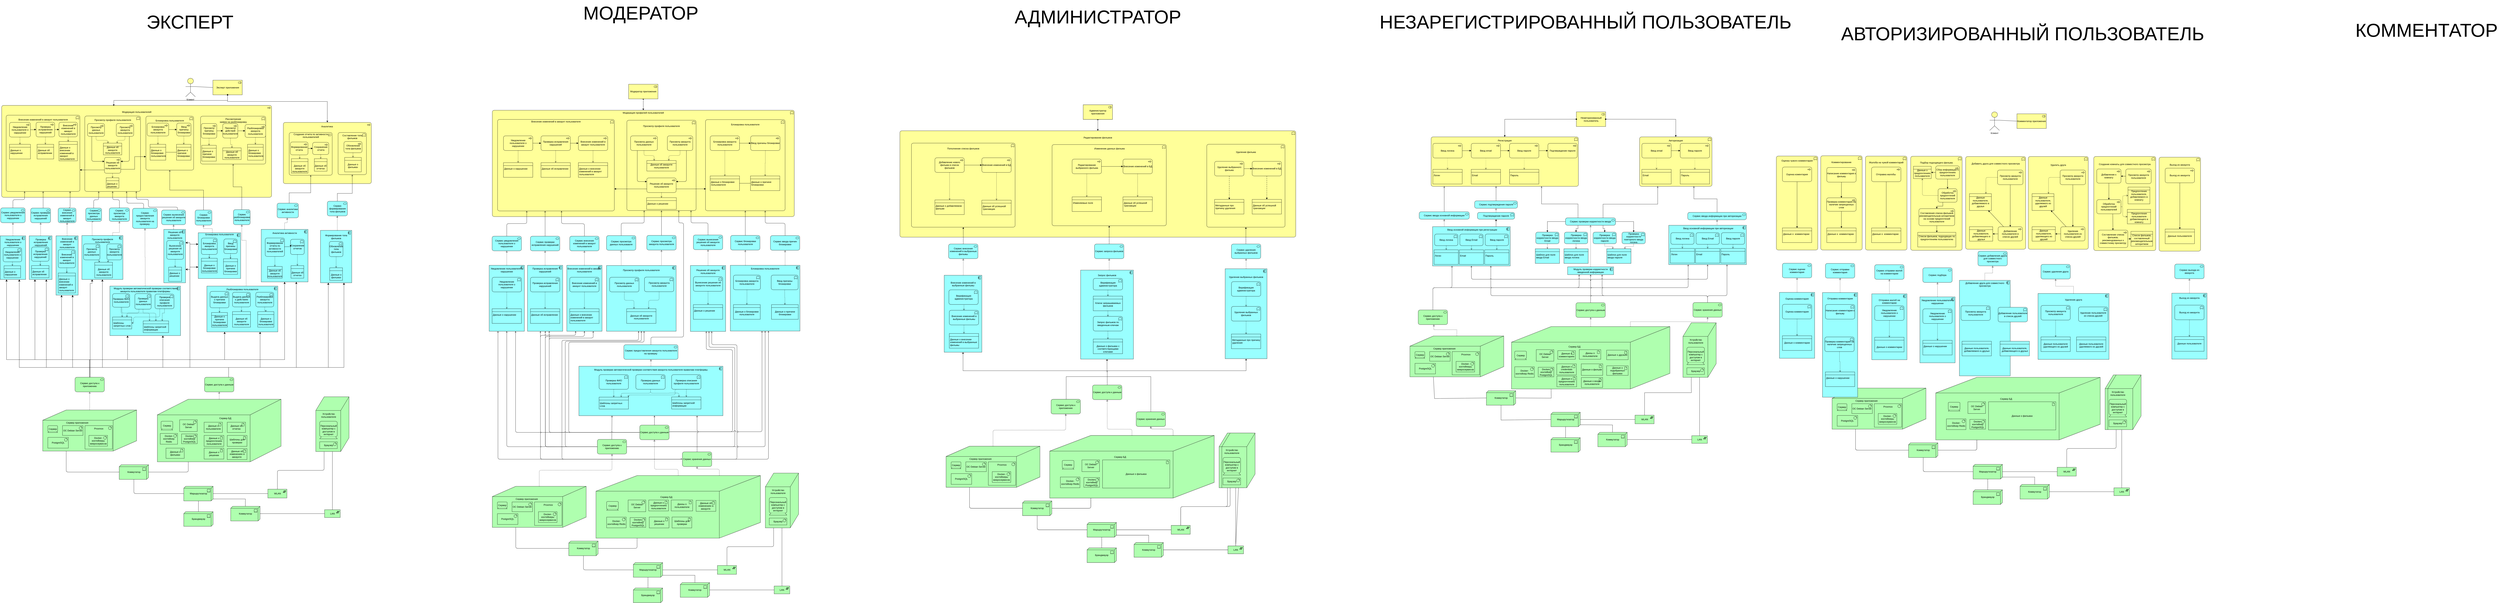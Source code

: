 <mxfile version="21.3.2" type="device">
  <diagram name="Страница 1" id="iGVQLPLrTK36YZu3UFg3">
    <mxGraphModel dx="-2626" dy="845" grid="0" gridSize="10" guides="1" tooltips="1" connect="1" arrows="1" fold="1" page="1" pageScale="1" pageWidth="827" pageHeight="1169" math="0" shadow="0">
      <root>
        <mxCell id="0" />
        <mxCell id="1" parent="0" />
        <mxCell id="VP3G_7CDlFuVbbKu-xXr-1" value="Модерация пользователей&lt;br&gt;&lt;br&gt;&lt;br&gt;&lt;br&gt;&lt;br&gt;&lt;br&gt;&lt;br&gt;&lt;br&gt;&lt;br&gt;&lt;br&gt;&lt;br&gt;&lt;br&gt;&lt;br&gt;&lt;br&gt;&lt;br&gt;&lt;br&gt;&lt;br&gt;&lt;br&gt;&lt;br&gt;&lt;br&gt;&lt;br&gt;&lt;br&gt;&lt;br&gt;&lt;br&gt;&lt;br&gt;&lt;br&gt;&lt;br&gt;&lt;br&gt;&lt;br&gt;" style="html=1;outlineConnect=0;whiteSpace=wrap;fillColor=#ffff99;shape=mxgraph.archimate3.application;appType=proc;archiType=rounded;" parent="1" vertex="1">
          <mxGeometry x="4277.5" y="770" width="1380" height="470" as="geometry" />
        </mxCell>
        <mxCell id="VP3G_7CDlFuVbbKu-xXr-2" value="" style="html=1;outlineConnect=0;whiteSpace=wrap;fillColor=#AFFFAF;shape=mxgraph.archimate3.node;" parent="1" vertex="1">
          <mxGeometry x="4487.5" y="2327.5" width="480" height="210" as="geometry" />
        </mxCell>
        <mxCell id="VP3G_7CDlFuVbbKu-xXr-3" value="Сервис доступа к приложению" style="html=1;outlineConnect=0;whiteSpace=wrap;fillColor=#AFFFAF;shape=mxgraph.archimate3.application;appType=serv;archiType=rounded" parent="1" vertex="1">
          <mxGeometry x="4652.5" y="2160" width="150" height="75" as="geometry" />
        </mxCell>
        <mxCell id="VP3G_7CDlFuVbbKu-xXr-4" value="Сервис доступа к данным" style="html=1;outlineConnect=0;whiteSpace=wrap;fillColor=#AFFFAF;shape=mxgraph.archimate3.application;appType=serv;archiType=rounded" parent="1" vertex="1">
          <mxGeometry x="5314.75" y="2160" width="150" height="75" as="geometry" />
        </mxCell>
        <mxCell id="VP3G_7CDlFuVbbKu-xXr-5" value="Сервер" style="html=1;outlineConnect=0;whiteSpace=wrap;fillColor=#AFFFAF;shape=mxgraph.archimate3.device;" parent="1" vertex="1">
          <mxGeometry x="4513.5" y="2407.5" width="50" height="35" as="geometry" />
        </mxCell>
        <mxCell id="VP3G_7CDlFuVbbKu-xXr-6" value="Сервер приложения" style="text;html=1;strokeColor=none;fillColor=none;align=center;verticalAlign=middle;whiteSpace=wrap;rounded=0;" parent="1" vertex="1">
          <mxGeometry x="4593.5" y="2377.5" width="140" height="30" as="geometry" />
        </mxCell>
        <mxCell id="VP3G_7CDlFuVbbKu-xXr-7" value="ОС Debian Server" style="html=1;outlineConnect=0;whiteSpace=wrap;fillColor=#AFFFAF;shape=mxgraph.archimate3.application;appType=sysSw;archiType=square;" parent="1" vertex="1">
          <mxGeometry x="4588.5" y="2407.5" width="105" height="50" as="geometry" />
        </mxCell>
        <mxCell id="VP3G_7CDlFuVbbKu-xXr-8" value="" style="html=1;outlineConnect=0;whiteSpace=wrap;fillColor=#AFFFAF;shape=mxgraph.archimate3.application;appType=sysSw;archiType=square;" parent="1" vertex="1">
          <mxGeometry x="4703.5" y="2407.5" width="140" height="120" as="geometry" />
        </mxCell>
        <mxCell id="VP3G_7CDlFuVbbKu-xXr-9" value="PostgreSQL" style="html=1;outlineConnect=0;whiteSpace=wrap;fillColor=#AFFFAF;shape=mxgraph.archimate3.application;appType=sysSw;archiType=square;" parent="1" vertex="1">
          <mxGeometry x="4513.5" y="2467.5" width="105" height="55" as="geometry" />
        </mxCell>
        <mxCell id="VP3G_7CDlFuVbbKu-xXr-10" value="Docker-контейнеры микросервисов" style="html=1;outlineConnect=0;whiteSpace=wrap;fillColor=#AFFFAF;shape=mxgraph.archimate3.application;appType=sysSw;archiType=square;" parent="1" vertex="1">
          <mxGeometry x="4723.5" y="2457.5" width="95" height="55" as="geometry" />
        </mxCell>
        <mxCell id="VP3G_7CDlFuVbbKu-xXr-11" value="Proxmox" style="text;html=1;strokeColor=none;fillColor=none;align=center;verticalAlign=middle;whiteSpace=wrap;rounded=0;" parent="1" vertex="1">
          <mxGeometry x="4743.5" y="2407.5" width="60" height="30" as="geometry" />
        </mxCell>
        <mxCell id="VP3G_7CDlFuVbbKu-xXr-12" value="Коммутатор" style="html=1;outlineConnect=0;whiteSpace=wrap;fillColor=#AFFFAF;shape=mxgraph.archimate3.tech;techType=device;" parent="1" vertex="1">
          <mxGeometry x="4878.5" y="2607.5" width="150" height="75" as="geometry" />
        </mxCell>
        <mxCell id="VP3G_7CDlFuVbbKu-xXr-13" value="Брандмауэр" style="html=1;outlineConnect=0;whiteSpace=wrap;fillColor=#AFFFAF;shape=mxgraph.archimate3.tech;techType=device;" parent="1" vertex="1">
          <mxGeometry x="5208.5" y="2847.5" width="150" height="75" as="geometry" />
        </mxCell>
        <mxCell id="VP3G_7CDlFuVbbKu-xXr-14" value="Маршрутизатор" style="html=1;outlineConnect=0;whiteSpace=wrap;fillColor=#AFFFAF;shape=mxgraph.archimate3.tech;techType=device;" parent="1" vertex="1">
          <mxGeometry x="5208.5" y="2717.5" width="150" height="75" as="geometry" />
        </mxCell>
        <mxCell id="VP3G_7CDlFuVbbKu-xXr-15" value="Коммутатор" style="html=1;outlineConnect=0;whiteSpace=wrap;fillColor=#AFFFAF;shape=mxgraph.archimate3.tech;techType=device;" parent="1" vertex="1">
          <mxGeometry x="5448.5" y="2820" width="150" height="75" as="geometry" />
        </mxCell>
        <mxCell id="VP3G_7CDlFuVbbKu-xXr-16" value="LAN" style="html=1;outlineConnect=0;whiteSpace=wrap;fillColor=#AFFFAF;shape=mxgraph.archimate3.application;appType=netw;archiType=square;" parent="1" vertex="1">
          <mxGeometry x="5928.5" y="2837.5" width="80" height="40" as="geometry" />
        </mxCell>
        <mxCell id="VP3G_7CDlFuVbbKu-xXr-17" value="" style="html=1;outlineConnect=0;whiteSpace=wrap;fillColor=#AFFFAF;shape=mxgraph.archimate3.node;" parent="1" vertex="1">
          <mxGeometry x="5883.5" y="2260" width="170" height="280" as="geometry" />
        </mxCell>
        <mxCell id="VP3G_7CDlFuVbbKu-xXr-18" value="Устройство пользователя" style="text;html=1;strokeColor=none;fillColor=none;align=center;verticalAlign=middle;whiteSpace=wrap;rounded=0;" parent="1" vertex="1">
          <mxGeometry x="5903.5" y="2340" width="90" height="30" as="geometry" />
        </mxCell>
        <mxCell id="VP3G_7CDlFuVbbKu-xXr-19" value="Персональный компьютер с доступом в интернет" style="html=1;outlineConnect=0;whiteSpace=wrap;fillColor=#AFFFAF;shape=mxgraph.archimate3.device;" parent="1" vertex="1">
          <mxGeometry x="5903.5" y="2385" width="90" height="90" as="geometry" />
        </mxCell>
        <mxCell id="VP3G_7CDlFuVbbKu-xXr-20" value="Браузер" style="html=1;outlineConnect=0;whiteSpace=wrap;fillColor=#AFFFAF;shape=mxgraph.archimate3.application;appType=sysSw;archiType=square;" parent="1" vertex="1">
          <mxGeometry x="5903.5" y="2490" width="90" height="35" as="geometry" />
        </mxCell>
        <mxCell id="VP3G_7CDlFuVbbKu-xXr-21" value="" style="endArrow=none;html=1;rounded=1;entryX=0.25;entryY=1;entryDx=0;entryDy=0;entryPerimeter=0;exitX=0.5;exitY=0;exitDx=0;exitDy=0;exitPerimeter=0;edgeStyle=orthogonalEdgeStyle;" parent="1" source="VP3G_7CDlFuVbbKu-xXr-36" target="VP3G_7CDlFuVbbKu-xXr-17" edge="1">
          <mxGeometry width="50" height="50" relative="1" as="geometry">
            <mxPoint x="5113.5" y="2737.5" as="sourcePoint" />
            <mxPoint x="4953.5" y="2787.5" as="targetPoint" />
          </mxGeometry>
        </mxCell>
        <mxCell id="VP3G_7CDlFuVbbKu-xXr-22" value="" style="endArrow=none;html=1;rounded=0;entryX=0;entryY=0.5;entryDx=0;entryDy=0;entryPerimeter=0;exitX=1;exitY=0.5;exitDx=0;exitDy=0;exitPerimeter=0;" parent="1" source="VP3G_7CDlFuVbbKu-xXr-14" target="VP3G_7CDlFuVbbKu-xXr-36" edge="1">
          <mxGeometry width="50" height="50" relative="1" as="geometry">
            <mxPoint x="5123.5" y="2857.5" as="sourcePoint" />
            <mxPoint x="5173.5" y="2807.5" as="targetPoint" />
          </mxGeometry>
        </mxCell>
        <mxCell id="VP3G_7CDlFuVbbKu-xXr-23" value="" style="endArrow=none;html=1;rounded=0;entryX=0;entryY=0.5;entryDx=0;entryDy=0;entryPerimeter=0;exitX=1;exitY=0.5;exitDx=0;exitDy=0;exitPerimeter=0;" parent="1" source="VP3G_7CDlFuVbbKu-xXr-15" target="VP3G_7CDlFuVbbKu-xXr-16" edge="1">
          <mxGeometry width="50" height="50" relative="1" as="geometry">
            <mxPoint x="5123.5" y="2857.5" as="sourcePoint" />
            <mxPoint x="5173.5" y="2807.5" as="targetPoint" />
          </mxGeometry>
        </mxCell>
        <mxCell id="VP3G_7CDlFuVbbKu-xXr-24" value="" style="endArrow=none;html=1;rounded=0;exitX=0.5;exitY=0;exitDx=0;exitDy=0;exitPerimeter=0;entryX=1;entryY=1;entryDx=0;entryDy=-10;entryPerimeter=0;" parent="1" source="VP3G_7CDlFuVbbKu-xXr-15" target="VP3G_7CDlFuVbbKu-xXr-14" edge="1">
          <mxGeometry width="50" height="50" relative="1" as="geometry">
            <mxPoint x="5123.5" y="2857.5" as="sourcePoint" />
            <mxPoint x="5173.5" y="2807.5" as="targetPoint" />
            <Array as="points">
              <mxPoint x="5523.5" y="2782.5" />
            </Array>
          </mxGeometry>
        </mxCell>
        <mxCell id="VP3G_7CDlFuVbbKu-xXr-25" value="" style="endArrow=none;html=1;rounded=0;entryX=0.5;entryY=1;entryDx=0;entryDy=0;entryPerimeter=0;exitX=0.5;exitY=0;exitDx=0;exitDy=0;exitPerimeter=0;" parent="1" source="VP3G_7CDlFuVbbKu-xXr-13" target="VP3G_7CDlFuVbbKu-xXr-14" edge="1">
          <mxGeometry width="50" height="50" relative="1" as="geometry">
            <mxPoint x="5123.5" y="2857.5" as="sourcePoint" />
            <mxPoint x="5173.5" y="2807.5" as="targetPoint" />
            <Array as="points" />
          </mxGeometry>
        </mxCell>
        <mxCell id="VP3G_7CDlFuVbbKu-xXr-26" value="" style="endArrow=none;html=1;rounded=1;entryX=0.25;entryY=1;entryDx=0;entryDy=0;entryPerimeter=0;exitX=0;exitY=0.5;exitDx=0;exitDy=0;exitPerimeter=0;edgeStyle=orthogonalEdgeStyle;" parent="1" source="VP3G_7CDlFuVbbKu-xXr-12" target="VP3G_7CDlFuVbbKu-xXr-2" edge="1">
          <mxGeometry width="50" height="50" relative="1" as="geometry">
            <mxPoint x="4903.5" y="2747.5" as="sourcePoint" />
            <mxPoint x="4953.5" y="2697.5" as="targetPoint" />
          </mxGeometry>
        </mxCell>
        <mxCell id="VP3G_7CDlFuVbbKu-xXr-27" value="" style="endArrow=none;html=1;rounded=1;exitX=0.5;exitY=1;exitDx=0;exitDy=0;exitPerimeter=0;entryX=0;entryY=0.5;entryDx=0;entryDy=0;entryPerimeter=0;edgeStyle=orthogonalEdgeStyle;" parent="1" source="VP3G_7CDlFuVbbKu-xXr-12" target="VP3G_7CDlFuVbbKu-xXr-14" edge="1">
          <mxGeometry width="50" height="50" relative="1" as="geometry">
            <mxPoint x="5228.5" y="2677.5" as="sourcePoint" />
            <mxPoint x="5278.5" y="2627.5" as="targetPoint" />
          </mxGeometry>
        </mxCell>
        <mxCell id="VP3G_7CDlFuVbbKu-xXr-28" value="" style="html=1;outlineConnect=0;whiteSpace=wrap;fillColor=#AFFFAF;shape=mxgraph.archimate3.node;" parent="1" vertex="1">
          <mxGeometry x="5073.5" y="2272.5" width="632.5" height="320" as="geometry" />
        </mxCell>
        <mxCell id="VP3G_7CDlFuVbbKu-xXr-29" value="Данные о пользователе" style="html=1;outlineConnect=0;whiteSpace=wrap;fillColor=#AFFFAF;shape=mxgraph.archimate3.application;appType=artifact;archiType=square;" parent="1" vertex="1">
          <mxGeometry x="5312.5" y="2390" width="93.5" height="52.5" as="geometry" />
        </mxCell>
        <mxCell id="VP3G_7CDlFuVbbKu-xXr-30" value="Сервер" style="html=1;outlineConnect=0;whiteSpace=wrap;fillColor=#AFFFAF;shape=mxgraph.archimate3.device;" parent="1" vertex="1">
          <mxGeometry x="5092.5" y="2385" width="60" height="45" as="geometry" />
        </mxCell>
        <mxCell id="VP3G_7CDlFuVbbKu-xXr-31" value="ОС Debian Server" style="html=1;outlineConnect=0;whiteSpace=wrap;fillColor=#AFFFAF;shape=mxgraph.archimate3.application;appType=sysSw;archiType=square;" parent="1" vertex="1">
          <mxGeometry x="5187.5" y="2377.5" width="90" height="60" as="geometry" />
        </mxCell>
        <mxCell id="VP3G_7CDlFuVbbKu-xXr-32" value="Docker-контейнер PostgreSQL" style="html=1;outlineConnect=0;whiteSpace=wrap;fillColor=#AFFFAF;shape=mxgraph.archimate3.application;appType=sysSw;archiType=square;" parent="1" vertex="1">
          <mxGeometry x="5197.5" y="2450" width="80" height="50" as="geometry" />
        </mxCell>
        <mxCell id="VP3G_7CDlFuVbbKu-xXr-33" value="Docker-контейнер Redis" style="html=1;outlineConnect=0;whiteSpace=wrap;fillColor=#AFFFAF;shape=mxgraph.archimate3.application;appType=sysSw;archiType=square;" parent="1" vertex="1">
          <mxGeometry x="5088.25" y="2447.5" width="88.5" height="55" as="geometry" />
        </mxCell>
        <mxCell id="VP3G_7CDlFuVbbKu-xXr-34" value="Сервер БД" style="text;html=1;strokeColor=none;fillColor=none;align=center;verticalAlign=middle;whiteSpace=wrap;rounded=0;" parent="1" vertex="1">
          <mxGeometry x="5366" y="2355" width="110" height="30" as="geometry" />
        </mxCell>
        <mxCell id="VP3G_7CDlFuVbbKu-xXr-35" value="" style="endArrow=none;html=1;rounded=1;entryX=1;entryY=0.5;entryDx=0;entryDy=0;entryPerimeter=0;exitX=0.25;exitY=1;exitDx=0;exitDy=0;exitPerimeter=0;edgeStyle=orthogonalEdgeStyle;" parent="1" source="VP3G_7CDlFuVbbKu-xXr-28" target="VP3G_7CDlFuVbbKu-xXr-12" edge="1">
          <mxGeometry width="50" height="50" relative="1" as="geometry">
            <mxPoint x="5293.5" y="2587.5" as="sourcePoint" />
            <mxPoint x="5343.5" y="2537.5" as="targetPoint" />
          </mxGeometry>
        </mxCell>
        <mxCell id="VP3G_7CDlFuVbbKu-xXr-36" value="WLAN" style="html=1;outlineConnect=0;whiteSpace=wrap;fillColor=#AFFFAF;shape=mxgraph.archimate3.application;appType=netw;archiType=square;" parent="1" vertex="1">
          <mxGeometry x="5638.5" y="2732.5" width="97.5" height="45" as="geometry" />
        </mxCell>
        <mxCell id="VP3G_7CDlFuVbbKu-xXr-37" value="" style="endArrow=none;html=1;rounded=0;exitX=0.5;exitY=1;exitDx=0;exitDy=0;exitPerimeter=0;entryX=0.5;entryY=0;entryDx=0;entryDy=0;entryPerimeter=0;" parent="1" source="VP3G_7CDlFuVbbKu-xXr-17" target="VP3G_7CDlFuVbbKu-xXr-16" edge="1">
          <mxGeometry width="50" height="50" relative="1" as="geometry">
            <mxPoint x="5553.5" y="2537.5" as="sourcePoint" />
            <mxPoint x="5603.5" y="2487.5" as="targetPoint" />
          </mxGeometry>
        </mxCell>
        <mxCell id="VP3G_7CDlFuVbbKu-xXr-38" value="" style="edgeStyle=elbowEdgeStyle;html=1;endArrow=block;elbow=vertical;endFill=0;dashed=1;rounded=1;exitX=0.5;exitY=0;exitDx=0;exitDy=0;exitPerimeter=0;entryX=0.5;entryY=1;entryDx=0;entryDy=0;entryPerimeter=0;jumpStyle=arc;jumpSize=15;" parent="1" source="VP3G_7CDlFuVbbKu-xXr-2" target="VP3G_7CDlFuVbbKu-xXr-3" edge="1">
          <mxGeometry width="160" relative="1" as="geometry">
            <mxPoint x="5253.5" y="2573" as="sourcePoint" />
            <mxPoint x="5413.5" y="2573" as="targetPoint" />
          </mxGeometry>
        </mxCell>
        <mxCell id="VP3G_7CDlFuVbbKu-xXr-39" value="" style="edgeStyle=elbowEdgeStyle;html=1;endArrow=block;elbow=vertical;endFill=0;dashed=1;rounded=1;exitX=0.5;exitY=0;exitDx=0;exitDy=0;exitPerimeter=0;entryX=0.5;entryY=1;entryDx=0;entryDy=0;entryPerimeter=0;jumpStyle=arc;jumpSize=15;" parent="1" source="VP3G_7CDlFuVbbKu-xXr-28" target="VP3G_7CDlFuVbbKu-xXr-4" edge="1">
          <mxGeometry width="160" relative="1" as="geometry">
            <mxPoint x="5309.5" y="2573" as="sourcePoint" />
            <mxPoint x="5494" y="2235" as="targetPoint" />
            <Array as="points">
              <mxPoint x="5420" y="2260" />
            </Array>
          </mxGeometry>
        </mxCell>
        <mxCell id="VP3G_7CDlFuVbbKu-xXr-40" value="Данные о предпочтениях пользователя" style="html=1;outlineConnect=0;whiteSpace=wrap;fillColor=#AFFFAF;shape=mxgraph.archimate3.application;appType=artifact;archiType=square;" parent="1" vertex="1">
          <mxGeometry x="5312.5" y="2457.5" width="101" height="56" as="geometry" />
        </mxCell>
        <mxCell id="VP3G_7CDlFuVbbKu-xXr-41" style="edgeStyle=orthogonalEdgeStyle;rounded=0;orthogonalLoop=1;jettySize=auto;html=1;exitX=0.5;exitY=1;exitDx=0;exitDy=0;exitPerimeter=0;entryX=0.5;entryY=0;entryDx=0;entryDy=0;entryPerimeter=0;startArrow=oval;startFill=1;" parent="1" source="VP3G_7CDlFuVbbKu-xXr-42" edge="1">
          <mxGeometry relative="1" as="geometry">
            <mxPoint x="4850.5" y="773" as="targetPoint" />
          </mxGeometry>
        </mxCell>
        <mxCell id="VP3G_7CDlFuVbbKu-xXr-42" value="Эксперт приложения" style="html=1;outlineConnect=0;whiteSpace=wrap;fillColor=#ffff99;shape=mxgraph.archimate3.application;appType=role;archiType=square;" parent="1" vertex="1">
          <mxGeometry x="5357.5" y="641" width="150" height="75" as="geometry" />
        </mxCell>
        <mxCell id="VP3G_7CDlFuVbbKu-xXr-43" value="Просмотр профиля пользователя&lt;br&gt;&lt;br&gt;&lt;br&gt;&lt;br&gt;&lt;br&gt;&lt;br&gt;&lt;br&gt;&lt;br&gt;&lt;br&gt;&lt;br&gt;&lt;br&gt;&lt;br&gt;&lt;br&gt;&lt;br&gt;&lt;br&gt;&lt;br&gt;&lt;br&gt;&lt;br&gt;&lt;br&gt;&lt;br&gt;&lt;br&gt;&lt;br&gt;&lt;br&gt;&lt;br&gt;&lt;br&gt;" style="html=1;outlineConnect=0;whiteSpace=wrap;fillColor=#ffff99;shape=mxgraph.archimate3.application;appType=func;archiType=rounded;" parent="1" vertex="1">
          <mxGeometry x="4702.5" y="824" width="285" height="386" as="geometry" />
        </mxCell>
        <mxCell id="VP3G_7CDlFuVbbKu-xXr-44" value="Блокировка пользователя&lt;br&gt;&lt;br&gt;&lt;br&gt;&lt;br&gt;&lt;br&gt;&lt;br&gt;&lt;br&gt;&lt;br&gt;&lt;br&gt;&lt;br&gt;&lt;br&gt;&lt;br&gt;&lt;br&gt;&lt;br&gt;&lt;br&gt;&lt;br&gt;&lt;br&gt;" style="html=1;outlineConnect=0;whiteSpace=wrap;fillColor=#ffff99;shape=mxgraph.archimate3.application;appType=func;archiType=rounded;" parent="1" vertex="1">
          <mxGeometry x="5015" y="825" width="244" height="276" as="geometry" />
        </mxCell>
        <mxCell id="VP3G_7CDlFuVbbKu-xXr-45" value="Внесение изменений в аккаунт пользователя&lt;br&gt;&lt;br&gt;&lt;br&gt;&lt;br&gt;&lt;br&gt;&lt;br&gt;&lt;br&gt;&lt;br&gt;&lt;br&gt;&lt;br&gt;&lt;br&gt;&lt;br&gt;&lt;br&gt;&lt;br&gt;&lt;br&gt;&lt;br&gt;&lt;br&gt;&lt;br&gt;&lt;br&gt;&lt;br&gt;&lt;br&gt;&lt;br&gt;&lt;br&gt;&lt;br&gt;&lt;br&gt;" style="html=1;outlineConnect=0;whiteSpace=wrap;fillColor=#ffff99;shape=mxgraph.archimate3.application;appType=func;archiType=rounded;" parent="1" vertex="1">
          <mxGeometry x="4300.5" y="820" width="377" height="390" as="geometry" />
        </mxCell>
        <mxCell id="VP3G_7CDlFuVbbKu-xXr-46" value="" style="edgeStyle=orthogonalEdgeStyle;rounded=1;orthogonalLoop=1;jettySize=auto;html=1;dashed=1;endArrow=open;endFill=0;entryX=0.25;entryY=0;entryDx=0;entryDy=0;entryPerimeter=0;" parent="1" source="VP3G_7CDlFuVbbKu-xXr-48" target="VP3G_7CDlFuVbbKu-xXr-52" edge="1">
          <mxGeometry relative="1" as="geometry" />
        </mxCell>
        <mxCell id="VP3G_7CDlFuVbbKu-xXr-47" style="edgeStyle=orthogonalEdgeStyle;rounded=1;orthogonalLoop=1;jettySize=auto;html=1;exitX=0.25;exitY=1;exitDx=0;exitDy=0;exitPerimeter=0;entryX=0;entryY=0.25;entryDx=0;entryDy=0;entryPerimeter=0;endArrow=block;endFill=1;" parent="1" source="VP3G_7CDlFuVbbKu-xXr-48" target="VP3G_7CDlFuVbbKu-xXr-74" edge="1">
          <mxGeometry relative="1" as="geometry" />
        </mxCell>
        <mxCell id="VP3G_7CDlFuVbbKu-xXr-48" value="Просмотр данных пользователя" style="html=1;outlineConnect=0;whiteSpace=wrap;fillColor=#ffff99;shape=mxgraph.archimate3.application;appType=proc;archiType=rounded;" parent="1" vertex="1">
          <mxGeometry x="4716.5" y="862.5" width="87" height="66" as="geometry" />
        </mxCell>
        <mxCell id="VP3G_7CDlFuVbbKu-xXr-49" value="" style="edgeStyle=orthogonalEdgeStyle;rounded=1;orthogonalLoop=1;jettySize=auto;html=1;dashed=1;endArrow=open;endFill=0;entryX=0.75;entryY=0;entryDx=0;entryDy=0;entryPerimeter=0;" parent="1" source="VP3G_7CDlFuVbbKu-xXr-51" target="VP3G_7CDlFuVbbKu-xXr-52" edge="1">
          <mxGeometry relative="1" as="geometry" />
        </mxCell>
        <mxCell id="VP3G_7CDlFuVbbKu-xXr-50" style="edgeStyle=orthogonalEdgeStyle;rounded=1;orthogonalLoop=1;jettySize=auto;html=1;exitX=0.75;exitY=1;exitDx=0;exitDy=0;exitPerimeter=0;entryX=1;entryY=0.25;entryDx=0;entryDy=0;entryPerimeter=0;endArrow=block;endFill=1;" parent="1" source="VP3G_7CDlFuVbbKu-xXr-51" target="VP3G_7CDlFuVbbKu-xXr-74" edge="1">
          <mxGeometry relative="1" as="geometry" />
        </mxCell>
        <mxCell id="VP3G_7CDlFuVbbKu-xXr-51" value="Просмотр аккаунта пользователя" style="html=1;outlineConnect=0;whiteSpace=wrap;fillColor=#ffff99;shape=mxgraph.archimate3.application;appType=proc;archiType=rounded;" parent="1" vertex="1">
          <mxGeometry x="4863.5" y="862.5" width="89" height="66" as="geometry" />
        </mxCell>
        <mxCell id="VP3G_7CDlFuVbbKu-xXr-52" value="&lt;br&gt;Данные об аккаунте пользователя" style="html=1;outlineConnect=0;whiteSpace=wrap;fillColor=#ffff99;shape=mxgraph.archimate3.businessObject;overflow=fill;" parent="1" vertex="1">
          <mxGeometry x="4797.5" y="963" width="94" height="60" as="geometry" />
        </mxCell>
        <mxCell id="VP3G_7CDlFuVbbKu-xXr-53" style="edgeStyle=orthogonalEdgeStyle;rounded=0;orthogonalLoop=1;jettySize=auto;html=1;exitX=0.5;exitY=1;exitDx=0;exitDy=0;exitPerimeter=0;entryX=0.5;entryY=0;entryDx=0;entryDy=0;entryPerimeter=0;dashed=1;endArrow=open;endFill=0;" parent="1" source="VP3G_7CDlFuVbbKu-xXr-54" target="VP3G_7CDlFuVbbKu-xXr-56" edge="1">
          <mxGeometry relative="1" as="geometry" />
        </mxCell>
        <mxCell id="VP3G_7CDlFuVbbKu-xXr-54" value="Ввод причины блокировки" style="html=1;outlineConnect=0;whiteSpace=wrap;fillColor=#ffff99;shape=mxgraph.archimate3.application;appType=proc;archiType=rounded;" parent="1" vertex="1">
          <mxGeometry x="5172.5" y="860.5" width="73" height="66" as="geometry" />
        </mxCell>
        <mxCell id="VP3G_7CDlFuVbbKu-xXr-55" style="edgeStyle=orthogonalEdgeStyle;rounded=0;orthogonalLoop=1;jettySize=auto;html=1;exitX=0;exitY=0.5;exitDx=0;exitDy=0;exitPerimeter=0;entryX=1;entryY=0.5;entryDx=0;entryDy=0;entryPerimeter=0;endArrow=none;endFill=0;" parent="1" source="VP3G_7CDlFuVbbKu-xXr-56" target="VP3G_7CDlFuVbbKu-xXr-60" edge="1">
          <mxGeometry relative="1" as="geometry" />
        </mxCell>
        <mxCell id="VP3G_7CDlFuVbbKu-xXr-56" value="&lt;table cellpadding=&quot;0&quot; cellspacing=&quot;0&quot; style=&quot;font-size:1em;width:100%;height:100%;&quot;&gt;&lt;tbody&gt;&lt;tr style=&quot;height:20px;&quot;&gt;&lt;td align=&quot;center&quot;&gt;&lt;/td&gt;&lt;/tr&gt;&lt;tr&gt;&lt;td align=&quot;left&quot; valign=&quot;top&quot; style=&quot;padding:4px;&quot;&gt;Данные о причине блокировки&lt;/td&gt;&lt;/tr&gt;&lt;/tbody&gt;&lt;/table&gt;" style="html=1;outlineConnect=0;whiteSpace=wrap;fillColor=#ffff99;shape=mxgraph.archimate3.businessObject;overflow=fill;" parent="1" vertex="1">
          <mxGeometry x="5171.5" y="969" width="74" height="81" as="geometry" />
        </mxCell>
        <mxCell id="VP3G_7CDlFuVbbKu-xXr-57" style="edgeStyle=orthogonalEdgeStyle;rounded=0;orthogonalLoop=1;jettySize=auto;html=1;exitX=0.5;exitY=1;exitDx=0;exitDy=0;exitPerimeter=0;entryX=0.5;entryY=0;entryDx=0;entryDy=0;entryPerimeter=0;dashed=1;endArrow=open;endFill=0;" parent="1" source="VP3G_7CDlFuVbbKu-xXr-59" target="VP3G_7CDlFuVbbKu-xXr-60" edge="1">
          <mxGeometry relative="1" as="geometry" />
        </mxCell>
        <mxCell id="VP3G_7CDlFuVbbKu-xXr-58" style="edgeStyle=orthogonalEdgeStyle;rounded=0;orthogonalLoop=1;jettySize=auto;html=1;exitX=1;exitY=0.5;exitDx=0;exitDy=0;exitPerimeter=0;entryX=0;entryY=0.5;entryDx=0;entryDy=0;entryPerimeter=0;endArrow=block;endFill=1;" parent="1" source="VP3G_7CDlFuVbbKu-xXr-59" target="VP3G_7CDlFuVbbKu-xXr-54" edge="1">
          <mxGeometry relative="1" as="geometry" />
        </mxCell>
        <mxCell id="VP3G_7CDlFuVbbKu-xXr-59" value="Блокировка аккаунта пользователя" style="html=1;outlineConnect=0;whiteSpace=wrap;fillColor=#ffff99;shape=mxgraph.archimate3.application;appType=proc;archiType=rounded;" parent="1" vertex="1">
          <mxGeometry x="5021.5" y="860.5" width="110" height="66" as="geometry" />
        </mxCell>
        <mxCell id="VP3G_7CDlFuVbbKu-xXr-60" value="&lt;table cellpadding=&quot;0&quot; cellspacing=&quot;0&quot; style=&quot;font-size:1em;width:100%;height:100%;&quot;&gt;&lt;tbody&gt;&lt;tr style=&quot;height:20px;&quot;&gt;&lt;td align=&quot;center&quot;&gt;&lt;/td&gt;&lt;/tr&gt;&lt;tr&gt;&lt;td align=&quot;left&quot; valign=&quot;top&quot; style=&quot;padding:4px;&quot;&gt;Данные о блокировке пользователя&lt;/td&gt;&lt;/tr&gt;&lt;/tbody&gt;&lt;/table&gt;" style="html=1;outlineConnect=0;whiteSpace=wrap;fillColor=#ffff99;shape=mxgraph.archimate3.businessObject;overflow=fill;" parent="1" vertex="1">
          <mxGeometry x="5036.5" y="969" width="80" height="81" as="geometry" />
        </mxCell>
        <mxCell id="VP3G_7CDlFuVbbKu-xXr-61" style="edgeStyle=orthogonalEdgeStyle;rounded=0;orthogonalLoop=1;jettySize=auto;html=1;exitX=0.5;exitY=1;exitDx=0;exitDy=0;exitPerimeter=0;entryX=0.5;entryY=0;entryDx=0;entryDy=0;entryPerimeter=0;dashed=1;endArrow=open;endFill=0;" parent="1" source="VP3G_7CDlFuVbbKu-xXr-62" target="VP3G_7CDlFuVbbKu-xXr-63" edge="1">
          <mxGeometry relative="1" as="geometry" />
        </mxCell>
        <mxCell id="VP3G_7CDlFuVbbKu-xXr-62" value="Внесение изменений в аккаунт пользователя" style="html=1;outlineConnect=0;whiteSpace=wrap;fillColor=#ffff99;shape=mxgraph.archimate3.application;appType=proc;archiType=rounded;" parent="1" vertex="1">
          <mxGeometry x="4570.5" y="856" width="94" height="75" as="geometry" />
        </mxCell>
        <mxCell id="VP3G_7CDlFuVbbKu-xXr-63" value="&lt;table cellpadding=&quot;0&quot; cellspacing=&quot;0&quot; style=&quot;font-size:1em;width:100%;height:100%;&quot;&gt;&lt;tbody&gt;&lt;tr style=&quot;height:20px;&quot;&gt;&lt;td align=&quot;center&quot;&gt;&lt;/td&gt;&lt;/tr&gt;&lt;tr&gt;&lt;td align=&quot;left&quot; valign=&quot;top&quot; style=&quot;padding:4px;&quot;&gt;Данные о внесении изменений в аккаунт пользователя&lt;/td&gt;&lt;/tr&gt;&lt;/tbody&gt;&lt;/table&gt;" style="html=1;outlineConnect=0;whiteSpace=wrap;fillColor=#ffff99;shape=mxgraph.archimate3.businessObject;overflow=fill;" parent="1" vertex="1">
          <mxGeometry x="4570.5" y="954.5" width="94" height="99" as="geometry" />
        </mxCell>
        <mxCell id="VP3G_7CDlFuVbbKu-xXr-64" value="" style="edgeStyle=orthogonalEdgeStyle;rounded=0;orthogonalLoop=1;jettySize=auto;html=1;dashed=1;endArrow=open;endFill=0;" parent="1" source="VP3G_7CDlFuVbbKu-xXr-66" target="VP3G_7CDlFuVbbKu-xXr-67" edge="1">
          <mxGeometry relative="1" as="geometry" />
        </mxCell>
        <mxCell id="VP3G_7CDlFuVbbKu-xXr-65" value="" style="edgeStyle=orthogonalEdgeStyle;rounded=0;orthogonalLoop=1;jettySize=auto;html=1;endArrow=block;endFill=1;" parent="1" source="VP3G_7CDlFuVbbKu-xXr-66" target="VP3G_7CDlFuVbbKu-xXr-70" edge="1">
          <mxGeometry relative="1" as="geometry" />
        </mxCell>
        <mxCell id="VP3G_7CDlFuVbbKu-xXr-66" value="Уведомление пользователя о нарушении" style="html=1;outlineConnect=0;whiteSpace=wrap;fillColor=#ffff99;shape=mxgraph.archimate3.application;appType=proc;archiType=rounded;" parent="1" vertex="1">
          <mxGeometry x="4317.5" y="857" width="107" height="75" as="geometry" />
        </mxCell>
        <mxCell id="VP3G_7CDlFuVbbKu-xXr-67" value="&lt;table cellpadding=&quot;0&quot; cellspacing=&quot;0&quot; style=&quot;font-size:1em;width:100%;height:100%;&quot;&gt;&lt;tbody&gt;&lt;tr style=&quot;height:20px;&quot;&gt;&lt;td align=&quot;center&quot;&gt;&lt;/td&gt;&lt;/tr&gt;&lt;tr&gt;&lt;td align=&quot;left&quot; valign=&quot;top&quot; style=&quot;padding:4px;&quot;&gt;Данные о нарушении&lt;/td&gt;&lt;/tr&gt;&lt;/tbody&gt;&lt;/table&gt;" style="html=1;outlineConnect=0;whiteSpace=wrap;fillColor=#ffff99;shape=mxgraph.archimate3.businessObject;overflow=fill;" parent="1" vertex="1">
          <mxGeometry x="4317.5" y="969" width="107" height="75" as="geometry" />
        </mxCell>
        <mxCell id="VP3G_7CDlFuVbbKu-xXr-68" value="" style="edgeStyle=orthogonalEdgeStyle;rounded=0;orthogonalLoop=1;jettySize=auto;html=1;endArrow=block;endFill=1;" parent="1" source="VP3G_7CDlFuVbbKu-xXr-70" target="VP3G_7CDlFuVbbKu-xXr-62" edge="1">
          <mxGeometry relative="1" as="geometry" />
        </mxCell>
        <mxCell id="VP3G_7CDlFuVbbKu-xXr-69" style="edgeStyle=orthogonalEdgeStyle;rounded=0;orthogonalLoop=1;jettySize=auto;html=1;exitX=0.5;exitY=1;exitDx=0;exitDy=0;exitPerimeter=0;entryX=0.5;entryY=0;entryDx=0;entryDy=0;entryPerimeter=0;dashed=1;endArrow=open;endFill=0;" parent="1" source="VP3G_7CDlFuVbbKu-xXr-70" target="VP3G_7CDlFuVbbKu-xXr-82" edge="1">
          <mxGeometry relative="1" as="geometry" />
        </mxCell>
        <mxCell id="VP3G_7CDlFuVbbKu-xXr-70" value="Проверка исправления нарушений" style="html=1;outlineConnect=0;whiteSpace=wrap;fillColor=#ffff99;shape=mxgraph.archimate3.application;appType=proc;archiType=rounded;" parent="1" vertex="1">
          <mxGeometry x="4453.5" y="856" width="95" height="75" as="geometry" />
        </mxCell>
        <mxCell id="VP3G_7CDlFuVbbKu-xXr-71" style="edgeStyle=orthogonalEdgeStyle;rounded=0;orthogonalLoop=1;jettySize=auto;html=1;exitX=0.5;exitY=1;exitDx=0;exitDy=0;exitPerimeter=0;entryX=0.5;entryY=0;entryDx=0;entryDy=0;entryPerimeter=0;dashed=1;endArrow=open;endFill=0;" parent="1" source="VP3G_7CDlFuVbbKu-xXr-74" target="VP3G_7CDlFuVbbKu-xXr-75" edge="1">
          <mxGeometry relative="1" as="geometry" />
        </mxCell>
        <mxCell id="VP3G_7CDlFuVbbKu-xXr-72" style="edgeStyle=orthogonalEdgeStyle;rounded=0;orthogonalLoop=1;jettySize=auto;html=1;exitX=0;exitY=0.75;exitDx=0;exitDy=0;exitPerimeter=0;endArrow=block;endFill=1;" parent="1" source="VP3G_7CDlFuVbbKu-xXr-74" edge="1">
          <mxGeometry relative="1" as="geometry">
            <mxPoint x="4677.5" y="1100" as="targetPoint" />
            <Array as="points">
              <mxPoint x="4802.5" y="1100" />
              <mxPoint x="4677.5" y="1100" />
            </Array>
          </mxGeometry>
        </mxCell>
        <mxCell id="VP3G_7CDlFuVbbKu-xXr-73" style="edgeStyle=orthogonalEdgeStyle;rounded=0;orthogonalLoop=1;jettySize=auto;html=1;exitX=1;exitY=0.75;exitDx=0;exitDy=0;exitPerimeter=0;endArrow=block;endFill=1;entryX=0;entryY=0.75;entryDx=0;entryDy=0;entryPerimeter=0;" parent="1" source="VP3G_7CDlFuVbbKu-xXr-74" target="VP3G_7CDlFuVbbKu-xXr-44" edge="1">
          <mxGeometry relative="1" as="geometry">
            <mxPoint x="5365.5" y="1175" as="targetPoint" />
            <Array as="points">
              <mxPoint x="4957.5" y="1097" />
              <mxPoint x="4957.5" y="1032" />
            </Array>
          </mxGeometry>
        </mxCell>
        <mxCell id="VP3G_7CDlFuVbbKu-xXr-74" value="Решение об аккаунте пользователя" style="html=1;outlineConnect=0;whiteSpace=wrap;fillColor=#ffff99;shape=mxgraph.archimate3.application;appType=proc;archiType=rounded;" parent="1" vertex="1">
          <mxGeometry x="4802.5" y="1036" width="84" height="81" as="geometry" />
        </mxCell>
        <mxCell id="VP3G_7CDlFuVbbKu-xXr-75" value="&lt;table cellpadding=&quot;0&quot; cellspacing=&quot;0&quot; style=&quot;font-size:1em;width:100%;height:100%;&quot;&gt;&lt;tbody&gt;&lt;tr style=&quot;height:20px;&quot;&gt;&lt;td align=&quot;center&quot;&gt;&lt;/td&gt;&lt;/tr&gt;&lt;tr&gt;&lt;td align=&quot;left&quot; valign=&quot;top&quot; style=&quot;padding:4px;&quot;&gt;Данные о решении&lt;/td&gt;&lt;/tr&gt;&lt;/tbody&gt;&lt;/table&gt;" style="html=1;outlineConnect=0;whiteSpace=wrap;fillColor=#ffff99;shape=mxgraph.archimate3.businessObject;overflow=fill;" parent="1" vertex="1">
          <mxGeometry x="4812" y="1140" width="65" height="53" as="geometry" />
        </mxCell>
        <mxCell id="VP3G_7CDlFuVbbKu-xXr-76" style="edgeStyle=orthogonalEdgeStyle;rounded=1;orthogonalLoop=1;jettySize=auto;html=1;exitX=0.5;exitY=0;exitDx=0;exitDy=0;exitPerimeter=0;entryX=0.25;entryY=1;entryDx=0;entryDy=0;entryPerimeter=0;endArrow=open;endFill=0;" parent="1" source="VP3G_7CDlFuVbbKu-xXr-77" target="VP3G_7CDlFuVbbKu-xXr-45" edge="1">
          <mxGeometry relative="1" as="geometry" />
        </mxCell>
        <mxCell id="VP3G_7CDlFuVbbKu-xXr-77" value="Сервис уведомления пользователя о нарушении" style="html=1;outlineConnect=0;whiteSpace=wrap;fillColor=#99ffff;shape=mxgraph.archimate3.application;appType=serv;archiType=rounded" parent="1" vertex="1">
          <mxGeometry x="4272.5" y="1294" width="125" height="76" as="geometry" />
        </mxCell>
        <mxCell id="VP3G_7CDlFuVbbKu-xXr-78" style="edgeStyle=orthogonalEdgeStyle;rounded=0;orthogonalLoop=1;jettySize=auto;html=1;exitX=0.5;exitY=0;exitDx=0;exitDy=0;exitPerimeter=0;endArrow=open;endFill=0;" parent="1" source="VP3G_7CDlFuVbbKu-xXr-79" target="VP3G_7CDlFuVbbKu-xXr-45" edge="1">
          <mxGeometry relative="1" as="geometry">
            <Array as="points">
              <mxPoint x="4487.5" y="1295" />
              <mxPoint x="4487.5" y="1320" />
              <mxPoint x="4489.5" y="1320" />
            </Array>
          </mxGeometry>
        </mxCell>
        <mxCell id="VP3G_7CDlFuVbbKu-xXr-79" value="Сервис проверки исправления нарушений" style="html=1;outlineConnect=0;whiteSpace=wrap;fillColor=#99ffff;shape=mxgraph.archimate3.application;appType=serv;archiType=rounded" parent="1" vertex="1">
          <mxGeometry x="4426" y="1295" width="101.5" height="75" as="geometry" />
        </mxCell>
        <mxCell id="VP3G_7CDlFuVbbKu-xXr-80" style="edgeStyle=orthogonalEdgeStyle;rounded=1;orthogonalLoop=1;jettySize=auto;html=1;exitX=0.5;exitY=0;exitDx=0;exitDy=0;exitPerimeter=0;endArrow=open;endFill=0;" parent="1" source="VP3G_7CDlFuVbbKu-xXr-81" target="VP3G_7CDlFuVbbKu-xXr-45" edge="1">
          <mxGeometry relative="1" as="geometry">
            <Array as="points">
              <mxPoint x="4627.5" y="1295" />
            </Array>
          </mxGeometry>
        </mxCell>
        <mxCell id="VP3G_7CDlFuVbbKu-xXr-81" value="Сервис внесения изменений в аккаунт пользователя" style="html=1;outlineConnect=0;whiteSpace=wrap;fillColor=#99ffff;shape=mxgraph.archimate3.application;appType=serv;archiType=rounded" parent="1" vertex="1">
          <mxGeometry x="4566.5" y="1295" width="91" height="75" as="geometry" />
        </mxCell>
        <mxCell id="VP3G_7CDlFuVbbKu-xXr-82" value="&lt;table cellpadding=&quot;0&quot; cellspacing=&quot;0&quot; style=&quot;font-size:1em;width:100%;height:100%;&quot;&gt;&lt;tbody&gt;&lt;tr style=&quot;height:20px;&quot;&gt;&lt;td align=&quot;center&quot;&gt;&lt;/td&gt;&lt;/tr&gt;&lt;tr&gt;&lt;td align=&quot;left&quot; valign=&quot;top&quot; style=&quot;padding:4px;&quot;&gt;Данные об исправлении&lt;/td&gt;&lt;/tr&gt;&lt;/tbody&gt;&lt;/table&gt;" style="html=1;outlineConnect=0;whiteSpace=wrap;fillColor=#ffff99;shape=mxgraph.archimate3.businessObject;overflow=fill;" parent="1" vertex="1">
          <mxGeometry x="4458.5" y="969" width="85" height="75" as="geometry" />
        </mxCell>
        <mxCell id="VP3G_7CDlFuVbbKu-xXr-83" style="edgeStyle=orthogonalEdgeStyle;rounded=0;orthogonalLoop=1;jettySize=auto;html=1;exitX=0.5;exitY=0;exitDx=0;exitDy=0;exitPerimeter=0;endArrow=open;endFill=0;" parent="1" source="VP3G_7CDlFuVbbKu-xXr-84" target="VP3G_7CDlFuVbbKu-xXr-44" edge="1">
          <mxGeometry relative="1" as="geometry" />
        </mxCell>
        <mxCell id="VP3G_7CDlFuVbbKu-xXr-84" value="Сервис блокировки пользователя" style="html=1;outlineConnect=0;whiteSpace=wrap;fillColor=#99ffff;shape=mxgraph.archimate3.application;appType=serv;archiType=rounded" parent="1" vertex="1">
          <mxGeometry x="5266.75" y="1305" width="85.5" height="77" as="geometry" />
        </mxCell>
        <mxCell id="VP3G_7CDlFuVbbKu-xXr-85" style="edgeStyle=orthogonalEdgeStyle;rounded=0;orthogonalLoop=1;jettySize=auto;html=1;exitX=0.5;exitY=0;exitDx=0;exitDy=0;exitPerimeter=0;entryX=0.5;entryY=1;entryDx=0;entryDy=0;entryPerimeter=0;dashed=1;endArrow=block;endFill=0;" parent="1" source="VP3G_7CDlFuVbbKu-xXr-86" target="VP3G_7CDlFuVbbKu-xXr-77" edge="1">
          <mxGeometry relative="1" as="geometry" />
        </mxCell>
        <mxCell id="VP3G_7CDlFuVbbKu-xXr-86" value="Уведомление пользователя о нарушении&lt;br&gt;&lt;br&gt;&lt;br&gt;&lt;br&gt;&lt;br&gt;&lt;br&gt;&lt;br&gt;&lt;br&gt;&lt;br&gt;&lt;br&gt;&lt;br&gt;&lt;br&gt;" style="html=1;outlineConnect=0;whiteSpace=wrap;fillColor=#99ffff;shape=mxgraph.archimate3.application;appType=comp;archiType=square;" parent="1" vertex="1">
          <mxGeometry x="4270" y="1437" width="130" height="223" as="geometry" />
        </mxCell>
        <mxCell id="VP3G_7CDlFuVbbKu-xXr-87" value="" style="edgeStyle=orthogonalEdgeStyle;rounded=0;orthogonalLoop=1;jettySize=auto;html=1;dashed=1;endArrow=open;endFill=0;" parent="1" source="VP3G_7CDlFuVbbKu-xXr-88" target="VP3G_7CDlFuVbbKu-xXr-89" edge="1">
          <mxGeometry relative="1" as="geometry" />
        </mxCell>
        <mxCell id="VP3G_7CDlFuVbbKu-xXr-88" value="Уведомление пользователя о нарушении" style="html=1;outlineConnect=0;whiteSpace=wrap;fillColor=#99ffff;shape=mxgraph.archimate3.application;appType=func;archiType=rounded;" parent="1" vertex="1">
          <mxGeometry x="4285" y="1497" width="95" height="73" as="geometry" />
        </mxCell>
        <mxCell id="VP3G_7CDlFuVbbKu-xXr-89" value="&lt;table cellpadding=&quot;0&quot; cellspacing=&quot;0&quot; style=&quot;font-size:1em;width:100%;height:100%;&quot;&gt;&lt;tbody&gt;&lt;tr style=&quot;height:20px;&quot;&gt;&lt;td align=&quot;center&quot;&gt;&lt;/td&gt;&lt;/tr&gt;&lt;tr&gt;&lt;td align=&quot;left&quot; valign=&quot;top&quot; style=&quot;padding:4px;&quot;&gt;Данные о нарушении&lt;/td&gt;&lt;/tr&gt;&lt;/tbody&gt;&lt;/table&gt;" style="html=1;outlineConnect=0;whiteSpace=wrap;fillColor=#99ffff;shape=mxgraph.archimate3.businessObject;overflow=fill" parent="1" vertex="1">
          <mxGeometry x="4289.5" y="1590" width="85" height="61" as="geometry" />
        </mxCell>
        <mxCell id="VP3G_7CDlFuVbbKu-xXr-90" style="edgeStyle=orthogonalEdgeStyle;rounded=0;orthogonalLoop=1;jettySize=auto;html=1;exitX=0.5;exitY=0;exitDx=0;exitDy=0;exitPerimeter=0;entryX=0.5;entryY=1;entryDx=0;entryDy=0;entryPerimeter=0;dashed=1;endArrow=block;endFill=0;" parent="1" source="VP3G_7CDlFuVbbKu-xXr-91" target="VP3G_7CDlFuVbbKu-xXr-79" edge="1">
          <mxGeometry relative="1" as="geometry" />
        </mxCell>
        <mxCell id="VP3G_7CDlFuVbbKu-xXr-91" value="Проверка исправления нарушений&lt;br&gt;&lt;br&gt;&lt;br&gt;&lt;br&gt;&lt;br&gt;&lt;br&gt;&lt;br&gt;&lt;br&gt;&lt;br&gt;&lt;br&gt;&lt;br&gt;&lt;br&gt;" style="html=1;outlineConnect=0;whiteSpace=wrap;fillColor=#99ffff;shape=mxgraph.archimate3.application;appType=comp;archiType=square;" parent="1" vertex="1">
          <mxGeometry x="4418.5" y="1437" width="116.5" height="223" as="geometry" />
        </mxCell>
        <mxCell id="VP3G_7CDlFuVbbKu-xXr-92" value="" style="edgeStyle=orthogonalEdgeStyle;rounded=0;orthogonalLoop=1;jettySize=auto;html=1;dashed=1;endArrow=open;endFill=0;" parent="1" source="VP3G_7CDlFuVbbKu-xXr-93" target="VP3G_7CDlFuVbbKu-xXr-94" edge="1">
          <mxGeometry relative="1" as="geometry" />
        </mxCell>
        <mxCell id="VP3G_7CDlFuVbbKu-xXr-93" value="Проверка исправления нарушений" style="html=1;outlineConnect=0;whiteSpace=wrap;fillColor=#99ffff;shape=mxgraph.archimate3.application;appType=func;archiType=rounded;" parent="1" vertex="1">
          <mxGeometry x="4430.5" y="1494" width="89" height="73" as="geometry" />
        </mxCell>
        <mxCell id="VP3G_7CDlFuVbbKu-xXr-94" value="&lt;table cellpadding=&quot;0&quot; cellspacing=&quot;0&quot; style=&quot;font-size:1em;width:100%;height:100%;&quot;&gt;&lt;tbody&gt;&lt;tr style=&quot;height:20px;&quot;&gt;&lt;td align=&quot;center&quot;&gt;&lt;/td&gt;&lt;/tr&gt;&lt;tr&gt;&lt;td align=&quot;left&quot; valign=&quot;top&quot; style=&quot;padding:4px;&quot;&gt;Данные об исправлении&lt;/td&gt;&lt;/tr&gt;&lt;/tbody&gt;&lt;/table&gt;" style="html=1;outlineConnect=0;whiteSpace=wrap;fillColor=#99ffff;shape=mxgraph.archimate3.businessObject;overflow=fill" parent="1" vertex="1">
          <mxGeometry x="4430.5" y="1589" width="89" height="62" as="geometry" />
        </mxCell>
        <mxCell id="VP3G_7CDlFuVbbKu-xXr-95" style="edgeStyle=orthogonalEdgeStyle;rounded=0;orthogonalLoop=1;jettySize=auto;html=1;exitX=0.5;exitY=0;exitDx=0;exitDy=0;exitPerimeter=0;entryX=0.5;entryY=1;entryDx=0;entryDy=0;entryPerimeter=0;dashed=1;endArrow=block;endFill=0;targetPerimeterSpacing=0;" parent="1" source="VP3G_7CDlFuVbbKu-xXr-96" target="VP3G_7CDlFuVbbKu-xXr-81" edge="1">
          <mxGeometry relative="1" as="geometry" />
        </mxCell>
        <mxCell id="VP3G_7CDlFuVbbKu-xXr-96" value="Внесение изменений в аккаунт пользователя&lt;br&gt;&lt;br&gt;&lt;br&gt;&lt;br&gt;&lt;br&gt;&lt;br&gt;&lt;br&gt;&lt;br&gt;&lt;br&gt;&lt;br&gt;&lt;br&gt;&lt;br&gt;&lt;br&gt;&lt;br&gt;&lt;br&gt;&lt;br&gt;&lt;br&gt;" style="html=1;outlineConnect=0;whiteSpace=wrap;fillColor=#99ffff;shape=mxgraph.archimate3.application;appType=comp;archiType=square;" parent="1" vertex="1">
          <mxGeometry x="4555.5" y="1437" width="113" height="303" as="geometry" />
        </mxCell>
        <mxCell id="VP3G_7CDlFuVbbKu-xXr-97" value="" style="edgeStyle=orthogonalEdgeStyle;rounded=0;orthogonalLoop=1;jettySize=auto;html=1;dashed=1;endArrow=open;endFill=0;" parent="1" source="VP3G_7CDlFuVbbKu-xXr-98" target="VP3G_7CDlFuVbbKu-xXr-99" edge="1">
          <mxGeometry relative="1" as="geometry" />
        </mxCell>
        <mxCell id="VP3G_7CDlFuVbbKu-xXr-98" value="Внесение изменений в аккаунт пользователя" style="html=1;outlineConnect=0;whiteSpace=wrap;fillColor=#99ffff;shape=mxgraph.archimate3.application;appType=func;archiType=rounded;" parent="1" vertex="1">
          <mxGeometry x="4566.5" y="1507.5" width="88" height="93" as="geometry" />
        </mxCell>
        <mxCell id="VP3G_7CDlFuVbbKu-xXr-99" value="&lt;table cellpadding=&quot;0&quot; cellspacing=&quot;0&quot; style=&quot;font-size:1em;width:100%;height:100%;&quot;&gt;&lt;tbody&gt;&lt;tr style=&quot;height:20px;&quot;&gt;&lt;td align=&quot;center&quot;&gt;&lt;/td&gt;&lt;/tr&gt;&lt;tr&gt;&lt;td align=&quot;left&quot; valign=&quot;top&quot; style=&quot;padding:4px;&quot;&gt;Данные о внесении изменений в аккаунт пользователя&lt;/td&gt;&lt;/tr&gt;&lt;/tbody&gt;&lt;/table&gt;" style="html=1;outlineConnect=0;whiteSpace=wrap;fillColor=#99ffff;shape=mxgraph.archimate3.businessObject;overflow=fill" parent="1" vertex="1">
          <mxGeometry x="4566.5" y="1627" width="88" height="102" as="geometry" />
        </mxCell>
        <mxCell id="VP3G_7CDlFuVbbKu-xXr-100" style="edgeStyle=orthogonalEdgeStyle;rounded=0;orthogonalLoop=1;jettySize=auto;html=1;entryX=0.5;entryY=1;entryDx=0;entryDy=0;entryPerimeter=0;dashed=1;endArrow=block;endFill=0;" parent="1" source="VP3G_7CDlFuVbbKu-xXr-101" target="VP3G_7CDlFuVbbKu-xXr-84" edge="1">
          <mxGeometry relative="1" as="geometry">
            <Array as="points">
              <mxPoint x="5354.5" y="1400" />
              <mxPoint x="5309.5" y="1400" />
            </Array>
          </mxGeometry>
        </mxCell>
        <mxCell id="VP3G_7CDlFuVbbKu-xXr-101" value="Блокировка пользователя&lt;br&gt;&lt;br&gt;&lt;br&gt;&lt;br&gt;&lt;br&gt;&lt;br&gt;&lt;br&gt;&lt;br&gt;&lt;br&gt;&lt;br&gt;&lt;br&gt;&lt;br&gt;&lt;br&gt;&lt;br&gt;&lt;br&gt;&lt;br&gt;" style="html=1;outlineConnect=0;whiteSpace=wrap;fillColor=#99ffff;shape=mxgraph.archimate3.application;appType=comp;archiType=square;" parent="1" vertex="1">
          <mxGeometry x="5282.62" y="1421.25" width="217" height="234" as="geometry" />
        </mxCell>
        <mxCell id="VP3G_7CDlFuVbbKu-xXr-102" value="" style="edgeStyle=orthogonalEdgeStyle;rounded=0;orthogonalLoop=1;jettySize=auto;html=1;dashed=1;endArrow=open;endFill=0;" parent="1" source="VP3G_7CDlFuVbbKu-xXr-103" target="VP3G_7CDlFuVbbKu-xXr-106" edge="1">
          <mxGeometry relative="1" as="geometry" />
        </mxCell>
        <mxCell id="VP3G_7CDlFuVbbKu-xXr-103" value="Блокировка аккаунта пользователя" style="html=1;outlineConnect=0;whiteSpace=wrap;fillColor=#99ffff;shape=mxgraph.archimate3.application;appType=func;archiType=rounded;" parent="1" vertex="1">
          <mxGeometry x="5298.62" y="1448.25" width="81" height="84" as="geometry" />
        </mxCell>
        <mxCell id="VP3G_7CDlFuVbbKu-xXr-104" value="" style="edgeStyle=orthogonalEdgeStyle;rounded=0;orthogonalLoop=1;jettySize=auto;html=1;dashed=1;endArrow=open;endFill=0;" parent="1" source="VP3G_7CDlFuVbbKu-xXr-105" target="VP3G_7CDlFuVbbKu-xXr-107" edge="1">
          <mxGeometry relative="1" as="geometry" />
        </mxCell>
        <mxCell id="VP3G_7CDlFuVbbKu-xXr-105" value="Ввод причины блокировки" style="html=1;outlineConnect=0;whiteSpace=wrap;fillColor=#99ffff;shape=mxgraph.archimate3.application;appType=func;archiType=rounded;" parent="1" vertex="1">
          <mxGeometry x="5413.62" y="1452.75" width="68" height="75" as="geometry" />
        </mxCell>
        <mxCell id="VP3G_7CDlFuVbbKu-xXr-106" value="&lt;br&gt;&lt;br&gt;Данные о блокировке пользователя" style="html=1;outlineConnect=0;whiteSpace=wrap;fillColor=#99ffff;shape=mxgraph.archimate3.businessObject;overflow=fill" parent="1" vertex="1">
          <mxGeometry x="5298.62" y="1551.75" width="81" height="75" as="geometry" />
        </mxCell>
        <mxCell id="VP3G_7CDlFuVbbKu-xXr-107" value="&lt;br&gt;&lt;br&gt;Данные о причине блокировки" style="html=1;outlineConnect=0;whiteSpace=wrap;fillColor=#99ffff;shape=mxgraph.archimate3.businessObject;overflow=fill" parent="1" vertex="1">
          <mxGeometry x="5411.62" y="1554.25" width="72" height="79.5" as="geometry" />
        </mxCell>
        <mxCell id="VP3G_7CDlFuVbbKu-xXr-108" style="edgeStyle=orthogonalEdgeStyle;rounded=0;orthogonalLoop=1;jettySize=auto;html=1;exitX=0.25;exitY=0;exitDx=0;exitDy=0;exitPerimeter=0;entryX=0.5;entryY=1;entryDx=0;entryDy=0;entryPerimeter=0;dashed=1;endArrow=block;endFill=0;" parent="1" source="VP3G_7CDlFuVbbKu-xXr-110" target="VP3G_7CDlFuVbbKu-xXr-114" edge="1">
          <mxGeometry relative="1" as="geometry">
            <Array as="points">
              <mxPoint x="4740.5" y="1410" />
              <mxPoint x="4739.5" y="1363" />
            </Array>
          </mxGeometry>
        </mxCell>
        <mxCell id="VP3G_7CDlFuVbbKu-xXr-109" style="edgeStyle=orthogonalEdgeStyle;rounded=0;orthogonalLoop=1;jettySize=auto;html=1;exitX=0.75;exitY=0;exitDx=0;exitDy=0;exitPerimeter=0;entryX=0.5;entryY=1;entryDx=0;entryDy=0;entryPerimeter=0;dashed=1;endArrow=block;endFill=0;" parent="1" source="VP3G_7CDlFuVbbKu-xXr-110" target="VP3G_7CDlFuVbbKu-xXr-116" edge="1">
          <mxGeometry relative="1" as="geometry">
            <Array as="points">
              <mxPoint x="4845.5" y="1420" />
              <mxPoint x="4879.5" y="1420" />
            </Array>
          </mxGeometry>
        </mxCell>
        <mxCell id="VP3G_7CDlFuVbbKu-xXr-110" value="Просмотр профиля &lt;br&gt;пользователя&lt;br&gt;&lt;br&gt;&lt;br&gt;&lt;br&gt;&lt;br&gt;&lt;br&gt;&lt;br&gt;&lt;br&gt;&lt;br&gt;&lt;br&gt;&lt;br&gt;&lt;br&gt;&lt;br&gt;" style="html=1;outlineConnect=0;whiteSpace=wrap;fillColor=#99ffff;shape=mxgraph.archimate3.application;appType=comp;archiType=square;" parent="1" vertex="1">
          <mxGeometry x="4687.5" y="1435.5" width="210" height="224.5" as="geometry" />
        </mxCell>
        <mxCell id="VP3G_7CDlFuVbbKu-xXr-111" style="edgeStyle=orthogonalEdgeStyle;rounded=0;orthogonalLoop=1;jettySize=auto;html=1;exitX=0.5;exitY=0;exitDx=0;exitDy=0;exitPerimeter=0;entryX=0.5;entryY=1;entryDx=0;entryDy=0;entryPerimeter=0;dashed=1;endArrow=block;endFill=0;" parent="1" source="VP3G_7CDlFuVbbKu-xXr-112" target="VP3G_7CDlFuVbbKu-xXr-118" edge="1">
          <mxGeometry relative="1" as="geometry" />
        </mxCell>
        <mxCell id="VP3G_7CDlFuVbbKu-xXr-112" value="Решение об аккаунте пользователя&lt;br&gt;&lt;br&gt;&lt;br&gt;&lt;br&gt;&lt;br&gt;&lt;br&gt;&lt;br&gt;&lt;br&gt;&lt;br&gt;&lt;br&gt;&lt;br&gt;&lt;br&gt;&lt;br&gt;&lt;br&gt;&lt;br&gt;&lt;br&gt;" style="html=1;outlineConnect=0;whiteSpace=wrap;fillColor=#99ffff;shape=mxgraph.archimate3.application;appType=comp;archiType=square;" parent="1" vertex="1">
          <mxGeometry x="5106.5" y="1404" width="111" height="273" as="geometry" />
        </mxCell>
        <mxCell id="VP3G_7CDlFuVbbKu-xXr-113" style="edgeStyle=orthogonalEdgeStyle;rounded=1;orthogonalLoop=1;jettySize=auto;html=1;exitX=0.5;exitY=0;exitDx=0;exitDy=0;exitPerimeter=0;entryX=0.25;entryY=1;entryDx=0;entryDy=0;entryPerimeter=0;endArrow=open;endFill=0;" parent="1" source="VP3G_7CDlFuVbbKu-xXr-114" target="VP3G_7CDlFuVbbKu-xXr-43" edge="1">
          <mxGeometry relative="1" as="geometry" />
        </mxCell>
        <mxCell id="VP3G_7CDlFuVbbKu-xXr-114" value="Сервис просмотра данных пользоваеля" style="html=1;outlineConnect=0;whiteSpace=wrap;fillColor=#99ffff;shape=mxgraph.archimate3.application;appType=serv;archiType=rounded" parent="1" vertex="1">
          <mxGeometry x="4707.5" y="1295" width="81" height="68" as="geometry" />
        </mxCell>
        <mxCell id="VP3G_7CDlFuVbbKu-xXr-115" style="edgeStyle=orthogonalEdgeStyle;rounded=1;orthogonalLoop=1;jettySize=auto;html=1;exitX=0.5;exitY=0;exitDx=0;exitDy=0;exitPerimeter=0;entryX=0.5;entryY=1;entryDx=0;entryDy=0;entryPerimeter=0;endArrow=open;endFill=0;" parent="1" source="VP3G_7CDlFuVbbKu-xXr-116" target="VP3G_7CDlFuVbbKu-xXr-43" edge="1">
          <mxGeometry relative="1" as="geometry" />
        </mxCell>
        <mxCell id="VP3G_7CDlFuVbbKu-xXr-116" value="Сервис просмотра аккаунта пользователя" style="html=1;outlineConnect=0;whiteSpace=wrap;fillColor=#99ffff;shape=mxgraph.archimate3.application;appType=serv;archiType=rounded" parent="1" vertex="1">
          <mxGeometry x="4828" y="1294" width="103" height="69" as="geometry" />
        </mxCell>
        <mxCell id="VP3G_7CDlFuVbbKu-xXr-117" style="edgeStyle=orthogonalEdgeStyle;rounded=1;orthogonalLoop=1;jettySize=auto;html=1;exitX=0.5;exitY=0;exitDx=0;exitDy=0;exitPerimeter=0;entryX=0.924;entryY=1;entryDx=0;entryDy=0;entryPerimeter=0;endArrow=open;endFill=0;" parent="1" source="VP3G_7CDlFuVbbKu-xXr-118" target="VP3G_7CDlFuVbbKu-xXr-43" edge="1">
          <mxGeometry relative="1" as="geometry">
            <Array as="points">
              <mxPoint x="5156.5" y="1329" />
              <mxPoint x="5177.5" y="1329" />
              <mxPoint x="5177.5" y="1290" />
              <mxPoint x="5027.5" y="1290" />
              <mxPoint x="5027.5" y="1250" />
              <mxPoint x="4965.5" y="1250" />
            </Array>
          </mxGeometry>
        </mxCell>
        <mxCell id="VP3G_7CDlFuVbbKu-xXr-118" value="Сервис вынесения решения об аккаунте пользователя" style="html=1;outlineConnect=0;whiteSpace=wrap;fillColor=#99ffff;shape=mxgraph.archimate3.application;appType=serv;archiType=rounded" parent="1" vertex="1">
          <mxGeometry x="5095.5" y="1305" width="122" height="75" as="geometry" />
        </mxCell>
        <mxCell id="VP3G_7CDlFuVbbKu-xXr-119" style="edgeStyle=orthogonalEdgeStyle;rounded=0;orthogonalLoop=1;jettySize=auto;html=1;exitX=0.5;exitY=1;exitDx=0;exitDy=0;exitPerimeter=0;entryX=0.5;entryY=0;entryDx=0;entryDy=0;entryPerimeter=0;dashed=1;endArrow=open;endFill=0;" parent="1" source="VP3G_7CDlFuVbbKu-xXr-120" target="VP3G_7CDlFuVbbKu-xXr-121" edge="1">
          <mxGeometry relative="1" as="geometry" />
        </mxCell>
        <mxCell id="VP3G_7CDlFuVbbKu-xXr-120" value="Вынесение решения об аккаунте пользователя" style="html=1;outlineConnect=0;whiteSpace=wrap;fillColor=#99ffff;shape=mxgraph.archimate3.application;appType=func;archiType=rounded;" parent="1" vertex="1">
          <mxGeometry x="5121.5" y="1461" width="86" height="96" as="geometry" />
        </mxCell>
        <mxCell id="VP3G_7CDlFuVbbKu-xXr-121" value="&lt;table cellpadding=&quot;0&quot; cellspacing=&quot;0&quot; style=&quot;font-size:1em;width:100%;height:100%;&quot;&gt;&lt;tbody&gt;&lt;tr style=&quot;height:20px;&quot;&gt;&lt;td align=&quot;center&quot;&gt;&lt;/td&gt;&lt;/tr&gt;&lt;tr&gt;&lt;td align=&quot;left&quot; valign=&quot;top&quot; style=&quot;padding:4px;&quot;&gt;Данные о решении&lt;/td&gt;&lt;/tr&gt;&lt;/tbody&gt;&lt;/table&gt;" style="html=1;outlineConnect=0;whiteSpace=wrap;fillColor=#99ffff;shape=mxgraph.archimate3.businessObject;overflow=fill" parent="1" vertex="1">
          <mxGeometry x="5131.5" y="1597" width="66" height="73" as="geometry" />
        </mxCell>
        <mxCell id="VP3G_7CDlFuVbbKu-xXr-122" style="edgeStyle=orthogonalEdgeStyle;rounded=1;orthogonalLoop=1;jettySize=auto;html=1;exitX=0.5;exitY=1;exitDx=0;exitDy=0;exitPerimeter=0;entryX=0.25;entryY=0;entryDx=0;entryDy=0;entryPerimeter=0;endArrow=open;endFill=0;dashed=1;" parent="1" source="VP3G_7CDlFuVbbKu-xXr-123" target="VP3G_7CDlFuVbbKu-xXr-126" edge="1">
          <mxGeometry relative="1" as="geometry" />
        </mxCell>
        <mxCell id="VP3G_7CDlFuVbbKu-xXr-123" value="Просмотр данных пользователя" style="html=1;outlineConnect=0;whiteSpace=wrap;fillColor=#99ffff;shape=mxgraph.archimate3.application;appType=func;archiType=rounded;" parent="1" vertex="1">
          <mxGeometry x="4696" y="1478" width="84" height="82" as="geometry" />
        </mxCell>
        <mxCell id="VP3G_7CDlFuVbbKu-xXr-124" style="edgeStyle=orthogonalEdgeStyle;rounded=1;orthogonalLoop=1;jettySize=auto;html=1;exitX=0.5;exitY=1;exitDx=0;exitDy=0;exitPerimeter=0;entryX=0.75;entryY=0;entryDx=0;entryDy=0;entryPerimeter=0;dashed=1;endArrow=open;endFill=0;" parent="1" source="VP3G_7CDlFuVbbKu-xXr-125" target="VP3G_7CDlFuVbbKu-xXr-126" edge="1">
          <mxGeometry relative="1" as="geometry" />
        </mxCell>
        <mxCell id="VP3G_7CDlFuVbbKu-xXr-125" value="Просмотр аккаунта пользователя" style="html=1;outlineConnect=0;whiteSpace=wrap;fillColor=#99ffff;shape=mxgraph.archimate3.application;appType=func;archiType=rounded;" parent="1" vertex="1">
          <mxGeometry x="4815.5" y="1478" width="76" height="82" as="geometry" />
        </mxCell>
        <mxCell id="VP3G_7CDlFuVbbKu-xXr-126" value="&lt;br&gt;&lt;br&gt;Данные об аккаунте пользователя" style="html=1;outlineConnect=0;whiteSpace=wrap;fillColor=#99ffff;shape=mxgraph.archimate3.businessObject;overflow=fill" parent="1" vertex="1">
          <mxGeometry x="4753.5" y="1572" width="90.5" height="80" as="geometry" />
        </mxCell>
        <mxCell id="VP3G_7CDlFuVbbKu-xXr-127" style="edgeStyle=orthogonalEdgeStyle;rounded=0;orthogonalLoop=1;jettySize=auto;html=1;exitX=0.5;exitY=0;exitDx=0;exitDy=0;exitPerimeter=0;entryX=0.5;entryY=1;entryDx=0;entryDy=0;entryPerimeter=0;dashed=1;endArrow=block;endFill=0;" parent="1" source="VP3G_7CDlFuVbbKu-xXr-128" target="VP3G_7CDlFuVbbKu-xXr-130" edge="1">
          <mxGeometry relative="1" as="geometry" />
        </mxCell>
        <mxCell id="VP3G_7CDlFuVbbKu-xXr-128" value="Модуль проверки автоматической проверки соответствия аккаунта пользователя правилам платформы&lt;br&gt;&lt;br&gt;&lt;br&gt;&lt;br&gt;&lt;br&gt;&lt;br&gt;&lt;br&gt;&lt;br&gt;&lt;br&gt;&lt;br&gt;&lt;br&gt;&lt;br&gt;&lt;br&gt;&lt;br&gt;&lt;br&gt;&amp;nbsp;" style="html=1;outlineConnect=0;whiteSpace=wrap;fillColor=#99ffff;shape=mxgraph.archimate3.application;appType=comp;archiType=square;" parent="1" vertex="1">
          <mxGeometry x="4830.88" y="1694" width="361.12" height="253" as="geometry" />
        </mxCell>
        <mxCell id="VP3G_7CDlFuVbbKu-xXr-129" style="edgeStyle=orthogonalEdgeStyle;rounded=1;orthogonalLoop=1;jettySize=auto;html=1;exitX=0.5;exitY=0;exitDx=0;exitDy=0;exitPerimeter=0;entryX=0.75;entryY=1;entryDx=0;entryDy=0;entryPerimeter=0;endArrow=open;endFill=0;" parent="1" source="VP3G_7CDlFuVbbKu-xXr-130" target="VP3G_7CDlFuVbbKu-xXr-43" edge="1">
          <mxGeometry relative="1" as="geometry">
            <Array as="points">
              <mxPoint x="5010.5" y="1380" />
              <mxPoint x="5003.5" y="1380" />
              <mxPoint x="5003.5" y="1270" />
              <mxPoint x="4917.5" y="1270" />
              <mxPoint x="4917.5" y="1220" />
              <mxPoint x="4916.5" y="1220" />
            </Array>
          </mxGeometry>
        </mxCell>
        <mxCell id="VP3G_7CDlFuVbbKu-xXr-130" value="Сервис предоставления аккаунта пользователя на проверку&amp;nbsp;" style="html=1;outlineConnect=0;whiteSpace=wrap;fillColor=#99ffff;shape=mxgraph.archimate3.application;appType=serv;archiType=rounded" parent="1" vertex="1">
          <mxGeometry x="4947" y="1296" width="126.5" height="103" as="geometry" />
        </mxCell>
        <mxCell id="VP3G_7CDlFuVbbKu-xXr-131" value="&lt;table cellpadding=&quot;0&quot; cellspacing=&quot;0&quot; style=&quot;font-size:1em;width:100%;height:100%;&quot;&gt;&lt;tbody&gt;&lt;tr style=&quot;height:20px;&quot;&gt;&lt;td align=&quot;center&quot;&gt;&lt;/td&gt;&lt;/tr&gt;&lt;tr&gt;&lt;td align=&quot;left&quot; valign=&quot;top&quot; style=&quot;padding:4px;&quot;&gt;Шаблоны запретных слов&lt;/td&gt;&lt;/tr&gt;&lt;/tbody&gt;&lt;/table&gt;" style="html=1;outlineConnect=0;whiteSpace=wrap;fillColor=#99ffff;shape=mxgraph.archimate3.businessObject;overflow=fill" parent="1" vertex="1">
          <mxGeometry x="4844.5" y="1852" width="98" height="61" as="geometry" />
        </mxCell>
        <mxCell id="VP3G_7CDlFuVbbKu-xXr-132" value="&lt;table cellpadding=&quot;0&quot; cellspacing=&quot;0&quot; style=&quot;font-size:1em;width:100%;height:100%;&quot;&gt;&lt;tbody&gt;&lt;tr style=&quot;height:20px;&quot;&gt;&lt;td align=&quot;center&quot;&gt;&lt;/td&gt;&lt;/tr&gt;&lt;tr&gt;&lt;td align=&quot;left&quot; valign=&quot;top&quot; style=&quot;padding:4px;&quot;&gt;Шаблоны запретной информации&lt;/td&gt;&lt;/tr&gt;&lt;/tbody&gt;&lt;/table&gt;" style="html=1;outlineConnect=0;whiteSpace=wrap;fillColor=#99ffff;shape=mxgraph.archimate3.businessObject;overflow=fill" parent="1" vertex="1">
          <mxGeometry x="5001" y="1872" width="130" height="60" as="geometry" />
        </mxCell>
        <mxCell id="VP3G_7CDlFuVbbKu-xXr-133" style="edgeStyle=orthogonalEdgeStyle;rounded=1;orthogonalLoop=1;jettySize=auto;html=1;exitX=0.5;exitY=1;exitDx=0;exitDy=0;exitPerimeter=0;entryX=0.5;entryY=0;entryDx=0;entryDy=0;entryPerimeter=0;dashed=1;endArrow=open;endFill=0;" parent="1" source="VP3G_7CDlFuVbbKu-xXr-134" target="VP3G_7CDlFuVbbKu-xXr-131" edge="1">
          <mxGeometry relative="1" as="geometry">
            <Array as="points">
              <mxPoint x="4888" y="1832" />
              <mxPoint x="4894" y="1832" />
            </Array>
          </mxGeometry>
        </mxCell>
        <mxCell id="VP3G_7CDlFuVbbKu-xXr-134" value="Проверка ФИО пользователя" style="html=1;outlineConnect=0;whiteSpace=wrap;fillColor=#99ffff;shape=mxgraph.archimate3.application;appType=func;archiType=rounded;" parent="1" vertex="1">
          <mxGeometry x="4844.5" y="1732.5" width="87.5" height="69.5" as="geometry" />
        </mxCell>
        <mxCell id="VP3G_7CDlFuVbbKu-xXr-135" style="edgeStyle=orthogonalEdgeStyle;rounded=1;orthogonalLoop=1;jettySize=auto;html=1;exitX=0.5;exitY=1;exitDx=0;exitDy=0;exitPerimeter=0;entryX=0.5;entryY=0;entryDx=0;entryDy=0;entryPerimeter=0;dashed=1;endArrow=open;endFill=0;" parent="1" source="VP3G_7CDlFuVbbKu-xXr-136" target="VP3G_7CDlFuVbbKu-xXr-132" edge="1">
          <mxGeometry relative="1" as="geometry">
            <Array as="points">
              <mxPoint x="5005" y="1832" />
              <mxPoint x="5087" y="1832" />
            </Array>
          </mxGeometry>
        </mxCell>
        <mxCell id="VP3G_7CDlFuVbbKu-xXr-136" value="Проверка данных пользователя" style="html=1;outlineConnect=0;whiteSpace=wrap;fillColor=#99ffff;shape=mxgraph.archimate3.application;appType=func;archiType=rounded;" parent="1" vertex="1">
          <mxGeometry x="4958.5" y="1732.5" width="83.5" height="79.5" as="geometry" />
        </mxCell>
        <mxCell id="VP3G_7CDlFuVbbKu-xXr-137" style="edgeStyle=orthogonalEdgeStyle;rounded=0;orthogonalLoop=1;jettySize=auto;html=1;exitX=0.5;exitY=1;exitDx=0;exitDy=0;exitPerimeter=0;entryX=0.75;entryY=0;entryDx=0;entryDy=0;entryPerimeter=0;dashed=1;endArrow=open;endFill=0;" parent="1" source="VP3G_7CDlFuVbbKu-xXr-138" target="VP3G_7CDlFuVbbKu-xXr-132" edge="1">
          <mxGeometry relative="1" as="geometry">
            <Array as="points">
              <mxPoint x="5110" y="1832" />
              <mxPoint x="5099" y="1832" />
            </Array>
          </mxGeometry>
        </mxCell>
        <mxCell id="VP3G_7CDlFuVbbKu-xXr-138" value="Проверка описания профиля пользователя" style="html=1;outlineConnect=0;whiteSpace=wrap;fillColor=#99ffff;shape=mxgraph.archimate3.application;appType=func;archiType=rounded;" parent="1" vertex="1">
          <mxGeometry x="5061.5" y="1734.75" width="97" height="75" as="geometry" />
        </mxCell>
        <mxCell id="VP3G_7CDlFuVbbKu-xXr-139" value="Данные о решении" style="html=1;outlineConnect=0;whiteSpace=wrap;fillColor=#AFFFAF;shape=mxgraph.archimate3.application;appType=artifact;archiType=square;" parent="1" vertex="1">
          <mxGeometry x="5312.5" y="2522.5" width="101" height="56" as="geometry" />
        </mxCell>
        <mxCell id="VP3G_7CDlFuVbbKu-xXr-140" value="Шаблоны для проверки" style="html=1;outlineConnect=0;whiteSpace=wrap;fillColor=#AFFFAF;shape=mxgraph.archimate3.application;appType=artifact;archiType=square;" parent="1" vertex="1">
          <mxGeometry x="5430.75" y="2457.5" width="101" height="56" as="geometry" />
        </mxCell>
        <mxCell id="VP3G_7CDlFuVbbKu-xXr-141" value="Данные об изменениях в аккаунте&amp;nbsp;" style="html=1;outlineConnect=0;whiteSpace=wrap;fillColor=#AFFFAF;shape=mxgraph.archimate3.application;appType=artifact;archiType=square;" parent="1" vertex="1">
          <mxGeometry x="5430.75" y="2525" width="101" height="56" as="geometry" />
        </mxCell>
        <mxCell id="VP3G_7CDlFuVbbKu-xXr-142" value="Клиент" style="html=1;outlineConnect=0;whiteSpace=wrap;fillColor=#ffff99;verticalLabelPosition=bottom;verticalAlign=top;align=center;shape=mxgraph.archimate3.actor;" parent="1" vertex="1">
          <mxGeometry x="5218" y="631" width="50" height="95" as="geometry" />
        </mxCell>
        <mxCell id="VP3G_7CDlFuVbbKu-xXr-143" value="" style="endArrow=none;html=1;rounded=0;entryX=0;entryY=0.5;entryDx=0;entryDy=0;entryPerimeter=0;exitX=1;exitY=0.45;exitDx=0;exitDy=0;exitPerimeter=0;" parent="1" source="VP3G_7CDlFuVbbKu-xXr-142" target="VP3G_7CDlFuVbbKu-xXr-42" edge="1">
          <mxGeometry width="50" height="50" relative="1" as="geometry">
            <mxPoint x="5037.5" y="730" as="sourcePoint" />
            <mxPoint x="5087.5" y="680" as="targetPoint" />
          </mxGeometry>
        </mxCell>
        <mxCell id="VP3G_7CDlFuVbbKu-xXr-144" style="edgeStyle=orthogonalEdgeStyle;rounded=1;orthogonalLoop=1;jettySize=auto;html=1;exitX=0.5;exitY=1;exitDx=0;exitDy=0;exitPerimeter=0;entryX=0.25;entryY=0;entryDx=0;entryDy=0;entryPerimeter=0;dashed=1;endArrow=open;endFill=0;" parent="1" source="VP3G_7CDlFuVbbKu-xXr-134" target="VP3G_7CDlFuVbbKu-xXr-132" edge="1">
          <mxGeometry relative="1" as="geometry">
            <mxPoint x="4904" y="1818" as="sourcePoint" />
            <mxPoint x="4904" y="1862" as="targetPoint" />
            <Array as="points">
              <mxPoint x="4892" y="1802" />
              <mxPoint x="4892" y="1832" />
              <mxPoint x="5034" y="1832" />
            </Array>
          </mxGeometry>
        </mxCell>
        <mxCell id="VP3G_7CDlFuVbbKu-xXr-145" style="edgeStyle=orthogonalEdgeStyle;rounded=1;orthogonalLoop=1;jettySize=auto;html=1;entryX=0.75;entryY=0;entryDx=0;entryDy=0;entryPerimeter=0;dashed=1;endArrow=open;endFill=0;exitX=0.25;exitY=1;exitDx=0;exitDy=0;exitPerimeter=0;" parent="1" source="VP3G_7CDlFuVbbKu-xXr-136" target="VP3G_7CDlFuVbbKu-xXr-131" edge="1">
          <mxGeometry relative="1" as="geometry">
            <mxPoint x="4898" y="1812" as="sourcePoint" />
            <mxPoint x="5044" y="1882" as="targetPoint" />
            <Array as="points" />
          </mxGeometry>
        </mxCell>
        <mxCell id="VP3G_7CDlFuVbbKu-xXr-146" style="edgeStyle=orthogonalEdgeStyle;rounded=1;orthogonalLoop=1;jettySize=auto;html=1;entryX=1;entryY=0.5;entryDx=0;entryDy=0;entryPerimeter=0;dashed=1;endArrow=open;endFill=0;exitX=0.25;exitY=1;exitDx=0;exitDy=0;exitPerimeter=0;" parent="1" source="VP3G_7CDlFuVbbKu-xXr-138" target="VP3G_7CDlFuVbbKu-xXr-131" edge="1">
          <mxGeometry relative="1" as="geometry">
            <mxPoint x="5167.99" y="1840" as="sourcePoint" />
            <mxPoint x="5313.99" y="1910" as="targetPoint" />
            <Array as="points">
              <mxPoint x="5086" y="1852" />
              <mxPoint x="4952" y="1852" />
              <mxPoint x="4952" y="1883" />
            </Array>
          </mxGeometry>
        </mxCell>
        <mxCell id="VP3G_7CDlFuVbbKu-xXr-147" value="Аналитика&amp;nbsp;&lt;br&gt;&lt;br&gt;&lt;br&gt;&lt;br&gt;&lt;br&gt;&lt;br&gt;&lt;br&gt;&lt;br&gt;&lt;br&gt;&lt;br&gt;&lt;br&gt;&lt;br&gt;&lt;br&gt;&lt;br&gt;&lt;br&gt;&lt;br&gt;&lt;br&gt;&lt;br&gt;&lt;br&gt;&lt;br&gt;" style="html=1;outlineConnect=0;whiteSpace=wrap;fillColor=#ffff99;shape=mxgraph.archimate3.application;appType=proc;archiType=rounded;" parent="1" vertex="1">
          <mxGeometry x="5717.5" y="857" width="450" height="313" as="geometry" />
        </mxCell>
        <mxCell id="VP3G_7CDlFuVbbKu-xXr-148" value="Составление топа фильмов&lt;br&gt;&lt;br&gt;&lt;br&gt;&lt;br&gt;&lt;br&gt;&lt;br&gt;&lt;br&gt;&lt;br&gt;&lt;br&gt;&lt;br&gt;&lt;br&gt;&lt;br&gt;&lt;br&gt;" style="html=1;outlineConnect=0;whiteSpace=wrap;fillColor=#ffff99;shape=mxgraph.archimate3.application;appType=func;archiType=rounded;" parent="1" vertex="1">
          <mxGeometry x="5997.5" y="908.75" width="145" height="215.5" as="geometry" />
        </mxCell>
        <mxCell id="VP3G_7CDlFuVbbKu-xXr-149" value="Создание отчета по активности пользователей&lt;br&gt;&lt;br&gt;&lt;br&gt;&lt;br&gt;&lt;br&gt;&lt;br&gt;&lt;br&gt;&lt;br&gt;&lt;br&gt;&lt;br&gt;&lt;br&gt;&lt;br&gt;&lt;br&gt;&lt;br&gt;" style="html=1;outlineConnect=0;whiteSpace=wrap;fillColor=#ffff99;shape=mxgraph.archimate3.application;appType=event;archiType=rounded;" parent="1" vertex="1">
          <mxGeometry x="5747.5" y="908.75" width="220" height="218.25" as="geometry" />
        </mxCell>
        <mxCell id="VP3G_7CDlFuVbbKu-xXr-150" value="Рассмотрение &lt;br&gt;заявок на разблокировку&lt;br&gt;&lt;br&gt;&lt;br&gt;&lt;br&gt;&lt;br&gt;&lt;br&gt;&lt;br&gt;&lt;br&gt;&lt;br&gt;&lt;br&gt;&lt;br&gt;&lt;br&gt;&lt;br&gt;&lt;br&gt;&lt;br&gt;" style="html=1;outlineConnect=0;whiteSpace=wrap;fillColor=#ffff99;shape=mxgraph.archimate3.application;appType=func;archiType=rounded;" parent="1" vertex="1">
          <mxGeometry x="5294.5" y="825" width="333" height="245" as="geometry" />
        </mxCell>
        <mxCell id="VP3G_7CDlFuVbbKu-xXr-151" value="Просмотр действий пользователя" style="html=1;outlineConnect=0;whiteSpace=wrap;fillColor=#ffff99;shape=mxgraph.archimate3.application;appType=proc;archiType=rounded;" parent="1" vertex="1">
          <mxGeometry x="5408" y="863" width="77" height="74" as="geometry" />
        </mxCell>
        <mxCell id="VP3G_7CDlFuVbbKu-xXr-152" value="Просмотр причины блокировки" style="html=1;outlineConnect=0;whiteSpace=wrap;fillColor=#ffff99;shape=mxgraph.archimate3.application;appType=proc;archiType=rounded;" parent="1" vertex="1">
          <mxGeometry x="5298" y="862.5" width="79.5" height="75" as="geometry" />
        </mxCell>
        <mxCell id="VP3G_7CDlFuVbbKu-xXr-153" style="edgeStyle=orthogonalEdgeStyle;rounded=0;orthogonalLoop=1;jettySize=auto;html=1;exitX=1;exitY=0.5;exitDx=0;exitDy=0;exitPerimeter=0;entryX=0;entryY=0.5;entryDx=0;entryDy=0;entryPerimeter=0;endArrow=block;endFill=1;" parent="1" source="VP3G_7CDlFuVbbKu-xXr-152" target="VP3G_7CDlFuVbbKu-xXr-151" edge="1">
          <mxGeometry relative="1" as="geometry">
            <mxPoint x="5141.5" y="904" as="sourcePoint" />
            <mxPoint x="5182.5" y="904" as="targetPoint" />
          </mxGeometry>
        </mxCell>
        <mxCell id="VP3G_7CDlFuVbbKu-xXr-154" value="&lt;table cellpadding=&quot;0&quot; cellspacing=&quot;0&quot; style=&quot;font-size:1em;width:100%;height:100%;&quot;&gt;&lt;tbody&gt;&lt;tr style=&quot;height:20px;&quot;&gt;&lt;td align=&quot;center&quot;&gt;&lt;/td&gt;&lt;/tr&gt;&lt;tr&gt;&lt;td align=&quot;left&quot; valign=&quot;top&quot; style=&quot;padding:4px;&quot;&gt;Данные о причине блокировки&lt;/td&gt;&lt;/tr&gt;&lt;/tbody&gt;&lt;/table&gt;" style="html=1;outlineConnect=0;whiteSpace=wrap;fillColor=#ffff99;shape=mxgraph.archimate3.businessObject;overflow=fill;" parent="1" vertex="1">
          <mxGeometry x="5300.75" y="974" width="74" height="81" as="geometry" />
        </mxCell>
        <mxCell id="VP3G_7CDlFuVbbKu-xXr-155" style="edgeStyle=orthogonalEdgeStyle;rounded=0;orthogonalLoop=1;jettySize=auto;html=1;entryX=0.5;entryY=0;entryDx=0;entryDy=0;entryPerimeter=0;dashed=1;endArrow=open;endFill=0;exitX=0.5;exitY=1;exitDx=0;exitDy=0;exitPerimeter=0;" parent="1" source="VP3G_7CDlFuVbbKu-xXr-152" target="VP3G_7CDlFuVbbKu-xXr-154" edge="1">
          <mxGeometry relative="1" as="geometry">
            <mxPoint x="5219.5" y="937" as="sourcePoint" />
            <mxPoint x="5218.5" y="979" as="targetPoint" />
          </mxGeometry>
        </mxCell>
        <mxCell id="VP3G_7CDlFuVbbKu-xXr-156" value="&lt;br&gt;Данные об аккаунте пользователя" style="html=1;outlineConnect=0;whiteSpace=wrap;fillColor=#ffff99;shape=mxgraph.archimate3.businessObject;overflow=fill;" parent="1" vertex="1">
          <mxGeometry x="5408" y="987" width="94" height="60" as="geometry" />
        </mxCell>
        <mxCell id="VP3G_7CDlFuVbbKu-xXr-157" value="Разблокировка аккаунта пользователя" style="html=1;outlineConnect=0;whiteSpace=wrap;fillColor=#ffff99;shape=mxgraph.archimate3.application;appType=proc;archiType=rounded;" parent="1" vertex="1">
          <mxGeometry x="5522" y="867.5" width="105.5" height="66" as="geometry" />
        </mxCell>
        <mxCell id="VP3G_7CDlFuVbbKu-xXr-158" style="edgeStyle=orthogonalEdgeStyle;rounded=0;orthogonalLoop=1;jettySize=auto;html=1;exitX=1;exitY=0.5;exitDx=0;exitDy=0;exitPerimeter=0;entryX=0;entryY=0.5;entryDx=0;entryDy=0;entryPerimeter=0;endArrow=block;endFill=1;" parent="1" source="VP3G_7CDlFuVbbKu-xXr-151" target="VP3G_7CDlFuVbbKu-xXr-157" edge="1">
          <mxGeometry relative="1" as="geometry">
            <mxPoint x="5387.5" y="910" as="sourcePoint" />
            <mxPoint x="5426.5" y="911" as="targetPoint" />
          </mxGeometry>
        </mxCell>
        <mxCell id="VP3G_7CDlFuVbbKu-xXr-159" value="&lt;table cellpadding=&quot;0&quot; cellspacing=&quot;0&quot; style=&quot;font-size:1em;width:100%;height:100%;&quot;&gt;&lt;tbody&gt;&lt;tr style=&quot;height:20px;&quot;&gt;&lt;td align=&quot;center&quot;&gt;&lt;/td&gt;&lt;/tr&gt;&lt;tr&gt;&lt;td align=&quot;left&quot; valign=&quot;top&quot; style=&quot;padding:4px;&quot;&gt;Данные о блокировке пользователя&lt;/td&gt;&lt;/tr&gt;&lt;/tbody&gt;&lt;/table&gt;" style="html=1;outlineConnect=0;whiteSpace=wrap;fillColor=#ffff99;shape=mxgraph.archimate3.businessObject;overflow=fill;" parent="1" vertex="1">
          <mxGeometry x="5534.75" y="969" width="80" height="81" as="geometry" />
        </mxCell>
        <mxCell id="VP3G_7CDlFuVbbKu-xXr-160" style="edgeStyle=orthogonalEdgeStyle;rounded=0;orthogonalLoop=1;jettySize=auto;html=1;entryX=0.5;entryY=0;entryDx=0;entryDy=0;entryPerimeter=0;dashed=1;endArrow=open;endFill=0;exitX=0.5;exitY=1;exitDx=0;exitDy=0;exitPerimeter=0;" parent="1" source="VP3G_7CDlFuVbbKu-xXr-151" target="VP3G_7CDlFuVbbKu-xXr-156" edge="1">
          <mxGeometry relative="1" as="geometry">
            <mxPoint x="5457.5" y="940" as="sourcePoint" />
            <mxPoint x="5086.5" y="979" as="targetPoint" />
            <Array as="points">
              <mxPoint x="5447.5" y="938" />
              <mxPoint x="5447.5" y="970" />
              <mxPoint x="5455.5" y="970" />
            </Array>
          </mxGeometry>
        </mxCell>
        <mxCell id="VP3G_7CDlFuVbbKu-xXr-161" style="edgeStyle=orthogonalEdgeStyle;rounded=0;orthogonalLoop=1;jettySize=auto;html=1;entryX=0.5;entryY=0;entryDx=0;entryDy=0;entryPerimeter=0;dashed=1;endArrow=open;endFill=0;exitX=0.5;exitY=1;exitDx=0;exitDy=0;exitPerimeter=0;" parent="1" source="VP3G_7CDlFuVbbKu-xXr-157" target="VP3G_7CDlFuVbbKu-xXr-159" edge="1">
          <mxGeometry relative="1" as="geometry">
            <mxPoint x="5347.5" y="948" as="sourcePoint" />
            <mxPoint x="5347.5" y="984" as="targetPoint" />
          </mxGeometry>
        </mxCell>
        <mxCell id="VP3G_7CDlFuVbbKu-xXr-162" value="Сервис разблокировки пользователя" style="html=1;outlineConnect=0;whiteSpace=wrap;fillColor=#99ffff;shape=mxgraph.archimate3.application;appType=serv;archiType=rounded" parent="1" vertex="1">
          <mxGeometry x="5462.5" y="1303" width="85.5" height="77" as="geometry" />
        </mxCell>
        <mxCell id="VP3G_7CDlFuVbbKu-xXr-163" value="Разблокировка пользователя&lt;br&gt;&lt;br&gt;&lt;br&gt;&lt;br&gt;&lt;br&gt;&lt;br&gt;&lt;br&gt;&lt;br&gt;&lt;br&gt;&lt;br&gt;&lt;br&gt;&lt;br&gt;&lt;br&gt;&lt;br&gt;&lt;br&gt;" style="html=1;outlineConnect=0;whiteSpace=wrap;fillColor=#99ffff;shape=mxgraph.archimate3.application;appType=comp;archiType=square;" parent="1" vertex="1">
          <mxGeometry x="5326.75" y="1694" width="362.75" height="234" as="geometry" />
        </mxCell>
        <mxCell id="VP3G_7CDlFuVbbKu-xXr-164" value="" style="edgeStyle=orthogonalEdgeStyle;rounded=0;orthogonalLoop=1;jettySize=auto;html=1;dashed=1;endArrow=open;endFill=0;" parent="1" source="VP3G_7CDlFuVbbKu-xXr-165" target="VP3G_7CDlFuVbbKu-xXr-168" edge="1">
          <mxGeometry relative="1" as="geometry" />
        </mxCell>
        <mxCell id="VP3G_7CDlFuVbbKu-xXr-165" value="Выдача данных о причине блокировки" style="html=1;outlineConnect=0;whiteSpace=wrap;fillColor=#99ffff;shape=mxgraph.archimate3.application;appType=func;archiType=rounded;" parent="1" vertex="1">
          <mxGeometry x="5342.75" y="1721" width="96.75" height="84" as="geometry" />
        </mxCell>
        <mxCell id="VP3G_7CDlFuVbbKu-xXr-166" value="" style="edgeStyle=orthogonalEdgeStyle;rounded=0;orthogonalLoop=1;jettySize=auto;html=1;dashed=1;endArrow=open;endFill=0;" parent="1" source="VP3G_7CDlFuVbbKu-xXr-167" target="VP3G_7CDlFuVbbKu-xXr-169" edge="1">
          <mxGeometry relative="1" as="geometry" />
        </mxCell>
        <mxCell id="VP3G_7CDlFuVbbKu-xXr-167" value="Выдача данных о действиях пользователя" style="html=1;outlineConnect=0;whiteSpace=wrap;fillColor=#99ffff;shape=mxgraph.archimate3.application;appType=func;archiType=rounded;" parent="1" vertex="1">
          <mxGeometry x="5457.75" y="1725.5" width="91.75" height="75" as="geometry" />
        </mxCell>
        <mxCell id="VP3G_7CDlFuVbbKu-xXr-168" value="&lt;br&gt;Данные о причине блокировки пользователя" style="html=1;outlineConnect=0;whiteSpace=wrap;fillColor=#99ffff;shape=mxgraph.archimate3.businessObject;overflow=fill" parent="1" vertex="1">
          <mxGeometry x="5350.63" y="1829" width="81" height="75" as="geometry" />
        </mxCell>
        <mxCell id="VP3G_7CDlFuVbbKu-xXr-169" value="&lt;br&gt;&lt;br&gt;Данные об аккаунте пользователя" style="html=1;outlineConnect=0;whiteSpace=wrap;fillColor=#99ffff;shape=mxgraph.archimate3.businessObject;overflow=fill" parent="1" vertex="1">
          <mxGeometry x="5457.75" y="1824.5" width="91.87" height="79.5" as="geometry" />
        </mxCell>
        <mxCell id="VP3G_7CDlFuVbbKu-xXr-170" style="edgeStyle=orthogonalEdgeStyle;rounded=0;orthogonalLoop=1;jettySize=auto;html=1;exitX=0.5;exitY=0;exitDx=0;exitDy=0;exitPerimeter=0;endArrow=open;endFill=0;entryX=0.5;entryY=1;entryDx=0;entryDy=0;entryPerimeter=0;" parent="1" source="VP3G_7CDlFuVbbKu-xXr-162" target="VP3G_7CDlFuVbbKu-xXr-150" edge="1">
          <mxGeometry relative="1" as="geometry">
            <mxPoint x="5319.5" y="1315" as="sourcePoint" />
            <mxPoint x="5147.5" y="1111" as="targetPoint" />
          </mxGeometry>
        </mxCell>
        <mxCell id="VP3G_7CDlFuVbbKu-xXr-171" value="" style="edgeStyle=orthogonalEdgeStyle;rounded=0;orthogonalLoop=1;jettySize=auto;html=1;dashed=1;endArrow=open;endFill=0;" parent="1" source="VP3G_7CDlFuVbbKu-xXr-172" target="VP3G_7CDlFuVbbKu-xXr-173" edge="1">
          <mxGeometry relative="1" as="geometry" />
        </mxCell>
        <mxCell id="VP3G_7CDlFuVbbKu-xXr-172" value="Разблокировка аккаунта пользователя" style="html=1;outlineConnect=0;whiteSpace=wrap;fillColor=#99ffff;shape=mxgraph.archimate3.application;appType=func;archiType=rounded;" parent="1" vertex="1">
          <mxGeometry x="5576.75" y="1725.5" width="91.75" height="75" as="geometry" />
        </mxCell>
        <mxCell id="VP3G_7CDlFuVbbKu-xXr-173" value="&lt;br&gt;&lt;br&gt;Данные о блокировке пользователя" style="html=1;outlineConnect=0;whiteSpace=wrap;fillColor=#99ffff;shape=mxgraph.archimate3.businessObject;overflow=fill" parent="1" vertex="1">
          <mxGeometry x="5586.63" y="1824.5" width="82.87" height="79.5" as="geometry" />
        </mxCell>
        <mxCell id="VP3G_7CDlFuVbbKu-xXr-174" style="edgeStyle=orthogonalEdgeStyle;rounded=0;orthogonalLoop=1;jettySize=auto;html=1;entryX=0.5;entryY=1;entryDx=0;entryDy=0;entryPerimeter=0;dashed=1;endArrow=block;endFill=0;exitX=0.5;exitY=0;exitDx=0;exitDy=0;exitPerimeter=0;" parent="1" source="VP3G_7CDlFuVbbKu-xXr-163" target="VP3G_7CDlFuVbbKu-xXr-162" edge="1">
          <mxGeometry relative="1" as="geometry">
            <Array as="points">
              <mxPoint x="5527.5" y="1694" />
              <mxPoint x="5527.5" y="1460" />
              <mxPoint x="5505.5" y="1460" />
            </Array>
            <mxPoint x="5607.5" y="1560" as="sourcePoint" />
            <mxPoint x="5319.5" y="1392" as="targetPoint" />
          </mxGeometry>
        </mxCell>
        <mxCell id="VP3G_7CDlFuVbbKu-xXr-175" value="Формирование отчета" style="html=1;outlineConnect=0;whiteSpace=wrap;fillColor=#ffff99;shape=mxgraph.archimate3.application;appType=proc;archiType=rounded;" parent="1" vertex="1">
          <mxGeometry x="5753.75" y="957" width="90" height="66" as="geometry" />
        </mxCell>
        <mxCell id="VP3G_7CDlFuVbbKu-xXr-176" value="&lt;br&gt;&lt;br&gt;Данные об аккаунте пользователя" style="html=1;outlineConnect=0;whiteSpace=wrap;fillColor=#ffff99;shape=mxgraph.archimate3.businessObject;overflow=fill;" parent="1" vertex="1">
          <mxGeometry x="5758.75" y="1042.5" width="85" height="74" as="geometry" />
        </mxCell>
        <mxCell id="VP3G_7CDlFuVbbKu-xXr-177" style="edgeStyle=orthogonalEdgeStyle;rounded=0;orthogonalLoop=1;jettySize=auto;html=1;entryX=0.5;entryY=0;entryDx=0;entryDy=0;entryPerimeter=0;dashed=1;endArrow=open;endFill=0;exitX=0.5;exitY=1;exitDx=0;exitDy=0;exitPerimeter=0;" parent="1" source="VP3G_7CDlFuVbbKu-xXr-175" target="VP3G_7CDlFuVbbKu-xXr-176" edge="1">
          <mxGeometry relative="1" as="geometry">
            <mxPoint x="5589.25" y="1038" as="sourcePoint" />
            <mxPoint x="5589.25" y="1074" as="targetPoint" />
          </mxGeometry>
        </mxCell>
        <mxCell id="VP3G_7CDlFuVbbKu-xXr-178" value="Сохранение отчета" style="html=1;outlineConnect=0;whiteSpace=wrap;fillColor=#ffff99;shape=mxgraph.archimate3.application;appType=proc;archiType=rounded;" parent="1" vertex="1">
          <mxGeometry x="5867.5" y="958.75" width="82.5" height="62.5" as="geometry" />
        </mxCell>
        <mxCell id="VP3G_7CDlFuVbbKu-xXr-179" value="&lt;br&gt;&lt;br&gt;Данные об отчетах" style="html=1;outlineConnect=0;whiteSpace=wrap;fillColor=#ffff99;shape=mxgraph.archimate3.businessObject;overflow=fill;" parent="1" vertex="1">
          <mxGeometry x="5876.25" y="1042.5" width="65" height="64" as="geometry" />
        </mxCell>
        <mxCell id="VP3G_7CDlFuVbbKu-xXr-180" style="edgeStyle=orthogonalEdgeStyle;rounded=0;orthogonalLoop=1;jettySize=auto;html=1;entryX=0.5;entryY=0;entryDx=0;entryDy=0;entryPerimeter=0;dashed=1;endArrow=open;endFill=0;exitX=0.5;exitY=1;exitDx=0;exitDy=0;exitPerimeter=0;" parent="1" source="VP3G_7CDlFuVbbKu-xXr-178" target="VP3G_7CDlFuVbbKu-xXr-179" edge="1">
          <mxGeometry relative="1" as="geometry">
            <mxPoint x="5819.25" y="1039" as="sourcePoint" />
            <mxPoint x="5819.25" y="1074" as="targetPoint" />
          </mxGeometry>
        </mxCell>
        <mxCell id="VP3G_7CDlFuVbbKu-xXr-181" style="edgeStyle=orthogonalEdgeStyle;rounded=0;orthogonalLoop=1;jettySize=auto;html=1;exitX=1;exitY=0.5;exitDx=0;exitDy=0;exitPerimeter=0;endArrow=block;endFill=1;entryX=0;entryY=0.5;entryDx=0;entryDy=0;entryPerimeter=0;" parent="1" source="VP3G_7CDlFuVbbKu-xXr-175" target="VP3G_7CDlFuVbbKu-xXr-178" edge="1">
          <mxGeometry relative="1" as="geometry">
            <mxPoint x="5295.5" y="1037" as="sourcePoint" />
            <mxPoint x="5617.5" y="917" as="targetPoint" />
            <Array as="points">
              <mxPoint x="5857.5" y="990" />
              <mxPoint x="5857.5" y="990" />
            </Array>
          </mxGeometry>
        </mxCell>
        <mxCell id="VP3G_7CDlFuVbbKu-xXr-182" value="Обновление топа фильмов" style="html=1;outlineConnect=0;whiteSpace=wrap;fillColor=#ffff99;shape=mxgraph.archimate3.application;appType=proc;archiType=rounded;" parent="1" vertex="1">
          <mxGeometry x="6027.5" y="954.5" width="92.5" height="57.5" as="geometry" />
        </mxCell>
        <mxCell id="VP3G_7CDlFuVbbKu-xXr-183" value="&lt;br&gt;&lt;br&gt;Данные о фильмах" style="html=1;outlineConnect=0;whiteSpace=wrap;fillColor=#ffff99;shape=mxgraph.archimate3.businessObject;overflow=fill;" parent="1" vertex="1">
          <mxGeometry x="6031.25" y="1036" width="85" height="74" as="geometry" />
        </mxCell>
        <mxCell id="VP3G_7CDlFuVbbKu-xXr-184" style="edgeStyle=orthogonalEdgeStyle;rounded=0;orthogonalLoop=1;jettySize=auto;html=1;entryX=0.5;entryY=0;entryDx=0;entryDy=0;entryPerimeter=0;dashed=1;endArrow=open;endFill=0;exitX=0.5;exitY=1;exitDx=0;exitDy=0;exitPerimeter=0;" parent="1" source="VP3G_7CDlFuVbbKu-xXr-182" target="VP3G_7CDlFuVbbKu-xXr-183" edge="1">
          <mxGeometry relative="1" as="geometry">
            <mxPoint x="5898.5" y="1031" as="sourcePoint" />
            <mxPoint x="5898.5" y="1053" as="targetPoint" />
          </mxGeometry>
        </mxCell>
        <mxCell id="VP3G_7CDlFuVbbKu-xXr-185" value="Сервис аналитики активности" style="html=1;outlineConnect=0;whiteSpace=wrap;fillColor=#99ffff;shape=mxgraph.archimate3.application;appType=serv;archiType=rounded" parent="1" vertex="1">
          <mxGeometry x="5685.75" y="1270" width="108.75" height="75" as="geometry" />
        </mxCell>
        <mxCell id="VP3G_7CDlFuVbbKu-xXr-186" value="Сервис формирования топа фильмов" style="html=1;outlineConnect=0;whiteSpace=wrap;fillColor=#99ffff;shape=mxgraph.archimate3.application;appType=serv;archiType=rounded" parent="1" vertex="1">
          <mxGeometry x="5942.5" y="1260" width="102.5" height="75" as="geometry" />
        </mxCell>
        <mxCell id="VP3G_7CDlFuVbbKu-xXr-187" style="edgeStyle=orthogonalEdgeStyle;rounded=0;orthogonalLoop=1;jettySize=auto;html=1;exitX=0.5;exitY=0;exitDx=0;exitDy=0;exitPerimeter=0;endArrow=open;endFill=0;entryX=0.5;entryY=1;entryDx=0;entryDy=0;entryPerimeter=0;" parent="1" source="VP3G_7CDlFuVbbKu-xXr-185" target="VP3G_7CDlFuVbbKu-xXr-149" edge="1">
          <mxGeometry relative="1" as="geometry">
            <mxPoint x="5515.5" y="1313" as="sourcePoint" />
            <mxPoint x="5471.5" y="1080" as="targetPoint" />
            <Array as="points">
              <mxPoint x="5747.5" y="1270" />
              <mxPoint x="5747.5" y="1217" />
              <mxPoint x="5857.5" y="1217" />
            </Array>
          </mxGeometry>
        </mxCell>
        <mxCell id="VP3G_7CDlFuVbbKu-xXr-188" style="edgeStyle=orthogonalEdgeStyle;rounded=0;orthogonalLoop=1;jettySize=auto;html=1;exitX=0.5;exitY=0;exitDx=0;exitDy=0;exitPerimeter=0;endArrow=open;endFill=0;entryX=0.5;entryY=1;entryDx=0;entryDy=0;entryPerimeter=0;" parent="1" source="VP3G_7CDlFuVbbKu-xXr-186" target="VP3G_7CDlFuVbbKu-xXr-148" edge="1">
          <mxGeometry relative="1" as="geometry">
            <mxPoint x="5843.5" y="1316" as="sourcePoint" />
            <mxPoint x="6047.5" y="1227" as="targetPoint" />
            <Array as="points">
              <mxPoint x="5993.5" y="1220" />
              <mxPoint x="6070.5" y="1220" />
            </Array>
          </mxGeometry>
        </mxCell>
        <mxCell id="VP3G_7CDlFuVbbKu-xXr-189" value="Аналитика активности&lt;br&gt;&lt;br&gt;&lt;br&gt;&lt;br&gt;&lt;br&gt;&lt;br&gt;&lt;br&gt;&lt;br&gt;&lt;br&gt;&lt;br&gt;&lt;br&gt;&lt;br&gt;&lt;br&gt;&lt;br&gt;&lt;br&gt;&lt;br&gt;&lt;br&gt;" style="html=1;outlineConnect=0;whiteSpace=wrap;fillColor=#99ffff;shape=mxgraph.archimate3.application;appType=comp;archiType=square;" parent="1" vertex="1">
          <mxGeometry x="5604.5" y="1404" width="239.25" height="268.5" as="geometry" />
        </mxCell>
        <mxCell id="VP3G_7CDlFuVbbKu-xXr-190" value="Формирование топа фильмов&lt;br&gt;&lt;br&gt;&lt;br&gt;&lt;br&gt;&lt;br&gt;&lt;br&gt;&lt;br&gt;&lt;br&gt;&lt;br&gt;&lt;br&gt;&lt;br&gt;&lt;br&gt;&lt;br&gt;&lt;br&gt;&lt;br&gt;" style="html=1;outlineConnect=0;whiteSpace=wrap;fillColor=#99ffff;shape=mxgraph.archimate3.application;appType=comp;archiType=square;" parent="1" vertex="1">
          <mxGeometry x="5907.5" y="1409" width="160" height="268" as="geometry" />
        </mxCell>
        <mxCell id="VP3G_7CDlFuVbbKu-xXr-191" value="Формирование отчета по активности пользователей" style="html=1;outlineConnect=0;whiteSpace=wrap;fillColor=#99ffff;shape=mxgraph.archimate3.application;appType=func;archiType=rounded;" parent="1" vertex="1">
          <mxGeometry x="5625" y="1448" width="98.75" height="94.5" as="geometry" />
        </mxCell>
        <mxCell id="VP3G_7CDlFuVbbKu-xXr-192" value="Сохранение отчетов" style="html=1;outlineConnect=0;whiteSpace=wrap;fillColor=#99ffff;shape=mxgraph.archimate3.application;appType=func;archiType=rounded;" parent="1" vertex="1">
          <mxGeometry x="5754.5" y="1454.5" width="70" height="78" as="geometry" />
        </mxCell>
        <mxCell id="VP3G_7CDlFuVbbKu-xXr-193" value="&lt;br&gt;Данные об аккаунте пользователя" style="html=1;outlineConnect=0;whiteSpace=wrap;fillColor=#99ffff;shape=mxgraph.archimate3.businessObject;overflow=fill" parent="1" vertex="1">
          <mxGeometry x="5636.91" y="1593.5" width="74.93" height="60" as="geometry" />
        </mxCell>
        <mxCell id="VP3G_7CDlFuVbbKu-xXr-194" value="&lt;br&gt;&lt;br&gt;Данные об отчетах" style="html=1;outlineConnect=0;whiteSpace=wrap;fillColor=#99ffff;shape=mxgraph.archimate3.businessObject;overflow=fill" parent="1" vertex="1">
          <mxGeometry x="5756.75" y="1589.25" width="65.5" height="64.25" as="geometry" />
        </mxCell>
        <mxCell id="VP3G_7CDlFuVbbKu-xXr-195" style="edgeStyle=orthogonalEdgeStyle;rounded=0;orthogonalLoop=1;jettySize=auto;html=1;exitX=1;exitY=0.5;exitDx=0;exitDy=0;exitPerimeter=0;endArrow=block;endFill=1;entryX=0;entryY=0.5;entryDx=0;entryDy=0;entryPerimeter=0;" parent="1" source="VP3G_7CDlFuVbbKu-xXr-191" target="VP3G_7CDlFuVbbKu-xXr-192" edge="1">
          <mxGeometry relative="1" as="geometry">
            <mxPoint x="5719.75" y="932.5" as="sourcePoint" />
            <mxPoint x="5743.75" y="932.5" as="targetPoint" />
            <Array as="points">
              <mxPoint x="5723.75" y="1492.5" />
              <mxPoint x="5754.75" y="1492.5" />
            </Array>
          </mxGeometry>
        </mxCell>
        <mxCell id="VP3G_7CDlFuVbbKu-xXr-196" value="" style="edgeStyle=orthogonalEdgeStyle;rounded=0;orthogonalLoop=1;jettySize=auto;html=1;dashed=1;endArrow=open;endFill=0;entryX=0.5;entryY=0;entryDx=0;entryDy=0;entryPerimeter=0;exitX=0.5;exitY=1;exitDx=0;exitDy=0;exitPerimeter=0;" parent="1" source="VP3G_7CDlFuVbbKu-xXr-191" target="VP3G_7CDlFuVbbKu-xXr-193" edge="1">
          <mxGeometry relative="1" as="geometry">
            <mxPoint x="5417.75" y="1743.5" as="sourcePoint" />
            <mxPoint x="5417.75" y="1767.5" as="targetPoint" />
          </mxGeometry>
        </mxCell>
        <mxCell id="VP3G_7CDlFuVbbKu-xXr-197" value="" style="edgeStyle=orthogonalEdgeStyle;rounded=0;orthogonalLoop=1;jettySize=auto;html=1;dashed=1;endArrow=open;endFill=0;exitX=0.5;exitY=1;exitDx=0;exitDy=0;exitPerimeter=0;entryX=0.5;entryY=0;entryDx=0;entryDy=0;entryPerimeter=0;" parent="1" source="VP3G_7CDlFuVbbKu-xXr-192" target="VP3G_7CDlFuVbbKu-xXr-194" edge="1">
          <mxGeometry relative="1" as="geometry">
            <mxPoint x="5536.75" y="1743.5" as="sourcePoint" />
            <mxPoint x="5542.75" y="1767.5" as="targetPoint" />
          </mxGeometry>
        </mxCell>
        <mxCell id="VP3G_7CDlFuVbbKu-xXr-198" style="edgeStyle=orthogonalEdgeStyle;rounded=0;orthogonalLoop=1;jettySize=auto;html=1;dashed=1;endArrow=block;endFill=0;exitX=0.5;exitY=0;exitDx=0;exitDy=0;exitPerimeter=0;" parent="1" source="VP3G_7CDlFuVbbKu-xXr-189" target="VP3G_7CDlFuVbbKu-xXr-185" edge="1">
          <mxGeometry relative="1" as="geometry">
            <Array as="points">
              <mxPoint x="5724.5" y="1370" />
              <mxPoint x="5737.5" y="1370" />
            </Array>
            <mxPoint x="5556.5" y="1704" as="sourcePoint" />
            <mxPoint x="5737.5" y="1350" as="targetPoint" />
          </mxGeometry>
        </mxCell>
        <mxCell id="VP3G_7CDlFuVbbKu-xXr-199" value="Обновление топа фильмов" style="html=1;outlineConnect=0;whiteSpace=wrap;fillColor=#99ffff;shape=mxgraph.archimate3.application;appType=func;archiType=rounded;" parent="1" vertex="1">
          <mxGeometry x="5952.5" y="1465.5" width="70" height="78" as="geometry" />
        </mxCell>
        <mxCell id="VP3G_7CDlFuVbbKu-xXr-200" value="&lt;br&gt;&lt;br&gt;Данные о фильмах" style="html=1;outlineConnect=0;whiteSpace=wrap;fillColor=#99ffff;shape=mxgraph.archimate3.businessObject;overflow=fill" parent="1" vertex="1">
          <mxGeometry x="5954.75" y="1600.25" width="65.5" height="64.25" as="geometry" />
        </mxCell>
        <mxCell id="VP3G_7CDlFuVbbKu-xXr-201" value="" style="edgeStyle=orthogonalEdgeStyle;rounded=0;orthogonalLoop=1;jettySize=auto;html=1;dashed=1;endArrow=open;endFill=0;exitX=0.5;exitY=1;exitDx=0;exitDy=0;exitPerimeter=0;entryX=0.5;entryY=0;entryDx=0;entryDy=0;entryPerimeter=0;" parent="1" source="VP3G_7CDlFuVbbKu-xXr-199" target="VP3G_7CDlFuVbbKu-xXr-200" edge="1">
          <mxGeometry relative="1" as="geometry">
            <mxPoint x="5734.75" y="1754.5" as="sourcePoint" />
            <mxPoint x="5740.75" y="1778.5" as="targetPoint" />
          </mxGeometry>
        </mxCell>
        <mxCell id="VP3G_7CDlFuVbbKu-xXr-202" style="edgeStyle=orthogonalEdgeStyle;rounded=0;orthogonalLoop=1;jettySize=auto;html=1;dashed=1;endArrow=block;endFill=0;exitX=0.5;exitY=0;exitDx=0;exitDy=0;exitPerimeter=0;entryX=0.5;entryY=1;entryDx=0;entryDy=0;entryPerimeter=0;" parent="1" source="VP3G_7CDlFuVbbKu-xXr-190" target="VP3G_7CDlFuVbbKu-xXr-186" edge="1">
          <mxGeometry relative="1" as="geometry">
            <Array as="points">
              <mxPoint x="5993.5" y="1409" />
              <mxPoint x="5993.5" y="1340" />
              <mxPoint x="5993.5" y="1340" />
            </Array>
            <mxPoint x="5659.5" y="1414" as="sourcePoint" />
            <mxPoint x="5672.5" y="1355" as="targetPoint" />
          </mxGeometry>
        </mxCell>
        <mxCell id="VP3G_7CDlFuVbbKu-xXr-203" style="edgeStyle=orthogonalEdgeStyle;rounded=0;orthogonalLoop=1;jettySize=auto;html=1;startArrow=oval;startFill=1;exitX=0.5;exitY=1;exitDx=0;exitDy=0;exitPerimeter=0;entryX=0.5;entryY=0;entryDx=0;entryDy=0;entryPerimeter=0;" parent="1" source="VP3G_7CDlFuVbbKu-xXr-42" target="VP3G_7CDlFuVbbKu-xXr-147" edge="1">
          <mxGeometry relative="1" as="geometry">
            <mxPoint x="5047.5" y="720" as="sourcePoint" />
            <mxPoint x="4860.5" y="783" as="targetPoint" />
            <Array as="points">
              <mxPoint x="5432.5" y="750" />
              <mxPoint x="5942.5" y="750" />
            </Array>
          </mxGeometry>
        </mxCell>
        <mxCell id="VP3G_7CDlFuVbbKu-xXr-204" value="" style="edgeStyle=segmentEdgeStyle;endArrow=classic;html=1;curved=0;rounded=0;endSize=8;startSize=8;exitX=0.5;exitY=0;exitDx=0;exitDy=0;exitPerimeter=0;entryX=0.25;entryY=1;entryDx=0;entryDy=0;entryPerimeter=0;" parent="1" source="VP3G_7CDlFuVbbKu-xXr-3" target="VP3G_7CDlFuVbbKu-xXr-86" edge="1">
          <mxGeometry width="50" height="50" relative="1" as="geometry">
            <mxPoint x="4730" y="2170" as="sourcePoint" />
            <mxPoint x="4335" y="1660" as="targetPoint" />
            <Array as="points">
              <mxPoint x="4728" y="2070" />
              <mxPoint x="4303" y="2070" />
            </Array>
          </mxGeometry>
        </mxCell>
        <mxCell id="VP3G_7CDlFuVbbKu-xXr-205" value="" style="edgeStyle=segmentEdgeStyle;endArrow=classic;html=1;curved=0;rounded=0;endSize=8;startSize=8;entryX=0.25;entryY=1;entryDx=0;entryDy=0;entryPerimeter=0;" parent="1" target="VP3G_7CDlFuVbbKu-xXr-91" edge="1">
          <mxGeometry width="50" height="50" relative="1" as="geometry">
            <mxPoint x="4730" y="2160" as="sourcePoint" />
            <mxPoint x="4940" y="1820" as="targetPoint" />
            <Array as="points">
              <mxPoint x="4730" y="2070" />
              <mxPoint x="4448" y="2070" />
            </Array>
          </mxGeometry>
        </mxCell>
        <mxCell id="VP3G_7CDlFuVbbKu-xXr-206" value="" style="edgeStyle=segmentEdgeStyle;endArrow=classic;html=1;curved=0;rounded=0;endSize=8;startSize=8;entryX=0.25;entryY=1;entryDx=0;entryDy=0;entryPerimeter=0;" parent="1" target="VP3G_7CDlFuVbbKu-xXr-96" edge="1">
          <mxGeometry width="50" height="50" relative="1" as="geometry">
            <mxPoint x="4730" y="2160" as="sourcePoint" />
            <mxPoint x="4780" y="1870" as="targetPoint" />
            <Array as="points">
              <mxPoint x="4730" y="2070" />
              <mxPoint x="4584" y="2070" />
            </Array>
          </mxGeometry>
        </mxCell>
        <mxCell id="VP3G_7CDlFuVbbKu-xXr-207" value="" style="edgeStyle=segmentEdgeStyle;endArrow=classic;html=1;curved=0;rounded=0;endSize=8;startSize=8;entryX=0.25;entryY=1;entryDx=0;entryDy=0;entryPerimeter=0;" parent="1" target="VP3G_7CDlFuVbbKu-xXr-163" edge="1">
          <mxGeometry width="50" height="50" relative="1" as="geometry">
            <mxPoint x="4730" y="2160" as="sourcePoint" />
            <mxPoint x="5220" y="2040" as="targetPoint" />
            <Array as="points">
              <mxPoint x="4727" y="2160" />
              <mxPoint x="4727" y="2070" />
              <mxPoint x="5417" y="2070" />
            </Array>
          </mxGeometry>
        </mxCell>
        <mxCell id="VP3G_7CDlFuVbbKu-xXr-208" value="" style="edgeStyle=segmentEdgeStyle;endArrow=classic;html=1;curved=0;rounded=0;endSize=8;startSize=8;exitX=0.5;exitY=0;exitDx=0;exitDy=0;exitPerimeter=0;entryX=1;entryY=0.25;entryDx=0;entryDy=0;entryPerimeter=0;" parent="1" source="VP3G_7CDlFuVbbKu-xXr-3" target="VP3G_7CDlFuVbbKu-xXr-112" edge="1">
          <mxGeometry width="50" height="50" relative="1" as="geometry">
            <mxPoint x="5400" y="2090" as="sourcePoint" />
            <mxPoint x="5450" y="2040" as="targetPoint" />
            <Array as="points">
              <mxPoint x="4728" y="2070" />
              <mxPoint x="5240" y="2070" />
              <mxPoint x="5240" y="1472" />
            </Array>
          </mxGeometry>
        </mxCell>
        <mxCell id="VP3G_7CDlFuVbbKu-xXr-209" value="" style="edgeStyle=segmentEdgeStyle;endArrow=classic;html=1;curved=0;rounded=0;endSize=8;startSize=8;entryX=0.5;entryY=1;entryDx=0;entryDy=0;entryPerimeter=0;exitX=0.5;exitY=0;exitDx=0;exitDy=0;exitPerimeter=0;" parent="1" source="VP3G_7CDlFuVbbKu-xXr-3" target="VP3G_7CDlFuVbbKu-xXr-189" edge="1">
          <mxGeometry width="50" height="50" relative="1" as="geometry">
            <mxPoint x="5680" y="1700" as="sourcePoint" />
            <mxPoint x="5730" y="1650" as="targetPoint" />
            <Array as="points">
              <mxPoint x="4728" y="2070" />
              <mxPoint x="5724" y="2070" />
            </Array>
          </mxGeometry>
        </mxCell>
        <mxCell id="VP3G_7CDlFuVbbKu-xXr-210" value="" style="edgeStyle=segmentEdgeStyle;endArrow=classic;html=1;curved=0;rounded=0;endSize=8;startSize=8;entryX=0.25;entryY=1;entryDx=0;entryDy=0;entryPerimeter=0;exitX=0.5;exitY=0;exitDx=0;exitDy=0;exitPerimeter=0;" parent="1" source="VP3G_7CDlFuVbbKu-xXr-3" target="VP3G_7CDlFuVbbKu-xXr-190" edge="1">
          <mxGeometry width="50" height="50" relative="1" as="geometry">
            <mxPoint x="5310" y="2030" as="sourcePoint" />
            <mxPoint x="5360" y="1980" as="targetPoint" />
            <Array as="points">
              <mxPoint x="4728" y="2110" />
              <mxPoint x="5948" y="2110" />
            </Array>
          </mxGeometry>
        </mxCell>
        <mxCell id="VP3G_7CDlFuVbbKu-xXr-211" value="" style="edgeStyle=segmentEdgeStyle;endArrow=classic;html=1;curved=0;rounded=0;endSize=8;startSize=8;exitX=0.5;exitY=0;exitDx=0;exitDy=0;exitPerimeter=0;entryX=0.75;entryY=1;entryDx=0;entryDy=0;entryPerimeter=0;" parent="1" source="VP3G_7CDlFuVbbKu-xXr-4" target="VP3G_7CDlFuVbbKu-xXr-128" edge="1">
          <mxGeometry width="50" height="50" relative="1" as="geometry">
            <mxPoint x="5440" y="2120" as="sourcePoint" />
            <mxPoint x="5180" y="1870" as="targetPoint" />
            <Array as="points">
              <mxPoint x="5438" y="2110" />
              <mxPoint x="5102" y="2110" />
            </Array>
          </mxGeometry>
        </mxCell>
        <mxCell id="VP3G_7CDlFuVbbKu-xXr-212" value="" style="edgeStyle=segmentEdgeStyle;endArrow=classic;html=1;curved=0;rounded=0;endSize=8;startSize=8;exitX=0.5;exitY=0;exitDx=0;exitDy=0;exitPerimeter=0;entryX=0;entryY=0.75;entryDx=0;entryDy=0;entryPerimeter=0;" parent="1" source="VP3G_7CDlFuVbbKu-xXr-4" target="VP3G_7CDlFuVbbKu-xXr-101" edge="1">
          <mxGeometry width="50" height="50" relative="1" as="geometry">
            <mxPoint x="5220" y="2010" as="sourcePoint" />
            <mxPoint x="5270" y="1960" as="targetPoint" />
            <Array as="points">
              <mxPoint x="5438" y="2110" />
              <mxPoint x="5240" y="2110" />
              <mxPoint x="5240" y="1597" />
            </Array>
          </mxGeometry>
        </mxCell>
        <mxCell id="VP3G_7CDlFuVbbKu-xXr-213" value="" style="edgeStyle=segmentEdgeStyle;endArrow=classic;html=1;curved=0;rounded=0;endSize=8;startSize=8;exitX=0.5;exitY=0;exitDx=0;exitDy=0;exitPerimeter=0;entryX=1;entryY=0.75;entryDx=0;entryDy=0;entryPerimeter=0;" parent="1" source="VP3G_7CDlFuVbbKu-xXr-4" target="VP3G_7CDlFuVbbKu-xXr-112" edge="1">
          <mxGeometry width="50" height="50" relative="1" as="geometry">
            <mxPoint x="5220" y="1810" as="sourcePoint" />
            <mxPoint x="5270" y="1760" as="targetPoint" />
            <Array as="points">
              <mxPoint x="5438" y="2110" />
              <mxPoint x="5240" y="2110" />
              <mxPoint x="5240" y="1609" />
            </Array>
          </mxGeometry>
        </mxCell>
        <mxCell id="VP3G_7CDlFuVbbKu-xXr-214" value="" style="edgeStyle=segmentEdgeStyle;endArrow=classic;html=1;curved=0;rounded=0;endSize=8;startSize=8;exitX=0.5;exitY=0;exitDx=0;exitDy=0;exitPerimeter=0;entryX=0.75;entryY=1;entryDx=0;entryDy=0;entryPerimeter=0;" parent="1" source="VP3G_7CDlFuVbbKu-xXr-4" target="VP3G_7CDlFuVbbKu-xXr-163" edge="1">
          <mxGeometry width="50" height="50" relative="1" as="geometry">
            <mxPoint x="5290" y="1960" as="sourcePoint" />
            <mxPoint x="5260" y="1860" as="targetPoint" />
            <Array as="points">
              <mxPoint x="5438" y="2110" />
              <mxPoint x="5599" y="2110" />
            </Array>
          </mxGeometry>
        </mxCell>
        <mxCell id="VP3G_7CDlFuVbbKu-xXr-215" value="" style="edgeStyle=segmentEdgeStyle;endArrow=classic;html=1;curved=0;rounded=0;endSize=8;startSize=8;exitX=0.5;exitY=0;exitDx=0;exitDy=0;exitPerimeter=0;entryX=0.75;entryY=1;entryDx=0;entryDy=0;entryPerimeter=0;" parent="1" source="VP3G_7CDlFuVbbKu-xXr-4" target="VP3G_7CDlFuVbbKu-xXr-189" edge="1">
          <mxGeometry width="50" height="50" relative="1" as="geometry">
            <mxPoint x="5260" y="1960" as="sourcePoint" />
            <mxPoint x="5310" y="1910" as="targetPoint" />
            <Array as="points">
              <mxPoint x="5438" y="2110" />
              <mxPoint x="5784" y="2110" />
            </Array>
          </mxGeometry>
        </mxCell>
        <mxCell id="VP3G_7CDlFuVbbKu-xXr-216" value="" style="edgeStyle=segmentEdgeStyle;endArrow=classic;html=1;curved=0;rounded=0;endSize=8;startSize=8;exitX=0.5;exitY=0;exitDx=0;exitDy=0;exitPerimeter=0;entryX=0.75;entryY=1;entryDx=0;entryDy=0;entryPerimeter=0;" parent="1" source="VP3G_7CDlFuVbbKu-xXr-4" target="VP3G_7CDlFuVbbKu-xXr-190" edge="1">
          <mxGeometry width="50" height="50" relative="1" as="geometry">
            <mxPoint x="5490" y="1960" as="sourcePoint" />
            <mxPoint x="5540" y="1910" as="targetPoint" />
            <Array as="points">
              <mxPoint x="5438" y="2110" />
              <mxPoint x="6028" y="2110" />
            </Array>
          </mxGeometry>
        </mxCell>
        <mxCell id="VP3G_7CDlFuVbbKu-xXr-217" value="" style="edgeStyle=segmentEdgeStyle;endArrow=classic;html=1;curved=0;rounded=0;endSize=8;startSize=8;exitX=0.5;exitY=0;exitDx=0;exitDy=0;exitPerimeter=0;entryX=0.5;entryY=1;entryDx=0;entryDy=0;entryPerimeter=0;" parent="1" source="VP3G_7CDlFuVbbKu-xXr-4" target="VP3G_7CDlFuVbbKu-xXr-110" edge="1">
          <mxGeometry width="50" height="50" relative="1" as="geometry">
            <mxPoint x="4890" y="1960" as="sourcePoint" />
            <mxPoint x="4940" y="1910" as="targetPoint" />
            <Array as="points">
              <mxPoint x="5438" y="2110" />
              <mxPoint x="4793" y="2110" />
            </Array>
          </mxGeometry>
        </mxCell>
        <mxCell id="VP3G_7CDlFuVbbKu-xXr-218" value="" style="edgeStyle=segmentEdgeStyle;endArrow=classic;html=1;curved=0;rounded=0;endSize=8;startSize=8;exitX=0.5;exitY=0;exitDx=0;exitDy=0;exitPerimeter=0;entryX=0.75;entryY=1;entryDx=0;entryDy=0;entryPerimeter=0;" parent="1" source="VP3G_7CDlFuVbbKu-xXr-4" target="VP3G_7CDlFuVbbKu-xXr-96" edge="1">
          <mxGeometry width="50" height="50" relative="1" as="geometry">
            <mxPoint x="4890" y="1960" as="sourcePoint" />
            <mxPoint x="4940" y="1910" as="targetPoint" />
            <Array as="points">
              <mxPoint x="5438" y="2110" />
              <mxPoint x="4640" y="2110" />
            </Array>
          </mxGeometry>
        </mxCell>
        <mxCell id="VP3G_7CDlFuVbbKu-xXr-219" value="" style="edgeStyle=segmentEdgeStyle;endArrow=classic;html=1;curved=0;rounded=0;endSize=8;startSize=8;exitX=0.5;exitY=0;exitDx=0;exitDy=0;exitPerimeter=0;entryX=0.75;entryY=1;entryDx=0;entryDy=0;entryPerimeter=0;" parent="1" source="VP3G_7CDlFuVbbKu-xXr-4" target="VP3G_7CDlFuVbbKu-xXr-91" edge="1">
          <mxGeometry width="50" height="50" relative="1" as="geometry">
            <mxPoint x="4890" y="1960" as="sourcePoint" />
            <mxPoint x="4940" y="1910" as="targetPoint" />
            <Array as="points">
              <mxPoint x="5438" y="2110" />
              <mxPoint x="4506" y="2110" />
            </Array>
          </mxGeometry>
        </mxCell>
        <mxCell id="VP3G_7CDlFuVbbKu-xXr-220" value="" style="edgeStyle=segmentEdgeStyle;endArrow=classic;html=1;curved=0;rounded=0;endSize=8;startSize=8;exitX=0.5;exitY=0;exitDx=0;exitDy=0;exitPerimeter=0;entryX=0.75;entryY=1;entryDx=0;entryDy=0;entryPerimeter=0;" parent="1" source="VP3G_7CDlFuVbbKu-xXr-4" target="VP3G_7CDlFuVbbKu-xXr-86" edge="1">
          <mxGeometry width="50" height="50" relative="1" as="geometry">
            <mxPoint x="4890" y="1960" as="sourcePoint" />
            <mxPoint x="4940" y="1910" as="targetPoint" />
            <Array as="points">
              <mxPoint x="5438" y="2110" />
              <mxPoint x="4368" y="2110" />
            </Array>
          </mxGeometry>
        </mxCell>
        <mxCell id="VP3G_7CDlFuVbbKu-xXr-221" value="" style="edgeStyle=segmentEdgeStyle;endArrow=classic;html=1;curved=0;rounded=0;endSize=8;startSize=8;exitX=0.5;exitY=0;exitDx=0;exitDy=0;exitPerimeter=0;entryX=0;entryY=0.25;entryDx=0;entryDy=0;entryPerimeter=0;" parent="1" source="VP3G_7CDlFuVbbKu-xXr-3" target="VP3G_7CDlFuVbbKu-xXr-101" edge="1">
          <mxGeometry width="50" height="50" relative="1" as="geometry">
            <mxPoint x="4750" y="2100" as="sourcePoint" />
            <mxPoint x="4800" y="2050" as="targetPoint" />
            <Array as="points">
              <mxPoint x="4728" y="2070" />
              <mxPoint x="5240" y="2070" />
              <mxPoint x="5240" y="1480" />
            </Array>
          </mxGeometry>
        </mxCell>
        <mxCell id="VP3G_7CDlFuVbbKu-xXr-222" value="" style="edgeStyle=segmentEdgeStyle;endArrow=classic;html=1;curved=0;rounded=0;endSize=8;startSize=8;exitX=0.5;exitY=0;exitDx=0;exitDy=0;exitPerimeter=0;entryX=0.25;entryY=1;entryDx=0;entryDy=0;entryPerimeter=0;" parent="1" source="VP3G_7CDlFuVbbKu-xXr-3" target="VP3G_7CDlFuVbbKu-xXr-128" edge="1">
          <mxGeometry width="50" height="50" relative="1" as="geometry">
            <mxPoint x="4750" y="2100" as="sourcePoint" />
            <mxPoint x="4800" y="2050" as="targetPoint" />
            <Array as="points">
              <mxPoint x="4728" y="2070" />
              <mxPoint x="4921" y="2070" />
            </Array>
          </mxGeometry>
        </mxCell>
        <mxCell id="VP3G_7CDlFuVbbKu-xXr-223" value="" style="edgeStyle=segmentEdgeStyle;endArrow=classic;html=1;curved=0;rounded=0;endSize=8;startSize=8;exitX=0.5;exitY=0;exitDx=0;exitDy=0;exitPerimeter=0;entryX=0.25;entryY=1;entryDx=0;entryDy=0;entryPerimeter=0;" parent="1" source="VP3G_7CDlFuVbbKu-xXr-3" target="VP3G_7CDlFuVbbKu-xXr-110" edge="1">
          <mxGeometry width="50" height="50" relative="1" as="geometry">
            <mxPoint x="4750" y="2100" as="sourcePoint" />
            <mxPoint x="4800" y="2050" as="targetPoint" />
            <Array as="points">
              <mxPoint x="4730" y="2160" />
              <mxPoint x="4730" y="1680" />
              <mxPoint x="4740" y="1680" />
            </Array>
          </mxGeometry>
        </mxCell>
        <mxCell id="VP3G_7CDlFuVbbKu-xXr-224" value="Данные об отчетах" style="html=1;outlineConnect=0;whiteSpace=wrap;fillColor=#AFFFAF;shape=mxgraph.archimate3.application;appType=artifact;archiType=square;" parent="1" vertex="1">
          <mxGeometry x="5430.75" y="2390" width="93.5" height="52.5" as="geometry" />
        </mxCell>
        <mxCell id="VP3G_7CDlFuVbbKu-xXr-225" value="Данные о фильмах" style="html=1;outlineConnect=0;whiteSpace=wrap;fillColor=#AFFFAF;shape=mxgraph.archimate3.application;appType=artifact;archiType=square;" parent="1" vertex="1">
          <mxGeometry x="5117.5" y="2522.5" width="93.5" height="52.5" as="geometry" />
        </mxCell>
        <mxCell id="VP3G_7CDlFuVbbKu-xXr-226" value="&lt;font style=&quot;font-size: 96px;&quot;&gt;ЭКСПЕРТ&lt;/font&gt;" style="text;html=1;align=center;verticalAlign=middle;resizable=0;points=[];autosize=1;strokeColor=none;fillColor=none;" parent="1" vertex="1">
          <mxGeometry x="5005" y="278" width="470" height="130" as="geometry" />
        </mxCell>
        <mxCell id="VP3G_7CDlFuVbbKu-xXr-227" value="Неавторизованный пользователь" style="html=1;outlineConnect=0;whiteSpace=wrap;fillColor=#ffff99;shape=mxgraph.archimate3.application;appType=role;archiType=square;" parent="1" vertex="1">
          <mxGeometry x="12328.5" y="803" width="150" height="75" as="geometry" />
        </mxCell>
        <mxCell id="VP3G_7CDlFuVbbKu-xXr-228" value="Регистрация&lt;br&gt;&lt;br&gt;&lt;br&gt;&lt;br&gt;&lt;br&gt;&lt;br&gt;&lt;br&gt;&lt;br&gt;&lt;br&gt;&lt;br&gt;&lt;br&gt;&lt;br&gt;&lt;br&gt;&lt;br&gt;&lt;br&gt;&lt;br&gt;" style="html=1;outlineConnect=0;whiteSpace=wrap;fillColor=#ffff99;shape=mxgraph.archimate3.application;appType=func;archiType=rounded;" parent="1" vertex="1">
          <mxGeometry x="11586" y="931" width="753" height="253" as="geometry" />
        </mxCell>
        <mxCell id="VP3G_7CDlFuVbbKu-xXr-229" value="" style="html=1;outlineConnect=0;whiteSpace=wrap;fillColor=#AFFFAF;shape=mxgraph.archimate3.node;" parent="1" vertex="1">
          <mxGeometry x="11477.5" y="1949" width="480" height="209" as="geometry" />
        </mxCell>
        <mxCell id="VP3G_7CDlFuVbbKu-xXr-230" value="Сервис доступа к приложению" style="html=1;outlineConnect=0;whiteSpace=wrap;fillColor=#AFFFAF;shape=mxgraph.archimate3.application;appType=serv;archiType=rounded" parent="1" vertex="1">
          <mxGeometry x="11520" y="1816" width="150" height="75" as="geometry" />
        </mxCell>
        <mxCell id="VP3G_7CDlFuVbbKu-xXr-231" value="Сервис доступа к данным" style="html=1;outlineConnect=0;whiteSpace=wrap;fillColor=#AFFFAF;shape=mxgraph.archimate3.application;appType=serv;archiType=rounded" parent="1" vertex="1">
          <mxGeometry x="12326.5" y="1779" width="150" height="75" as="geometry" />
        </mxCell>
        <mxCell id="VP3G_7CDlFuVbbKu-xXr-232" value="Сервис хранения данных" style="html=1;outlineConnect=0;whiteSpace=wrap;fillColor=#AFFFAF;shape=mxgraph.archimate3.application;appType=serv;archiType=rounded" parent="1" vertex="1">
          <mxGeometry x="12924.5" y="1778" width="150" height="75" as="geometry" />
        </mxCell>
        <mxCell id="VP3G_7CDlFuVbbKu-xXr-233" value="Сервер" style="html=1;outlineConnect=0;whiteSpace=wrap;fillColor=#AFFFAF;shape=mxgraph.archimate3.device;" parent="1" vertex="1">
          <mxGeometry x="11503.5" y="2029" width="50" height="34" as="geometry" />
        </mxCell>
        <mxCell id="VP3G_7CDlFuVbbKu-xXr-234" value="Сервер приложения" style="text;html=1;strokeColor=none;fillColor=none;align=center;verticalAlign=middle;whiteSpace=wrap;rounded=0;" parent="1" vertex="1">
          <mxGeometry x="11583.5" y="1999" width="140" height="29" as="geometry" />
        </mxCell>
        <mxCell id="VP3G_7CDlFuVbbKu-xXr-235" value="ОС Debian Server" style="html=1;outlineConnect=0;whiteSpace=wrap;fillColor=#AFFFAF;shape=mxgraph.archimate3.application;appType=sysSw;archiType=square;" parent="1" vertex="1">
          <mxGeometry x="11578.5" y="2029" width="105" height="49" as="geometry" />
        </mxCell>
        <mxCell id="VP3G_7CDlFuVbbKu-xXr-236" value="" style="html=1;outlineConnect=0;whiteSpace=wrap;fillColor=#AFFFAF;shape=mxgraph.archimate3.application;appType=sysSw;archiType=square;" parent="1" vertex="1">
          <mxGeometry x="11693.5" y="2029" width="140" height="119" as="geometry" />
        </mxCell>
        <mxCell id="VP3G_7CDlFuVbbKu-xXr-237" value="PostgreSQL" style="html=1;outlineConnect=0;whiteSpace=wrap;fillColor=#AFFFAF;shape=mxgraph.archimate3.application;appType=sysSw;archiType=square;" parent="1" vertex="1">
          <mxGeometry x="11503.5" y="2089" width="105" height="54" as="geometry" />
        </mxCell>
        <mxCell id="VP3G_7CDlFuVbbKu-xXr-238" value="Docker-контейнеры микросервисов" style="html=1;outlineConnect=0;whiteSpace=wrap;fillColor=#AFFFAF;shape=mxgraph.archimate3.application;appType=sysSw;archiType=square;" parent="1" vertex="1">
          <mxGeometry x="11713.5" y="2079" width="95" height="54" as="geometry" />
        </mxCell>
        <mxCell id="VP3G_7CDlFuVbbKu-xXr-239" value="Proxmox" style="text;html=1;strokeColor=none;fillColor=none;align=center;verticalAlign=middle;whiteSpace=wrap;rounded=0;" parent="1" vertex="1">
          <mxGeometry x="11733.5" y="2029" width="60" height="29" as="geometry" />
        </mxCell>
        <mxCell id="VP3G_7CDlFuVbbKu-xXr-240" value="Коммутатор" style="html=1;outlineConnect=0;whiteSpace=wrap;fillColor=#AFFFAF;shape=mxgraph.archimate3.tech;techType=device;" parent="1" vertex="1">
          <mxGeometry x="11868.5" y="2229" width="150" height="74" as="geometry" />
        </mxCell>
        <mxCell id="VP3G_7CDlFuVbbKu-xXr-241" value="Брандмауэр" style="html=1;outlineConnect=0;whiteSpace=wrap;fillColor=#AFFFAF;shape=mxgraph.archimate3.tech;techType=device;" parent="1" vertex="1">
          <mxGeometry x="12198.5" y="2469" width="150" height="74" as="geometry" />
        </mxCell>
        <mxCell id="VP3G_7CDlFuVbbKu-xXr-242" value="Маршрутизатор" style="html=1;outlineConnect=0;whiteSpace=wrap;fillColor=#AFFFAF;shape=mxgraph.archimate3.tech;techType=device;" parent="1" vertex="1">
          <mxGeometry x="12198.5" y="2339" width="150" height="74" as="geometry" />
        </mxCell>
        <mxCell id="VP3G_7CDlFuVbbKu-xXr-243" value="Коммутатор" style="html=1;outlineConnect=0;whiteSpace=wrap;fillColor=#AFFFAF;shape=mxgraph.archimate3.tech;techType=device;" parent="1" vertex="1">
          <mxGeometry x="12438.5" y="2441.5" width="150" height="74" as="geometry" />
        </mxCell>
        <mxCell id="VP3G_7CDlFuVbbKu-xXr-244" value="LAN" style="html=1;outlineConnect=0;whiteSpace=wrap;fillColor=#AFFFAF;shape=mxgraph.archimate3.application;appType=netw;archiType=square;" parent="1" vertex="1">
          <mxGeometry x="12918.5" y="2459" width="80" height="39" as="geometry" />
        </mxCell>
        <mxCell id="VP3G_7CDlFuVbbKu-xXr-245" value="" style="html=1;outlineConnect=0;whiteSpace=wrap;fillColor=#AFFFAF;shape=mxgraph.archimate3.node;" parent="1" vertex="1">
          <mxGeometry x="12873.5" y="1881.5" width="170" height="279" as="geometry" />
        </mxCell>
        <mxCell id="VP3G_7CDlFuVbbKu-xXr-246" value="Устройство пользователя" style="text;html=1;strokeColor=none;fillColor=none;align=center;verticalAlign=middle;whiteSpace=wrap;rounded=0;" parent="1" vertex="1">
          <mxGeometry x="12893.5" y="1961.5" width="90" height="29" as="geometry" />
        </mxCell>
        <mxCell id="VP3G_7CDlFuVbbKu-xXr-247" value="Персональный компьютер с доступом в интернет" style="html=1;outlineConnect=0;whiteSpace=wrap;fillColor=#AFFFAF;shape=mxgraph.archimate3.device;" parent="1" vertex="1">
          <mxGeometry x="12893.5" y="2006.5" width="90" height="89" as="geometry" />
        </mxCell>
        <mxCell id="VP3G_7CDlFuVbbKu-xXr-248" value="Браузер" style="html=1;outlineConnect=0;whiteSpace=wrap;fillColor=#AFFFAF;shape=mxgraph.archimate3.application;appType=sysSw;archiType=square;" parent="1" vertex="1">
          <mxGeometry x="12893.5" y="2111.5" width="90" height="34" as="geometry" />
        </mxCell>
        <mxCell id="VP3G_7CDlFuVbbKu-xXr-249" value="" style="endArrow=none;html=1;rounded=0;entryX=0.25;entryY=1;entryDx=0;entryDy=0;entryPerimeter=0;exitX=0.5;exitY=0;exitDx=0;exitDy=0;exitPerimeter=0;" parent="1" source="VP3G_7CDlFuVbbKu-xXr-269" target="VP3G_7CDlFuVbbKu-xXr-245" edge="1">
          <mxGeometry width="50" height="50" relative="1" as="geometry">
            <mxPoint x="12103.5" y="2359" as="sourcePoint" />
            <mxPoint x="11943.5" y="2409" as="targetPoint" />
            <Array as="points">
              <mxPoint x="12677.5" y="2239" />
              <mxPoint x="12916.5" y="2239" />
            </Array>
          </mxGeometry>
        </mxCell>
        <mxCell id="VP3G_7CDlFuVbbKu-xXr-250" value="" style="endArrow=none;html=1;rounded=0;entryX=0;entryY=0.5;entryDx=0;entryDy=0;entryPerimeter=0;exitX=1;exitY=0.5;exitDx=0;exitDy=0;exitPerimeter=0;" parent="1" source="VP3G_7CDlFuVbbKu-xXr-242" target="VP3G_7CDlFuVbbKu-xXr-269" edge="1">
          <mxGeometry width="50" height="50" relative="1" as="geometry">
            <mxPoint x="12113.5" y="2479" as="sourcePoint" />
            <mxPoint x="12163.5" y="2429" as="targetPoint" />
          </mxGeometry>
        </mxCell>
        <mxCell id="VP3G_7CDlFuVbbKu-xXr-251" value="" style="endArrow=none;html=1;rounded=0;entryX=0;entryY=0.5;entryDx=0;entryDy=0;entryPerimeter=0;exitX=1;exitY=0.5;exitDx=0;exitDy=0;exitPerimeter=0;" parent="1" source="VP3G_7CDlFuVbbKu-xXr-243" target="VP3G_7CDlFuVbbKu-xXr-244" edge="1">
          <mxGeometry width="50" height="50" relative="1" as="geometry">
            <mxPoint x="12113.5" y="2479" as="sourcePoint" />
            <mxPoint x="12163.5" y="2429" as="targetPoint" />
          </mxGeometry>
        </mxCell>
        <mxCell id="VP3G_7CDlFuVbbKu-xXr-252" value="" style="endArrow=none;html=1;rounded=0;exitX=0.5;exitY=0;exitDx=0;exitDy=0;exitPerimeter=0;entryX=1;entryY=1;entryDx=0;entryDy=-10;entryPerimeter=0;" parent="1" source="VP3G_7CDlFuVbbKu-xXr-243" target="VP3G_7CDlFuVbbKu-xXr-242" edge="1">
          <mxGeometry width="50" height="50" relative="1" as="geometry">
            <mxPoint x="12113.5" y="2479" as="sourcePoint" />
            <mxPoint x="12163.5" y="2429" as="targetPoint" />
            <Array as="points">
              <mxPoint x="12513.5" y="2404" />
            </Array>
          </mxGeometry>
        </mxCell>
        <mxCell id="VP3G_7CDlFuVbbKu-xXr-253" value="" style="endArrow=none;html=1;rounded=0;entryX=0.5;entryY=1;entryDx=0;entryDy=0;entryPerimeter=0;exitX=0.5;exitY=0;exitDx=0;exitDy=0;exitPerimeter=0;" parent="1" source="VP3G_7CDlFuVbbKu-xXr-241" target="VP3G_7CDlFuVbbKu-xXr-242" edge="1">
          <mxGeometry width="50" height="50" relative="1" as="geometry">
            <mxPoint x="12113.5" y="2479" as="sourcePoint" />
            <mxPoint x="12163.5" y="2429" as="targetPoint" />
            <Array as="points" />
          </mxGeometry>
        </mxCell>
        <mxCell id="VP3G_7CDlFuVbbKu-xXr-254" value="" style="endArrow=none;html=1;rounded=0;entryX=0.25;entryY=1;entryDx=0;entryDy=0;entryPerimeter=0;exitX=0;exitY=0.5;exitDx=0;exitDy=0;exitPerimeter=0;" parent="1" source="VP3G_7CDlFuVbbKu-xXr-240" target="VP3G_7CDlFuVbbKu-xXr-229" edge="1">
          <mxGeometry width="50" height="50" relative="1" as="geometry">
            <mxPoint x="11893.5" y="2369" as="sourcePoint" />
            <mxPoint x="11943.5" y="2319" as="targetPoint" />
            <Array as="points">
              <mxPoint x="11603.5" y="2269" />
            </Array>
          </mxGeometry>
        </mxCell>
        <mxCell id="VP3G_7CDlFuVbbKu-xXr-255" value="" style="endArrow=none;html=1;rounded=0;exitX=0.5;exitY=1;exitDx=0;exitDy=0;exitPerimeter=0;entryX=0;entryY=0.5;entryDx=0;entryDy=0;entryPerimeter=0;" parent="1" source="VP3G_7CDlFuVbbKu-xXr-240" target="VP3G_7CDlFuVbbKu-xXr-242" edge="1">
          <mxGeometry width="50" height="50" relative="1" as="geometry">
            <mxPoint x="12218.5" y="2299" as="sourcePoint" />
            <mxPoint x="12268.5" y="2249" as="targetPoint" />
            <Array as="points">
              <mxPoint x="11943.5" y="2379" />
            </Array>
          </mxGeometry>
        </mxCell>
        <mxCell id="VP3G_7CDlFuVbbKu-xXr-256" value="" style="html=1;outlineConnect=0;whiteSpace=wrap;fillColor=#AFFFAF;shape=mxgraph.archimate3.node;" parent="1" vertex="1">
          <mxGeometry x="11997" y="1901" width="810" height="319" as="geometry" />
        </mxCell>
        <mxCell id="VP3G_7CDlFuVbbKu-xXr-257" value="Данны о пользователе" style="html=1;outlineConnect=0;whiteSpace=wrap;fillColor=#AFFFAF;shape=mxgraph.archimate3.application;appType=artifact;archiType=square;" parent="1" vertex="1">
          <mxGeometry x="12343.5" y="2019" width="110" height="49" as="geometry" />
        </mxCell>
        <mxCell id="VP3G_7CDlFuVbbKu-xXr-258" value="Данные о фильме" style="html=1;outlineConnect=0;whiteSpace=wrap;fillColor=#AFFFAF;shape=mxgraph.archimate3.application;appType=artifact;archiType=square;" parent="1" vertex="1">
          <mxGeometry x="12353.5" y="2091.5" width="110" height="59" as="geometry" />
        </mxCell>
        <mxCell id="VP3G_7CDlFuVbbKu-xXr-259" value="Данные о credentials пользователя" style="html=1;outlineConnect=0;whiteSpace=wrap;fillColor=#AFFFAF;shape=mxgraph.archimate3.application;appType=artifact;archiType=square;" parent="1" vertex="1">
          <mxGeometry x="12228.5" y="2091.5" width="100" height="56.5" as="geometry" />
        </mxCell>
        <mxCell id="VP3G_7CDlFuVbbKu-xXr-260" value="Данные о друзьях" style="html=1;outlineConnect=0;whiteSpace=wrap;fillColor=#AFFFAF;shape=mxgraph.archimate3.application;appType=artifact;archiType=square;" parent="1" vertex="1">
          <mxGeometry x="12483.5" y="2021.5" width="110" height="49" as="geometry" />
        </mxCell>
        <mxCell id="VP3G_7CDlFuVbbKu-xXr-261" value="Данные о подобранных фильмах" style="html=1;outlineConnect=0;whiteSpace=wrap;fillColor=#AFFFAF;shape=mxgraph.archimate3.application;appType=artifact;archiType=square;" parent="1" vertex="1">
          <mxGeometry x="12483.5" y="2101.5" width="110" height="49" as="geometry" />
        </mxCell>
        <mxCell id="VP3G_7CDlFuVbbKu-xXr-262" value="Данные о комментариях" style="html=1;outlineConnect=0;whiteSpace=wrap;fillColor=#AFFFAF;shape=mxgraph.archimate3.application;appType=artifact;archiType=square;" parent="1" vertex="1">
          <mxGeometry x="12233.5" y="2024" width="90" height="44" as="geometry" />
        </mxCell>
        <mxCell id="VP3G_7CDlFuVbbKu-xXr-263" value="Сервер" style="html=1;outlineConnect=0;whiteSpace=wrap;fillColor=#AFFFAF;shape=mxgraph.archimate3.device;" parent="1" vertex="1">
          <mxGeometry x="12013.5" y="2026.5" width="60" height="44" as="geometry" />
        </mxCell>
        <mxCell id="VP3G_7CDlFuVbbKu-xXr-264" value="ОС Debian Server" style="html=1;outlineConnect=0;whiteSpace=wrap;fillColor=#AFFFAF;shape=mxgraph.archimate3.application;appType=sysSw;archiType=square;" parent="1" vertex="1">
          <mxGeometry x="12123.5" y="2019" width="90" height="59" as="geometry" />
        </mxCell>
        <mxCell id="VP3G_7CDlFuVbbKu-xXr-265" value="Docker-контейнер PostgreSQL" style="html=1;outlineConnect=0;whiteSpace=wrap;fillColor=#AFFFAF;shape=mxgraph.archimate3.application;appType=sysSw;archiType=square;" parent="1" vertex="1">
          <mxGeometry x="12133.5" y="2109" width="80" height="49" as="geometry" />
        </mxCell>
        <mxCell id="VP3G_7CDlFuVbbKu-xXr-266" value="Docker-контейнер Redis" style="html=1;outlineConnect=0;whiteSpace=wrap;fillColor=#AFFFAF;shape=mxgraph.archimate3.application;appType=sysSw;archiType=square;" parent="1" vertex="1">
          <mxGeometry x="12013.5" y="2106.5" width="100" height="54" as="geometry" />
        </mxCell>
        <mxCell id="VP3G_7CDlFuVbbKu-xXr-267" value="Сервер БД" style="text;html=1;strokeColor=none;fillColor=none;align=center;verticalAlign=middle;whiteSpace=wrap;rounded=0;" parent="1" vertex="1">
          <mxGeometry x="12263.5" y="1989" width="110" height="29" as="geometry" />
        </mxCell>
        <mxCell id="VP3G_7CDlFuVbbKu-xXr-268" value="" style="endArrow=none;html=1;rounded=0;entryX=1;entryY=0.5;entryDx=0;entryDy=0;entryPerimeter=0;exitX=0.25;exitY=1;exitDx=0;exitDy=0;exitPerimeter=0;" parent="1" source="VP3G_7CDlFuVbbKu-xXr-256" target="VP3G_7CDlFuVbbKu-xXr-240" edge="1">
          <mxGeometry width="50" height="50" relative="1" as="geometry">
            <mxPoint x="12283.5" y="2209" as="sourcePoint" />
            <mxPoint x="12333.5" y="2159" as="targetPoint" />
            <Array as="points">
              <mxPoint x="12200" y="2267" />
            </Array>
          </mxGeometry>
        </mxCell>
        <mxCell id="VP3G_7CDlFuVbbKu-xXr-269" value="WLAN" style="html=1;outlineConnect=0;whiteSpace=wrap;fillColor=#AFFFAF;shape=mxgraph.archimate3.application;appType=netw;archiType=square;" parent="1" vertex="1">
          <mxGeometry x="12628.5" y="2354" width="97.5" height="44" as="geometry" />
        </mxCell>
        <mxCell id="VP3G_7CDlFuVbbKu-xXr-270" value="" style="endArrow=none;html=1;rounded=0;exitX=0.5;exitY=1;exitDx=0;exitDy=0;exitPerimeter=0;entryX=0.5;entryY=0;entryDx=0;entryDy=0;entryPerimeter=0;" parent="1" source="VP3G_7CDlFuVbbKu-xXr-245" target="VP3G_7CDlFuVbbKu-xXr-244" edge="1">
          <mxGeometry width="50" height="50" relative="1" as="geometry">
            <mxPoint x="12543.5" y="2159" as="sourcePoint" />
            <mxPoint x="12593.5" y="2109" as="targetPoint" />
          </mxGeometry>
        </mxCell>
        <mxCell id="VP3G_7CDlFuVbbKu-xXr-271" value="" style="edgeStyle=elbowEdgeStyle;html=1;endArrow=block;elbow=vertical;endFill=0;dashed=1;rounded=0;exitX=0.5;exitY=0;exitDx=0;exitDy=0;exitPerimeter=0;entryX=0.5;entryY=1;entryDx=0;entryDy=0;entryPerimeter=0;" parent="1" source="VP3G_7CDlFuVbbKu-xXr-229" edge="1">
          <mxGeometry width="160" relative="1" as="geometry">
            <mxPoint x="12243.5" y="2146" as="sourcePoint" />
            <mxPoint x="11600" y="1891" as="targetPoint" />
            <Array as="points">
              <mxPoint x="11668" y="1917" />
            </Array>
          </mxGeometry>
        </mxCell>
        <mxCell id="VP3G_7CDlFuVbbKu-xXr-272" value="" style="edgeStyle=elbowEdgeStyle;html=1;endArrow=block;elbow=vertical;endFill=0;dashed=1;rounded=0;exitX=0.5;exitY=0;exitDx=0;exitDy=0;exitPerimeter=0;entryX=0.5;entryY=1;entryDx=0;entryDy=0;entryPerimeter=0;" parent="1" source="VP3G_7CDlFuVbbKu-xXr-256" target="VP3G_7CDlFuVbbKu-xXr-231" edge="1">
          <mxGeometry width="160" relative="1" as="geometry">
            <mxPoint x="12238.5" y="2146" as="sourcePoint" />
            <mxPoint x="12398.5" y="2146" as="targetPoint" />
            <Array as="points" />
          </mxGeometry>
        </mxCell>
        <mxCell id="VP3G_7CDlFuVbbKu-xXr-273" value="" style="edgeStyle=elbowEdgeStyle;html=1;endArrow=block;elbow=vertical;endFill=0;dashed=1;rounded=0;exitX=0.75;exitY=0;exitDx=0;exitDy=0;exitPerimeter=0;entryX=0.5;entryY=1;entryDx=0;entryDy=0;entryPerimeter=0;" parent="1" source="VP3G_7CDlFuVbbKu-xXr-256" target="VP3G_7CDlFuVbbKu-xXr-232" edge="1">
          <mxGeometry width="160" relative="1" as="geometry">
            <mxPoint x="12238.5" y="2146" as="sourcePoint" />
            <mxPoint x="12548.5" y="1826" as="targetPoint" />
            <Array as="points">
              <mxPoint x="12788" y="1876" />
              <mxPoint x="12807" y="1904" />
              <mxPoint x="12628.5" y="1926" />
            </Array>
          </mxGeometry>
        </mxCell>
        <mxCell id="VP3G_7CDlFuVbbKu-xXr-274" value="Данные о предпочтениях пользователя" style="html=1;outlineConnect=0;whiteSpace=wrap;fillColor=#AFFFAF;shape=mxgraph.archimate3.application;appType=artifact;archiType=square;" parent="1" vertex="1">
          <mxGeometry x="12229" y="2154" width="101" height="55" as="geometry" />
        </mxCell>
        <mxCell id="VP3G_7CDlFuVbbKu-xXr-275" value="Данные о входе пользователя" style="html=1;outlineConnect=0;whiteSpace=wrap;fillColor=#AFFFAF;shape=mxgraph.archimate3.application;appType=artifact;archiType=square;" parent="1" vertex="1">
          <mxGeometry x="12354" y="2161.5" width="109" height="51" as="geometry" />
        </mxCell>
        <mxCell id="VP3G_7CDlFuVbbKu-xXr-276" value="Ввод логина" style="html=1;outlineConnect=0;whiteSpace=wrap;fillColor=#ffff99;shape=mxgraph.archimate3.application;appType=proc;archiType=rounded;" parent="1" vertex="1">
          <mxGeometry x="11595" y="964" width="150" height="75" as="geometry" />
        </mxCell>
        <mxCell id="VP3G_7CDlFuVbbKu-xXr-277" value="" style="edgeStyle=elbowEdgeStyle;html=1;endArrow=open;elbow=vertical;endFill=0;dashed=1;dashPattern=1 4;rounded=0;entryX=0.5;entryY=0;entryDx=0;entryDy=0;entryPerimeter=0;exitX=0.5;exitY=1;exitDx=0;exitDy=0;exitPerimeter=0;" parent="1" source="VP3G_7CDlFuVbbKu-xXr-276" target="VP3G_7CDlFuVbbKu-xXr-281" edge="1">
          <mxGeometry width="160" relative="1" as="geometry">
            <mxPoint x="12515" y="1657" as="sourcePoint" />
            <mxPoint x="11670" y="1097.0" as="targetPoint" />
          </mxGeometry>
        </mxCell>
        <mxCell id="VP3G_7CDlFuVbbKu-xXr-278" value="Ввод email" style="html=1;outlineConnect=0;whiteSpace=wrap;fillColor=#ffff99;shape=mxgraph.archimate3.application;appType=proc;archiType=rounded;" parent="1" vertex="1">
          <mxGeometry x="11791" y="964" width="150" height="75" as="geometry" />
        </mxCell>
        <mxCell id="VP3G_7CDlFuVbbKu-xXr-279" value="" style="edgeStyle=elbowEdgeStyle;html=1;endArrow=open;elbow=vertical;endFill=0;dashed=1;dashPattern=1 4;rounded=0;entryX=0.5;entryY=0;entryDx=0;entryDy=0;entryPerimeter=0;exitX=0.5;exitY=1;exitDx=0;exitDy=0;exitPerimeter=0;" parent="1" source="VP3G_7CDlFuVbbKu-xXr-278" target="VP3G_7CDlFuVbbKu-xXr-282" edge="1">
          <mxGeometry width="160" relative="1" as="geometry">
            <mxPoint x="12711" y="1657" as="sourcePoint" />
            <mxPoint x="11866" y="1097.0" as="targetPoint" />
          </mxGeometry>
        </mxCell>
        <mxCell id="VP3G_7CDlFuVbbKu-xXr-280" value="" style="edgeStyle=elbowEdgeStyle;html=1;endArrow=block;dashed=0;elbow=vertical;endFill=1;rounded=0;exitX=1;exitY=0.5;exitDx=0;exitDy=0;exitPerimeter=0;entryX=0;entryY=0.5;entryDx=0;entryDy=0;entryPerimeter=0;" parent="1" source="VP3G_7CDlFuVbbKu-xXr-276" target="VP3G_7CDlFuVbbKu-xXr-278" edge="1">
          <mxGeometry width="160" relative="1" as="geometry">
            <mxPoint x="12515" y="1157" as="sourcePoint" />
            <mxPoint x="12675" y="1157" as="targetPoint" />
          </mxGeometry>
        </mxCell>
        <mxCell id="VP3G_7CDlFuVbbKu-xXr-281" value="&lt;table cellpadding=&quot;0&quot; cellspacing=&quot;0&quot; style=&quot;font-size:1em;width:100%;height:100%;&quot;&gt;&lt;tbody&gt;&lt;tr style=&quot;height:20px;&quot;&gt;&lt;td align=&quot;center&quot;&gt;&lt;/td&gt;&lt;/tr&gt;&lt;tr&gt;&lt;td align=&quot;left&quot; valign=&quot;top&quot; style=&quot;padding:4px;&quot;&gt;Логин&lt;/td&gt;&lt;/tr&gt;&lt;/tbody&gt;&lt;/table&gt;" style="html=1;outlineConnect=0;whiteSpace=wrap;fillColor=#ffff99;shape=mxgraph.archimate3.businessObject;overflow=fill;" parent="1" vertex="1">
          <mxGeometry x="11595" y="1097" width="150" height="75" as="geometry" />
        </mxCell>
        <mxCell id="VP3G_7CDlFuVbbKu-xXr-282" value="&lt;table cellpadding=&quot;0&quot; cellspacing=&quot;0&quot; style=&quot;font-size:1em;width:100%;height:100%;&quot;&gt;&lt;tbody&gt;&lt;tr style=&quot;height:20px;&quot;&gt;&lt;td align=&quot;center&quot;&gt;&lt;/td&gt;&lt;/tr&gt;&lt;tr&gt;&lt;td align=&quot;left&quot; valign=&quot;top&quot; style=&quot;padding:4px;&quot;&gt;Email&lt;/td&gt;&lt;/tr&gt;&lt;/tbody&gt;&lt;/table&gt;" style="html=1;outlineConnect=0;whiteSpace=wrap;fillColor=#ffff99;shape=mxgraph.archimate3.businessObject;overflow=fill;" parent="1" vertex="1">
          <mxGeometry x="11791" y="1097" width="150" height="75" as="geometry" />
        </mxCell>
        <mxCell id="VP3G_7CDlFuVbbKu-xXr-283" value="Ввод пароля" style="html=1;outlineConnect=0;whiteSpace=wrap;fillColor=#ffff99;shape=mxgraph.archimate3.application;appType=proc;archiType=rounded;" parent="1" vertex="1">
          <mxGeometry x="11987" y="964" width="150" height="75" as="geometry" />
        </mxCell>
        <mxCell id="VP3G_7CDlFuVbbKu-xXr-284" value="" style="edgeStyle=elbowEdgeStyle;html=1;endArrow=open;elbow=vertical;endFill=0;dashed=1;dashPattern=1 4;rounded=0;entryX=0.5;entryY=0;entryDx=0;entryDy=0;entryPerimeter=0;exitX=0.5;exitY=1;exitDx=0;exitDy=0;exitPerimeter=0;" parent="1" source="VP3G_7CDlFuVbbKu-xXr-283" target="VP3G_7CDlFuVbbKu-xXr-286" edge="1">
          <mxGeometry width="160" relative="1" as="geometry">
            <mxPoint x="12907" y="1657" as="sourcePoint" />
            <mxPoint x="12062" y="1097.0" as="targetPoint" />
          </mxGeometry>
        </mxCell>
        <mxCell id="VP3G_7CDlFuVbbKu-xXr-285" value="" style="edgeStyle=elbowEdgeStyle;html=1;endArrow=block;dashed=0;elbow=vertical;endFill=1;rounded=0;entryX=0;entryY=0.5;entryDx=0;entryDy=0;entryPerimeter=0;exitX=1;exitY=0.5;exitDx=0;exitDy=0;exitPerimeter=0;" parent="1" source="VP3G_7CDlFuVbbKu-xXr-278" target="VP3G_7CDlFuVbbKu-xXr-283" edge="1">
          <mxGeometry width="160" relative="1" as="geometry">
            <mxPoint x="11944" y="1002" as="sourcePoint" />
            <mxPoint x="12871" y="1157" as="targetPoint" />
          </mxGeometry>
        </mxCell>
        <mxCell id="VP3G_7CDlFuVbbKu-xXr-286" value="&lt;table cellpadding=&quot;0&quot; cellspacing=&quot;0&quot; style=&quot;font-size:1em;width:100%;height:100%;&quot;&gt;&lt;tbody&gt;&lt;tr style=&quot;height:20px;&quot;&gt;&lt;td align=&quot;center&quot;&gt;&lt;/td&gt;&lt;/tr&gt;&lt;tr&gt;&lt;td align=&quot;left&quot; valign=&quot;top&quot; style=&quot;padding:4px;&quot;&gt;Пароль&lt;/td&gt;&lt;/tr&gt;&lt;/tbody&gt;&lt;/table&gt;" style="html=1;outlineConnect=0;whiteSpace=wrap;fillColor=#ffff99;shape=mxgraph.archimate3.businessObject;overflow=fill;" parent="1" vertex="1">
          <mxGeometry x="11987" y="1097" width="150" height="75" as="geometry" />
        </mxCell>
        <mxCell id="VP3G_7CDlFuVbbKu-xXr-287" value="Подтверждение пароля" style="html=1;outlineConnect=0;whiteSpace=wrap;fillColor=#ffff99;shape=mxgraph.archimate3.application;appType=proc;archiType=rounded;" parent="1" vertex="1">
          <mxGeometry x="12183" y="964" width="150" height="75" as="geometry" />
        </mxCell>
        <mxCell id="VP3G_7CDlFuVbbKu-xXr-288" value="" style="edgeStyle=elbowEdgeStyle;html=1;endArrow=block;dashed=0;elbow=vertical;endFill=1;rounded=0;entryX=0;entryY=0.5;entryDx=0;entryDy=0;entryPerimeter=0;exitX=1;exitY=0.5;exitDx=0;exitDy=0;exitPerimeter=0;" parent="1" source="VP3G_7CDlFuVbbKu-xXr-283" target="VP3G_7CDlFuVbbKu-xXr-287" edge="1">
          <mxGeometry width="160" relative="1" as="geometry">
            <mxPoint x="12134" y="1002" as="sourcePoint" />
            <mxPoint x="13067" y="1157" as="targetPoint" />
          </mxGeometry>
        </mxCell>
        <mxCell id="VP3G_7CDlFuVbbKu-xXr-289" value="" style="html=1;outlineConnect=0;whiteSpace=wrap;fillColor=#99ffff;shape=mxgraph.archimate3.application;appType=comp;archiType=square;" parent="1" vertex="1">
          <mxGeometry x="11593.5" y="1390" width="397" height="201" as="geometry" />
        </mxCell>
        <mxCell id="VP3G_7CDlFuVbbKu-xXr-290" value="Ввод основной информации при регистрации" style="text;html=1;strokeColor=none;fillColor=none;align=center;verticalAlign=middle;whiteSpace=wrap;rounded=0;" parent="1" vertex="1">
          <mxGeometry x="11660.5" y="1391" width="269.5" height="30" as="geometry" />
        </mxCell>
        <mxCell id="VP3G_7CDlFuVbbKu-xXr-291" value="Ввод логина" style="html=1;outlineConnect=0;whiteSpace=wrap;fillColor=#99ffff;shape=mxgraph.archimate3.application;appType=func;archiType=rounded;" parent="1" vertex="1">
          <mxGeometry x="11604" y="1427.8" width="119" height="59.5" as="geometry" />
        </mxCell>
        <mxCell id="VP3G_7CDlFuVbbKu-xXr-292" style="edgeStyle=orthogonalEdgeStyle;rounded=0;orthogonalLoop=1;jettySize=auto;html=1;exitX=0.5;exitY=1;exitDx=0;exitDy=0;exitPerimeter=0;entryX=0.5;entryY=0;entryDx=0;entryDy=0;entryPerimeter=0;dashed=1;endArrow=open;endFill=0;" parent="1" source="VP3G_7CDlFuVbbKu-xXr-291" target="VP3G_7CDlFuVbbKu-xXr-293" edge="1">
          <mxGeometry relative="1" as="geometry" />
        </mxCell>
        <mxCell id="VP3G_7CDlFuVbbKu-xXr-293" value="&lt;table cellpadding=&quot;0&quot; cellspacing=&quot;0&quot; style=&quot;font-size:1em;width:100%;height:100%;&quot;&gt;&lt;tbody&gt;&lt;tr style=&quot;height:20px;&quot;&gt;&lt;td align=&quot;center&quot;&gt;&lt;/td&gt;&lt;/tr&gt;&lt;tr&gt;&lt;td align=&quot;left&quot; valign=&quot;top&quot; style=&quot;padding:4px;&quot;&gt;Логин&lt;/td&gt;&lt;/tr&gt;&lt;/tbody&gt;&lt;/table&gt;" style="html=1;outlineConnect=0;whiteSpace=wrap;fillColor=#99ffff;shape=mxgraph.archimate3.businessObject;overflow=fill" parent="1" vertex="1">
          <mxGeometry x="11601.25" y="1508.3" width="124" height="75" as="geometry" />
        </mxCell>
        <mxCell id="VP3G_7CDlFuVbbKu-xXr-294" value="Ввод Email" style="html=1;outlineConnect=0;whiteSpace=wrap;fillColor=#99ffff;shape=mxgraph.archimate3.application;appType=func;archiType=rounded;" parent="1" vertex="1">
          <mxGeometry x="11733" y="1427.93" width="119" height="59.5" as="geometry" />
        </mxCell>
        <mxCell id="VP3G_7CDlFuVbbKu-xXr-295" style="edgeStyle=orthogonalEdgeStyle;rounded=0;orthogonalLoop=1;jettySize=auto;html=1;exitX=0.5;exitY=1;exitDx=0;exitDy=0;exitPerimeter=0;entryX=0.5;entryY=0;entryDx=0;entryDy=0;entryPerimeter=0;dashed=1;endArrow=open;endFill=0;" parent="1" source="VP3G_7CDlFuVbbKu-xXr-294" target="VP3G_7CDlFuVbbKu-xXr-296" edge="1">
          <mxGeometry relative="1" as="geometry" />
        </mxCell>
        <mxCell id="VP3G_7CDlFuVbbKu-xXr-296" value="&lt;table cellpadding=&quot;0&quot; cellspacing=&quot;0&quot; style=&quot;font-size:1em;width:100%;height:100%;&quot;&gt;&lt;tbody&gt;&lt;tr style=&quot;height:20px;&quot;&gt;&lt;td align=&quot;center&quot;&gt;&lt;/td&gt;&lt;/tr&gt;&lt;tr&gt;&lt;td align=&quot;left&quot; valign=&quot;top&quot; style=&quot;padding:4px;&quot;&gt;Email&lt;/td&gt;&lt;/tr&gt;&lt;/tbody&gt;&lt;/table&gt;" style="html=1;outlineConnect=0;whiteSpace=wrap;fillColor=#99ffff;shape=mxgraph.archimate3.businessObject;overflow=fill" parent="1" vertex="1">
          <mxGeometry x="11730.25" y="1508.43" width="124" height="75" as="geometry" />
        </mxCell>
        <mxCell id="VP3G_7CDlFuVbbKu-xXr-297" value="Ввод пароля" style="html=1;outlineConnect=0;whiteSpace=wrap;fillColor=#99ffff;shape=mxgraph.archimate3.application;appType=func;archiType=rounded;" parent="1" vertex="1">
          <mxGeometry x="11862.5" y="1427.8" width="119" height="59.5" as="geometry" />
        </mxCell>
        <mxCell id="VP3G_7CDlFuVbbKu-xXr-298" style="edgeStyle=orthogonalEdgeStyle;rounded=0;orthogonalLoop=1;jettySize=auto;html=1;exitX=0.5;exitY=1;exitDx=0;exitDy=0;exitPerimeter=0;entryX=0.5;entryY=0;entryDx=0;entryDy=0;entryPerimeter=0;dashed=1;endArrow=open;endFill=0;" parent="1" source="VP3G_7CDlFuVbbKu-xXr-297" target="VP3G_7CDlFuVbbKu-xXr-299" edge="1">
          <mxGeometry relative="1" as="geometry" />
        </mxCell>
        <mxCell id="VP3G_7CDlFuVbbKu-xXr-299" value="&lt;table cellpadding=&quot;0&quot; cellspacing=&quot;0&quot; style=&quot;font-size:1em;width:100%;height:100%;&quot;&gt;&lt;tbody&gt;&lt;tr style=&quot;height:20px;&quot;&gt;&lt;td align=&quot;center&quot;&gt;&lt;/td&gt;&lt;/tr&gt;&lt;tr&gt;&lt;td align=&quot;left&quot; valign=&quot;top&quot; style=&quot;padding:4px;&quot;&gt;Пароль&lt;/td&gt;&lt;/tr&gt;&lt;/tbody&gt;&lt;/table&gt;" style="html=1;outlineConnect=0;whiteSpace=wrap;fillColor=#99ffff;shape=mxgraph.archimate3.businessObject;overflow=fill" parent="1" vertex="1">
          <mxGeometry x="11859.75" y="1508.3" width="124" height="75" as="geometry" />
        </mxCell>
        <mxCell id="VP3G_7CDlFuVbbKu-xXr-300" value="Сервис ввода основной информации" style="html=1;outlineConnect=0;whiteSpace=wrap;fillColor=#99ffff;shape=mxgraph.archimate3.application;appType=serv;archiType=rounded" parent="1" vertex="1">
          <mxGeometry x="11525" y="1314" width="256" height="38" as="geometry" />
        </mxCell>
        <mxCell id="VP3G_7CDlFuVbbKu-xXr-301" value="" style="edgeStyle=elbowEdgeStyle;html=1;endArrow=block;elbow=vertical;endFill=0;dashed=1;rounded=0;entryX=0.5;entryY=1;entryDx=0;entryDy=0;entryPerimeter=0;exitX=0.25;exitY=0;exitDx=0;exitDy=0;exitPerimeter=0;" parent="1" source="VP3G_7CDlFuVbbKu-xXr-289" target="VP3G_7CDlFuVbbKu-xXr-300" edge="1">
          <mxGeometry width="160" relative="1" as="geometry">
            <mxPoint x="12210" y="1379" as="sourcePoint" />
            <mxPoint x="12370" y="1379" as="targetPoint" />
            <Array as="points">
              <mxPoint x="11701" y="1390" />
              <mxPoint x="11705" y="1375" />
            </Array>
          </mxGeometry>
        </mxCell>
        <mxCell id="VP3G_7CDlFuVbbKu-xXr-302" value="" style="edgeStyle=elbowEdgeStyle;html=1;endArrow=open;elbow=vertical;endFill=1;rounded=0;exitX=0.5;exitY=0;exitDx=0;exitDy=0;exitPerimeter=0;" parent="1" source="VP3G_7CDlFuVbbKu-xXr-300" target="VP3G_7CDlFuVbbKu-xXr-228" edge="1">
          <mxGeometry width="160" relative="1" as="geometry">
            <mxPoint x="12284" y="1384" as="sourcePoint" />
            <mxPoint x="12444" y="1384" as="targetPoint" />
            <Array as="points">
              <mxPoint x="11653" y="1210" />
              <mxPoint x="11876" y="1248" />
              <mxPoint x="11882" y="1246" />
              <mxPoint x="11796" y="1251" />
              <mxPoint x="11826" y="1251" />
            </Array>
          </mxGeometry>
        </mxCell>
        <mxCell id="VP3G_7CDlFuVbbKu-xXr-303" value="Подтверждение пароля" style="html=1;outlineConnect=0;whiteSpace=wrap;fillColor=#99ffff;shape=mxgraph.archimate3.application;appType=func;archiType=rounded;" parent="1" vertex="1">
          <mxGeometry x="11823" y="1317" width="190" height="35" as="geometry" />
        </mxCell>
        <mxCell id="VP3G_7CDlFuVbbKu-xXr-304" value="" style="edgeStyle=elbowEdgeStyle;html=1;endArrow=block;dashed=0;elbow=vertical;endFill=1;rounded=0;entryX=0.5;entryY=1;entryDx=0;entryDy=0;entryPerimeter=0;exitX=0.75;exitY=0;exitDx=0;exitDy=0;exitPerimeter=0;" parent="1" source="VP3G_7CDlFuVbbKu-xXr-289" target="VP3G_7CDlFuVbbKu-xXr-303" edge="1">
          <mxGeometry width="160" relative="1" as="geometry">
            <mxPoint x="11782" y="1408" as="sourcePoint" />
            <mxPoint x="11942" y="1408" as="targetPoint" />
            <Array as="points">
              <mxPoint x="11899" y="1390" />
            </Array>
          </mxGeometry>
        </mxCell>
        <mxCell id="VP3G_7CDlFuVbbKu-xXr-305" value="Сервис подтверждения пароля" style="html=1;outlineConnect=0;whiteSpace=wrap;fillColor=#99ffff;shape=mxgraph.archimate3.application;appType=serv;archiType=rounded" parent="1" vertex="1">
          <mxGeometry x="11808.5" y="1258" width="219" height="38" as="geometry" />
        </mxCell>
        <mxCell id="VP3G_7CDlFuVbbKu-xXr-306" value="" style="edgeStyle=elbowEdgeStyle;html=1;endArrow=block;elbow=vertical;endFill=0;dashed=1;rounded=0;entryX=0.5;entryY=1;entryDx=0;entryDy=0;entryPerimeter=0;exitX=0.5;exitY=0;exitDx=0;exitDy=0;exitPerimeter=0;" parent="1" source="VP3G_7CDlFuVbbKu-xXr-303" target="VP3G_7CDlFuVbbKu-xXr-305" edge="1">
          <mxGeometry width="160" relative="1" as="geometry">
            <mxPoint x="11702.75" y="1400" as="sourcePoint" />
            <mxPoint x="11663" y="1362" as="targetPoint" />
            <Array as="points" />
          </mxGeometry>
        </mxCell>
        <mxCell id="VP3G_7CDlFuVbbKu-xXr-307" value="" style="edgeStyle=elbowEdgeStyle;html=1;endArrow=open;elbow=vertical;endFill=1;rounded=0;exitX=0.5;exitY=0;exitDx=0;exitDy=0;exitPerimeter=0;" parent="1" source="VP3G_7CDlFuVbbKu-xXr-305" target="VP3G_7CDlFuVbbKu-xXr-228" edge="1">
          <mxGeometry width="160" relative="1" as="geometry">
            <mxPoint x="11737" y="1329" as="sourcePoint" />
            <mxPoint x="11784.25" y="1194.0" as="targetPoint" />
            <Array as="points">
              <mxPoint x="11918" y="1195" />
              <mxPoint x="11860" y="1209" />
            </Array>
          </mxGeometry>
        </mxCell>
        <mxCell id="VP3G_7CDlFuVbbKu-xXr-308" value="Сервис проверки корректности ввода" style="html=1;outlineConnect=0;whiteSpace=wrap;fillColor=#99ffff;shape=mxgraph.archimate3.application;appType=serv;archiType=rounded" parent="1" vertex="1">
          <mxGeometry x="12273" y="1345" width="256" height="38" as="geometry" />
        </mxCell>
        <mxCell id="VP3G_7CDlFuVbbKu-xXr-309" value="Проверка корректности ввода Email" style="html=1;outlineConnect=0;whiteSpace=wrap;fillColor=#99ffff;shape=mxgraph.archimate3.application;appType=func;archiType=rounded;" parent="1" vertex="1">
          <mxGeometry x="12121" y="1418" width="119" height="59.5" as="geometry" />
        </mxCell>
        <mxCell id="VP3G_7CDlFuVbbKu-xXr-310" value="Проверка корректности ввода логина" style="html=1;outlineConnect=0;whiteSpace=wrap;fillColor=#99ffff;shape=mxgraph.archimate3.application;appType=func;archiType=rounded;" parent="1" vertex="1">
          <mxGeometry x="12267.5" y="1418" width="119" height="59.5" as="geometry" />
        </mxCell>
        <mxCell id="VP3G_7CDlFuVbbKu-xXr-311" value="Проверка корректности ввода пароля" style="html=1;outlineConnect=0;whiteSpace=wrap;fillColor=#99ffff;shape=mxgraph.archimate3.application;appType=func;archiType=rounded;" parent="1" vertex="1">
          <mxGeometry x="12414" y="1418" width="119" height="59.5" as="geometry" />
        </mxCell>
        <mxCell id="VP3G_7CDlFuVbbKu-xXr-312" value="Проверка корректности повторного ввода логина" style="html=1;outlineConnect=0;whiteSpace=wrap;fillColor=#99ffff;shape=mxgraph.archimate3.application;appType=func;archiType=rounded;" parent="1" vertex="1">
          <mxGeometry x="12562" y="1418" width="119" height="59.5" as="geometry" />
        </mxCell>
        <mxCell id="VP3G_7CDlFuVbbKu-xXr-313" value="&lt;table cellpadding=&quot;0&quot; cellspacing=&quot;0&quot; style=&quot;font-size:1em;width:100%;height:100%;&quot;&gt;&lt;tbody&gt;&lt;tr style=&quot;height:20px;&quot;&gt;&lt;td align=&quot;center&quot;&gt;&lt;/td&gt;&lt;/tr&gt;&lt;tr&gt;&lt;td align=&quot;left&quot; valign=&quot;top&quot; style=&quot;padding:4px;&quot;&gt;Шаблон для поля ввода Email&lt;/td&gt;&lt;/tr&gt;&lt;/tbody&gt;&lt;/table&gt;" style="html=1;outlineConnect=0;whiteSpace=wrap;fillColor=#99ffff;shape=mxgraph.archimate3.businessObject;overflow=fill" parent="1" vertex="1">
          <mxGeometry x="12118.5" y="1503" width="124" height="75" as="geometry" />
        </mxCell>
        <mxCell id="VP3G_7CDlFuVbbKu-xXr-314" value="&lt;table cellpadding=&quot;0&quot; cellspacing=&quot;0&quot; style=&quot;font-size:1em;width:100%;height:100%;&quot;&gt;&lt;tbody&gt;&lt;tr style=&quot;height:20px;&quot;&gt;&lt;td align=&quot;center&quot;&gt;&lt;/td&gt;&lt;/tr&gt;&lt;tr&gt;&lt;td align=&quot;left&quot; valign=&quot;top&quot; style=&quot;padding:4px;&quot;&gt;Шаблон для поля ввода логина&lt;/td&gt;&lt;/tr&gt;&lt;/tbody&gt;&lt;/table&gt;" style="html=1;outlineConnect=0;whiteSpace=wrap;fillColor=#99ffff;shape=mxgraph.archimate3.businessObject;overflow=fill" parent="1" vertex="1">
          <mxGeometry x="12265" y="1503" width="124" height="75" as="geometry" />
        </mxCell>
        <mxCell id="VP3G_7CDlFuVbbKu-xXr-315" value="&lt;table cellpadding=&quot;0&quot; cellspacing=&quot;0&quot; style=&quot;font-size:1em;width:100%;height:100%;&quot;&gt;&lt;tbody&gt;&lt;tr style=&quot;height:20px;&quot;&gt;&lt;td align=&quot;center&quot;&gt;&lt;/td&gt;&lt;/tr&gt;&lt;tr&gt;&lt;td align=&quot;left&quot; valign=&quot;top&quot; style=&quot;padding:4px;&quot;&gt;Шаблон для поля ввода пароля&lt;/td&gt;&lt;/tr&gt;&lt;/tbody&gt;&lt;/table&gt;" style="html=1;outlineConnect=0;whiteSpace=wrap;fillColor=#99ffff;shape=mxgraph.archimate3.businessObject;overflow=fill" parent="1" vertex="1">
          <mxGeometry x="12484" y="1503" width="124" height="75" as="geometry" />
        </mxCell>
        <mxCell id="VP3G_7CDlFuVbbKu-xXr-316" style="edgeStyle=orthogonalEdgeStyle;rounded=0;orthogonalLoop=1;jettySize=auto;html=1;exitX=0.5;exitY=1;exitDx=0;exitDy=0;exitPerimeter=0;entryX=0.5;entryY=0;entryDx=0;entryDy=0;entryPerimeter=0;dashed=1;endArrow=open;endFill=0;" parent="1" source="VP3G_7CDlFuVbbKu-xXr-309" target="VP3G_7CDlFuVbbKu-xXr-313" edge="1">
          <mxGeometry relative="1" as="geometry">
            <mxPoint x="11895" y="1657.87" as="sourcePoint" />
            <mxPoint x="11895" y="1739" as="targetPoint" />
          </mxGeometry>
        </mxCell>
        <mxCell id="VP3G_7CDlFuVbbKu-xXr-317" style="edgeStyle=orthogonalEdgeStyle;rounded=0;orthogonalLoop=1;jettySize=auto;html=1;exitX=0.5;exitY=1;exitDx=0;exitDy=0;exitPerimeter=0;entryX=0.5;entryY=0;entryDx=0;entryDy=0;entryPerimeter=0;dashed=1;endArrow=open;endFill=0;" parent="1" source="VP3G_7CDlFuVbbKu-xXr-310" target="VP3G_7CDlFuVbbKu-xXr-314" edge="1">
          <mxGeometry relative="1" as="geometry">
            <mxPoint x="12190.5" y="1487.5" as="sourcePoint" />
            <mxPoint x="12190.5" y="1513" as="targetPoint" />
          </mxGeometry>
        </mxCell>
        <mxCell id="VP3G_7CDlFuVbbKu-xXr-318" style="edgeStyle=orthogonalEdgeStyle;rounded=0;orthogonalLoop=1;jettySize=auto;html=1;exitX=0.5;exitY=1;exitDx=0;exitDy=0;exitPerimeter=0;entryX=0.25;entryY=0;entryDx=0;entryDy=0;entryPerimeter=0;dashed=1;endArrow=open;endFill=0;" parent="1" source="VP3G_7CDlFuVbbKu-xXr-311" target="VP3G_7CDlFuVbbKu-xXr-315" edge="1">
          <mxGeometry relative="1" as="geometry">
            <mxPoint x="12200.5" y="1497.5" as="sourcePoint" />
            <mxPoint x="12200.5" y="1523" as="targetPoint" />
            <Array as="points">
              <mxPoint x="12474" y="1490" />
              <mxPoint x="12515" y="1490" />
            </Array>
          </mxGeometry>
        </mxCell>
        <mxCell id="VP3G_7CDlFuVbbKu-xXr-319" style="edgeStyle=orthogonalEdgeStyle;rounded=0;orthogonalLoop=1;jettySize=auto;html=1;exitX=0.5;exitY=1;exitDx=0;exitDy=0;exitPerimeter=0;entryX=0.75;entryY=0;entryDx=0;entryDy=0;entryPerimeter=0;dashed=1;endArrow=open;endFill=0;" parent="1" source="VP3G_7CDlFuVbbKu-xXr-312" target="VP3G_7CDlFuVbbKu-xXr-315" edge="1">
          <mxGeometry relative="1" as="geometry">
            <mxPoint x="12210.5" y="1507.5" as="sourcePoint" />
            <mxPoint x="12210.5" y="1533" as="targetPoint" />
            <Array as="points">
              <mxPoint x="12622" y="1491" />
              <mxPoint x="12577" y="1491" />
            </Array>
          </mxGeometry>
        </mxCell>
        <mxCell id="VP3G_7CDlFuVbbKu-xXr-320" value="" style="edgeStyle=elbowEdgeStyle;html=1;endArrow=block;dashed=0;elbow=vertical;endFill=1;rounded=0;entryX=0.5;entryY=0;entryDx=0;entryDy=0;entryPerimeter=0;exitX=0.25;exitY=1;exitDx=0;exitDy=0;exitPerimeter=0;" parent="1" source="VP3G_7CDlFuVbbKu-xXr-308" target="VP3G_7CDlFuVbbKu-xXr-310" edge="1">
          <mxGeometry width="160" relative="1" as="geometry">
            <mxPoint x="11526" y="1080.5" as="sourcePoint" />
            <mxPoint x="11572" y="1080.5" as="targetPoint" />
          </mxGeometry>
        </mxCell>
        <mxCell id="VP3G_7CDlFuVbbKu-xXr-321" value="" style="edgeStyle=elbowEdgeStyle;html=1;endArrow=block;dashed=0;elbow=vertical;endFill=1;rounded=0;entryX=0.5;entryY=0;entryDx=0;entryDy=0;entryPerimeter=0;exitX=0.75;exitY=1;exitDx=0;exitDy=0;exitPerimeter=0;" parent="1" source="VP3G_7CDlFuVbbKu-xXr-308" target="VP3G_7CDlFuVbbKu-xXr-311" edge="1">
          <mxGeometry width="160" relative="1" as="geometry">
            <mxPoint x="12347" y="1393" as="sourcePoint" />
            <mxPoint x="12337" y="1428" as="targetPoint" />
          </mxGeometry>
        </mxCell>
        <mxCell id="VP3G_7CDlFuVbbKu-xXr-322" value="" style="edgeStyle=elbowEdgeStyle;html=1;endArrow=block;dashed=0;elbow=vertical;endFill=1;rounded=0;entryX=0.5;entryY=0;entryDx=0;entryDy=0;entryPerimeter=0;exitX=0;exitY=0.5;exitDx=0;exitDy=0;exitPerimeter=0;" parent="1" source="VP3G_7CDlFuVbbKu-xXr-308" target="VP3G_7CDlFuVbbKu-xXr-309" edge="1">
          <mxGeometry width="160" relative="1" as="geometry">
            <mxPoint x="12347" y="1393" as="sourcePoint" />
            <mxPoint x="12337" y="1428" as="targetPoint" />
            <Array as="points">
              <mxPoint x="12225" y="1364" />
            </Array>
          </mxGeometry>
        </mxCell>
        <mxCell id="VP3G_7CDlFuVbbKu-xXr-323" value="" style="edgeStyle=elbowEdgeStyle;html=1;endArrow=block;dashed=0;elbow=vertical;endFill=1;rounded=0;entryX=0.5;entryY=0;entryDx=0;entryDy=0;entryPerimeter=0;exitX=1;exitY=0.5;exitDx=0;exitDy=0;exitPerimeter=0;" parent="1" source="VP3G_7CDlFuVbbKu-xXr-308" target="VP3G_7CDlFuVbbKu-xXr-312" edge="1">
          <mxGeometry width="160" relative="1" as="geometry">
            <mxPoint x="12241" y="1492" as="sourcePoint" />
            <mxPoint x="12401" y="1492" as="targetPoint" />
            <Array as="points">
              <mxPoint x="12575" y="1364" />
            </Array>
          </mxGeometry>
        </mxCell>
        <mxCell id="VP3G_7CDlFuVbbKu-xXr-324" value="Модуль проверки корректности введенной информации" style="html=1;outlineConnect=0;whiteSpace=wrap;fillColor=#99ffff;shape=mxgraph.archimate3.application;appType=comp;archiType=square;" parent="1" vertex="1">
          <mxGeometry x="12284" y="1595.47" width="235" height="40" as="geometry" />
        </mxCell>
        <mxCell id="VP3G_7CDlFuVbbKu-xXr-325" value="" style="edgeStyle=elbowEdgeStyle;html=1;endArrow=block;elbow=vertical;endFill=0;dashed=1;rounded=0;entryX=0.5;entryY=1;entryDx=0;entryDy=0;entryPerimeter=0;" parent="1" source="VP3G_7CDlFuVbbKu-xXr-324" target="VP3G_7CDlFuVbbKu-xXr-308" edge="1">
          <mxGeometry width="160" relative="1" as="geometry">
            <mxPoint x="12242.75" y="1629.54" as="sourcePoint" />
            <mxPoint x="12402.75" y="1629.54" as="targetPoint" />
          </mxGeometry>
        </mxCell>
        <mxCell id="VP3G_7CDlFuVbbKu-xXr-326" value="" style="edgeStyle=elbowEdgeStyle;html=1;endArrow=open;elbow=vertical;endFill=1;rounded=0;exitX=0.25;exitY=0;exitDx=0;exitDy=0;exitPerimeter=0;entryX=0.75;entryY=1;entryDx=0;entryDy=0;entryPerimeter=0;" parent="1" source="VP3G_7CDlFuVbbKu-xXr-308" target="VP3G_7CDlFuVbbKu-xXr-228" edge="1">
          <mxGeometry width="160" relative="1" as="geometry">
            <mxPoint x="11928" y="1268" as="sourcePoint" />
            <mxPoint x="11928" y="1194" as="targetPoint" />
            <Array as="points">
              <mxPoint x="12245" y="1274" />
              <mxPoint x="11928" y="1205" />
              <mxPoint x="11870" y="1219" />
            </Array>
          </mxGeometry>
        </mxCell>
        <mxCell id="VP3G_7CDlFuVbbKu-xXr-327" value="" style="endArrow=block;html=1;endFill=1;startArrow=oval;startFill=1;edgeStyle=elbowEdgeStyle;elbow=vertical;rounded=0;entryX=0.5;entryY=0;entryDx=0;entryDy=0;entryPerimeter=0;exitX=0;exitY=0.5;exitDx=0;exitDy=0;exitPerimeter=0;" parent="1" source="VP3G_7CDlFuVbbKu-xXr-227" target="VP3G_7CDlFuVbbKu-xXr-228" edge="1">
          <mxGeometry width="160" relative="1" as="geometry">
            <mxPoint x="12244" y="1299" as="sourcePoint" />
            <mxPoint x="12404" y="1299" as="targetPoint" />
            <Array as="points">
              <mxPoint x="12144" y="841" />
            </Array>
          </mxGeometry>
        </mxCell>
        <mxCell id="VP3G_7CDlFuVbbKu-xXr-328" value="Авторизация&lt;br&gt;&lt;br&gt;&lt;br&gt;&lt;br&gt;&lt;br&gt;&lt;br&gt;&lt;br&gt;&lt;br&gt;&lt;br&gt;&lt;br&gt;&lt;br&gt;&lt;br&gt;&lt;br&gt;&lt;br&gt;&lt;br&gt;&lt;br&gt;" style="html=1;outlineConnect=0;whiteSpace=wrap;fillColor=#ffff99;shape=mxgraph.archimate3.application;appType=func;archiType=rounded;" parent="1" vertex="1">
          <mxGeometry x="12652" y="931" width="370" height="253" as="geometry" />
        </mxCell>
        <mxCell id="VP3G_7CDlFuVbbKu-xXr-329" value="Ввод email" style="html=1;outlineConnect=0;whiteSpace=wrap;fillColor=#ffff99;shape=mxgraph.archimate3.application;appType=proc;archiType=rounded;" parent="1" vertex="1">
          <mxGeometry x="12663.5" y="964" width="150" height="75" as="geometry" />
        </mxCell>
        <mxCell id="VP3G_7CDlFuVbbKu-xXr-330" value="" style="edgeStyle=elbowEdgeStyle;html=1;endArrow=open;elbow=vertical;endFill=0;dashed=1;dashPattern=1 4;rounded=0;entryX=0.5;entryY=0;entryDx=0;entryDy=0;entryPerimeter=0;exitX=0.5;exitY=1;exitDx=0;exitDy=0;exitPerimeter=0;" parent="1" source="VP3G_7CDlFuVbbKu-xXr-329" target="VP3G_7CDlFuVbbKu-xXr-331" edge="1">
          <mxGeometry width="160" relative="1" as="geometry">
            <mxPoint x="13583.5" y="1657" as="sourcePoint" />
            <mxPoint x="12738.5" y="1097.0" as="targetPoint" />
          </mxGeometry>
        </mxCell>
        <mxCell id="VP3G_7CDlFuVbbKu-xXr-331" value="&lt;table cellpadding=&quot;0&quot; cellspacing=&quot;0&quot; style=&quot;font-size:1em;width:100%;height:100%;&quot;&gt;&lt;tbody&gt;&lt;tr style=&quot;height:20px;&quot;&gt;&lt;td align=&quot;center&quot;&gt;&lt;/td&gt;&lt;/tr&gt;&lt;tr&gt;&lt;td align=&quot;left&quot; valign=&quot;top&quot; style=&quot;padding:4px;&quot;&gt;Email&lt;/td&gt;&lt;/tr&gt;&lt;/tbody&gt;&lt;/table&gt;" style="html=1;outlineConnect=0;whiteSpace=wrap;fillColor=#ffff99;shape=mxgraph.archimate3.businessObject;overflow=fill;" parent="1" vertex="1">
          <mxGeometry x="12663.5" y="1097" width="150" height="75" as="geometry" />
        </mxCell>
        <mxCell id="VP3G_7CDlFuVbbKu-xXr-332" value="Ввод пароля" style="html=1;outlineConnect=0;whiteSpace=wrap;fillColor=#ffff99;shape=mxgraph.archimate3.application;appType=proc;archiType=rounded;" parent="1" vertex="1">
          <mxGeometry x="12859.5" y="964" width="150" height="75" as="geometry" />
        </mxCell>
        <mxCell id="VP3G_7CDlFuVbbKu-xXr-333" value="" style="edgeStyle=elbowEdgeStyle;html=1;endArrow=open;elbow=vertical;endFill=0;dashed=1;dashPattern=1 4;rounded=0;entryX=0.5;entryY=0;entryDx=0;entryDy=0;entryPerimeter=0;exitX=0.5;exitY=1;exitDx=0;exitDy=0;exitPerimeter=0;" parent="1" source="VP3G_7CDlFuVbbKu-xXr-332" target="VP3G_7CDlFuVbbKu-xXr-335" edge="1">
          <mxGeometry width="160" relative="1" as="geometry">
            <mxPoint x="13779.5" y="1657" as="sourcePoint" />
            <mxPoint x="12934.5" y="1097.0" as="targetPoint" />
          </mxGeometry>
        </mxCell>
        <mxCell id="VP3G_7CDlFuVbbKu-xXr-334" value="" style="edgeStyle=elbowEdgeStyle;html=1;endArrow=block;dashed=0;elbow=vertical;endFill=1;rounded=0;entryX=0;entryY=0.5;entryDx=0;entryDy=0;entryPerimeter=0;exitX=1;exitY=0.5;exitDx=0;exitDy=0;exitPerimeter=0;" parent="1" source="VP3G_7CDlFuVbbKu-xXr-329" target="VP3G_7CDlFuVbbKu-xXr-332" edge="1">
          <mxGeometry width="160" relative="1" as="geometry">
            <mxPoint x="12816.5" y="1002" as="sourcePoint" />
            <mxPoint x="13743.5" y="1157" as="targetPoint" />
          </mxGeometry>
        </mxCell>
        <mxCell id="VP3G_7CDlFuVbbKu-xXr-335" value="&lt;table cellpadding=&quot;0&quot; cellspacing=&quot;0&quot; style=&quot;font-size:1em;width:100%;height:100%;&quot;&gt;&lt;tbody&gt;&lt;tr style=&quot;height:20px;&quot;&gt;&lt;td align=&quot;center&quot;&gt;&lt;/td&gt;&lt;/tr&gt;&lt;tr&gt;&lt;td align=&quot;left&quot; valign=&quot;top&quot; style=&quot;padding:4px;&quot;&gt;Пароль&lt;/td&gt;&lt;/tr&gt;&lt;/tbody&gt;&lt;/table&gt;" style="html=1;outlineConnect=0;whiteSpace=wrap;fillColor=#ffff99;shape=mxgraph.archimate3.businessObject;overflow=fill;" parent="1" vertex="1">
          <mxGeometry x="12859.5" y="1097" width="150" height="75" as="geometry" />
        </mxCell>
        <mxCell id="VP3G_7CDlFuVbbKu-xXr-336" value="" style="html=1;outlineConnect=0;whiteSpace=wrap;fillColor=#99ffff;shape=mxgraph.archimate3.application;appType=comp;archiType=square;" parent="1" vertex="1">
          <mxGeometry x="12801" y="1383" width="397" height="201" as="geometry" />
        </mxCell>
        <mxCell id="VP3G_7CDlFuVbbKu-xXr-337" value="Ввод основной информации при авторизации" style="text;html=1;strokeColor=none;fillColor=none;align=center;verticalAlign=middle;whiteSpace=wrap;rounded=0;" parent="1" vertex="1">
          <mxGeometry x="12868" y="1384" width="269.5" height="30" as="geometry" />
        </mxCell>
        <mxCell id="VP3G_7CDlFuVbbKu-xXr-338" value="Ввод логина" style="html=1;outlineConnect=0;whiteSpace=wrap;fillColor=#99ffff;shape=mxgraph.archimate3.application;appType=func;archiType=rounded;" parent="1" vertex="1">
          <mxGeometry x="12811.5" y="1420.8" width="119" height="59.5" as="geometry" />
        </mxCell>
        <mxCell id="VP3G_7CDlFuVbbKu-xXr-339" style="edgeStyle=orthogonalEdgeStyle;rounded=0;orthogonalLoop=1;jettySize=auto;html=1;exitX=0.5;exitY=1;exitDx=0;exitDy=0;exitPerimeter=0;entryX=0.5;entryY=0;entryDx=0;entryDy=0;entryPerimeter=0;dashed=1;endArrow=open;endFill=0;" parent="1" source="VP3G_7CDlFuVbbKu-xXr-338" target="VP3G_7CDlFuVbbKu-xXr-340" edge="1">
          <mxGeometry relative="1" as="geometry" />
        </mxCell>
        <mxCell id="VP3G_7CDlFuVbbKu-xXr-340" value="&lt;table cellpadding=&quot;0&quot; cellspacing=&quot;0&quot; style=&quot;font-size:1em;width:100%;height:100%;&quot;&gt;&lt;tbody&gt;&lt;tr style=&quot;height:20px;&quot;&gt;&lt;td align=&quot;center&quot;&gt;&lt;/td&gt;&lt;/tr&gt;&lt;tr&gt;&lt;td align=&quot;left&quot; valign=&quot;top&quot; style=&quot;padding:4px;&quot;&gt;Логин&lt;/td&gt;&lt;/tr&gt;&lt;/tbody&gt;&lt;/table&gt;" style="html=1;outlineConnect=0;whiteSpace=wrap;fillColor=#99ffff;shape=mxgraph.archimate3.businessObject;overflow=fill" parent="1" vertex="1">
          <mxGeometry x="12808.75" y="1501.3" width="124" height="75" as="geometry" />
        </mxCell>
        <mxCell id="VP3G_7CDlFuVbbKu-xXr-341" value="Ввод Email" style="html=1;outlineConnect=0;whiteSpace=wrap;fillColor=#99ffff;shape=mxgraph.archimate3.application;appType=func;archiType=rounded;" parent="1" vertex="1">
          <mxGeometry x="12940.5" y="1420.93" width="119" height="59.5" as="geometry" />
        </mxCell>
        <mxCell id="VP3G_7CDlFuVbbKu-xXr-342" style="edgeStyle=orthogonalEdgeStyle;rounded=0;orthogonalLoop=1;jettySize=auto;html=1;exitX=0.5;exitY=1;exitDx=0;exitDy=0;exitPerimeter=0;entryX=0.5;entryY=0;entryDx=0;entryDy=0;entryPerimeter=0;dashed=1;endArrow=open;endFill=0;" parent="1" source="VP3G_7CDlFuVbbKu-xXr-341" target="VP3G_7CDlFuVbbKu-xXr-343" edge="1">
          <mxGeometry relative="1" as="geometry" />
        </mxCell>
        <mxCell id="VP3G_7CDlFuVbbKu-xXr-343" value="&lt;table cellpadding=&quot;0&quot; cellspacing=&quot;0&quot; style=&quot;font-size:1em;width:100%;height:100%;&quot;&gt;&lt;tbody&gt;&lt;tr style=&quot;height:20px;&quot;&gt;&lt;td align=&quot;center&quot;&gt;&lt;/td&gt;&lt;/tr&gt;&lt;tr&gt;&lt;td align=&quot;left&quot; valign=&quot;top&quot; style=&quot;padding:4px;&quot;&gt;Email&lt;/td&gt;&lt;/tr&gt;&lt;/tbody&gt;&lt;/table&gt;" style="html=1;outlineConnect=0;whiteSpace=wrap;fillColor=#99ffff;shape=mxgraph.archimate3.businessObject;overflow=fill" parent="1" vertex="1">
          <mxGeometry x="12937.75" y="1501.43" width="124" height="75" as="geometry" />
        </mxCell>
        <mxCell id="VP3G_7CDlFuVbbKu-xXr-344" value="Ввод пароля" style="html=1;outlineConnect=0;whiteSpace=wrap;fillColor=#99ffff;shape=mxgraph.archimate3.application;appType=func;archiType=rounded;" parent="1" vertex="1">
          <mxGeometry x="13070" y="1420.8" width="119" height="59.5" as="geometry" />
        </mxCell>
        <mxCell id="VP3G_7CDlFuVbbKu-xXr-345" style="edgeStyle=orthogonalEdgeStyle;rounded=0;orthogonalLoop=1;jettySize=auto;html=1;exitX=0.5;exitY=1;exitDx=0;exitDy=0;exitPerimeter=0;entryX=0.5;entryY=0;entryDx=0;entryDy=0;entryPerimeter=0;dashed=1;endArrow=open;endFill=0;" parent="1" source="VP3G_7CDlFuVbbKu-xXr-344" target="VP3G_7CDlFuVbbKu-xXr-346" edge="1">
          <mxGeometry relative="1" as="geometry" />
        </mxCell>
        <mxCell id="VP3G_7CDlFuVbbKu-xXr-346" value="&lt;table cellpadding=&quot;0&quot; cellspacing=&quot;0&quot; style=&quot;font-size:1em;width:100%;height:100%;&quot;&gt;&lt;tbody&gt;&lt;tr style=&quot;height:20px;&quot;&gt;&lt;td align=&quot;center&quot;&gt;&lt;/td&gt;&lt;/tr&gt;&lt;tr&gt;&lt;td align=&quot;left&quot; valign=&quot;top&quot; style=&quot;padding:4px;&quot;&gt;Пароль&lt;/td&gt;&lt;/tr&gt;&lt;/tbody&gt;&lt;/table&gt;" style="html=1;outlineConnect=0;whiteSpace=wrap;fillColor=#99ffff;shape=mxgraph.archimate3.businessObject;overflow=fill" parent="1" vertex="1">
          <mxGeometry x="13067.25" y="1501.3" width="124" height="75" as="geometry" />
        </mxCell>
        <mxCell id="VP3G_7CDlFuVbbKu-xXr-347" value="Сервис ввода информации при авторизации" style="html=1;outlineConnect=0;whiteSpace=wrap;fillColor=#99ffff;shape=mxgraph.archimate3.application;appType=serv;archiType=rounded" parent="1" vertex="1">
          <mxGeometry x="12898" y="1317" width="300" height="38" as="geometry" />
        </mxCell>
        <mxCell id="VP3G_7CDlFuVbbKu-xXr-348" value="" style="edgeStyle=elbowEdgeStyle;html=1;endArrow=block;elbow=vertical;endFill=0;dashed=1;rounded=0;entryX=0.5;entryY=1;entryDx=0;entryDy=0;entryPerimeter=0;exitX=0.25;exitY=0;exitDx=0;exitDy=0;exitPerimeter=0;" parent="1" source="VP3G_7CDlFuVbbKu-xXr-336" target="VP3G_7CDlFuVbbKu-xXr-347" edge="1">
          <mxGeometry width="160" relative="1" as="geometry">
            <mxPoint x="13417.5" y="1372" as="sourcePoint" />
            <mxPoint x="13577.5" y="1372" as="targetPoint" />
            <Array as="points">
              <mxPoint x="12908.5" y="1383" />
              <mxPoint x="12912.5" y="1368" />
            </Array>
          </mxGeometry>
        </mxCell>
        <mxCell id="VP3G_7CDlFuVbbKu-xXr-349" value="" style="endArrow=block;html=1;endFill=1;startArrow=oval;startFill=1;edgeStyle=elbowEdgeStyle;elbow=vertical;rounded=0;entryX=0.5;entryY=0;entryDx=0;entryDy=0;entryPerimeter=0;exitX=1;exitY=0.5;exitDx=0;exitDy=0;exitPerimeter=0;" parent="1" source="VP3G_7CDlFuVbbKu-xXr-227" target="VP3G_7CDlFuVbbKu-xXr-328" edge="1">
          <mxGeometry width="160" relative="1" as="geometry">
            <mxPoint x="12338.5" y="850.5" as="sourcePoint" />
            <mxPoint x="11972.5" y="941" as="targetPoint" />
            <Array as="points">
              <mxPoint x="12510" y="841" />
              <mxPoint x="12154" y="851" />
            </Array>
          </mxGeometry>
        </mxCell>
        <mxCell id="VP3G_7CDlFuVbbKu-xXr-350" value="" style="edgeStyle=elbowEdgeStyle;html=1;endArrow=open;elbow=vertical;endFill=1;rounded=0;exitX=0.5;exitY=0;exitDx=0;exitDy=0;exitPerimeter=0;entryX=0.75;entryY=1;entryDx=0;entryDy=0;entryPerimeter=0;" parent="1" source="VP3G_7CDlFuVbbKu-xXr-347" target="VP3G_7CDlFuVbbKu-xXr-328" edge="1">
          <mxGeometry width="160" relative="1" as="geometry">
            <mxPoint x="12873.87" y="1314" as="sourcePoint" />
            <mxPoint x="12873.87" y="1184" as="targetPoint" />
            <Array as="points">
              <mxPoint x="13096.87" y="1248" />
              <mxPoint x="13102.87" y="1246" />
              <mxPoint x="13016.87" y="1251" />
              <mxPoint x="13046.87" y="1251" />
            </Array>
          </mxGeometry>
        </mxCell>
        <mxCell id="VP3G_7CDlFuVbbKu-xXr-351" value="" style="edgeStyle=elbowEdgeStyle;html=1;endArrow=open;elbow=vertical;endFill=1;rounded=0;exitX=0.75;exitY=0;exitDx=0;exitDy=0;exitPerimeter=0;entryX=0.25;entryY=1;entryDx=0;entryDy=0;entryPerimeter=0;" parent="1" source="VP3G_7CDlFuVbbKu-xXr-308" target="VP3G_7CDlFuVbbKu-xXr-328" edge="1">
          <mxGeometry width="160" relative="1" as="geometry">
            <mxPoint x="12347" y="1355" as="sourcePoint" />
            <mxPoint x="12160.75" y="1194" as="targetPoint" />
            <Array as="points">
              <mxPoint x="12483" y="1275" />
              <mxPoint x="11938" y="1215" />
              <mxPoint x="11880" y="1229" />
            </Array>
          </mxGeometry>
        </mxCell>
        <mxCell id="VP3G_7CDlFuVbbKu-xXr-352" style="edgeStyle=orthogonalEdgeStyle;rounded=1;orthogonalLoop=1;jettySize=auto;html=1;entryX=0.75;entryY=1;entryDx=0;entryDy=0;entryPerimeter=0;jumpStyle=arc;endArrow=open;endFill=0;exitX=0.5;exitY=0;exitDx=0;exitDy=0;exitPerimeter=0;" parent="1" source="VP3G_7CDlFuVbbKu-xXr-232" target="VP3G_7CDlFuVbbKu-xXr-336" edge="1">
          <mxGeometry relative="1" as="geometry">
            <Array as="points">
              <mxPoint x="13000" y="1743" />
              <mxPoint x="13099" y="1743" />
            </Array>
            <mxPoint x="13187" y="1914" as="sourcePoint" />
            <mxPoint x="11901.25" y="1601" as="targetPoint" />
          </mxGeometry>
        </mxCell>
        <mxCell id="VP3G_7CDlFuVbbKu-xXr-353" style="edgeStyle=orthogonalEdgeStyle;rounded=1;orthogonalLoop=1;jettySize=auto;html=1;entryX=0.25;entryY=1;entryDx=0;entryDy=0;entryPerimeter=0;jumpStyle=arc;endArrow=open;endFill=0;exitX=0.5;exitY=0;exitDx=0;exitDy=0;exitPerimeter=0;" parent="1" source="VP3G_7CDlFuVbbKu-xXr-230" target="VP3G_7CDlFuVbbKu-xXr-289" edge="1">
          <mxGeometry relative="1" as="geometry">
            <Array as="points">
              <mxPoint x="11595" y="1702" />
              <mxPoint x="11693" y="1702" />
            </Array>
            <mxPoint x="11384" y="2009" as="sourcePoint" />
            <mxPoint x="11483.25" y="1605" as="targetPoint" />
          </mxGeometry>
        </mxCell>
        <mxCell id="VP3G_7CDlFuVbbKu-xXr-354" style="edgeStyle=orthogonalEdgeStyle;rounded=1;orthogonalLoop=1;jettySize=auto;html=1;entryX=0.25;entryY=1;entryDx=0;entryDy=0;entryPerimeter=0;jumpStyle=arc;endArrow=open;endFill=0;exitX=0.5;exitY=0;exitDx=0;exitDy=0;exitPerimeter=0;" parent="1" source="VP3G_7CDlFuVbbKu-xXr-230" target="VP3G_7CDlFuVbbKu-xXr-324" edge="1">
          <mxGeometry relative="1" as="geometry">
            <Array as="points">
              <mxPoint x="11595" y="1702" />
              <mxPoint x="12343" y="1702" />
            </Array>
            <mxPoint x="11605" y="2036" as="sourcePoint" />
            <mxPoint x="11702.75" y="1601" as="targetPoint" />
          </mxGeometry>
        </mxCell>
        <mxCell id="VP3G_7CDlFuVbbKu-xXr-355" style="edgeStyle=orthogonalEdgeStyle;rounded=1;orthogonalLoop=1;jettySize=auto;html=1;entryX=0.25;entryY=1;entryDx=0;entryDy=0;entryPerimeter=0;jumpStyle=arc;endArrow=open;endFill=0;exitX=0.5;exitY=0;exitDx=0;exitDy=0;exitPerimeter=0;" parent="1" source="VP3G_7CDlFuVbbKu-xXr-230" target="VP3G_7CDlFuVbbKu-xXr-336" edge="1">
          <mxGeometry relative="1" as="geometry">
            <Array as="points">
              <mxPoint x="11595" y="1702" />
              <mxPoint x="12900" y="1702" />
            </Array>
            <mxPoint x="11605" y="2036" as="sourcePoint" />
            <mxPoint x="12352.75" y="1645.47" as="targetPoint" />
          </mxGeometry>
        </mxCell>
        <mxCell id="VP3G_7CDlFuVbbKu-xXr-356" style="edgeStyle=orthogonalEdgeStyle;rounded=1;orthogonalLoop=1;jettySize=auto;html=1;entryX=0.75;entryY=1;entryDx=0;entryDy=0;entryPerimeter=0;jumpStyle=arc;endArrow=open;endFill=0;exitX=0.5;exitY=0;exitDx=0;exitDy=0;exitPerimeter=0;" parent="1" source="VP3G_7CDlFuVbbKu-xXr-232" target="VP3G_7CDlFuVbbKu-xXr-289" edge="1">
          <mxGeometry relative="1" as="geometry">
            <Array as="points">
              <mxPoint x="13000" y="1743" />
              <mxPoint x="11891" y="1743" />
            </Array>
            <mxPoint x="11615" y="2046" as="sourcePoint" />
            <mxPoint x="12362.75" y="1655.47" as="targetPoint" />
          </mxGeometry>
        </mxCell>
        <mxCell id="VP3G_7CDlFuVbbKu-xXr-357" style="edgeStyle=orthogonalEdgeStyle;rounded=1;orthogonalLoop=1;jettySize=auto;html=1;entryX=0.75;entryY=1;entryDx=0;entryDy=0;entryPerimeter=0;jumpStyle=arc;endArrow=open;endFill=0;exitX=0.5;exitY=0;exitDx=0;exitDy=0;exitPerimeter=0;" parent="1" source="VP3G_7CDlFuVbbKu-xXr-232" target="VP3G_7CDlFuVbbKu-xXr-324" edge="1">
          <mxGeometry relative="1" as="geometry">
            <Array as="points">
              <mxPoint x="13000" y="1743" />
              <mxPoint x="12460" y="1743" />
            </Array>
            <mxPoint x="12972" y="1998" as="sourcePoint" />
            <mxPoint x="11901.25" y="1601" as="targetPoint" />
          </mxGeometry>
        </mxCell>
        <mxCell id="VP3G_7CDlFuVbbKu-xXr-358" style="edgeStyle=orthogonalEdgeStyle;rounded=1;orthogonalLoop=1;jettySize=auto;html=1;entryX=0.5;entryY=1;entryDx=0;entryDy=0;entryPerimeter=0;jumpStyle=arc;endArrow=open;endFill=0;exitX=0.5;exitY=0;exitDx=0;exitDy=0;exitPerimeter=0;" parent="1" source="VP3G_7CDlFuVbbKu-xXr-231" target="VP3G_7CDlFuVbbKu-xXr-324" edge="1">
          <mxGeometry relative="1" as="geometry">
            <Array as="points">
              <mxPoint x="12402" y="1778" />
              <mxPoint x="12402" y="1778" />
            </Array>
            <mxPoint x="12982" y="2008" as="sourcePoint" />
            <mxPoint x="11911.25" y="1611" as="targetPoint" />
          </mxGeometry>
        </mxCell>
        <mxCell id="VP3G_7CDlFuVbbKu-xXr-359" style="edgeStyle=orthogonalEdgeStyle;rounded=1;orthogonalLoop=1;jettySize=auto;html=1;entryX=0.5;entryY=1;entryDx=0;entryDy=0;entryPerimeter=0;jumpStyle=arc;endArrow=open;endFill=0;exitX=0.5;exitY=0;exitDx=0;exitDy=0;exitPerimeter=0;" parent="1" source="VP3G_7CDlFuVbbKu-xXr-231" target="VP3G_7CDlFuVbbKu-xXr-289" edge="1">
          <mxGeometry relative="1" as="geometry">
            <Array as="points">
              <mxPoint x="12402" y="1659" />
              <mxPoint x="11792" y="1659" />
            </Array>
            <mxPoint x="12992" y="2018" as="sourcePoint" />
            <mxPoint x="11921.25" y="1621" as="targetPoint" />
          </mxGeometry>
        </mxCell>
        <mxCell id="VP3G_7CDlFuVbbKu-xXr-360" style="edgeStyle=orthogonalEdgeStyle;rounded=1;orthogonalLoop=1;jettySize=auto;html=1;entryX=0.5;entryY=1;entryDx=0;entryDy=0;entryPerimeter=0;jumpStyle=arc;endArrow=open;endFill=0;exitX=0.5;exitY=0;exitDx=0;exitDy=0;exitPerimeter=0;" parent="1" source="VP3G_7CDlFuVbbKu-xXr-231" target="VP3G_7CDlFuVbbKu-xXr-336" edge="1">
          <mxGeometry relative="1" as="geometry">
            <Array as="points">
              <mxPoint x="12401" y="1659" />
              <mxPoint x="12999" y="1659" />
            </Array>
            <mxPoint x="12374" y="1999" as="sourcePoint" />
            <mxPoint x="11802" y="1601" as="targetPoint" />
          </mxGeometry>
        </mxCell>
        <mxCell id="VP3G_7CDlFuVbbKu-xXr-361" value="&lt;font style=&quot;font-size: 96px;&quot;&gt;НЕЗАРЕГИСТРИРОВАННЫЙ ПОЛЬЗОВАТЕЛЬ&lt;/font&gt;" style="text;html=1;align=center;verticalAlign=middle;resizable=0;points=[];autosize=1;strokeColor=none;fillColor=none;" parent="1" vertex="1">
          <mxGeometry x="11310" y="278" width="2130" height="130" as="geometry" />
        </mxCell>
        <mxCell id="VP3G_7CDlFuVbbKu-xXr-362" value="" style="html=1;outlineConnect=0;whiteSpace=wrap;fillColor=#AFFFAF;shape=mxgraph.archimate3.node;" parent="1" vertex="1">
          <mxGeometry x="6786" y="2717.75" width="480" height="210" as="geometry" />
        </mxCell>
        <mxCell id="VP3G_7CDlFuVbbKu-xXr-363" style="edgeStyle=orthogonalEdgeStyle;rounded=0;orthogonalLoop=1;jettySize=auto;html=1;exitX=0.5;exitY=0;exitDx=0;exitDy=0;exitPerimeter=0;endArrow=open;endFill=0;jumpStyle=arc;" parent="1" source="VP3G_7CDlFuVbbKu-xXr-370" target="VP3G_7CDlFuVbbKu-xXr-515" edge="1">
          <mxGeometry relative="1" as="geometry">
            <Array as="points">
              <mxPoint x="7397" y="2430.75" />
              <mxPoint x="7398" y="2430.75" />
            </Array>
          </mxGeometry>
        </mxCell>
        <mxCell id="VP3G_7CDlFuVbbKu-xXr-364" style="edgeStyle=orthogonalEdgeStyle;rounded=1;orthogonalLoop=1;jettySize=auto;html=1;exitX=1;exitY=0.5;exitDx=0;exitDy=0;exitPerimeter=0;jumpStyle=arc;endArrow=open;endFill=0;" parent="1" source="VP3G_7CDlFuVbbKu-xXr-370" target="VP3G_7CDlFuVbbKu-xXr-499" edge="1">
          <mxGeometry relative="1" as="geometry">
            <Array as="points">
              <mxPoint x="8026" y="2515.75" />
              <mxPoint x="8026" y="2006.75" />
              <mxPoint x="7894" y="2006.75" />
            </Array>
          </mxGeometry>
        </mxCell>
        <mxCell id="VP3G_7CDlFuVbbKu-xXr-365" style="edgeStyle=orthogonalEdgeStyle;rounded=1;orthogonalLoop=1;jettySize=auto;html=1;exitX=1;exitY=0.5;exitDx=0;exitDy=0;exitPerimeter=0;jumpStyle=arc;endArrow=open;endFill=0;" parent="1" source="VP3G_7CDlFuVbbKu-xXr-370" target="VP3G_7CDlFuVbbKu-xXr-488" edge="1">
          <mxGeometry relative="1" as="geometry" />
        </mxCell>
        <mxCell id="VP3G_7CDlFuVbbKu-xXr-366" style="edgeStyle=orthogonalEdgeStyle;rounded=1;orthogonalLoop=1;jettySize=auto;html=1;exitX=0;exitY=0.5;exitDx=0;exitDy=0;exitPerimeter=0;entryX=0.5;entryY=1;entryDx=0;entryDy=0;entryPerimeter=0;jumpStyle=arc;endArrow=open;endFill=0;" parent="1" source="VP3G_7CDlFuVbbKu-xXr-370" target="VP3G_7CDlFuVbbKu-xXr-497" edge="1">
          <mxGeometry relative="1" as="geometry">
            <Array as="points">
              <mxPoint x="7159" y="2515.75" />
              <mxPoint x="7159" y="1975.75" />
              <mxPoint x="7548" y="1975.75" />
            </Array>
          </mxGeometry>
        </mxCell>
        <mxCell id="VP3G_7CDlFuVbbKu-xXr-367" style="edgeStyle=orthogonalEdgeStyle;rounded=1;orthogonalLoop=1;jettySize=auto;html=1;exitX=0;exitY=0.5;exitDx=0;exitDy=0;exitPerimeter=0;entryX=0.5;entryY=1;entryDx=0;entryDy=0;entryPerimeter=0;endArrow=open;endFill=0;jumpStyle=arc;" parent="1" source="VP3G_7CDlFuVbbKu-xXr-370" target="VP3G_7CDlFuVbbKu-xXr-482" edge="1">
          <mxGeometry relative="1" as="geometry">
            <Array as="points">
              <mxPoint x="7057" y="2514.75" />
              <mxPoint x="7057" y="1951.75" />
              <mxPoint x="7257" y="1951.75" />
            </Array>
          </mxGeometry>
        </mxCell>
        <mxCell id="VP3G_7CDlFuVbbKu-xXr-368" style="edgeStyle=orthogonalEdgeStyle;rounded=1;orthogonalLoop=1;jettySize=auto;html=1;exitX=0;exitY=0.5;exitDx=0;exitDy=0;exitPerimeter=0;entryX=0.5;entryY=1;entryDx=0;entryDy=0;entryPerimeter=0;endArrow=open;endFill=0;jumpStyle=arc;" parent="1" edge="1">
          <mxGeometry relative="1" as="geometry">
            <mxPoint x="7324" y="2515.25" as="sourcePoint" />
            <mxPoint x="7057" y="1924.75" as="targetPoint" />
          </mxGeometry>
        </mxCell>
        <mxCell id="VP3G_7CDlFuVbbKu-xXr-369" style="edgeStyle=orthogonalEdgeStyle;rounded=1;orthogonalLoop=1;jettySize=auto;html=1;exitX=0;exitY=0.5;exitDx=0;exitDy=0;exitPerimeter=0;entryX=0.5;entryY=1;entryDx=0;entryDy=0;entryPerimeter=0;jumpStyle=arc;endArrow=open;endFill=0;" parent="1" source="VP3G_7CDlFuVbbKu-xXr-370" target="VP3G_7CDlFuVbbKu-xXr-472" edge="1">
          <mxGeometry relative="1" as="geometry" />
        </mxCell>
        <mxCell id="VP3G_7CDlFuVbbKu-xXr-370" value="Сервис доступа к приложению" style="html=1;outlineConnect=0;whiteSpace=wrap;fillColor=#AFFFAF;shape=mxgraph.archimate3.application;appType=serv;archiType=rounded" parent="1" vertex="1">
          <mxGeometry x="7323" y="2477.75" width="150" height="75" as="geometry" />
        </mxCell>
        <mxCell id="VP3G_7CDlFuVbbKu-xXr-371" value="" style="edgeStyle=orthogonalEdgeStyle;rounded=0;orthogonalLoop=1;jettySize=auto;html=1;endArrow=open;endFill=0;jumpStyle=arc;" parent="1" source="VP3G_7CDlFuVbbKu-xXr-378" target="VP3G_7CDlFuVbbKu-xXr-515" edge="1">
          <mxGeometry relative="1" as="geometry">
            <Array as="points">
              <mxPoint x="7615" y="2374.75" />
              <mxPoint x="7615" y="2374.75" />
            </Array>
          </mxGeometry>
        </mxCell>
        <mxCell id="VP3G_7CDlFuVbbKu-xXr-372" style="edgeStyle=orthogonalEdgeStyle;rounded=1;orthogonalLoop=1;jettySize=auto;html=1;exitX=1;exitY=0.5;exitDx=0;exitDy=0;exitPerimeter=0;jumpStyle=arc;endArrow=open;endFill=0;" parent="1" source="VP3G_7CDlFuVbbKu-xXr-378" target="VP3G_7CDlFuVbbKu-xXr-499" edge="1">
          <mxGeometry relative="1" as="geometry">
            <Array as="points">
              <mxPoint x="7690" y="2438.75" />
              <mxPoint x="8014" y="2438.75" />
              <mxPoint x="8014" y="2018.75" />
              <mxPoint x="7880" y="2018.75" />
            </Array>
          </mxGeometry>
        </mxCell>
        <mxCell id="VP3G_7CDlFuVbbKu-xXr-373" style="edgeStyle=orthogonalEdgeStyle;rounded=1;orthogonalLoop=1;jettySize=auto;html=1;exitX=1;exitY=0.5;exitDx=0;exitDy=0;exitPerimeter=0;strokeColor=default;jumpStyle=arc;endArrow=open;endFill=0;jumpSize=11;" parent="1" source="VP3G_7CDlFuVbbKu-xXr-378" target="VP3G_7CDlFuVbbKu-xXr-488" edge="1">
          <mxGeometry relative="1" as="geometry">
            <Array as="points">
              <mxPoint x="7690" y="2438.75" />
              <mxPoint x="8165" y="2438.75" />
            </Array>
          </mxGeometry>
        </mxCell>
        <mxCell id="VP3G_7CDlFuVbbKu-xXr-374" style="edgeStyle=orthogonalEdgeStyle;rounded=1;orthogonalLoop=1;jettySize=auto;html=1;exitX=0;exitY=0.5;exitDx=0;exitDy=0;exitPerimeter=0;endArrow=open;endFill=0;jumpStyle=arc;" parent="1" source="VP3G_7CDlFuVbbKu-xXr-378" target="VP3G_7CDlFuVbbKu-xXr-497" edge="1">
          <mxGeometry relative="1" as="geometry">
            <Array as="points">
              <mxPoint x="7177" y="2442.75" />
              <mxPoint x="7177" y="1980.75" />
              <mxPoint x="7562" y="1980.75" />
            </Array>
          </mxGeometry>
        </mxCell>
        <mxCell id="VP3G_7CDlFuVbbKu-xXr-375" style="edgeStyle=orthogonalEdgeStyle;rounded=1;orthogonalLoop=1;jettySize=auto;html=1;exitX=0;exitY=0.5;exitDx=0;exitDy=0;exitPerimeter=0;entryX=0.75;entryY=1;entryDx=0;entryDy=0;entryPerimeter=0;endArrow=open;endFill=0;jumpStyle=arc;" parent="1" source="VP3G_7CDlFuVbbKu-xXr-378" target="VP3G_7CDlFuVbbKu-xXr-482" edge="1">
          <mxGeometry relative="1" as="geometry">
            <Array as="points">
              <mxPoint x="7077" y="2442.75" />
              <mxPoint x="7077" y="1959.75" />
              <mxPoint x="7302" y="1959.75" />
            </Array>
          </mxGeometry>
        </mxCell>
        <mxCell id="VP3G_7CDlFuVbbKu-xXr-376" style="edgeStyle=orthogonalEdgeStyle;rounded=1;orthogonalLoop=1;jettySize=auto;html=1;exitX=0;exitY=0.5;exitDx=0;exitDy=0;exitPerimeter=0;endArrow=open;endFill=0;jumpStyle=arc;" parent="1" source="VP3G_7CDlFuVbbKu-xXr-378" target="VP3G_7CDlFuVbbKu-xXr-477" edge="1">
          <mxGeometry relative="1" as="geometry">
            <Array as="points">
              <mxPoint x="7077" y="2441.75" />
            </Array>
          </mxGeometry>
        </mxCell>
        <mxCell id="VP3G_7CDlFuVbbKu-xXr-377" style="edgeStyle=orthogonalEdgeStyle;rounded=1;orthogonalLoop=1;jettySize=auto;html=1;exitX=0;exitY=0.5;exitDx=0;exitDy=0;exitPerimeter=0;entryX=0.75;entryY=1;entryDx=0;entryDy=0;entryPerimeter=0;jumpStyle=arc;endArrow=open;endFill=0;" parent="1" source="VP3G_7CDlFuVbbKu-xXr-378" target="VP3G_7CDlFuVbbKu-xXr-472" edge="1">
          <mxGeometry relative="1" as="geometry" />
        </mxCell>
        <mxCell id="VP3G_7CDlFuVbbKu-xXr-378" value="Сервис доступа к данным" style="html=1;outlineConnect=0;whiteSpace=wrap;fillColor=#AFFFAF;shape=mxgraph.archimate3.application;appType=serv;archiType=rounded" parent="1" vertex="1">
          <mxGeometry x="7540" y="2404.75" width="150" height="75" as="geometry" />
        </mxCell>
        <mxCell id="VP3G_7CDlFuVbbKu-xXr-379" style="edgeStyle=orthogonalEdgeStyle;rounded=0;orthogonalLoop=1;jettySize=auto;html=1;exitX=0.5;exitY=0;exitDx=0;exitDy=0;exitPerimeter=0;endArrow=open;endFill=0;jumpStyle=arc;jumpSize=11;" parent="1" source="VP3G_7CDlFuVbbKu-xXr-386" target="VP3G_7CDlFuVbbKu-xXr-515" edge="1">
          <mxGeometry relative="1" as="geometry">
            <Array as="points">
              <mxPoint x="7833" y="2413.75" />
              <mxPoint x="7833" y="2413.75" />
            </Array>
          </mxGeometry>
        </mxCell>
        <mxCell id="VP3G_7CDlFuVbbKu-xXr-380" style="edgeStyle=orthogonalEdgeStyle;rounded=1;orthogonalLoop=1;jettySize=auto;html=1;exitX=1;exitY=0.5;exitDx=0;exitDy=0;exitPerimeter=0;jumpStyle=arc;endArrow=open;endFill=0;jumpSize=10;" parent="1" source="VP3G_7CDlFuVbbKu-xXr-386" target="VP3G_7CDlFuVbbKu-xXr-499" edge="1">
          <mxGeometry relative="1" as="geometry">
            <Array as="points">
              <mxPoint x="8037" y="2578.75" />
              <mxPoint x="8037" y="1993.75" />
              <mxPoint x="7908" y="1993.75" />
            </Array>
          </mxGeometry>
        </mxCell>
        <mxCell id="VP3G_7CDlFuVbbKu-xXr-381" style="edgeStyle=orthogonalEdgeStyle;rounded=1;orthogonalLoop=1;jettySize=auto;html=1;exitX=1;exitY=0.5;exitDx=0;exitDy=0;exitPerimeter=0;jumpStyle=arc;endArrow=open;endFill=0;" parent="1" source="VP3G_7CDlFuVbbKu-xXr-386" target="VP3G_7CDlFuVbbKu-xXr-488" edge="1">
          <mxGeometry relative="1" as="geometry">
            <Array as="points">
              <mxPoint x="8198" y="2579.75" />
            </Array>
          </mxGeometry>
        </mxCell>
        <mxCell id="VP3G_7CDlFuVbbKu-xXr-382" style="edgeStyle=orthogonalEdgeStyle;rounded=1;orthogonalLoop=1;jettySize=auto;html=1;exitX=0;exitY=0.5;exitDx=0;exitDy=0;exitPerimeter=0;endArrow=open;endFill=0;jumpStyle=arc;" parent="1" source="VP3G_7CDlFuVbbKu-xXr-386" target="VP3G_7CDlFuVbbKu-xXr-497" edge="1">
          <mxGeometry relative="1" as="geometry">
            <Array as="points">
              <mxPoint x="7142" y="2579.75" />
              <mxPoint x="7142" y="1970.75" />
              <mxPoint x="7534" y="1970.75" />
            </Array>
          </mxGeometry>
        </mxCell>
        <mxCell id="VP3G_7CDlFuVbbKu-xXr-383" style="edgeStyle=orthogonalEdgeStyle;rounded=1;orthogonalLoop=1;jettySize=auto;html=1;exitX=0;exitY=0.5;exitDx=0;exitDy=0;exitPerimeter=0;entryX=0.25;entryY=1;entryDx=0;entryDy=0;entryPerimeter=0;endArrow=open;endFill=0;jumpStyle=arc;" parent="1" source="VP3G_7CDlFuVbbKu-xXr-386" target="VP3G_7CDlFuVbbKu-xXr-482" edge="1">
          <mxGeometry relative="1" as="geometry">
            <Array as="points">
              <mxPoint x="7032" y="2579.75" />
              <mxPoint x="7032" y="1945.75" />
              <mxPoint x="7212" y="1945.75" />
            </Array>
          </mxGeometry>
        </mxCell>
        <mxCell id="VP3G_7CDlFuVbbKu-xXr-384" style="edgeStyle=orthogonalEdgeStyle;rounded=1;orthogonalLoop=1;jettySize=auto;html=1;exitX=0;exitY=0.5;exitDx=0;exitDy=0;exitPerimeter=0;endArrow=open;endFill=0;jumpStyle=arc;" parent="1" target="VP3G_7CDlFuVbbKu-xXr-477" edge="1">
          <mxGeometry relative="1" as="geometry">
            <mxPoint x="7759" y="2579.25" as="sourcePoint" />
            <mxPoint x="7012" y="1924.75" as="targetPoint" />
            <Array as="points">
              <mxPoint x="7032" y="2579.75" />
            </Array>
          </mxGeometry>
        </mxCell>
        <mxCell id="VP3G_7CDlFuVbbKu-xXr-385" style="edgeStyle=orthogonalEdgeStyle;rounded=1;orthogonalLoop=1;jettySize=auto;html=1;exitX=0;exitY=0.5;exitDx=0;exitDy=0;exitPerimeter=0;entryX=0.25;entryY=1;entryDx=0;entryDy=0;entryPerimeter=0;strokeColor=default;jumpStyle=arc;endArrow=open;endFill=0;" parent="1" source="VP3G_7CDlFuVbbKu-xXr-386" target="VP3G_7CDlFuVbbKu-xXr-472" edge="1">
          <mxGeometry relative="1" as="geometry" />
        </mxCell>
        <mxCell id="VP3G_7CDlFuVbbKu-xXr-386" value="Сервис хранения данных" style="html=1;outlineConnect=0;whiteSpace=wrap;fillColor=#AFFFAF;shape=mxgraph.archimate3.application;appType=serv;archiType=rounded" parent="1" vertex="1">
          <mxGeometry x="7758" y="2541.75" width="150" height="75" as="geometry" />
        </mxCell>
        <mxCell id="VP3G_7CDlFuVbbKu-xXr-387" value="Сервер" style="html=1;outlineConnect=0;whiteSpace=wrap;fillColor=#AFFFAF;shape=mxgraph.archimate3.device;" parent="1" vertex="1">
          <mxGeometry x="6812" y="2797.75" width="50" height="35" as="geometry" />
        </mxCell>
        <mxCell id="VP3G_7CDlFuVbbKu-xXr-388" value="Сервер приложения" style="text;html=1;strokeColor=none;fillColor=none;align=center;verticalAlign=middle;whiteSpace=wrap;rounded=0;" parent="1" vertex="1">
          <mxGeometry x="6892" y="2767.75" width="140" height="30" as="geometry" />
        </mxCell>
        <mxCell id="VP3G_7CDlFuVbbKu-xXr-389" value="ОС Debian Server" style="html=1;outlineConnect=0;whiteSpace=wrap;fillColor=#AFFFAF;shape=mxgraph.archimate3.application;appType=sysSw;archiType=square;" parent="1" vertex="1">
          <mxGeometry x="6887" y="2797.75" width="105" height="50" as="geometry" />
        </mxCell>
        <mxCell id="VP3G_7CDlFuVbbKu-xXr-390" value="" style="html=1;outlineConnect=0;whiteSpace=wrap;fillColor=#AFFFAF;shape=mxgraph.archimate3.application;appType=sysSw;archiType=square;" parent="1" vertex="1">
          <mxGeometry x="7002" y="2797.75" width="140" height="120" as="geometry" />
        </mxCell>
        <mxCell id="VP3G_7CDlFuVbbKu-xXr-391" value="PostgreSQL" style="html=1;outlineConnect=0;whiteSpace=wrap;fillColor=#AFFFAF;shape=mxgraph.archimate3.application;appType=sysSw;archiType=square;" parent="1" vertex="1">
          <mxGeometry x="6812" y="2857.75" width="105" height="55" as="geometry" />
        </mxCell>
        <mxCell id="VP3G_7CDlFuVbbKu-xXr-392" value="Docker-контейнеры микросервисов" style="html=1;outlineConnect=0;whiteSpace=wrap;fillColor=#AFFFAF;shape=mxgraph.archimate3.application;appType=sysSw;archiType=square;" parent="1" vertex="1">
          <mxGeometry x="7022" y="2847.75" width="95" height="55" as="geometry" />
        </mxCell>
        <mxCell id="VP3G_7CDlFuVbbKu-xXr-393" value="Proxmox" style="text;html=1;strokeColor=none;fillColor=none;align=center;verticalAlign=middle;whiteSpace=wrap;rounded=0;" parent="1" vertex="1">
          <mxGeometry x="7042" y="2797.75" width="60" height="30" as="geometry" />
        </mxCell>
        <mxCell id="VP3G_7CDlFuVbbKu-xXr-394" value="Коммутатор" style="html=1;outlineConnect=0;whiteSpace=wrap;fillColor=#AFFFAF;shape=mxgraph.archimate3.tech;techType=device;" parent="1" vertex="1">
          <mxGeometry x="7177" y="2997.75" width="150" height="75" as="geometry" />
        </mxCell>
        <mxCell id="VP3G_7CDlFuVbbKu-xXr-395" value="Брандмауэр" style="html=1;outlineConnect=0;whiteSpace=wrap;fillColor=#AFFFAF;shape=mxgraph.archimate3.tech;techType=device;" parent="1" vertex="1">
          <mxGeometry x="7507" y="3237.75" width="150" height="75" as="geometry" />
        </mxCell>
        <mxCell id="VP3G_7CDlFuVbbKu-xXr-396" value="Маршрутизатор" style="html=1;outlineConnect=0;whiteSpace=wrap;fillColor=#AFFFAF;shape=mxgraph.archimate3.tech;techType=device;" parent="1" vertex="1">
          <mxGeometry x="7507" y="3107.75" width="150" height="75" as="geometry" />
        </mxCell>
        <mxCell id="VP3G_7CDlFuVbbKu-xXr-397" value="Коммутатор" style="html=1;outlineConnect=0;whiteSpace=wrap;fillColor=#AFFFAF;shape=mxgraph.archimate3.tech;techType=device;" parent="1" vertex="1">
          <mxGeometry x="7747" y="3210.25" width="150" height="75" as="geometry" />
        </mxCell>
        <mxCell id="VP3G_7CDlFuVbbKu-xXr-398" value="LAN" style="html=1;outlineConnect=0;whiteSpace=wrap;fillColor=#AFFFAF;shape=mxgraph.archimate3.application;appType=netw;archiType=square;" parent="1" vertex="1">
          <mxGeometry x="8227" y="3227.75" width="80" height="40" as="geometry" />
        </mxCell>
        <mxCell id="VP3G_7CDlFuVbbKu-xXr-399" value="" style="html=1;outlineConnect=0;whiteSpace=wrap;fillColor=#AFFFAF;shape=mxgraph.archimate3.node;" parent="1" vertex="1">
          <mxGeometry x="8182" y="2650.25" width="170" height="280" as="geometry" />
        </mxCell>
        <mxCell id="VP3G_7CDlFuVbbKu-xXr-400" value="Устройство пользователя" style="text;html=1;strokeColor=none;fillColor=none;align=center;verticalAlign=middle;whiteSpace=wrap;rounded=0;" parent="1" vertex="1">
          <mxGeometry x="8202" y="2730.25" width="90" height="30" as="geometry" />
        </mxCell>
        <mxCell id="VP3G_7CDlFuVbbKu-xXr-401" value="Персональный компьютер с доступом в интернет" style="html=1;outlineConnect=0;whiteSpace=wrap;fillColor=#AFFFAF;shape=mxgraph.archimate3.device;" parent="1" vertex="1">
          <mxGeometry x="8202" y="2775.25" width="90" height="90" as="geometry" />
        </mxCell>
        <mxCell id="VP3G_7CDlFuVbbKu-xXr-402" value="Браузер" style="html=1;outlineConnect=0;whiteSpace=wrap;fillColor=#AFFFAF;shape=mxgraph.archimate3.application;appType=sysSw;archiType=square;" parent="1" vertex="1">
          <mxGeometry x="8202" y="2880.25" width="90" height="35" as="geometry" />
        </mxCell>
        <mxCell id="VP3G_7CDlFuVbbKu-xXr-403" value="" style="endArrow=none;html=1;rounded=1;entryX=0.25;entryY=1;entryDx=0;entryDy=0;entryPerimeter=0;exitX=0.5;exitY=0;exitDx=0;exitDy=0;exitPerimeter=0;edgeStyle=orthogonalEdgeStyle;" parent="1" source="VP3G_7CDlFuVbbKu-xXr-418" target="VP3G_7CDlFuVbbKu-xXr-399" edge="1">
          <mxGeometry width="50" height="50" relative="1" as="geometry">
            <mxPoint x="7412" y="3127.75" as="sourcePoint" />
            <mxPoint x="7252" y="3177.75" as="targetPoint" />
          </mxGeometry>
        </mxCell>
        <mxCell id="VP3G_7CDlFuVbbKu-xXr-404" value="" style="endArrow=none;html=1;rounded=0;entryX=0;entryY=0.5;entryDx=0;entryDy=0;entryPerimeter=0;exitX=1;exitY=0.5;exitDx=0;exitDy=0;exitPerimeter=0;" parent="1" source="VP3G_7CDlFuVbbKu-xXr-396" target="VP3G_7CDlFuVbbKu-xXr-418" edge="1">
          <mxGeometry width="50" height="50" relative="1" as="geometry">
            <mxPoint x="7422" y="3247.75" as="sourcePoint" />
            <mxPoint x="7472" y="3197.75" as="targetPoint" />
          </mxGeometry>
        </mxCell>
        <mxCell id="VP3G_7CDlFuVbbKu-xXr-405" value="" style="endArrow=none;html=1;rounded=0;entryX=0;entryY=0.5;entryDx=0;entryDy=0;entryPerimeter=0;exitX=1;exitY=0.5;exitDx=0;exitDy=0;exitPerimeter=0;" parent="1" source="VP3G_7CDlFuVbbKu-xXr-397" target="VP3G_7CDlFuVbbKu-xXr-398" edge="1">
          <mxGeometry width="50" height="50" relative="1" as="geometry">
            <mxPoint x="7422" y="3247.75" as="sourcePoint" />
            <mxPoint x="7472" y="3197.75" as="targetPoint" />
          </mxGeometry>
        </mxCell>
        <mxCell id="VP3G_7CDlFuVbbKu-xXr-406" value="" style="endArrow=none;html=1;rounded=0;exitX=0.5;exitY=0;exitDx=0;exitDy=0;exitPerimeter=0;entryX=1;entryY=1;entryDx=0;entryDy=-10;entryPerimeter=0;" parent="1" source="VP3G_7CDlFuVbbKu-xXr-397" target="VP3G_7CDlFuVbbKu-xXr-396" edge="1">
          <mxGeometry width="50" height="50" relative="1" as="geometry">
            <mxPoint x="7422" y="3247.75" as="sourcePoint" />
            <mxPoint x="7472" y="3197.75" as="targetPoint" />
            <Array as="points">
              <mxPoint x="7822" y="3172.75" />
            </Array>
          </mxGeometry>
        </mxCell>
        <mxCell id="VP3G_7CDlFuVbbKu-xXr-407" value="" style="endArrow=none;html=1;rounded=0;entryX=0.5;entryY=1;entryDx=0;entryDy=0;entryPerimeter=0;exitX=0.5;exitY=0;exitDx=0;exitDy=0;exitPerimeter=0;" parent="1" source="VP3G_7CDlFuVbbKu-xXr-395" target="VP3G_7CDlFuVbbKu-xXr-396" edge="1">
          <mxGeometry width="50" height="50" relative="1" as="geometry">
            <mxPoint x="7422" y="3247.75" as="sourcePoint" />
            <mxPoint x="7472" y="3197.75" as="targetPoint" />
            <Array as="points" />
          </mxGeometry>
        </mxCell>
        <mxCell id="VP3G_7CDlFuVbbKu-xXr-408" value="" style="endArrow=none;html=1;rounded=1;entryX=0.25;entryY=1;entryDx=0;entryDy=0;entryPerimeter=0;exitX=0;exitY=0.5;exitDx=0;exitDy=0;exitPerimeter=0;edgeStyle=orthogonalEdgeStyle;" parent="1" source="VP3G_7CDlFuVbbKu-xXr-394" target="VP3G_7CDlFuVbbKu-xXr-362" edge="1">
          <mxGeometry width="50" height="50" relative="1" as="geometry">
            <mxPoint x="7202" y="3137.75" as="sourcePoint" />
            <mxPoint x="7252" y="3087.75" as="targetPoint" />
          </mxGeometry>
        </mxCell>
        <mxCell id="VP3G_7CDlFuVbbKu-xXr-409" value="" style="endArrow=none;html=1;rounded=1;exitX=0.5;exitY=1;exitDx=0;exitDy=0;exitPerimeter=0;entryX=0;entryY=0.5;entryDx=0;entryDy=0;entryPerimeter=0;edgeStyle=orthogonalEdgeStyle;" parent="1" source="VP3G_7CDlFuVbbKu-xXr-394" target="VP3G_7CDlFuVbbKu-xXr-396" edge="1">
          <mxGeometry width="50" height="50" relative="1" as="geometry">
            <mxPoint x="7527" y="3067.75" as="sourcePoint" />
            <mxPoint x="7577" y="3017.75" as="targetPoint" />
          </mxGeometry>
        </mxCell>
        <mxCell id="VP3G_7CDlFuVbbKu-xXr-410" value="" style="html=1;outlineConnect=0;whiteSpace=wrap;fillColor=#AFFFAF;shape=mxgraph.archimate3.node;" parent="1" vertex="1">
          <mxGeometry x="7316" y="2662.75" width="841" height="320" as="geometry" />
        </mxCell>
        <mxCell id="VP3G_7CDlFuVbbKu-xXr-411" value="Данны о пользователе" style="html=1;outlineConnect=0;whiteSpace=wrap;fillColor=#AFFFAF;shape=mxgraph.archimate3.application;appType=artifact;archiType=square;" parent="1" vertex="1">
          <mxGeometry x="7700.5" y="2787.75" width="110" height="56" as="geometry" />
        </mxCell>
        <mxCell id="VP3G_7CDlFuVbbKu-xXr-412" value="Сервер" style="html=1;outlineConnect=0;whiteSpace=wrap;fillColor=#AFFFAF;shape=mxgraph.archimate3.device;" parent="1" vertex="1">
          <mxGeometry x="7370.5" y="2795.25" width="60" height="45" as="geometry" />
        </mxCell>
        <mxCell id="VP3G_7CDlFuVbbKu-xXr-413" value="ОС Debian Server" style="html=1;outlineConnect=0;whiteSpace=wrap;fillColor=#AFFFAF;shape=mxgraph.archimate3.application;appType=sysSw;archiType=square;" parent="1" vertex="1">
          <mxGeometry x="7480.5" y="2787.75" width="90" height="60" as="geometry" />
        </mxCell>
        <mxCell id="VP3G_7CDlFuVbbKu-xXr-414" value="Docker-контейнер PostgreSQL" style="html=1;outlineConnect=0;whiteSpace=wrap;fillColor=#AFFFAF;shape=mxgraph.archimate3.application;appType=sysSw;archiType=square;" parent="1" vertex="1">
          <mxGeometry x="7490.5" y="2877.75" width="80" height="50" as="geometry" />
        </mxCell>
        <mxCell id="VP3G_7CDlFuVbbKu-xXr-415" value="Docker-контейнер Redis" style="html=1;outlineConnect=0;whiteSpace=wrap;fillColor=#AFFFAF;shape=mxgraph.archimate3.application;appType=sysSw;archiType=square;" parent="1" vertex="1">
          <mxGeometry x="7370.5" y="2875.25" width="100" height="55" as="geometry" />
        </mxCell>
        <mxCell id="VP3G_7CDlFuVbbKu-xXr-416" value="Сервер БД" style="text;html=1;strokeColor=none;fillColor=none;align=center;verticalAlign=middle;whiteSpace=wrap;rounded=0;" parent="1" vertex="1">
          <mxGeometry x="7620.5" y="2757.75" width="110" height="30" as="geometry" />
        </mxCell>
        <mxCell id="VP3G_7CDlFuVbbKu-xXr-417" value="" style="endArrow=none;html=1;rounded=1;entryX=1;entryY=0.5;entryDx=0;entryDy=0;entryPerimeter=0;exitX=0.25;exitY=1;exitDx=0;exitDy=0;exitPerimeter=0;edgeStyle=orthogonalEdgeStyle;" parent="1" source="VP3G_7CDlFuVbbKu-xXr-410" target="VP3G_7CDlFuVbbKu-xXr-394" edge="1">
          <mxGeometry width="50" height="50" relative="1" as="geometry">
            <mxPoint x="7592" y="2977.75" as="sourcePoint" />
            <mxPoint x="7642" y="2927.75" as="targetPoint" />
          </mxGeometry>
        </mxCell>
        <mxCell id="VP3G_7CDlFuVbbKu-xXr-418" value="WLAN" style="html=1;outlineConnect=0;whiteSpace=wrap;fillColor=#AFFFAF;shape=mxgraph.archimate3.application;appType=netw;archiType=square;" parent="1" vertex="1">
          <mxGeometry x="7937" y="3122.75" width="97.5" height="45" as="geometry" />
        </mxCell>
        <mxCell id="VP3G_7CDlFuVbbKu-xXr-419" value="" style="endArrow=none;html=1;rounded=0;exitX=0.5;exitY=1;exitDx=0;exitDy=0;exitPerimeter=0;entryX=0.5;entryY=0;entryDx=0;entryDy=0;entryPerimeter=0;" parent="1" source="VP3G_7CDlFuVbbKu-xXr-399" target="VP3G_7CDlFuVbbKu-xXr-398" edge="1">
          <mxGeometry width="50" height="50" relative="1" as="geometry">
            <mxPoint x="7852" y="2927.75" as="sourcePoint" />
            <mxPoint x="7902" y="2877.75" as="targetPoint" />
          </mxGeometry>
        </mxCell>
        <mxCell id="VP3G_7CDlFuVbbKu-xXr-420" value="" style="edgeStyle=elbowEdgeStyle;html=1;endArrow=block;elbow=vertical;endFill=0;dashed=1;rounded=1;exitX=0.5;exitY=0;exitDx=0;exitDy=0;exitPerimeter=0;entryX=0.5;entryY=1;entryDx=0;entryDy=0;entryPerimeter=0;jumpStyle=arc;jumpSize=15;" parent="1" source="VP3G_7CDlFuVbbKu-xXr-362" target="VP3G_7CDlFuVbbKu-xXr-370" edge="1">
          <mxGeometry width="160" relative="1" as="geometry">
            <mxPoint x="7552" y="2877.75" as="sourcePoint" />
            <mxPoint x="7712" y="2877.75" as="targetPoint" />
          </mxGeometry>
        </mxCell>
        <mxCell id="VP3G_7CDlFuVbbKu-xXr-421" value="" style="edgeStyle=elbowEdgeStyle;html=1;endArrow=block;elbow=vertical;endFill=0;dashed=1;rounded=1;exitX=0.5;exitY=0;exitDx=0;exitDy=0;exitPerimeter=0;entryX=0.5;entryY=1;entryDx=0;entryDy=0;entryPerimeter=0;jumpStyle=arc;jumpSize=15;" parent="1" source="VP3G_7CDlFuVbbKu-xXr-410" target="VP3G_7CDlFuVbbKu-xXr-378" edge="1">
          <mxGeometry width="160" relative="1" as="geometry">
            <mxPoint x="7552" y="2877.75" as="sourcePoint" />
            <mxPoint x="7712" y="2877.75" as="targetPoint" />
            <Array as="points">
              <mxPoint x="7650" y="2630.75" />
            </Array>
          </mxGeometry>
        </mxCell>
        <mxCell id="VP3G_7CDlFuVbbKu-xXr-422" value="" style="edgeStyle=elbowEdgeStyle;html=1;endArrow=block;elbow=vertical;endFill=0;dashed=1;rounded=1;exitX=0.75;exitY=0;exitDx=0;exitDy=0;exitPerimeter=0;entryX=0.5;entryY=1;entryDx=0;entryDy=0;entryPerimeter=0;" parent="1" source="VP3G_7CDlFuVbbKu-xXr-410" target="VP3G_7CDlFuVbbKu-xXr-386" edge="1">
          <mxGeometry width="160" relative="1" as="geometry">
            <mxPoint x="7552" y="2877.75" as="sourcePoint" />
            <mxPoint x="7862" y="2557.75" as="targetPoint" />
            <Array as="points">
              <mxPoint x="7873" y="2629.75" />
              <mxPoint x="7993" y="2600.75" />
              <mxPoint x="8120.5" y="2635.75" />
              <mxPoint x="7942" y="2657.75" />
            </Array>
          </mxGeometry>
        </mxCell>
        <mxCell id="VP3G_7CDlFuVbbKu-xXr-423" value="Данные о предпочтениях пользователя" style="html=1;outlineConnect=0;whiteSpace=wrap;fillColor=#AFFFAF;shape=mxgraph.archimate3.application;appType=artifact;archiType=square;" parent="1" vertex="1">
          <mxGeometry x="7586" y="2787.75" width="101" height="56" as="geometry" />
        </mxCell>
        <mxCell id="VP3G_7CDlFuVbbKu-xXr-424" style="edgeStyle=orthogonalEdgeStyle;rounded=0;orthogonalLoop=1;jettySize=auto;html=1;exitX=0.5;exitY=1;exitDx=0;exitDy=0;exitPerimeter=0;entryX=0.5;entryY=0;entryDx=0;entryDy=0;entryPerimeter=0;startArrow=oval;startFill=1;" parent="1" source="VP3G_7CDlFuVbbKu-xXr-425" target="VP3G_7CDlFuVbbKu-xXr-426" edge="1">
          <mxGeometry relative="1" as="geometry" />
        </mxCell>
        <mxCell id="VP3G_7CDlFuVbbKu-xXr-425" value="Модератор приложения" style="html=1;outlineConnect=0;whiteSpace=wrap;fillColor=#ffff99;shape=mxgraph.archimate3.application;appType=role;archiType=square;" parent="1" vertex="1">
          <mxGeometry x="7483" y="661.75" width="150" height="75" as="geometry" />
        </mxCell>
        <mxCell id="VP3G_7CDlFuVbbKu-xXr-426" value="Модерация профилей пользователей&lt;br&gt;&lt;br&gt;&lt;br&gt;&lt;br&gt;&lt;br&gt;&lt;br&gt;&lt;br&gt;&lt;br&gt;&lt;br&gt;&lt;br&gt;&lt;br&gt;&lt;br&gt;&lt;br&gt;&lt;br&gt;&lt;br&gt;&lt;br&gt;&lt;br&gt;&lt;br&gt;&lt;br&gt;&lt;br&gt;&lt;br&gt;&lt;br&gt;&lt;br&gt;&lt;br&gt;&lt;br&gt;&lt;br&gt;&lt;br&gt;&lt;br&gt;&lt;br&gt;&lt;br&gt;&lt;br&gt;&lt;br&gt;&lt;br&gt;&lt;br&gt;&lt;br&gt;&lt;br&gt;&lt;br&gt;" style="html=1;outlineConnect=0;whiteSpace=wrap;fillColor=#ffff99;shape=mxgraph.archimate3.application;appType=func;archiType=rounded;" parent="1" vertex="1">
          <mxGeometry x="6786" y="794.75" width="1544" height="544" as="geometry" />
        </mxCell>
        <mxCell id="VP3G_7CDlFuVbbKu-xXr-427" value="Просмотр профиля пользователя&lt;br&gt;&lt;br&gt;&lt;br&gt;&lt;br&gt;&lt;br&gt;&lt;br&gt;&lt;br&gt;&lt;br&gt;&lt;br&gt;&lt;br&gt;&lt;br&gt;&lt;br&gt;&lt;br&gt;&lt;br&gt;&lt;br&gt;&lt;br&gt;&lt;br&gt;&lt;br&gt;&lt;br&gt;&lt;br&gt;&lt;br&gt;&lt;br&gt;&lt;br&gt;&lt;br&gt;&lt;br&gt;&lt;br&gt;&lt;br&gt;&lt;br&gt;&lt;br&gt;" style="html=1;outlineConnect=0;whiteSpace=wrap;fillColor=#ffff99;shape=mxgraph.archimate3.application;appType=func;archiType=rounded;" parent="1" vertex="1">
          <mxGeometry x="7474" y="845.75" width="354" height="462" as="geometry" />
        </mxCell>
        <mxCell id="VP3G_7CDlFuVbbKu-xXr-428" value="Блокировка пользователя&lt;br&gt;&lt;br&gt;&lt;br&gt;&lt;br&gt;&lt;br&gt;&lt;br&gt;&lt;br&gt;&lt;br&gt;&lt;br&gt;&lt;br&gt;&lt;br&gt;&lt;br&gt;&lt;br&gt;&lt;br&gt;&lt;br&gt;&lt;br&gt;&lt;br&gt;&lt;br&gt;&lt;br&gt;&lt;br&gt;&lt;br&gt;&lt;br&gt;&lt;br&gt;&lt;br&gt;&lt;br&gt;&lt;br&gt;&lt;br&gt;&lt;br&gt;&lt;br&gt;&lt;br&gt;" style="html=1;outlineConnect=0;whiteSpace=wrap;fillColor=#ffff99;shape=mxgraph.archimate3.application;appType=func;archiType=rounded;" parent="1" vertex="1">
          <mxGeometry x="7876" y="842.75" width="407" height="466" as="geometry" />
        </mxCell>
        <mxCell id="VP3G_7CDlFuVbbKu-xXr-429" value="Внесение изменений в аккаунт пользователя&lt;br&gt;&lt;br&gt;&lt;br&gt;&lt;br&gt;&lt;br&gt;&lt;br&gt;&lt;br&gt;&lt;br&gt;&lt;br&gt;&lt;br&gt;&lt;br&gt;&lt;br&gt;&lt;br&gt;&lt;br&gt;&lt;br&gt;&lt;br&gt;&lt;br&gt;&lt;br&gt;&lt;br&gt;&lt;br&gt;&lt;br&gt;&lt;br&gt;&lt;br&gt;&lt;br&gt;&lt;br&gt;&lt;br&gt;&lt;br&gt;&lt;br&gt;&lt;br&gt;&lt;br&gt;&lt;br&gt;&lt;br&gt;" style="html=1;outlineConnect=0;whiteSpace=wrap;fillColor=#ffff99;shape=mxgraph.archimate3.application;appType=func;archiType=rounded;" parent="1" vertex="1">
          <mxGeometry x="6813" y="841.75" width="597" height="468" as="geometry" />
        </mxCell>
        <mxCell id="VP3G_7CDlFuVbbKu-xXr-430" value="" style="edgeStyle=orthogonalEdgeStyle;rounded=1;orthogonalLoop=1;jettySize=auto;html=1;dashed=1;endArrow=open;endFill=0;entryX=0.25;entryY=0;entryDx=0;entryDy=0;entryPerimeter=0;" parent="1" source="VP3G_7CDlFuVbbKu-xXr-432" target="VP3G_7CDlFuVbbKu-xXr-436" edge="1">
          <mxGeometry relative="1" as="geometry" />
        </mxCell>
        <mxCell id="VP3G_7CDlFuVbbKu-xXr-431" style="edgeStyle=orthogonalEdgeStyle;rounded=1;orthogonalLoop=1;jettySize=auto;html=1;exitX=0.25;exitY=1;exitDx=0;exitDy=0;exitPerimeter=0;entryX=0;entryY=0.25;entryDx=0;entryDy=0;entryPerimeter=0;endArrow=block;endFill=1;" parent="1" source="VP3G_7CDlFuVbbKu-xXr-432" target="VP3G_7CDlFuVbbKu-xXr-458" edge="1">
          <mxGeometry relative="1" as="geometry" />
        </mxCell>
        <mxCell id="VP3G_7CDlFuVbbKu-xXr-432" value="Просмотр данных пользователя" style="html=1;outlineConnect=0;whiteSpace=wrap;fillColor=#ffff99;shape=mxgraph.archimate3.application;appType=proc;archiType=rounded;" parent="1" vertex="1">
          <mxGeometry x="7493" y="925.75" width="137" height="75" as="geometry" />
        </mxCell>
        <mxCell id="VP3G_7CDlFuVbbKu-xXr-433" value="" style="edgeStyle=orthogonalEdgeStyle;rounded=1;orthogonalLoop=1;jettySize=auto;html=1;dashed=1;endArrow=open;endFill=0;entryX=0.75;entryY=0;entryDx=0;entryDy=0;entryPerimeter=0;" parent="1" source="VP3G_7CDlFuVbbKu-xXr-435" target="VP3G_7CDlFuVbbKu-xXr-436" edge="1">
          <mxGeometry relative="1" as="geometry" />
        </mxCell>
        <mxCell id="VP3G_7CDlFuVbbKu-xXr-434" style="edgeStyle=orthogonalEdgeStyle;rounded=1;orthogonalLoop=1;jettySize=auto;html=1;exitX=0.75;exitY=1;exitDx=0;exitDy=0;exitPerimeter=0;entryX=1;entryY=0.25;entryDx=0;entryDy=0;entryPerimeter=0;endArrow=block;endFill=1;" parent="1" source="VP3G_7CDlFuVbbKu-xXr-435" target="VP3G_7CDlFuVbbKu-xXr-458" edge="1">
          <mxGeometry relative="1" as="geometry" />
        </mxCell>
        <mxCell id="VP3G_7CDlFuVbbKu-xXr-435" value="Просмотр аккаунта пользователя" style="html=1;outlineConnect=0;whiteSpace=wrap;fillColor=#ffff99;shape=mxgraph.archimate3.application;appType=proc;archiType=rounded;" parent="1" vertex="1">
          <mxGeometry x="7681" y="925.75" width="130" height="75" as="geometry" />
        </mxCell>
        <mxCell id="VP3G_7CDlFuVbbKu-xXr-436" value="&lt;br&gt;Данные об аккаунте пользователя" style="html=1;outlineConnect=0;whiteSpace=wrap;fillColor=#ffff99;shape=mxgraph.archimate3.businessObject;overflow=fill;" parent="1" vertex="1">
          <mxGeometry x="7576" y="1051.75" width="150" height="54" as="geometry" />
        </mxCell>
        <mxCell id="VP3G_7CDlFuVbbKu-xXr-437" style="edgeStyle=orthogonalEdgeStyle;rounded=0;orthogonalLoop=1;jettySize=auto;html=1;exitX=0.5;exitY=1;exitDx=0;exitDy=0;exitPerimeter=0;entryX=0.5;entryY=0;entryDx=0;entryDy=0;entryPerimeter=0;dashed=1;endArrow=open;endFill=0;" parent="1" source="VP3G_7CDlFuVbbKu-xXr-438" target="VP3G_7CDlFuVbbKu-xXr-440" edge="1">
          <mxGeometry relative="1" as="geometry" />
        </mxCell>
        <mxCell id="VP3G_7CDlFuVbbKu-xXr-438" value="Ввод причины блокировки" style="html=1;outlineConnect=0;whiteSpace=wrap;fillColor=#ffff99;shape=mxgraph.archimate3.application;appType=proc;archiType=rounded;" parent="1" vertex="1">
          <mxGeometry x="8107" y="925.75" width="150" height="75" as="geometry" />
        </mxCell>
        <mxCell id="VP3G_7CDlFuVbbKu-xXr-439" style="edgeStyle=orthogonalEdgeStyle;rounded=0;orthogonalLoop=1;jettySize=auto;html=1;exitX=0;exitY=0.5;exitDx=0;exitDy=0;exitPerimeter=0;entryX=1;entryY=0.5;entryDx=0;entryDy=0;entryPerimeter=0;endArrow=none;endFill=0;" parent="1" source="VP3G_7CDlFuVbbKu-xXr-440" target="VP3G_7CDlFuVbbKu-xXr-444" edge="1">
          <mxGeometry relative="1" as="geometry" />
        </mxCell>
        <mxCell id="VP3G_7CDlFuVbbKu-xXr-440" value="&lt;table cellpadding=&quot;0&quot; cellspacing=&quot;0&quot; style=&quot;font-size:1em;width:100%;height:100%;&quot;&gt;&lt;tbody&gt;&lt;tr style=&quot;height:20px;&quot;&gt;&lt;td align=&quot;center&quot;&gt;&lt;/td&gt;&lt;/tr&gt;&lt;tr&gt;&lt;td align=&quot;left&quot; valign=&quot;top&quot; style=&quot;padding:4px;&quot;&gt;Данные о причине блокировки&lt;/td&gt;&lt;/tr&gt;&lt;/tbody&gt;&lt;/table&gt;" style="html=1;outlineConnect=0;whiteSpace=wrap;fillColor=#ffff99;shape=mxgraph.archimate3.businessObject;overflow=fill;" parent="1" vertex="1">
          <mxGeometry x="8106" y="1130.75" width="150" height="75" as="geometry" />
        </mxCell>
        <mxCell id="VP3G_7CDlFuVbbKu-xXr-441" style="edgeStyle=orthogonalEdgeStyle;rounded=0;orthogonalLoop=1;jettySize=auto;html=1;exitX=0.5;exitY=1;exitDx=0;exitDy=0;exitPerimeter=0;entryX=0.5;entryY=0;entryDx=0;entryDy=0;entryPerimeter=0;dashed=1;endArrow=open;endFill=0;" parent="1" source="VP3G_7CDlFuVbbKu-xXr-443" target="VP3G_7CDlFuVbbKu-xXr-444" edge="1">
          <mxGeometry relative="1" as="geometry" />
        </mxCell>
        <mxCell id="VP3G_7CDlFuVbbKu-xXr-442" style="edgeStyle=orthogonalEdgeStyle;rounded=0;orthogonalLoop=1;jettySize=auto;html=1;exitX=1;exitY=0.5;exitDx=0;exitDy=0;exitPerimeter=0;entryX=0;entryY=0.5;entryDx=0;entryDy=0;entryPerimeter=0;endArrow=block;endFill=1;" parent="1" source="VP3G_7CDlFuVbbKu-xXr-443" target="VP3G_7CDlFuVbbKu-xXr-438" edge="1">
          <mxGeometry relative="1" as="geometry" />
        </mxCell>
        <mxCell id="VP3G_7CDlFuVbbKu-xXr-443" value="Блокировка аккаунта пользователя" style="html=1;outlineConnect=0;whiteSpace=wrap;fillColor=#ffff99;shape=mxgraph.archimate3.application;appType=proc;archiType=rounded;" parent="1" vertex="1">
          <mxGeometry x="7900" y="925.75" width="150" height="75" as="geometry" />
        </mxCell>
        <mxCell id="VP3G_7CDlFuVbbKu-xXr-444" value="&lt;table cellpadding=&quot;0&quot; cellspacing=&quot;0&quot; style=&quot;font-size:1em;width:100%;height:100%;&quot;&gt;&lt;tbody&gt;&lt;tr style=&quot;height:20px;&quot;&gt;&lt;td align=&quot;center&quot;&gt;&lt;/td&gt;&lt;/tr&gt;&lt;tr&gt;&lt;td align=&quot;left&quot; valign=&quot;top&quot; style=&quot;padding:4px;&quot;&gt;Данные о блокировке пользователя&lt;/td&gt;&lt;/tr&gt;&lt;/tbody&gt;&lt;/table&gt;" style="html=1;outlineConnect=0;whiteSpace=wrap;fillColor=#ffff99;shape=mxgraph.archimate3.businessObject;overflow=fill;" parent="1" vertex="1">
          <mxGeometry x="7900" y="1130.75" width="150" height="75" as="geometry" />
        </mxCell>
        <mxCell id="VP3G_7CDlFuVbbKu-xXr-445" style="edgeStyle=orthogonalEdgeStyle;rounded=0;orthogonalLoop=1;jettySize=auto;html=1;exitX=0.5;exitY=1;exitDx=0;exitDy=0;exitPerimeter=0;entryX=0.5;entryY=0;entryDx=0;entryDy=0;entryPerimeter=0;dashed=1;endArrow=open;endFill=0;" parent="1" source="VP3G_7CDlFuVbbKu-xXr-446" target="VP3G_7CDlFuVbbKu-xXr-447" edge="1">
          <mxGeometry relative="1" as="geometry" />
        </mxCell>
        <mxCell id="VP3G_7CDlFuVbbKu-xXr-446" value="Внесение изменений в аккаунт пользователя" style="html=1;outlineConnect=0;whiteSpace=wrap;fillColor=#ffff99;shape=mxgraph.archimate3.application;appType=proc;archiType=rounded;" parent="1" vertex="1">
          <mxGeometry x="7226" y="925.75" width="150" height="75" as="geometry" />
        </mxCell>
        <mxCell id="VP3G_7CDlFuVbbKu-xXr-447" value="&lt;table cellpadding=&quot;0&quot; cellspacing=&quot;0&quot; style=&quot;font-size:1em;width:100%;height:100%;&quot;&gt;&lt;tbody&gt;&lt;tr style=&quot;height:20px;&quot;&gt;&lt;td align=&quot;center&quot;&gt;&lt;/td&gt;&lt;/tr&gt;&lt;tr&gt;&lt;td align=&quot;left&quot; valign=&quot;top&quot; style=&quot;padding:4px;&quot;&gt;Данные о внесении изменений в аккаунт пользователя&lt;/td&gt;&lt;/tr&gt;&lt;/tbody&gt;&lt;/table&gt;" style="html=1;outlineConnect=0;whiteSpace=wrap;fillColor=#ffff99;shape=mxgraph.archimate3.businessObject;overflow=fill;" parent="1" vertex="1">
          <mxGeometry x="7226" y="1062.75" width="150" height="75" as="geometry" />
        </mxCell>
        <mxCell id="VP3G_7CDlFuVbbKu-xXr-448" value="" style="edgeStyle=orthogonalEdgeStyle;rounded=0;orthogonalLoop=1;jettySize=auto;html=1;dashed=1;endArrow=open;endFill=0;" parent="1" source="VP3G_7CDlFuVbbKu-xXr-450" target="VP3G_7CDlFuVbbKu-xXr-451" edge="1">
          <mxGeometry relative="1" as="geometry" />
        </mxCell>
        <mxCell id="VP3G_7CDlFuVbbKu-xXr-449" value="" style="edgeStyle=orthogonalEdgeStyle;rounded=0;orthogonalLoop=1;jettySize=auto;html=1;endArrow=block;endFill=1;" parent="1" source="VP3G_7CDlFuVbbKu-xXr-450" target="VP3G_7CDlFuVbbKu-xXr-454" edge="1">
          <mxGeometry relative="1" as="geometry" />
        </mxCell>
        <mxCell id="VP3G_7CDlFuVbbKu-xXr-450" value="Уведомление пользователя о нарушении" style="html=1;outlineConnect=0;whiteSpace=wrap;fillColor=#ffff99;shape=mxgraph.archimate3.application;appType=proc;archiType=rounded;" parent="1" vertex="1">
          <mxGeometry x="6843" y="925.75" width="150" height="75" as="geometry" />
        </mxCell>
        <mxCell id="VP3G_7CDlFuVbbKu-xXr-451" value="&lt;table cellpadding=&quot;0&quot; cellspacing=&quot;0&quot; style=&quot;font-size:1em;width:100%;height:100%;&quot;&gt;&lt;tbody&gt;&lt;tr style=&quot;height:20px;&quot;&gt;&lt;td align=&quot;center&quot;&gt;&lt;/td&gt;&lt;/tr&gt;&lt;tr&gt;&lt;td align=&quot;left&quot; valign=&quot;top&quot; style=&quot;padding:4px;&quot;&gt;Данные о нарушении&lt;/td&gt;&lt;/tr&gt;&lt;/tbody&gt;&lt;/table&gt;" style="html=1;outlineConnect=0;whiteSpace=wrap;fillColor=#ffff99;shape=mxgraph.archimate3.businessObject;overflow=fill;" parent="1" vertex="1">
          <mxGeometry x="6843" y="1062.75" width="150" height="75" as="geometry" />
        </mxCell>
        <mxCell id="VP3G_7CDlFuVbbKu-xXr-452" value="" style="edgeStyle=orthogonalEdgeStyle;rounded=0;orthogonalLoop=1;jettySize=auto;html=1;endArrow=block;endFill=1;" parent="1" source="VP3G_7CDlFuVbbKu-xXr-454" target="VP3G_7CDlFuVbbKu-xXr-446" edge="1">
          <mxGeometry relative="1" as="geometry" />
        </mxCell>
        <mxCell id="VP3G_7CDlFuVbbKu-xXr-453" style="edgeStyle=orthogonalEdgeStyle;rounded=0;orthogonalLoop=1;jettySize=auto;html=1;exitX=0.5;exitY=1;exitDx=0;exitDy=0;exitPerimeter=0;entryX=0.5;entryY=0;entryDx=0;entryDy=0;entryPerimeter=0;dashed=1;endArrow=open;endFill=0;" parent="1" source="VP3G_7CDlFuVbbKu-xXr-454" target="VP3G_7CDlFuVbbKu-xXr-466" edge="1">
          <mxGeometry relative="1" as="geometry" />
        </mxCell>
        <mxCell id="VP3G_7CDlFuVbbKu-xXr-454" value="Проверка исправления нарушений" style="html=1;outlineConnect=0;whiteSpace=wrap;fillColor=#ffff99;shape=mxgraph.archimate3.application;appType=proc;archiType=rounded;" parent="1" vertex="1">
          <mxGeometry x="7035" y="925.75" width="150" height="75" as="geometry" />
        </mxCell>
        <mxCell id="VP3G_7CDlFuVbbKu-xXr-455" style="edgeStyle=orthogonalEdgeStyle;rounded=0;orthogonalLoop=1;jettySize=auto;html=1;exitX=0.5;exitY=1;exitDx=0;exitDy=0;exitPerimeter=0;entryX=0.5;entryY=0;entryDx=0;entryDy=0;entryPerimeter=0;dashed=1;endArrow=open;endFill=0;" parent="1" source="VP3G_7CDlFuVbbKu-xXr-458" target="VP3G_7CDlFuVbbKu-xXr-459" edge="1">
          <mxGeometry relative="1" as="geometry" />
        </mxCell>
        <mxCell id="VP3G_7CDlFuVbbKu-xXr-456" style="edgeStyle=orthogonalEdgeStyle;rounded=0;orthogonalLoop=1;jettySize=auto;html=1;exitX=0;exitY=0.75;exitDx=0;exitDy=0;exitPerimeter=0;entryX=1;entryY=0.759;entryDx=0;entryDy=0;entryPerimeter=0;endArrow=block;endFill=1;" parent="1" source="VP3G_7CDlFuVbbKu-xXr-458" target="VP3G_7CDlFuVbbKu-xXr-429" edge="1">
          <mxGeometry relative="1" as="geometry" />
        </mxCell>
        <mxCell id="VP3G_7CDlFuVbbKu-xXr-457" style="edgeStyle=orthogonalEdgeStyle;rounded=0;orthogonalLoop=1;jettySize=auto;html=1;exitX=1;exitY=0.75;exitDx=0;exitDy=0;exitPerimeter=0;endArrow=block;endFill=1;" parent="1" source="VP3G_7CDlFuVbbKu-xXr-458" edge="1">
          <mxGeometry relative="1" as="geometry">
            <mxPoint x="7878" y="1196.75" as="targetPoint" />
            <Array as="points">
              <mxPoint x="7801" y="1196.75" />
              <mxPoint x="7876" y="1196.75" />
            </Array>
          </mxGeometry>
        </mxCell>
        <mxCell id="VP3G_7CDlFuVbbKu-xXr-458" value="Решение об аккаунте пользователя" style="html=1;outlineConnect=0;whiteSpace=wrap;fillColor=#ffff99;shape=mxgraph.archimate3.application;appType=proc;archiType=rounded;" parent="1" vertex="1">
          <mxGeometry x="7576" y="1140.75" width="150" height="75" as="geometry" />
        </mxCell>
        <mxCell id="VP3G_7CDlFuVbbKu-xXr-459" value="&lt;table cellpadding=&quot;0&quot; cellspacing=&quot;0&quot; style=&quot;font-size:1em;width:100%;height:100%;&quot;&gt;&lt;tbody&gt;&lt;tr style=&quot;height:20px;&quot;&gt;&lt;td align=&quot;center&quot;&gt;&lt;/td&gt;&lt;/tr&gt;&lt;tr&gt;&lt;td align=&quot;left&quot; valign=&quot;top&quot; style=&quot;padding:4px;&quot;&gt;Данные о решении&lt;/td&gt;&lt;/tr&gt;&lt;/tbody&gt;&lt;/table&gt;" style="html=1;outlineConnect=0;whiteSpace=wrap;fillColor=#ffff99;shape=mxgraph.archimate3.businessObject;overflow=fill;" parent="1" vertex="1">
          <mxGeometry x="7575" y="1241.75" width="152" height="60" as="geometry" />
        </mxCell>
        <mxCell id="VP3G_7CDlFuVbbKu-xXr-460" style="edgeStyle=orthogonalEdgeStyle;rounded=1;orthogonalLoop=1;jettySize=auto;html=1;exitX=0.5;exitY=0;exitDx=0;exitDy=0;exitPerimeter=0;entryX=0.25;entryY=1;entryDx=0;entryDy=0;entryPerimeter=0;endArrow=open;endFill=0;" parent="1" source="VP3G_7CDlFuVbbKu-xXr-461" target="VP3G_7CDlFuVbbKu-xXr-429" edge="1">
          <mxGeometry relative="1" as="geometry" />
        </mxCell>
        <mxCell id="VP3G_7CDlFuVbbKu-xXr-461" value="Сервис уведомления пользователя о нарушении" style="html=1;outlineConnect=0;whiteSpace=wrap;fillColor=#99ffff;shape=mxgraph.archimate3.application;appType=serv;archiType=rounded" parent="1" vertex="1">
          <mxGeometry x="6785" y="1438.75" width="150" height="75" as="geometry" />
        </mxCell>
        <mxCell id="VP3G_7CDlFuVbbKu-xXr-462" style="edgeStyle=orthogonalEdgeStyle;rounded=0;orthogonalLoop=1;jettySize=auto;html=1;exitX=0.5;exitY=0;exitDx=0;exitDy=0;exitPerimeter=0;endArrow=open;endFill=0;" parent="1" source="VP3G_7CDlFuVbbKu-xXr-463" target="VP3G_7CDlFuVbbKu-xXr-429" edge="1">
          <mxGeometry relative="1" as="geometry">
            <Array as="points">
              <mxPoint x="7056" y="1341.75" />
              <mxPoint x="7056" y="1341.75" />
            </Array>
          </mxGeometry>
        </mxCell>
        <mxCell id="VP3G_7CDlFuVbbKu-xXr-463" value="Сервис проверки исправления нарушений" style="html=1;outlineConnect=0;whiteSpace=wrap;fillColor=#99ffff;shape=mxgraph.archimate3.application;appType=serv;archiType=rounded" parent="1" vertex="1">
          <mxGeometry x="6981" y="1438.75" width="150" height="75" as="geometry" />
        </mxCell>
        <mxCell id="VP3G_7CDlFuVbbKu-xXr-464" style="edgeStyle=orthogonalEdgeStyle;rounded=1;orthogonalLoop=1;jettySize=auto;html=1;exitX=0.5;exitY=0;exitDx=0;exitDy=0;exitPerimeter=0;endArrow=open;endFill=0;" parent="1" source="VP3G_7CDlFuVbbKu-xXr-465" target="VP3G_7CDlFuVbbKu-xXr-429" edge="1">
          <mxGeometry relative="1" as="geometry">
            <Array as="points">
              <mxPoint x="7257" y="1374.75" />
              <mxPoint x="7140" y="1374.75" />
            </Array>
          </mxGeometry>
        </mxCell>
        <mxCell id="VP3G_7CDlFuVbbKu-xXr-465" value="Сервис внесения изменений в аккаунт пользователя" style="html=1;outlineConnect=0;whiteSpace=wrap;fillColor=#99ffff;shape=mxgraph.archimate3.application;appType=serv;archiType=rounded" parent="1" vertex="1">
          <mxGeometry x="7182" y="1438.75" width="150" height="75" as="geometry" />
        </mxCell>
        <mxCell id="VP3G_7CDlFuVbbKu-xXr-466" value="&lt;table cellpadding=&quot;0&quot; cellspacing=&quot;0&quot; style=&quot;font-size:1em;width:100%;height:100%;&quot;&gt;&lt;tbody&gt;&lt;tr style=&quot;height:20px;&quot;&gt;&lt;td align=&quot;center&quot;&gt;&lt;/td&gt;&lt;/tr&gt;&lt;tr&gt;&lt;td align=&quot;left&quot; valign=&quot;top&quot; style=&quot;padding:4px;&quot;&gt;Данные об исправлении&lt;/td&gt;&lt;/tr&gt;&lt;/tbody&gt;&lt;/table&gt;" style="html=1;outlineConnect=0;whiteSpace=wrap;fillColor=#ffff99;shape=mxgraph.archimate3.businessObject;overflow=fill;" parent="1" vertex="1">
          <mxGeometry x="7035" y="1062.75" width="150" height="75" as="geometry" />
        </mxCell>
        <mxCell id="VP3G_7CDlFuVbbKu-xXr-467" style="edgeStyle=orthogonalEdgeStyle;rounded=0;orthogonalLoop=1;jettySize=auto;html=1;exitX=0.5;exitY=0;exitDx=0;exitDy=0;exitPerimeter=0;entryX=0.5;entryY=1;entryDx=0;entryDy=0;entryPerimeter=0;endArrow=open;endFill=0;" parent="1" source="VP3G_7CDlFuVbbKu-xXr-468" target="VP3G_7CDlFuVbbKu-xXr-428" edge="1">
          <mxGeometry relative="1" as="geometry" />
        </mxCell>
        <mxCell id="VP3G_7CDlFuVbbKu-xXr-468" value="Сервис блокировки пользователя" style="html=1;outlineConnect=0;whiteSpace=wrap;fillColor=#99ffff;shape=mxgraph.archimate3.application;appType=serv;archiType=rounded" parent="1" vertex="1">
          <mxGeometry x="8004.5" y="1434.75" width="150" height="75" as="geometry" />
        </mxCell>
        <mxCell id="VP3G_7CDlFuVbbKu-xXr-469" style="edgeStyle=orthogonalEdgeStyle;rounded=1;orthogonalLoop=1;jettySize=auto;html=1;exitX=0.5;exitY=0;exitDx=0;exitDy=0;exitPerimeter=0;entryX=0.75;entryY=1;entryDx=0;entryDy=0;entryPerimeter=0;endArrow=open;endFill=0;" parent="1" source="VP3G_7CDlFuVbbKu-xXr-470" target="VP3G_7CDlFuVbbKu-xXr-428" edge="1">
          <mxGeometry relative="1" as="geometry" />
        </mxCell>
        <mxCell id="VP3G_7CDlFuVbbKu-xXr-470" value="Сервис ввода причин блокировки" style="html=1;outlineConnect=0;whiteSpace=wrap;fillColor=#99ffff;shape=mxgraph.archimate3.application;appType=serv;archiType=rounded" parent="1" vertex="1">
          <mxGeometry x="8208" y="1435.75" width="150" height="75" as="geometry" />
        </mxCell>
        <mxCell id="VP3G_7CDlFuVbbKu-xXr-471" style="edgeStyle=orthogonalEdgeStyle;rounded=0;orthogonalLoop=1;jettySize=auto;html=1;exitX=0.5;exitY=0;exitDx=0;exitDy=0;exitPerimeter=0;entryX=0.5;entryY=1;entryDx=0;entryDy=0;entryPerimeter=0;dashed=1;endArrow=block;endFill=0;" parent="1" source="VP3G_7CDlFuVbbKu-xXr-472" target="VP3G_7CDlFuVbbKu-xXr-461" edge="1">
          <mxGeometry relative="1" as="geometry" />
        </mxCell>
        <mxCell id="VP3G_7CDlFuVbbKu-xXr-472" value="Уведомление пользователя о нарушении&lt;br&gt;&lt;br&gt;&lt;br&gt;&lt;br&gt;&lt;br&gt;&lt;br&gt;&lt;br&gt;&lt;br&gt;&lt;br&gt;&lt;br&gt;&lt;br&gt;&lt;br&gt;&lt;br&gt;&lt;br&gt;&lt;br&gt;&lt;br&gt;&lt;br&gt;&lt;br&gt;&lt;br&gt;&lt;br&gt;&lt;br&gt;" style="html=1;outlineConnect=0;whiteSpace=wrap;fillColor=#99ffff;shape=mxgraph.archimate3.application;appType=comp;archiType=square;" parent="1" vertex="1">
          <mxGeometry x="6770" y="1587.75" width="180" height="337" as="geometry" />
        </mxCell>
        <mxCell id="VP3G_7CDlFuVbbKu-xXr-473" value="" style="edgeStyle=orthogonalEdgeStyle;rounded=0;orthogonalLoop=1;jettySize=auto;html=1;dashed=1;endArrow=open;endFill=0;" parent="1" source="VP3G_7CDlFuVbbKu-xXr-474" target="VP3G_7CDlFuVbbKu-xXr-475" edge="1">
          <mxGeometry relative="1" as="geometry" />
        </mxCell>
        <mxCell id="VP3G_7CDlFuVbbKu-xXr-474" value="Уведомление пользователя о нарушении" style="html=1;outlineConnect=0;whiteSpace=wrap;fillColor=#99ffff;shape=mxgraph.archimate3.application;appType=func;archiType=rounded;" parent="1" vertex="1">
          <mxGeometry x="6785" y="1648.75" width="150" height="75" as="geometry" />
        </mxCell>
        <mxCell id="VP3G_7CDlFuVbbKu-xXr-475" value="&lt;table cellpadding=&quot;0&quot; cellspacing=&quot;0&quot; style=&quot;font-size:1em;width:100%;height:100%;&quot;&gt;&lt;tbody&gt;&lt;tr style=&quot;height:20px;&quot;&gt;&lt;td align=&quot;center&quot;&gt;&lt;/td&gt;&lt;/tr&gt;&lt;tr&gt;&lt;td align=&quot;left&quot; valign=&quot;top&quot; style=&quot;padding:4px;&quot;&gt;Данные о нарушении&lt;/td&gt;&lt;/tr&gt;&lt;/tbody&gt;&lt;/table&gt;" style="html=1;outlineConnect=0;whiteSpace=wrap;fillColor=#99ffff;shape=mxgraph.archimate3.businessObject;overflow=fill" parent="1" vertex="1">
          <mxGeometry x="6785" y="1809.75" width="150" height="75" as="geometry" />
        </mxCell>
        <mxCell id="VP3G_7CDlFuVbbKu-xXr-476" style="edgeStyle=orthogonalEdgeStyle;rounded=0;orthogonalLoop=1;jettySize=auto;html=1;exitX=0.5;exitY=0;exitDx=0;exitDy=0;exitPerimeter=0;entryX=0.5;entryY=1;entryDx=0;entryDy=0;entryPerimeter=0;dashed=1;endArrow=block;endFill=0;" parent="1" source="VP3G_7CDlFuVbbKu-xXr-477" target="VP3G_7CDlFuVbbKu-xXr-463" edge="1">
          <mxGeometry relative="1" as="geometry" />
        </mxCell>
        <mxCell id="VP3G_7CDlFuVbbKu-xXr-477" value="Проверка исправления нарушений&lt;br&gt;&lt;br&gt;&lt;br&gt;&lt;br&gt;&lt;br&gt;&lt;br&gt;&lt;br&gt;&lt;br&gt;&lt;br&gt;&lt;br&gt;&lt;br&gt;&lt;br&gt;&lt;br&gt;&lt;br&gt;&lt;br&gt;&lt;br&gt;&lt;br&gt;&lt;br&gt;&lt;br&gt;&lt;br&gt;&lt;br&gt;" style="html=1;outlineConnect=0;whiteSpace=wrap;fillColor=#99ffff;shape=mxgraph.archimate3.application;appType=comp;archiType=square;" parent="1" vertex="1">
          <mxGeometry x="6966" y="1587.75" width="180" height="337" as="geometry" />
        </mxCell>
        <mxCell id="VP3G_7CDlFuVbbKu-xXr-478" value="" style="edgeStyle=orthogonalEdgeStyle;rounded=0;orthogonalLoop=1;jettySize=auto;html=1;dashed=1;endArrow=open;endFill=0;" parent="1" source="VP3G_7CDlFuVbbKu-xXr-479" target="VP3G_7CDlFuVbbKu-xXr-480" edge="1">
          <mxGeometry relative="1" as="geometry" />
        </mxCell>
        <mxCell id="VP3G_7CDlFuVbbKu-xXr-479" value="Проверка исправления нарушений" style="html=1;outlineConnect=0;whiteSpace=wrap;fillColor=#99ffff;shape=mxgraph.archimate3.application;appType=func;archiType=rounded;" parent="1" vertex="1">
          <mxGeometry x="6981" y="1648.75" width="150" height="75" as="geometry" />
        </mxCell>
        <mxCell id="VP3G_7CDlFuVbbKu-xXr-480" value="&lt;table cellpadding=&quot;0&quot; cellspacing=&quot;0&quot; style=&quot;font-size:1em;width:100%;height:100%;&quot;&gt;&lt;tbody&gt;&lt;tr style=&quot;height:20px;&quot;&gt;&lt;td align=&quot;center&quot;&gt;&lt;/td&gt;&lt;/tr&gt;&lt;tr&gt;&lt;td align=&quot;left&quot; valign=&quot;top&quot; style=&quot;padding:4px;&quot;&gt;Данные об исправлении&lt;/td&gt;&lt;/tr&gt;&lt;/tbody&gt;&lt;/table&gt;" style="html=1;outlineConnect=0;whiteSpace=wrap;fillColor=#99ffff;shape=mxgraph.archimate3.businessObject;overflow=fill" parent="1" vertex="1">
          <mxGeometry x="6981" y="1809.75" width="150" height="75" as="geometry" />
        </mxCell>
        <mxCell id="VP3G_7CDlFuVbbKu-xXr-481" style="edgeStyle=orthogonalEdgeStyle;rounded=0;orthogonalLoop=1;jettySize=auto;html=1;exitX=0.5;exitY=0;exitDx=0;exitDy=0;exitPerimeter=0;entryX=0.5;entryY=1;entryDx=0;entryDy=0;entryPerimeter=0;dashed=1;endArrow=block;endFill=0;targetPerimeterSpacing=0;" parent="1" source="VP3G_7CDlFuVbbKu-xXr-482" target="VP3G_7CDlFuVbbKu-xXr-465" edge="1">
          <mxGeometry relative="1" as="geometry" />
        </mxCell>
        <mxCell id="VP3G_7CDlFuVbbKu-xXr-482" value="Внесение изменений в аккаунт пользователя&lt;br&gt;&lt;br&gt;&lt;br&gt;&lt;br&gt;&lt;br&gt;&lt;br&gt;&lt;br&gt;&lt;br&gt;&lt;br&gt;&lt;br&gt;&lt;br&gt;&lt;br&gt;&lt;br&gt;&lt;br&gt;&lt;br&gt;&lt;br&gt;&lt;br&gt;&lt;br&gt;&lt;br&gt;&lt;br&gt;&lt;br&gt;" style="html=1;outlineConnect=0;whiteSpace=wrap;fillColor=#99ffff;shape=mxgraph.archimate3.application;appType=comp;archiType=square;" parent="1" vertex="1">
          <mxGeometry x="7167" y="1587.75" width="180" height="337" as="geometry" />
        </mxCell>
        <mxCell id="VP3G_7CDlFuVbbKu-xXr-483" value="" style="edgeStyle=orthogonalEdgeStyle;rounded=0;orthogonalLoop=1;jettySize=auto;html=1;dashed=1;endArrow=open;endFill=0;" parent="1" source="VP3G_7CDlFuVbbKu-xXr-484" target="VP3G_7CDlFuVbbKu-xXr-485" edge="1">
          <mxGeometry relative="1" as="geometry" />
        </mxCell>
        <mxCell id="VP3G_7CDlFuVbbKu-xXr-484" value="Внесение изменений в аккаунт пользователя" style="html=1;outlineConnect=0;whiteSpace=wrap;fillColor=#99ffff;shape=mxgraph.archimate3.application;appType=func;archiType=rounded;" parent="1" vertex="1">
          <mxGeometry x="7182" y="1648.75" width="150" height="75" as="geometry" />
        </mxCell>
        <mxCell id="VP3G_7CDlFuVbbKu-xXr-485" value="&lt;table cellpadding=&quot;0&quot; cellspacing=&quot;0&quot; style=&quot;font-size:1em;width:100%;height:100%;&quot;&gt;&lt;tbody&gt;&lt;tr style=&quot;height:20px;&quot;&gt;&lt;td align=&quot;center&quot;&gt;&lt;/td&gt;&lt;/tr&gt;&lt;tr&gt;&lt;td align=&quot;left&quot; valign=&quot;top&quot; style=&quot;padding:4px;&quot;&gt;Данные о внесении изменений в аккаунт пользователя&lt;/td&gt;&lt;/tr&gt;&lt;/tbody&gt;&lt;/table&gt;" style="html=1;outlineConnect=0;whiteSpace=wrap;fillColor=#99ffff;shape=mxgraph.archimate3.businessObject;overflow=fill" parent="1" vertex="1">
          <mxGeometry x="7182" y="1809.75" width="150" height="75" as="geometry" />
        </mxCell>
        <mxCell id="VP3G_7CDlFuVbbKu-xXr-486" style="edgeStyle=orthogonalEdgeStyle;rounded=0;orthogonalLoop=1;jettySize=auto;html=1;entryX=0.5;entryY=1;entryDx=0;entryDy=0;entryPerimeter=0;dashed=1;endArrow=block;endFill=0;" parent="1" source="VP3G_7CDlFuVbbKu-xXr-488" target="VP3G_7CDlFuVbbKu-xXr-468" edge="1">
          <mxGeometry relative="1" as="geometry">
            <Array as="points">
              <mxPoint x="8080" y="1548.75" />
              <mxPoint x="8080" y="1548.75" />
            </Array>
          </mxGeometry>
        </mxCell>
        <mxCell id="VP3G_7CDlFuVbbKu-xXr-487" style="edgeStyle=orthogonalEdgeStyle;rounded=0;orthogonalLoop=1;jettySize=auto;html=1;entryX=0.5;entryY=1;entryDx=0;entryDy=0;entryPerimeter=0;dashed=1;endArrow=block;endFill=0;" parent="1" source="VP3G_7CDlFuVbbKu-xXr-488" target="VP3G_7CDlFuVbbKu-xXr-470" edge="1">
          <mxGeometry relative="1" as="geometry">
            <Array as="points">
              <mxPoint x="8283" y="1568.75" />
              <mxPoint x="8283" y="1568.75" />
            </Array>
          </mxGeometry>
        </mxCell>
        <mxCell id="VP3G_7CDlFuVbbKu-xXr-488" value="Блокировка пользователя&lt;br&gt;&lt;br&gt;&lt;br&gt;&lt;br&gt;&lt;br&gt;&lt;br&gt;&lt;br&gt;&lt;br&gt;&lt;br&gt;&lt;br&gt;&lt;br&gt;&lt;br&gt;&lt;br&gt;&lt;br&gt;&lt;br&gt;&lt;br&gt;&lt;br&gt;&lt;br&gt;&lt;br&gt;&lt;br&gt;&lt;br&gt;&lt;br&gt;" style="html=1;outlineConnect=0;whiteSpace=wrap;fillColor=#99ffff;shape=mxgraph.archimate3.application;appType=comp;archiType=square;" parent="1" vertex="1">
          <mxGeometry x="8003" y="1587.75" width="356" height="336" as="geometry" />
        </mxCell>
        <mxCell id="VP3G_7CDlFuVbbKu-xXr-489" value="" style="edgeStyle=orthogonalEdgeStyle;rounded=0;orthogonalLoop=1;jettySize=auto;html=1;dashed=1;endArrow=open;endFill=0;" parent="1" source="VP3G_7CDlFuVbbKu-xXr-490" target="VP3G_7CDlFuVbbKu-xXr-493" edge="1">
          <mxGeometry relative="1" as="geometry" />
        </mxCell>
        <mxCell id="VP3G_7CDlFuVbbKu-xXr-490" value="Блокировка аккаунта пользователя" style="html=1;outlineConnect=0;whiteSpace=wrap;fillColor=#99ffff;shape=mxgraph.archimate3.application;appType=func;archiType=rounded;" parent="1" vertex="1">
          <mxGeometry x="8019" y="1637.75" width="138" height="75" as="geometry" />
        </mxCell>
        <mxCell id="VP3G_7CDlFuVbbKu-xXr-491" value="" style="edgeStyle=orthogonalEdgeStyle;rounded=0;orthogonalLoop=1;jettySize=auto;html=1;dashed=1;endArrow=open;endFill=0;" parent="1" source="VP3G_7CDlFuVbbKu-xXr-492" target="VP3G_7CDlFuVbbKu-xXr-494" edge="1">
          <mxGeometry relative="1" as="geometry" />
        </mxCell>
        <mxCell id="VP3G_7CDlFuVbbKu-xXr-492" value="Ввод причины блокировки" style="html=1;outlineConnect=0;whiteSpace=wrap;fillColor=#99ffff;shape=mxgraph.archimate3.application;appType=func;archiType=rounded;" parent="1" vertex="1">
          <mxGeometry x="8212" y="1637.75" width="138" height="75" as="geometry" />
        </mxCell>
        <mxCell id="VP3G_7CDlFuVbbKu-xXr-493" value="&lt;br&gt;&lt;br&gt;Данные о блокировке пользователя" style="html=1;outlineConnect=0;whiteSpace=wrap;fillColor=#99ffff;shape=mxgraph.archimate3.businessObject;overflow=fill" parent="1" vertex="1">
          <mxGeometry x="8019" y="1788.75" width="137" height="75" as="geometry" />
        </mxCell>
        <mxCell id="VP3G_7CDlFuVbbKu-xXr-494" value="&lt;br&gt;&lt;br&gt;Данные о причине блокировки" style="html=1;outlineConnect=0;whiteSpace=wrap;fillColor=#99ffff;shape=mxgraph.archimate3.businessObject;overflow=fill" parent="1" vertex="1">
          <mxGeometry x="8213.5" y="1788.75" width="137" height="75" as="geometry" />
        </mxCell>
        <mxCell id="VP3G_7CDlFuVbbKu-xXr-495" style="edgeStyle=orthogonalEdgeStyle;rounded=0;orthogonalLoop=1;jettySize=auto;html=1;exitX=0.25;exitY=0;exitDx=0;exitDy=0;exitPerimeter=0;entryX=0.5;entryY=1;entryDx=0;entryDy=0;entryPerimeter=0;dashed=1;endArrow=block;endFill=0;" parent="1" source="VP3G_7CDlFuVbbKu-xXr-497" target="VP3G_7CDlFuVbbKu-xXr-501" edge="1">
          <mxGeometry relative="1" as="geometry">
            <Array as="points">
              <mxPoint x="7445" y="1588.75" />
            </Array>
          </mxGeometry>
        </mxCell>
        <mxCell id="VP3G_7CDlFuVbbKu-xXr-496" style="edgeStyle=orthogonalEdgeStyle;rounded=0;orthogonalLoop=1;jettySize=auto;html=1;exitX=0.75;exitY=0;exitDx=0;exitDy=0;exitPerimeter=0;entryX=0.5;entryY=1;entryDx=0;entryDy=0;entryPerimeter=0;dashed=1;endArrow=block;endFill=0;" parent="1" source="VP3G_7CDlFuVbbKu-xXr-497" target="VP3G_7CDlFuVbbKu-xXr-503" edge="1">
          <mxGeometry relative="1" as="geometry">
            <Array as="points">
              <mxPoint x="7651" y="1588.75" />
            </Array>
          </mxGeometry>
        </mxCell>
        <mxCell id="VP3G_7CDlFuVbbKu-xXr-497" value="Просмотр профиля пользователя&lt;br&gt;&lt;br&gt;&lt;br&gt;&lt;br&gt;&lt;br&gt;&lt;br&gt;&lt;br&gt;&lt;br&gt;&lt;br&gt;&lt;br&gt;&lt;br&gt;&lt;br&gt;&lt;br&gt;&lt;br&gt;&lt;br&gt;&lt;br&gt;&lt;br&gt;&lt;br&gt;&lt;br&gt;&lt;br&gt;&lt;br&gt;" style="html=1;outlineConnect=0;whiteSpace=wrap;fillColor=#99ffff;shape=mxgraph.archimate3.application;appType=comp;archiType=square;" parent="1" vertex="1">
          <mxGeometry x="7370" y="1588.75" width="356" height="336" as="geometry" />
        </mxCell>
        <mxCell id="VP3G_7CDlFuVbbKu-xXr-498" style="edgeStyle=orthogonalEdgeStyle;rounded=0;orthogonalLoop=1;jettySize=auto;html=1;exitX=0.5;exitY=0;exitDx=0;exitDy=0;exitPerimeter=0;entryX=0.5;entryY=1;entryDx=0;entryDy=0;entryPerimeter=0;dashed=1;endArrow=block;endFill=0;" parent="1" source="VP3G_7CDlFuVbbKu-xXr-499" target="VP3G_7CDlFuVbbKu-xXr-505" edge="1">
          <mxGeometry relative="1" as="geometry" />
        </mxCell>
        <mxCell id="VP3G_7CDlFuVbbKu-xXr-499" value="Решение об аккаунте пользователя&lt;br&gt;&lt;br&gt;&lt;br&gt;&lt;br&gt;&lt;br&gt;&lt;br&gt;&lt;br&gt;&lt;br&gt;&lt;br&gt;&lt;br&gt;&lt;br&gt;&lt;br&gt;&lt;br&gt;&lt;br&gt;&lt;br&gt;&lt;br&gt;&lt;br&gt;&lt;br&gt;&lt;br&gt;&lt;br&gt;" style="html=1;outlineConnect=0;whiteSpace=wrap;fillColor=#99ffff;shape=mxgraph.archimate3.application;appType=comp;archiType=square;" parent="1" vertex="1">
          <mxGeometry x="7799" y="1588.75" width="180" height="337" as="geometry" />
        </mxCell>
        <mxCell id="VP3G_7CDlFuVbbKu-xXr-500" style="edgeStyle=orthogonalEdgeStyle;rounded=1;orthogonalLoop=1;jettySize=auto;html=1;exitX=0.5;exitY=0;exitDx=0;exitDy=0;exitPerimeter=0;entryX=0.25;entryY=1;entryDx=0;entryDy=0;entryPerimeter=0;endArrow=open;endFill=0;" parent="1" source="VP3G_7CDlFuVbbKu-xXr-501" target="VP3G_7CDlFuVbbKu-xXr-427" edge="1">
          <mxGeometry relative="1" as="geometry" />
        </mxCell>
        <mxCell id="VP3G_7CDlFuVbbKu-xXr-501" value="Сервис просмотра данных пользоваеля" style="html=1;outlineConnect=0;whiteSpace=wrap;fillColor=#99ffff;shape=mxgraph.archimate3.application;appType=serv;archiType=rounded" parent="1" vertex="1">
          <mxGeometry x="7370" y="1435.75" width="150" height="75" as="geometry" />
        </mxCell>
        <mxCell id="VP3G_7CDlFuVbbKu-xXr-502" style="edgeStyle=orthogonalEdgeStyle;rounded=1;orthogonalLoop=1;jettySize=auto;html=1;exitX=0.5;exitY=0;exitDx=0;exitDy=0;exitPerimeter=0;entryX=0.5;entryY=1;entryDx=0;entryDy=0;entryPerimeter=0;endArrow=open;endFill=0;" parent="1" source="VP3G_7CDlFuVbbKu-xXr-503" target="VP3G_7CDlFuVbbKu-xXr-427" edge="1">
          <mxGeometry relative="1" as="geometry" />
        </mxCell>
        <mxCell id="VP3G_7CDlFuVbbKu-xXr-503" value="Сервис просмотра аккаунта пользователя" style="html=1;outlineConnect=0;whiteSpace=wrap;fillColor=#99ffff;shape=mxgraph.archimate3.application;appType=serv;archiType=rounded" parent="1" vertex="1">
          <mxGeometry x="7576" y="1434.75" width="150" height="75" as="geometry" />
        </mxCell>
        <mxCell id="VP3G_7CDlFuVbbKu-xXr-504" style="edgeStyle=orthogonalEdgeStyle;rounded=1;orthogonalLoop=1;jettySize=auto;html=1;exitX=0.5;exitY=0;exitDx=0;exitDy=0;exitPerimeter=0;entryX=0.924;entryY=1;entryDx=0;entryDy=0;entryPerimeter=0;endArrow=open;endFill=0;" parent="1" source="VP3G_7CDlFuVbbKu-xXr-505" target="VP3G_7CDlFuVbbKu-xXr-427" edge="1">
          <mxGeometry relative="1" as="geometry">
            <Array as="points">
              <mxPoint x="7889" y="1370.75" />
              <mxPoint x="7802" y="1370.75" />
              <mxPoint x="7802" y="1307.75" />
            </Array>
          </mxGeometry>
        </mxCell>
        <mxCell id="VP3G_7CDlFuVbbKu-xXr-505" value="Сервис вынесения решения об аккаунте пользователя" style="html=1;outlineConnect=0;whiteSpace=wrap;fillColor=#99ffff;shape=mxgraph.archimate3.application;appType=serv;archiType=rounded" parent="1" vertex="1">
          <mxGeometry x="7814" y="1432.75" width="150" height="75" as="geometry" />
        </mxCell>
        <mxCell id="VP3G_7CDlFuVbbKu-xXr-506" style="edgeStyle=orthogonalEdgeStyle;rounded=0;orthogonalLoop=1;jettySize=auto;html=1;exitX=0.5;exitY=1;exitDx=0;exitDy=0;exitPerimeter=0;entryX=0.5;entryY=0;entryDx=0;entryDy=0;entryPerimeter=0;dashed=1;endArrow=open;endFill=0;" parent="1" source="VP3G_7CDlFuVbbKu-xXr-507" target="VP3G_7CDlFuVbbKu-xXr-508" edge="1">
          <mxGeometry relative="1" as="geometry" />
        </mxCell>
        <mxCell id="VP3G_7CDlFuVbbKu-xXr-507" value="Вынесение решения об аккаунте пользователя" style="html=1;outlineConnect=0;whiteSpace=wrap;fillColor=#99ffff;shape=mxgraph.archimate3.application;appType=func;archiType=rounded;" parent="1" vertex="1">
          <mxGeometry x="7814" y="1645.75" width="150" height="75" as="geometry" />
        </mxCell>
        <mxCell id="VP3G_7CDlFuVbbKu-xXr-508" value="&lt;table cellpadding=&quot;0&quot; cellspacing=&quot;0&quot; style=&quot;font-size:1em;width:100%;height:100%;&quot;&gt;&lt;tbody&gt;&lt;tr style=&quot;height:20px;&quot;&gt;&lt;td align=&quot;center&quot;&gt;&lt;/td&gt;&lt;/tr&gt;&lt;tr&gt;&lt;td align=&quot;left&quot; valign=&quot;top&quot; style=&quot;padding:4px;&quot;&gt;Данные о решении&lt;/td&gt;&lt;/tr&gt;&lt;/tbody&gt;&lt;/table&gt;" style="html=1;outlineConnect=0;whiteSpace=wrap;fillColor=#99ffff;shape=mxgraph.archimate3.businessObject;overflow=fill" parent="1" vertex="1">
          <mxGeometry x="7814" y="1788.75" width="150" height="75" as="geometry" />
        </mxCell>
        <mxCell id="VP3G_7CDlFuVbbKu-xXr-509" style="edgeStyle=orthogonalEdgeStyle;rounded=1;orthogonalLoop=1;jettySize=auto;html=1;exitX=0.5;exitY=1;exitDx=0;exitDy=0;exitPerimeter=0;entryX=0.25;entryY=0;entryDx=0;entryDy=0;entryPerimeter=0;endArrow=open;endFill=0;dashed=1;" parent="1" source="VP3G_7CDlFuVbbKu-xXr-510" target="VP3G_7CDlFuVbbKu-xXr-513" edge="1">
          <mxGeometry relative="1" as="geometry" />
        </mxCell>
        <mxCell id="VP3G_7CDlFuVbbKu-xXr-510" value="Просмотр данных пользователя" style="html=1;outlineConnect=0;whiteSpace=wrap;fillColor=#99ffff;shape=mxgraph.archimate3.application;appType=func;archiType=rounded;" parent="1" vertex="1">
          <mxGeometry x="7386" y="1648.75" width="150" height="75" as="geometry" />
        </mxCell>
        <mxCell id="VP3G_7CDlFuVbbKu-xXr-511" style="edgeStyle=orthogonalEdgeStyle;rounded=1;orthogonalLoop=1;jettySize=auto;html=1;exitX=0.5;exitY=1;exitDx=0;exitDy=0;exitPerimeter=0;entryX=0.75;entryY=0;entryDx=0;entryDy=0;entryPerimeter=0;dashed=1;endArrow=open;endFill=0;" parent="1" source="VP3G_7CDlFuVbbKu-xXr-512" target="VP3G_7CDlFuVbbKu-xXr-513" edge="1">
          <mxGeometry relative="1" as="geometry" />
        </mxCell>
        <mxCell id="VP3G_7CDlFuVbbKu-xXr-512" value="Просмотр аккаунта пользователя" style="html=1;outlineConnect=0;whiteSpace=wrap;fillColor=#99ffff;shape=mxgraph.archimate3.application;appType=func;archiType=rounded;" parent="1" vertex="1">
          <mxGeometry x="7564" y="1647.75" width="150" height="75" as="geometry" />
        </mxCell>
        <mxCell id="VP3G_7CDlFuVbbKu-xXr-513" value="&lt;br&gt;&lt;br&gt;Данные об аккаунте пользователя" style="html=1;outlineConnect=0;whiteSpace=wrap;fillColor=#99ffff;shape=mxgraph.archimate3.businessObject;overflow=fill" parent="1" vertex="1">
          <mxGeometry x="7473" y="1809.75" width="150" height="75" as="geometry" />
        </mxCell>
        <mxCell id="VP3G_7CDlFuVbbKu-xXr-514" style="edgeStyle=orthogonalEdgeStyle;rounded=0;orthogonalLoop=1;jettySize=auto;html=1;exitX=0.5;exitY=0;exitDx=0;exitDy=0;exitPerimeter=0;entryX=0.5;entryY=1;entryDx=0;entryDy=0;entryPerimeter=0;dashed=1;endArrow=block;endFill=0;" parent="1" source="VP3G_7CDlFuVbbKu-xXr-515" target="VP3G_7CDlFuVbbKu-xXr-517" edge="1">
          <mxGeometry relative="1" as="geometry" />
        </mxCell>
        <mxCell id="VP3G_7CDlFuVbbKu-xXr-515" value="Модуль проверки автоматической проверки соответствия аккаунта пользователя правилам платформы&lt;br&gt;&lt;br&gt;&lt;br&gt;&lt;br&gt;&lt;br&gt;&lt;br&gt;&lt;br&gt;&lt;br&gt;&lt;br&gt;&lt;br&gt;&lt;br&gt;&lt;br&gt;&lt;br&gt;&lt;br&gt;&lt;br&gt;&amp;nbsp;" style="html=1;outlineConnect=0;whiteSpace=wrap;fillColor=#99ffff;shape=mxgraph.archimate3.application;appType=comp;archiType=square;" parent="1" vertex="1">
          <mxGeometry x="7228.88" y="2103.75" width="736.25" height="253" as="geometry" />
        </mxCell>
        <mxCell id="VP3G_7CDlFuVbbKu-xXr-516" style="edgeStyle=orthogonalEdgeStyle;rounded=1;orthogonalLoop=1;jettySize=auto;html=1;exitX=0.5;exitY=0;exitDx=0;exitDy=0;exitPerimeter=0;entryX=0.75;entryY=1;entryDx=0;entryDy=0;entryPerimeter=0;endArrow=open;endFill=0;" parent="1" source="VP3G_7CDlFuVbbKu-xXr-517" target="VP3G_7CDlFuVbbKu-xXr-427" edge="1">
          <mxGeometry relative="1" as="geometry">
            <Array as="points">
              <mxPoint x="7597" y="1954.75" />
              <mxPoint x="7764" y="1954.75" />
              <mxPoint x="7764" y="1370.75" />
              <mxPoint x="7739" y="1370.75" />
            </Array>
          </mxGeometry>
        </mxCell>
        <mxCell id="VP3G_7CDlFuVbbKu-xXr-517" value="Сервис предоставления аккаунта пользователя на проверку&amp;nbsp;" style="html=1;outlineConnect=0;whiteSpace=wrap;fillColor=#99ffff;shape=mxgraph.archimate3.application;appType=serv;archiType=rounded" parent="1" vertex="1">
          <mxGeometry x="7458.5" y="1993.75" width="277" height="75" as="geometry" />
        </mxCell>
        <mxCell id="VP3G_7CDlFuVbbKu-xXr-518" value="&lt;table cellpadding=&quot;0&quot; cellspacing=&quot;0&quot; style=&quot;font-size:1em;width:100%;height:100%;&quot;&gt;&lt;tbody&gt;&lt;tr style=&quot;height:20px;&quot;&gt;&lt;td align=&quot;center&quot;&gt;&lt;/td&gt;&lt;/tr&gt;&lt;tr&gt;&lt;td align=&quot;left&quot; valign=&quot;top&quot; style=&quot;padding:4px;&quot;&gt;Шаблоны запретных слов&lt;/td&gt;&lt;/tr&gt;&lt;/tbody&gt;&lt;/table&gt;" style="html=1;outlineConnect=0;whiteSpace=wrap;fillColor=#99ffff;shape=mxgraph.archimate3.businessObject;overflow=fill" parent="1" vertex="1">
          <mxGeometry x="7332" y="2261.75" width="150" height="61" as="geometry" />
        </mxCell>
        <mxCell id="VP3G_7CDlFuVbbKu-xXr-519" value="&lt;table cellpadding=&quot;0&quot; cellspacing=&quot;0&quot; style=&quot;font-size:1em;width:100%;height:100%;&quot;&gt;&lt;tbody&gt;&lt;tr style=&quot;height:20px;&quot;&gt;&lt;td align=&quot;center&quot;&gt;&lt;/td&gt;&lt;/tr&gt;&lt;tr&gt;&lt;td align=&quot;left&quot; valign=&quot;top&quot; style=&quot;padding:4px;&quot;&gt;Шаблоны запретной информации&lt;/td&gt;&lt;/tr&gt;&lt;/tbody&gt;&lt;/table&gt;" style="html=1;outlineConnect=0;whiteSpace=wrap;fillColor=#99ffff;shape=mxgraph.archimate3.businessObject;overflow=fill" parent="1" vertex="1">
          <mxGeometry x="7703" y="2260.75" width="150" height="62" as="geometry" />
        </mxCell>
        <mxCell id="VP3G_7CDlFuVbbKu-xXr-520" style="edgeStyle=orthogonalEdgeStyle;rounded=1;orthogonalLoop=1;jettySize=auto;html=1;exitX=0.5;exitY=1;exitDx=0;exitDy=0;exitPerimeter=0;entryX=0.5;entryY=0;entryDx=0;entryDy=0;entryPerimeter=0;dashed=1;endArrow=open;endFill=0;" parent="1" source="VP3G_7CDlFuVbbKu-xXr-521" target="VP3G_7CDlFuVbbKu-xXr-518" edge="1">
          <mxGeometry relative="1" as="geometry" />
        </mxCell>
        <mxCell id="VP3G_7CDlFuVbbKu-xXr-521" value="Проверка ФИО пользователя" style="html=1;outlineConnect=0;whiteSpace=wrap;fillColor=#99ffff;shape=mxgraph.archimate3.application;appType=func;archiType=rounded;" parent="1" vertex="1">
          <mxGeometry x="7332" y="2146.75" width="150" height="75" as="geometry" />
        </mxCell>
        <mxCell id="VP3G_7CDlFuVbbKu-xXr-522" style="edgeStyle=orthogonalEdgeStyle;rounded=1;orthogonalLoop=1;jettySize=auto;html=1;exitX=0.5;exitY=1;exitDx=0;exitDy=0;exitPerimeter=0;entryX=0.75;entryY=0;entryDx=0;entryDy=0;entryPerimeter=0;dashed=1;endArrow=open;endFill=0;" parent="1" source="VP3G_7CDlFuVbbKu-xXr-524" target="VP3G_7CDlFuVbbKu-xXr-518" edge="1">
          <mxGeometry relative="1" as="geometry">
            <Array as="points">
              <mxPoint x="7595" y="2241.75" />
              <mxPoint x="7445" y="2241.75" />
              <mxPoint x="7445" y="2261.75" />
            </Array>
          </mxGeometry>
        </mxCell>
        <mxCell id="VP3G_7CDlFuVbbKu-xXr-523" style="edgeStyle=orthogonalEdgeStyle;rounded=1;orthogonalLoop=1;jettySize=auto;html=1;exitX=0.5;exitY=1;exitDx=0;exitDy=0;exitPerimeter=0;entryX=0.25;entryY=0;entryDx=0;entryDy=0;entryPerimeter=0;dashed=1;endArrow=open;endFill=0;" parent="1" source="VP3G_7CDlFuVbbKu-xXr-524" target="VP3G_7CDlFuVbbKu-xXr-519" edge="1">
          <mxGeometry relative="1" as="geometry" />
        </mxCell>
        <mxCell id="VP3G_7CDlFuVbbKu-xXr-524" value="Проверка данных пользователя" style="html=1;outlineConnect=0;whiteSpace=wrap;fillColor=#99ffff;shape=mxgraph.archimate3.application;appType=func;archiType=rounded;" parent="1" vertex="1">
          <mxGeometry x="7520" y="2146.75" width="150" height="75" as="geometry" />
        </mxCell>
        <mxCell id="VP3G_7CDlFuVbbKu-xXr-525" style="edgeStyle=orthogonalEdgeStyle;rounded=0;orthogonalLoop=1;jettySize=auto;html=1;exitX=0.5;exitY=1;exitDx=0;exitDy=0;exitPerimeter=0;entryX=0.5;entryY=0;entryDx=0;entryDy=0;entryPerimeter=0;dashed=1;endArrow=open;endFill=0;" parent="1" source="VP3G_7CDlFuVbbKu-xXr-527" target="VP3G_7CDlFuVbbKu-xXr-519" edge="1">
          <mxGeometry relative="1" as="geometry" />
        </mxCell>
        <mxCell id="VP3G_7CDlFuVbbKu-xXr-526" style="edgeStyle=orthogonalEdgeStyle;rounded=1;orthogonalLoop=1;jettySize=auto;html=1;exitX=0.25;exitY=1;exitDx=0;exitDy=0;exitPerimeter=0;entryX=1;entryY=0;entryDx=0;entryDy=0;entryPerimeter=0;dashed=1;endArrow=open;endFill=0;jumpStyle=arc;" parent="1" source="VP3G_7CDlFuVbbKu-xXr-527" target="VP3G_7CDlFuVbbKu-xXr-518" edge="1">
          <mxGeometry relative="1" as="geometry">
            <Array as="points">
              <mxPoint x="7720" y="2221.75" />
              <mxPoint x="7720" y="2250.75" />
              <mxPoint x="7482" y="2250.75" />
            </Array>
          </mxGeometry>
        </mxCell>
        <mxCell id="VP3G_7CDlFuVbbKu-xXr-527" value="Проверка описания профиля пользователя" style="html=1;outlineConnect=0;whiteSpace=wrap;fillColor=#99ffff;shape=mxgraph.archimate3.application;appType=func;archiType=rounded;" parent="1" vertex="1">
          <mxGeometry x="7703" y="2146.75" width="150" height="75" as="geometry" />
        </mxCell>
        <mxCell id="VP3G_7CDlFuVbbKu-xXr-528" value="Данные о решении" style="html=1;outlineConnect=0;whiteSpace=wrap;fillColor=#AFFFAF;shape=mxgraph.archimate3.application;appType=artifact;archiType=square;" parent="1" vertex="1">
          <mxGeometry x="7588.5" y="2874.75" width="101" height="56" as="geometry" />
        </mxCell>
        <mxCell id="VP3G_7CDlFuVbbKu-xXr-529" value="Шаблоны для проверки" style="html=1;outlineConnect=0;whiteSpace=wrap;fillColor=#AFFFAF;shape=mxgraph.archimate3.application;appType=artifact;archiType=square;" parent="1" vertex="1">
          <mxGeometry x="7705" y="2874.75" width="101" height="56" as="geometry" />
        </mxCell>
        <mxCell id="VP3G_7CDlFuVbbKu-xXr-530" value="Данные об изменениях в аккаунте&amp;nbsp;" style="html=1;outlineConnect=0;whiteSpace=wrap;fillColor=#AFFFAF;shape=mxgraph.archimate3.application;appType=artifact;archiType=square;" parent="1" vertex="1">
          <mxGeometry x="7828" y="2789.75" width="101" height="56" as="geometry" />
        </mxCell>
        <mxCell id="VP3G_7CDlFuVbbKu-xXr-531" value="&lt;font style=&quot;font-size: 96px;&quot;&gt;МОДЕРАТОР&lt;/font&gt;" style="text;html=1;align=center;verticalAlign=middle;resizable=0;points=[];autosize=1;strokeColor=none;fillColor=none;" parent="1" vertex="1">
          <mxGeometry x="7240" y="231.75" width="610" height="130" as="geometry" />
        </mxCell>
        <mxCell id="VP3G_7CDlFuVbbKu-xXr-733" value="" style="html=1;outlineConnect=0;whiteSpace=wrap;fillColor=#AFFFAF;shape=mxgraph.archimate3.node;" parent="1" vertex="1">
          <mxGeometry x="9106" y="2512.75" width="480" height="210" as="geometry" />
        </mxCell>
        <mxCell id="VP3G_7CDlFuVbbKu-xXr-734" value="Сервис доступа к приложению" style="html=1;outlineConnect=0;whiteSpace=wrap;fillColor=#AFFFAF;shape=mxgraph.archimate3.application;appType=serv;archiType=rounded" parent="1" vertex="1">
          <mxGeometry x="9643" y="2272.75" width="150" height="75" as="geometry" />
        </mxCell>
        <mxCell id="VP3G_7CDlFuVbbKu-xXr-735" value="Сервис хранения данных" style="html=1;outlineConnect=0;whiteSpace=wrap;fillColor=#AFFFAF;shape=mxgraph.archimate3.application;appType=serv;archiType=rounded" parent="1" vertex="1">
          <mxGeometry x="10078.0" y="2336.75" width="150" height="75" as="geometry" />
        </mxCell>
        <mxCell id="VP3G_7CDlFuVbbKu-xXr-736" value="Сервер" style="html=1;outlineConnect=0;whiteSpace=wrap;fillColor=#AFFFAF;shape=mxgraph.archimate3.device;" parent="1" vertex="1">
          <mxGeometry x="9132" y="2592.75" width="50" height="35" as="geometry" />
        </mxCell>
        <mxCell id="VP3G_7CDlFuVbbKu-xXr-737" value="Сервер приложения" style="text;html=1;strokeColor=none;fillColor=none;align=center;verticalAlign=middle;whiteSpace=wrap;rounded=0;" parent="1" vertex="1">
          <mxGeometry x="9212" y="2562.75" width="140" height="30" as="geometry" />
        </mxCell>
        <mxCell id="VP3G_7CDlFuVbbKu-xXr-738" value="ОС Debian Server" style="html=1;outlineConnect=0;whiteSpace=wrap;fillColor=#AFFFAF;shape=mxgraph.archimate3.application;appType=sysSw;archiType=square;" parent="1" vertex="1">
          <mxGeometry x="9207" y="2592.75" width="105" height="50" as="geometry" />
        </mxCell>
        <mxCell id="VP3G_7CDlFuVbbKu-xXr-739" value="" style="html=1;outlineConnect=0;whiteSpace=wrap;fillColor=#AFFFAF;shape=mxgraph.archimate3.application;appType=sysSw;archiType=square;" parent="1" vertex="1">
          <mxGeometry x="9322" y="2592.75" width="140" height="120" as="geometry" />
        </mxCell>
        <mxCell id="VP3G_7CDlFuVbbKu-xXr-740" value="PostgreSQL" style="html=1;outlineConnect=0;whiteSpace=wrap;fillColor=#AFFFAF;shape=mxgraph.archimate3.application;appType=sysSw;archiType=square;" parent="1" vertex="1">
          <mxGeometry x="9132" y="2652.75" width="105" height="55" as="geometry" />
        </mxCell>
        <mxCell id="VP3G_7CDlFuVbbKu-xXr-741" value="Docker-контейнеры микросервисов" style="html=1;outlineConnect=0;whiteSpace=wrap;fillColor=#AFFFAF;shape=mxgraph.archimate3.application;appType=sysSw;archiType=square;" parent="1" vertex="1">
          <mxGeometry x="9342" y="2642.75" width="95" height="55" as="geometry" />
        </mxCell>
        <mxCell id="VP3G_7CDlFuVbbKu-xXr-742" value="Proxmox" style="text;html=1;strokeColor=none;fillColor=none;align=center;verticalAlign=middle;whiteSpace=wrap;rounded=0;" parent="1" vertex="1">
          <mxGeometry x="9362" y="2592.75" width="60" height="30" as="geometry" />
        </mxCell>
        <mxCell id="VP3G_7CDlFuVbbKu-xXr-743" value="Коммутатор" style="html=1;outlineConnect=0;whiteSpace=wrap;fillColor=#AFFFAF;shape=mxgraph.archimate3.tech;techType=device;" parent="1" vertex="1">
          <mxGeometry x="9497" y="2792.75" width="150" height="75" as="geometry" />
        </mxCell>
        <mxCell id="VP3G_7CDlFuVbbKu-xXr-744" value="Брандмауэр" style="html=1;outlineConnect=0;whiteSpace=wrap;fillColor=#AFFFAF;shape=mxgraph.archimate3.tech;techType=device;" parent="1" vertex="1">
          <mxGeometry x="9827" y="3032.75" width="150" height="75" as="geometry" />
        </mxCell>
        <mxCell id="VP3G_7CDlFuVbbKu-xXr-745" value="Маршрутизатор" style="html=1;outlineConnect=0;whiteSpace=wrap;fillColor=#AFFFAF;shape=mxgraph.archimate3.tech;techType=device;" parent="1" vertex="1">
          <mxGeometry x="9827" y="2902.75" width="150" height="75" as="geometry" />
        </mxCell>
        <mxCell id="VP3G_7CDlFuVbbKu-xXr-746" value="Коммутатор" style="html=1;outlineConnect=0;whiteSpace=wrap;fillColor=#AFFFAF;shape=mxgraph.archimate3.tech;techType=device;" parent="1" vertex="1">
          <mxGeometry x="10067.0" y="3005.25" width="150" height="75" as="geometry" />
        </mxCell>
        <mxCell id="VP3G_7CDlFuVbbKu-xXr-747" value="LAN" style="html=1;outlineConnect=0;whiteSpace=wrap;fillColor=#AFFFAF;shape=mxgraph.archimate3.application;appType=netw;archiType=square;" parent="1" vertex="1">
          <mxGeometry x="10547" y="3022.75" width="80" height="40" as="geometry" />
        </mxCell>
        <mxCell id="VP3G_7CDlFuVbbKu-xXr-748" value="" style="html=1;outlineConnect=0;whiteSpace=wrap;fillColor=#AFFFAF;shape=mxgraph.archimate3.node;" parent="1" vertex="1">
          <mxGeometry x="10502" y="2445.25" width="170" height="280" as="geometry" />
        </mxCell>
        <mxCell id="VP3G_7CDlFuVbbKu-xXr-749" value="Устройство пользователя" style="text;html=1;strokeColor=none;fillColor=none;align=center;verticalAlign=middle;whiteSpace=wrap;rounded=0;" parent="1" vertex="1">
          <mxGeometry x="10522" y="2525.25" width="90" height="30" as="geometry" />
        </mxCell>
        <mxCell id="VP3G_7CDlFuVbbKu-xXr-750" value="Персональный компьютер с доступом в интернет" style="html=1;outlineConnect=0;whiteSpace=wrap;fillColor=#AFFFAF;shape=mxgraph.archimate3.device;" parent="1" vertex="1">
          <mxGeometry x="10522" y="2570.25" width="90" height="90" as="geometry" />
        </mxCell>
        <mxCell id="VP3G_7CDlFuVbbKu-xXr-751" value="Браузер" style="html=1;outlineConnect=0;whiteSpace=wrap;fillColor=#AFFFAF;shape=mxgraph.archimate3.application;appType=sysSw;archiType=square;" parent="1" vertex="1">
          <mxGeometry x="10522" y="2675.25" width="90" height="35" as="geometry" />
        </mxCell>
        <mxCell id="VP3G_7CDlFuVbbKu-xXr-752" value="" style="endArrow=none;html=1;rounded=1;entryX=0.25;entryY=1;entryDx=0;entryDy=0;entryPerimeter=0;exitX=0.5;exitY=0;exitDx=0;exitDy=0;exitPerimeter=0;edgeStyle=orthogonalEdgeStyle;" parent="1" source="VP3G_7CDlFuVbbKu-xXr-767" target="VP3G_7CDlFuVbbKu-xXr-748" edge="1">
          <mxGeometry width="50" height="50" relative="1" as="geometry">
            <mxPoint x="9732" y="2922.75" as="sourcePoint" />
            <mxPoint x="9572" y="2972.75" as="targetPoint" />
          </mxGeometry>
        </mxCell>
        <mxCell id="VP3G_7CDlFuVbbKu-xXr-753" value="" style="endArrow=none;html=1;rounded=0;entryX=0;entryY=0.5;entryDx=0;entryDy=0;entryPerimeter=0;exitX=1;exitY=0.5;exitDx=0;exitDy=0;exitPerimeter=0;" parent="1" source="VP3G_7CDlFuVbbKu-xXr-745" target="VP3G_7CDlFuVbbKu-xXr-767" edge="1">
          <mxGeometry width="50" height="50" relative="1" as="geometry">
            <mxPoint x="9742" y="3042.75" as="sourcePoint" />
            <mxPoint x="9792" y="2992.75" as="targetPoint" />
          </mxGeometry>
        </mxCell>
        <mxCell id="VP3G_7CDlFuVbbKu-xXr-754" value="" style="endArrow=none;html=1;rounded=0;entryX=0;entryY=0.5;entryDx=0;entryDy=0;entryPerimeter=0;exitX=1;exitY=0.5;exitDx=0;exitDy=0;exitPerimeter=0;" parent="1" source="VP3G_7CDlFuVbbKu-xXr-746" target="VP3G_7CDlFuVbbKu-xXr-747" edge="1">
          <mxGeometry width="50" height="50" relative="1" as="geometry">
            <mxPoint x="9742" y="3042.75" as="sourcePoint" />
            <mxPoint x="9792" y="2992.75" as="targetPoint" />
          </mxGeometry>
        </mxCell>
        <mxCell id="VP3G_7CDlFuVbbKu-xXr-755" value="" style="endArrow=none;html=1;rounded=0;exitX=0.5;exitY=0;exitDx=0;exitDy=0;exitPerimeter=0;entryX=1;entryY=1;entryDx=0;entryDy=-10;entryPerimeter=0;" parent="1" source="VP3G_7CDlFuVbbKu-xXr-746" target="VP3G_7CDlFuVbbKu-xXr-745" edge="1">
          <mxGeometry width="50" height="50" relative="1" as="geometry">
            <mxPoint x="9742" y="3042.75" as="sourcePoint" />
            <mxPoint x="9792" y="2992.75" as="targetPoint" />
            <Array as="points">
              <mxPoint x="10142.0" y="2967.75" />
            </Array>
          </mxGeometry>
        </mxCell>
        <mxCell id="VP3G_7CDlFuVbbKu-xXr-756" value="" style="endArrow=none;html=1;rounded=0;entryX=0.5;entryY=1;entryDx=0;entryDy=0;entryPerimeter=0;exitX=0.5;exitY=0;exitDx=0;exitDy=0;exitPerimeter=0;" parent="1" source="VP3G_7CDlFuVbbKu-xXr-744" target="VP3G_7CDlFuVbbKu-xXr-745" edge="1">
          <mxGeometry width="50" height="50" relative="1" as="geometry">
            <mxPoint x="9742" y="3042.75" as="sourcePoint" />
            <mxPoint x="9792" y="2992.75" as="targetPoint" />
            <Array as="points" />
          </mxGeometry>
        </mxCell>
        <mxCell id="VP3G_7CDlFuVbbKu-xXr-757" value="" style="endArrow=none;html=1;rounded=1;entryX=0.25;entryY=1;entryDx=0;entryDy=0;entryPerimeter=0;exitX=0;exitY=0.5;exitDx=0;exitDy=0;exitPerimeter=0;edgeStyle=orthogonalEdgeStyle;" parent="1" source="VP3G_7CDlFuVbbKu-xXr-743" target="VP3G_7CDlFuVbbKu-xXr-733" edge="1">
          <mxGeometry width="50" height="50" relative="1" as="geometry">
            <mxPoint x="9522" y="2932.75" as="sourcePoint" />
            <mxPoint x="9572" y="2882.75" as="targetPoint" />
          </mxGeometry>
        </mxCell>
        <mxCell id="VP3G_7CDlFuVbbKu-xXr-758" value="" style="endArrow=none;html=1;rounded=1;exitX=0.5;exitY=1;exitDx=0;exitDy=0;exitPerimeter=0;entryX=0;entryY=0.5;entryDx=0;entryDy=0;entryPerimeter=0;edgeStyle=orthogonalEdgeStyle;" parent="1" source="VP3G_7CDlFuVbbKu-xXr-743" target="VP3G_7CDlFuVbbKu-xXr-745" edge="1">
          <mxGeometry width="50" height="50" relative="1" as="geometry">
            <mxPoint x="9847" y="2862.75" as="sourcePoint" />
            <mxPoint x="9897" y="2812.75" as="targetPoint" />
          </mxGeometry>
        </mxCell>
        <mxCell id="VP3G_7CDlFuVbbKu-xXr-759" value="" style="html=1;outlineConnect=0;whiteSpace=wrap;fillColor=#AFFFAF;shape=mxgraph.archimate3.node;" parent="1" vertex="1">
          <mxGeometry x="9636" y="2457.75" width="841" height="320" as="geometry" />
        </mxCell>
        <mxCell id="VP3G_7CDlFuVbbKu-xXr-760" value="Данны о пользователе" style="html=1;outlineConnect=0;whiteSpace=wrap;fillColor=#AFFFAF;shape=mxgraph.archimate3.application;appType=artifact;archiType=square;" parent="1" vertex="1">
          <mxGeometry x="10020.5" y="2582.75" width="110" height="56" as="geometry" />
        </mxCell>
        <mxCell id="VP3G_7CDlFuVbbKu-xXr-761" value="Сервер" style="html=1;outlineConnect=0;whiteSpace=wrap;fillColor=#AFFFAF;shape=mxgraph.archimate3.device;" parent="1" vertex="1">
          <mxGeometry x="9690.5" y="2590.25" width="60" height="45" as="geometry" />
        </mxCell>
        <mxCell id="VP3G_7CDlFuVbbKu-xXr-762" value="ОС Debian Server" style="html=1;outlineConnect=0;whiteSpace=wrap;fillColor=#AFFFAF;shape=mxgraph.archimate3.application;appType=sysSw;archiType=square;" parent="1" vertex="1">
          <mxGeometry x="9800.5" y="2582.75" width="90" height="60" as="geometry" />
        </mxCell>
        <mxCell id="VP3G_7CDlFuVbbKu-xXr-763" value="Docker-контейнер PostgreSQL" style="html=1;outlineConnect=0;whiteSpace=wrap;fillColor=#AFFFAF;shape=mxgraph.archimate3.application;appType=sysSw;archiType=square;" parent="1" vertex="1">
          <mxGeometry x="9810.5" y="2672.75" width="80" height="50" as="geometry" />
        </mxCell>
        <mxCell id="VP3G_7CDlFuVbbKu-xXr-764" value="Docker-контейнер Redis" style="html=1;outlineConnect=0;whiteSpace=wrap;fillColor=#AFFFAF;shape=mxgraph.archimate3.application;appType=sysSw;archiType=square;" parent="1" vertex="1">
          <mxGeometry x="9690.5" y="2670.25" width="100" height="55" as="geometry" />
        </mxCell>
        <mxCell id="VP3G_7CDlFuVbbKu-xXr-765" value="Сервер БД" style="text;html=1;strokeColor=none;fillColor=none;align=center;verticalAlign=middle;whiteSpace=wrap;rounded=0;" parent="1" vertex="1">
          <mxGeometry x="9940.5" y="2552.75" width="110" height="30" as="geometry" />
        </mxCell>
        <mxCell id="VP3G_7CDlFuVbbKu-xXr-766" value="" style="endArrow=none;html=1;rounded=1;entryX=1;entryY=0.5;entryDx=0;entryDy=0;entryPerimeter=0;exitX=0.25;exitY=1;exitDx=0;exitDy=0;exitPerimeter=0;edgeStyle=orthogonalEdgeStyle;" parent="1" source="VP3G_7CDlFuVbbKu-xXr-759" target="VP3G_7CDlFuVbbKu-xXr-743" edge="1">
          <mxGeometry width="50" height="50" relative="1" as="geometry">
            <mxPoint x="9912" y="2772.75" as="sourcePoint" />
            <mxPoint x="9962" y="2722.75" as="targetPoint" />
          </mxGeometry>
        </mxCell>
        <mxCell id="VP3G_7CDlFuVbbKu-xXr-767" value="WLAN" style="html=1;outlineConnect=0;whiteSpace=wrap;fillColor=#AFFFAF;shape=mxgraph.archimate3.application;appType=netw;archiType=square;" parent="1" vertex="1">
          <mxGeometry x="10257.0" y="2917.75" width="97.5" height="45" as="geometry" />
        </mxCell>
        <mxCell id="VP3G_7CDlFuVbbKu-xXr-768" value="" style="endArrow=none;html=1;rounded=0;exitX=0.5;exitY=1;exitDx=0;exitDy=0;exitPerimeter=0;entryX=0.5;entryY=0;entryDx=0;entryDy=0;entryPerimeter=0;" parent="1" source="VP3G_7CDlFuVbbKu-xXr-748" target="VP3G_7CDlFuVbbKu-xXr-747" edge="1">
          <mxGeometry width="50" height="50" relative="1" as="geometry">
            <mxPoint x="10172.0" y="2722.75" as="sourcePoint" />
            <mxPoint x="10222.0" y="2672.75" as="targetPoint" />
          </mxGeometry>
        </mxCell>
        <mxCell id="VP3G_7CDlFuVbbKu-xXr-769" value="" style="edgeStyle=elbowEdgeStyle;html=1;endArrow=block;elbow=vertical;endFill=0;dashed=1;rounded=1;exitX=0.5;exitY=0;exitDx=0;exitDy=0;exitPerimeter=0;entryX=0.5;entryY=1;entryDx=0;entryDy=0;entryPerimeter=0;jumpStyle=arc;jumpSize=15;" parent="1" source="VP3G_7CDlFuVbbKu-xXr-733" target="VP3G_7CDlFuVbbKu-xXr-734" edge="1">
          <mxGeometry width="160" relative="1" as="geometry">
            <mxPoint x="9872" y="2672.75" as="sourcePoint" />
            <mxPoint x="10032.0" y="2672.75" as="targetPoint" />
          </mxGeometry>
        </mxCell>
        <mxCell id="VP3G_7CDlFuVbbKu-xXr-770" value="" style="edgeStyle=elbowEdgeStyle;html=1;endArrow=block;elbow=vertical;endFill=0;dashed=1;rounded=1;exitX=0.75;exitY=0;exitDx=0;exitDy=0;exitPerimeter=0;entryX=0.5;entryY=1;entryDx=0;entryDy=0;entryPerimeter=0;" parent="1" source="VP3G_7CDlFuVbbKu-xXr-759" target="VP3G_7CDlFuVbbKu-xXr-735" edge="1">
          <mxGeometry width="160" relative="1" as="geometry">
            <mxPoint x="9872" y="2672.75" as="sourcePoint" />
            <mxPoint x="10182.0" y="2352.75" as="targetPoint" />
            <Array as="points">
              <mxPoint x="10193.0" y="2424.75" />
              <mxPoint x="10313" y="2395.75" />
              <mxPoint x="10440.5" y="2430.75" />
              <mxPoint x="10262.0" y="2452.75" />
            </Array>
          </mxGeometry>
        </mxCell>
        <mxCell id="VP3G_7CDlFuVbbKu-xXr-771" value="Данные о предпочтениях пользователя" style="html=1;outlineConnect=0;whiteSpace=wrap;fillColor=#AFFFAF;shape=mxgraph.archimate3.application;appType=artifact;archiType=square;" parent="1" vertex="1">
          <mxGeometry x="9906" y="2582.75" width="101" height="56" as="geometry" />
        </mxCell>
        <mxCell id="VP3G_7CDlFuVbbKu-xXr-772" style="edgeStyle=orthogonalEdgeStyle;rounded=0;orthogonalLoop=1;jettySize=auto;html=1;exitX=0.5;exitY=1;exitDx=0;exitDy=0;exitPerimeter=0;entryX=0.5;entryY=0;entryDx=0;entryDy=0;entryPerimeter=0;startArrow=oval;startFill=1;" parent="1" source="VP3G_7CDlFuVbbKu-xXr-773" target="VP3G_7CDlFuVbbKu-xXr-774" edge="1">
          <mxGeometry relative="1" as="geometry" />
        </mxCell>
        <mxCell id="VP3G_7CDlFuVbbKu-xXr-773" value="Администратор &lt;br&gt;приложения" style="html=1;outlineConnect=0;whiteSpace=wrap;fillColor=#ffff99;shape=mxgraph.archimate3.application;appType=role;archiType=square;" parent="1" vertex="1">
          <mxGeometry x="9807" y="766.75" width="150" height="75" as="geometry" />
        </mxCell>
        <mxCell id="VP3G_7CDlFuVbbKu-xXr-774" value="Редактирование фильмов&lt;br&gt;&lt;br&gt;&lt;br&gt;&lt;br&gt;&lt;br&gt;&lt;br&gt;&lt;br&gt;&lt;br&gt;&lt;br&gt;&lt;br&gt;&lt;br&gt;&lt;br&gt;&lt;br&gt;&lt;br&gt;&lt;br&gt;&lt;br&gt;&lt;br&gt;&lt;br&gt;&lt;br&gt;&lt;br&gt;&lt;br&gt;&lt;br&gt;&lt;br&gt;&lt;br&gt;&lt;br&gt;&lt;br&gt;&lt;br&gt;&lt;br&gt;&lt;br&gt;&lt;br&gt;&lt;br&gt;&lt;br&gt;&lt;br&gt;&lt;br&gt;" style="html=1;outlineConnect=0;whiteSpace=wrap;fillColor=#ffff99;shape=mxgraph.archimate3.application;appType=func;archiType=rounded;" parent="1" vertex="1">
          <mxGeometry x="8870" y="899.75" width="2024" height="544" as="geometry" />
        </mxCell>
        <mxCell id="VP3G_7CDlFuVbbKu-xXr-775" value="Данные о решении" style="html=1;outlineConnect=0;whiteSpace=wrap;fillColor=#AFFFAF;shape=mxgraph.archimate3.application;appType=artifact;archiType=square;" parent="1" vertex="1">
          <mxGeometry x="9908.5" y="2669.75" width="101" height="56" as="geometry" />
        </mxCell>
        <mxCell id="VP3G_7CDlFuVbbKu-xXr-776" value="Шаблоны для проверки" style="html=1;outlineConnect=0;whiteSpace=wrap;fillColor=#AFFFAF;shape=mxgraph.archimate3.application;appType=artifact;archiType=square;" parent="1" vertex="1">
          <mxGeometry x="10025.0" y="2669.75" width="101" height="56" as="geometry" />
        </mxCell>
        <mxCell id="VP3G_7CDlFuVbbKu-xXr-777" value="Данные об изменениях в аккаунте&amp;nbsp;" style="html=1;outlineConnect=0;whiteSpace=wrap;fillColor=#AFFFAF;shape=mxgraph.archimate3.application;appType=artifact;archiType=square;" parent="1" vertex="1">
          <mxGeometry x="10148.0" y="2584.75" width="101" height="56" as="geometry" />
        </mxCell>
        <mxCell id="VP3G_7CDlFuVbbKu-xXr-778" value="" style="html=1;outlineConnect=0;whiteSpace=wrap;fillColor=#AFFFAF;shape=mxgraph.archimate3.node;" parent="1" vertex="1">
          <mxGeometry x="9106" y="2512.75" width="480" height="210" as="geometry" />
        </mxCell>
        <mxCell id="VP3G_7CDlFuVbbKu-xXr-779" value="Сервис доступа к приложению" style="html=1;outlineConnect=0;whiteSpace=wrap;fillColor=#AFFFAF;shape=mxgraph.archimate3.application;appType=serv;archiType=rounded" parent="1" vertex="1">
          <mxGeometry x="9643" y="2272.75" width="150" height="75" as="geometry" />
        </mxCell>
        <mxCell id="VP3G_7CDlFuVbbKu-xXr-780" style="edgeStyle=orthogonalEdgeStyle;rounded=0;orthogonalLoop=1;jettySize=auto;html=1;exitX=0.5;exitY=0;exitDx=0;exitDy=0;exitPerimeter=0;entryX=0.5;entryY=1;entryDx=0;entryDy=0;entryPerimeter=0;" parent="1" source="VP3G_7CDlFuVbbKu-xXr-783" target="VP3G_7CDlFuVbbKu-xXr-861" edge="1">
          <mxGeometry relative="1" as="geometry">
            <Array as="points">
              <mxPoint x="9930" y="2126.75" />
              <mxPoint x="10640" y="2126.75" />
            </Array>
          </mxGeometry>
        </mxCell>
        <mxCell id="VP3G_7CDlFuVbbKu-xXr-781" style="edgeStyle=orthogonalEdgeStyle;rounded=0;orthogonalLoop=1;jettySize=auto;html=1;exitX=0.5;exitY=0;exitDx=0;exitDy=0;exitPerimeter=0;entryX=0.5;entryY=1;entryDx=0;entryDy=0;entryPerimeter=0;" parent="1" source="VP3G_7CDlFuVbbKu-xXr-783" target="VP3G_7CDlFuVbbKu-xXr-839" edge="1">
          <mxGeometry relative="1" as="geometry" />
        </mxCell>
        <mxCell id="VP3G_7CDlFuVbbKu-xXr-782" style="edgeStyle=orthogonalEdgeStyle;rounded=0;orthogonalLoop=1;jettySize=auto;html=1;exitX=0.5;exitY=0;exitDx=0;exitDy=0;exitPerimeter=0;entryX=0.5;entryY=1;entryDx=0;entryDy=0;entryPerimeter=0;" parent="1" source="VP3G_7CDlFuVbbKu-xXr-783" target="VP3G_7CDlFuVbbKu-xXr-836" edge="1">
          <mxGeometry relative="1" as="geometry">
            <Array as="points">
              <mxPoint x="9930" y="2126.75" />
              <mxPoint x="9193" y="2126.75" />
            </Array>
          </mxGeometry>
        </mxCell>
        <mxCell id="VP3G_7CDlFuVbbKu-xXr-783" value="Сервис доступа к данным" style="html=1;outlineConnect=0;whiteSpace=wrap;fillColor=#AFFFAF;shape=mxgraph.archimate3.application;appType=serv;archiType=rounded" parent="1" vertex="1">
          <mxGeometry x="9855" y="2199.75" width="150" height="75" as="geometry" />
        </mxCell>
        <mxCell id="VP3G_7CDlFuVbbKu-xXr-784" value="Сервис хранения данных" style="html=1;outlineConnect=0;whiteSpace=wrap;fillColor=#AFFFAF;shape=mxgraph.archimate3.application;appType=serv;archiType=rounded" parent="1" vertex="1">
          <mxGeometry x="10078.0" y="2336.75" width="150" height="75" as="geometry" />
        </mxCell>
        <mxCell id="VP3G_7CDlFuVbbKu-xXr-785" value="Сервер" style="html=1;outlineConnect=0;whiteSpace=wrap;fillColor=#AFFFAF;shape=mxgraph.archimate3.device;" parent="1" vertex="1">
          <mxGeometry x="9132" y="2592.75" width="50" height="35" as="geometry" />
        </mxCell>
        <mxCell id="VP3G_7CDlFuVbbKu-xXr-786" value="Сервер приложения" style="text;html=1;strokeColor=none;fillColor=none;align=center;verticalAlign=middle;whiteSpace=wrap;rounded=0;" parent="1" vertex="1">
          <mxGeometry x="9212" y="2562.75" width="140" height="30" as="geometry" />
        </mxCell>
        <mxCell id="VP3G_7CDlFuVbbKu-xXr-787" value="ОС Debian Server" style="html=1;outlineConnect=0;whiteSpace=wrap;fillColor=#AFFFAF;shape=mxgraph.archimate3.application;appType=sysSw;archiType=square;" parent="1" vertex="1">
          <mxGeometry x="9207" y="2592.75" width="105" height="50" as="geometry" />
        </mxCell>
        <mxCell id="VP3G_7CDlFuVbbKu-xXr-788" value="" style="html=1;outlineConnect=0;whiteSpace=wrap;fillColor=#AFFFAF;shape=mxgraph.archimate3.application;appType=sysSw;archiType=square;" parent="1" vertex="1">
          <mxGeometry x="9322" y="2592.75" width="140" height="120" as="geometry" />
        </mxCell>
        <mxCell id="VP3G_7CDlFuVbbKu-xXr-789" value="PostgreSQL" style="html=1;outlineConnect=0;whiteSpace=wrap;fillColor=#AFFFAF;shape=mxgraph.archimate3.application;appType=sysSw;archiType=square;" parent="1" vertex="1">
          <mxGeometry x="9132" y="2652.75" width="105" height="55" as="geometry" />
        </mxCell>
        <mxCell id="VP3G_7CDlFuVbbKu-xXr-790" value="Docker-контейнеры микросервисов" style="html=1;outlineConnect=0;whiteSpace=wrap;fillColor=#AFFFAF;shape=mxgraph.archimate3.application;appType=sysSw;archiType=square;" parent="1" vertex="1">
          <mxGeometry x="9342" y="2642.75" width="95" height="55" as="geometry" />
        </mxCell>
        <mxCell id="VP3G_7CDlFuVbbKu-xXr-791" value="Proxmox" style="text;html=1;strokeColor=none;fillColor=none;align=center;verticalAlign=middle;whiteSpace=wrap;rounded=0;" parent="1" vertex="1">
          <mxGeometry x="9362" y="2592.75" width="60" height="30" as="geometry" />
        </mxCell>
        <mxCell id="VP3G_7CDlFuVbbKu-xXr-792" value="Коммутатор" style="html=1;outlineConnect=0;whiteSpace=wrap;fillColor=#AFFFAF;shape=mxgraph.archimate3.tech;techType=device;" parent="1" vertex="1">
          <mxGeometry x="9497" y="2792.75" width="150" height="75" as="geometry" />
        </mxCell>
        <mxCell id="VP3G_7CDlFuVbbKu-xXr-793" value="Брандмауэр" style="html=1;outlineConnect=0;whiteSpace=wrap;fillColor=#AFFFAF;shape=mxgraph.archimate3.tech;techType=device;" parent="1" vertex="1">
          <mxGeometry x="9827" y="3032.75" width="150" height="75" as="geometry" />
        </mxCell>
        <mxCell id="VP3G_7CDlFuVbbKu-xXr-794" value="Маршрутизатор" style="html=1;outlineConnect=0;whiteSpace=wrap;fillColor=#AFFFAF;shape=mxgraph.archimate3.tech;techType=device;" parent="1" vertex="1">
          <mxGeometry x="9827" y="2902.75" width="150" height="75" as="geometry" />
        </mxCell>
        <mxCell id="VP3G_7CDlFuVbbKu-xXr-795" value="Коммутатор" style="html=1;outlineConnect=0;whiteSpace=wrap;fillColor=#AFFFAF;shape=mxgraph.archimate3.tech;techType=device;" parent="1" vertex="1">
          <mxGeometry x="10067.0" y="3005.25" width="150" height="75" as="geometry" />
        </mxCell>
        <mxCell id="VP3G_7CDlFuVbbKu-xXr-796" value="LAN" style="html=1;outlineConnect=0;whiteSpace=wrap;fillColor=#AFFFAF;shape=mxgraph.archimate3.application;appType=netw;archiType=square;" parent="1" vertex="1">
          <mxGeometry x="10547" y="3022.75" width="80" height="40" as="geometry" />
        </mxCell>
        <mxCell id="VP3G_7CDlFuVbbKu-xXr-797" value="" style="html=1;outlineConnect=0;whiteSpace=wrap;fillColor=#AFFFAF;shape=mxgraph.archimate3.node;" parent="1" vertex="1">
          <mxGeometry x="10516" y="2445.25" width="170" height="280" as="geometry" />
        </mxCell>
        <mxCell id="VP3G_7CDlFuVbbKu-xXr-798" value="Устройство пользователя" style="text;html=1;strokeColor=none;fillColor=none;align=center;verticalAlign=middle;whiteSpace=wrap;rounded=0;" parent="1" vertex="1">
          <mxGeometry x="10522" y="2525.25" width="90" height="30" as="geometry" />
        </mxCell>
        <mxCell id="VP3G_7CDlFuVbbKu-xXr-799" value="Персональный компьютер с доступом в интернет" style="html=1;outlineConnect=0;whiteSpace=wrap;fillColor=#AFFFAF;shape=mxgraph.archimate3.device;" parent="1" vertex="1">
          <mxGeometry x="10522" y="2570.25" width="90" height="90" as="geometry" />
        </mxCell>
        <mxCell id="VP3G_7CDlFuVbbKu-xXr-800" value="Браузер" style="html=1;outlineConnect=0;whiteSpace=wrap;fillColor=#AFFFAF;shape=mxgraph.archimate3.application;appType=sysSw;archiType=square;" parent="1" vertex="1">
          <mxGeometry x="10522" y="2675.25" width="90" height="35" as="geometry" />
        </mxCell>
        <mxCell id="VP3G_7CDlFuVbbKu-xXr-801" value="" style="endArrow=none;html=1;rounded=1;entryX=0.25;entryY=1;entryDx=0;entryDy=0;entryPerimeter=0;exitX=0.5;exitY=0;exitDx=0;exitDy=0;exitPerimeter=0;edgeStyle=orthogonalEdgeStyle;" parent="1" source="VP3G_7CDlFuVbbKu-xXr-815" target="VP3G_7CDlFuVbbKu-xXr-797" edge="1">
          <mxGeometry width="50" height="50" relative="1" as="geometry">
            <mxPoint x="9732" y="2922.75" as="sourcePoint" />
            <mxPoint x="9572" y="2972.75" as="targetPoint" />
          </mxGeometry>
        </mxCell>
        <mxCell id="VP3G_7CDlFuVbbKu-xXr-802" value="" style="endArrow=none;html=1;rounded=0;entryX=0;entryY=0.5;entryDx=0;entryDy=0;entryPerimeter=0;exitX=1;exitY=0.5;exitDx=0;exitDy=0;exitPerimeter=0;" parent="1" source="VP3G_7CDlFuVbbKu-xXr-794" target="VP3G_7CDlFuVbbKu-xXr-815" edge="1">
          <mxGeometry width="50" height="50" relative="1" as="geometry">
            <mxPoint x="9742" y="3042.75" as="sourcePoint" />
            <mxPoint x="9792" y="2992.75" as="targetPoint" />
          </mxGeometry>
        </mxCell>
        <mxCell id="VP3G_7CDlFuVbbKu-xXr-803" value="" style="endArrow=none;html=1;rounded=0;entryX=0;entryY=0.5;entryDx=0;entryDy=0;entryPerimeter=0;exitX=1;exitY=0.5;exitDx=0;exitDy=0;exitPerimeter=0;" parent="1" source="VP3G_7CDlFuVbbKu-xXr-795" target="VP3G_7CDlFuVbbKu-xXr-796" edge="1">
          <mxGeometry width="50" height="50" relative="1" as="geometry">
            <mxPoint x="9742" y="3042.75" as="sourcePoint" />
            <mxPoint x="9792" y="2992.75" as="targetPoint" />
          </mxGeometry>
        </mxCell>
        <mxCell id="VP3G_7CDlFuVbbKu-xXr-804" value="" style="endArrow=none;html=1;rounded=0;exitX=0.5;exitY=0;exitDx=0;exitDy=0;exitPerimeter=0;entryX=1;entryY=1;entryDx=0;entryDy=-10;entryPerimeter=0;" parent="1" source="VP3G_7CDlFuVbbKu-xXr-795" target="VP3G_7CDlFuVbbKu-xXr-794" edge="1">
          <mxGeometry width="50" height="50" relative="1" as="geometry">
            <mxPoint x="9742" y="3042.75" as="sourcePoint" />
            <mxPoint x="9792" y="2992.75" as="targetPoint" />
            <Array as="points">
              <mxPoint x="10142.0" y="2967.75" />
            </Array>
          </mxGeometry>
        </mxCell>
        <mxCell id="VP3G_7CDlFuVbbKu-xXr-805" value="" style="endArrow=none;html=1;rounded=0;entryX=0.5;entryY=1;entryDx=0;entryDy=0;entryPerimeter=0;exitX=0.5;exitY=0;exitDx=0;exitDy=0;exitPerimeter=0;" parent="1" source="VP3G_7CDlFuVbbKu-xXr-793" target="VP3G_7CDlFuVbbKu-xXr-794" edge="1">
          <mxGeometry width="50" height="50" relative="1" as="geometry">
            <mxPoint x="9742" y="3042.75" as="sourcePoint" />
            <mxPoint x="9792" y="2992.75" as="targetPoint" />
            <Array as="points" />
          </mxGeometry>
        </mxCell>
        <mxCell id="VP3G_7CDlFuVbbKu-xXr-806" value="" style="endArrow=none;html=1;rounded=1;entryX=0.25;entryY=1;entryDx=0;entryDy=0;entryPerimeter=0;exitX=0;exitY=0.5;exitDx=0;exitDy=0;exitPerimeter=0;edgeStyle=orthogonalEdgeStyle;" parent="1" source="VP3G_7CDlFuVbbKu-xXr-792" target="VP3G_7CDlFuVbbKu-xXr-778" edge="1">
          <mxGeometry width="50" height="50" relative="1" as="geometry">
            <mxPoint x="9522" y="2932.75" as="sourcePoint" />
            <mxPoint x="9572" y="2882.75" as="targetPoint" />
          </mxGeometry>
        </mxCell>
        <mxCell id="VP3G_7CDlFuVbbKu-xXr-807" value="" style="endArrow=none;html=1;rounded=1;exitX=0.5;exitY=1;exitDx=0;exitDy=0;exitPerimeter=0;entryX=0;entryY=0.5;entryDx=0;entryDy=0;entryPerimeter=0;edgeStyle=orthogonalEdgeStyle;" parent="1" source="VP3G_7CDlFuVbbKu-xXr-792" target="VP3G_7CDlFuVbbKu-xXr-794" edge="1">
          <mxGeometry width="50" height="50" relative="1" as="geometry">
            <mxPoint x="9847" y="2862.75" as="sourcePoint" />
            <mxPoint x="9897" y="2812.75" as="targetPoint" />
          </mxGeometry>
        </mxCell>
        <mxCell id="VP3G_7CDlFuVbbKu-xXr-808" value="" style="html=1;outlineConnect=0;whiteSpace=wrap;fillColor=#AFFFAF;shape=mxgraph.archimate3.node;" parent="1" vertex="1">
          <mxGeometry x="9636" y="2457.75" width="841" height="320" as="geometry" />
        </mxCell>
        <mxCell id="VP3G_7CDlFuVbbKu-xXr-809" value="Сервер" style="html=1;outlineConnect=0;whiteSpace=wrap;fillColor=#AFFFAF;shape=mxgraph.archimate3.device;" parent="1" vertex="1">
          <mxGeometry x="9700" y="2585.25" width="60" height="45" as="geometry" />
        </mxCell>
        <mxCell id="VP3G_7CDlFuVbbKu-xXr-810" value="ОС Debian Server" style="html=1;outlineConnect=0;whiteSpace=wrap;fillColor=#AFFFAF;shape=mxgraph.archimate3.application;appType=sysSw;archiType=square;" parent="1" vertex="1">
          <mxGeometry x="9800.5" y="2582.75" width="90" height="60" as="geometry" />
        </mxCell>
        <mxCell id="VP3G_7CDlFuVbbKu-xXr-811" value="Docker-контейнер PostgreSQL" style="html=1;outlineConnect=0;whiteSpace=wrap;fillColor=#AFFFAF;shape=mxgraph.archimate3.application;appType=sysSw;archiType=square;" parent="1" vertex="1">
          <mxGeometry x="9810.5" y="2672.75" width="80" height="50" as="geometry" />
        </mxCell>
        <mxCell id="VP3G_7CDlFuVbbKu-xXr-812" value="Docker-контейнер Redis" style="html=1;outlineConnect=0;whiteSpace=wrap;fillColor=#AFFFAF;shape=mxgraph.archimate3.application;appType=sysSw;archiType=square;" parent="1" vertex="1">
          <mxGeometry x="9690.5" y="2670.25" width="100" height="55" as="geometry" />
        </mxCell>
        <mxCell id="VP3G_7CDlFuVbbKu-xXr-813" value="Сервер БД" style="text;html=1;strokeColor=none;fillColor=none;align=center;verticalAlign=middle;whiteSpace=wrap;rounded=0;" parent="1" vertex="1">
          <mxGeometry x="9940.5" y="2552.75" width="110" height="30" as="geometry" />
        </mxCell>
        <mxCell id="VP3G_7CDlFuVbbKu-xXr-814" value="" style="endArrow=none;html=1;rounded=1;entryX=1;entryY=0.5;entryDx=0;entryDy=0;entryPerimeter=0;exitX=0.25;exitY=1;exitDx=0;exitDy=0;exitPerimeter=0;edgeStyle=orthogonalEdgeStyle;" parent="1" source="VP3G_7CDlFuVbbKu-xXr-808" target="VP3G_7CDlFuVbbKu-xXr-792" edge="1">
          <mxGeometry width="50" height="50" relative="1" as="geometry">
            <mxPoint x="9912" y="2772.75" as="sourcePoint" />
            <mxPoint x="9962" y="2722.75" as="targetPoint" />
          </mxGeometry>
        </mxCell>
        <mxCell id="VP3G_7CDlFuVbbKu-xXr-815" value="WLAN" style="html=1;outlineConnect=0;whiteSpace=wrap;fillColor=#AFFFAF;shape=mxgraph.archimate3.application;appType=netw;archiType=square;" parent="1" vertex="1">
          <mxGeometry x="10257.0" y="2917.75" width="97.5" height="45" as="geometry" />
        </mxCell>
        <mxCell id="VP3G_7CDlFuVbbKu-xXr-816" value="" style="endArrow=none;html=1;rounded=0;exitX=0.5;exitY=1;exitDx=0;exitDy=0;exitPerimeter=0;entryX=0.5;entryY=0;entryDx=0;entryDy=0;entryPerimeter=0;" parent="1" source="VP3G_7CDlFuVbbKu-xXr-797" target="VP3G_7CDlFuVbbKu-xXr-796" edge="1">
          <mxGeometry width="50" height="50" relative="1" as="geometry">
            <mxPoint x="10172.0" y="2722.75" as="sourcePoint" />
            <mxPoint x="10222.0" y="2672.75" as="targetPoint" />
          </mxGeometry>
        </mxCell>
        <mxCell id="VP3G_7CDlFuVbbKu-xXr-817" value="" style="edgeStyle=elbowEdgeStyle;html=1;endArrow=block;elbow=vertical;endFill=0;dashed=1;rounded=1;exitX=0.5;exitY=0;exitDx=0;exitDy=0;exitPerimeter=0;entryX=0.5;entryY=1;entryDx=0;entryDy=0;entryPerimeter=0;jumpStyle=arc;jumpSize=15;" parent="1" source="VP3G_7CDlFuVbbKu-xXr-778" target="VP3G_7CDlFuVbbKu-xXr-779" edge="1">
          <mxGeometry width="160" relative="1" as="geometry">
            <mxPoint x="9872" y="2672.75" as="sourcePoint" />
            <mxPoint x="10032.0" y="2672.75" as="targetPoint" />
          </mxGeometry>
        </mxCell>
        <mxCell id="VP3G_7CDlFuVbbKu-xXr-818" value="" style="edgeStyle=elbowEdgeStyle;html=1;endArrow=block;elbow=vertical;endFill=0;dashed=1;rounded=1;exitX=0.5;exitY=0;exitDx=0;exitDy=0;exitPerimeter=0;entryX=0.5;entryY=1;entryDx=0;entryDy=0;entryPerimeter=0;jumpStyle=arc;jumpSize=15;" parent="1" source="VP3G_7CDlFuVbbKu-xXr-808" target="VP3G_7CDlFuVbbKu-xXr-783" edge="1">
          <mxGeometry width="160" relative="1" as="geometry">
            <mxPoint x="9872" y="2672.75" as="sourcePoint" />
            <mxPoint x="10032.0" y="2672.75" as="targetPoint" />
            <Array as="points">
              <mxPoint x="9970" y="2425.75" />
            </Array>
          </mxGeometry>
        </mxCell>
        <mxCell id="VP3G_7CDlFuVbbKu-xXr-819" value="" style="edgeStyle=elbowEdgeStyle;html=1;endArrow=block;elbow=vertical;endFill=0;dashed=1;rounded=1;exitX=0.75;exitY=0;exitDx=0;exitDy=0;exitPerimeter=0;entryX=0.5;entryY=1;entryDx=0;entryDy=0;entryPerimeter=0;" parent="1" source="VP3G_7CDlFuVbbKu-xXr-808" target="VP3G_7CDlFuVbbKu-xXr-784" edge="1">
          <mxGeometry width="160" relative="1" as="geometry">
            <mxPoint x="9872" y="2672.75" as="sourcePoint" />
            <mxPoint x="10182.0" y="2352.75" as="targetPoint" />
            <Array as="points">
              <mxPoint x="10193.0" y="2424.75" />
              <mxPoint x="10313" y="2395.75" />
              <mxPoint x="10440.5" y="2430.75" />
              <mxPoint x="10262.0" y="2452.75" />
            </Array>
          </mxGeometry>
        </mxCell>
        <mxCell id="VP3G_7CDlFuVbbKu-xXr-820" value="Данные о фильмах" style="html=1;outlineConnect=0;whiteSpace=wrap;fillColor=#AFFFAF;shape=mxgraph.archimate3.application;appType=artifact;archiType=square;" parent="1" vertex="1">
          <mxGeometry x="9906" y="2582.75" width="344" height="144" as="geometry" />
        </mxCell>
        <mxCell id="VP3G_7CDlFuVbbKu-xXr-821" value="Администратор &lt;br&gt;приложения" style="html=1;outlineConnect=0;whiteSpace=wrap;fillColor=#ffff99;shape=mxgraph.archimate3.application;appType=role;archiType=square;" parent="1" vertex="1">
          <mxGeometry x="9807" y="766.75" width="150" height="75" as="geometry" />
        </mxCell>
        <mxCell id="VP3G_7CDlFuVbbKu-xXr-822" value="&amp;nbsp;Изменение данных фильма&lt;br&gt;&lt;br&gt;&lt;br&gt;&lt;br&gt;&lt;br&gt;&lt;br&gt;&lt;br&gt;&lt;br&gt;&lt;br&gt;&lt;br&gt;&lt;br&gt;&lt;br&gt;&lt;br&gt;&lt;br&gt;&lt;br&gt;&lt;br&gt;&lt;br&gt;&lt;br&gt;&lt;br&gt;&lt;br&gt;&lt;br&gt;&lt;br&gt;&lt;br&gt;&lt;br&gt;&lt;br&gt;&lt;br&gt;&lt;br&gt;" style="html=1;outlineConnect=0;whiteSpace=wrap;fillColor=#ffff99;shape=mxgraph.archimate3.application;appType=func;archiType=rounded;" parent="1" vertex="1">
          <mxGeometry x="9648" y="970.19" width="584" height="415.13" as="geometry" />
        </mxCell>
        <mxCell id="VP3G_7CDlFuVbbKu-xXr-823" value="Пополнение списка фильмов&lt;br&gt;&lt;br&gt;&lt;br&gt;&lt;br&gt;&lt;br&gt;&lt;br&gt;&lt;br&gt;&lt;br&gt;&lt;br&gt;&lt;br&gt;&lt;br&gt;&lt;br&gt;&lt;br&gt;&lt;br&gt;&lt;br&gt;&lt;br&gt;&lt;br&gt;&lt;br&gt;&lt;br&gt;&lt;br&gt;&lt;br&gt;&lt;br&gt;&lt;br&gt;&lt;br&gt;&lt;br&gt;&lt;br&gt;&lt;br&gt;" style="html=1;outlineConnect=0;whiteSpace=wrap;fillColor=#ffff99;shape=mxgraph.archimate3.application;appType=func;archiType=rounded;" parent="1" vertex="1">
          <mxGeometry x="8929" y="962.75" width="530" height="430" as="geometry" />
        </mxCell>
        <mxCell id="VP3G_7CDlFuVbbKu-xXr-824" style="edgeStyle=orthogonalEdgeStyle;rounded=0;orthogonalLoop=1;jettySize=auto;html=1;exitX=0.5;exitY=1;exitDx=0;exitDy=0;exitPerimeter=0;entryX=0.5;entryY=0;entryDx=0;entryDy=0;entryPerimeter=0;dashed=1;endArrow=open;endFill=0;" parent="1" source="VP3G_7CDlFuVbbKu-xXr-825" target="VP3G_7CDlFuVbbKu-xXr-826" edge="1">
          <mxGeometry relative="1" as="geometry" />
        </mxCell>
        <mxCell id="VP3G_7CDlFuVbbKu-xXr-825" value="Редактирование выбранного фильма" style="html=1;outlineConnect=0;whiteSpace=wrap;fillColor=#ffff99;shape=mxgraph.archimate3.application;appType=proc;archiType=rounded;" parent="1" vertex="1">
          <mxGeometry x="9750.5" y="1044.62" width="150" height="75" as="geometry" />
        </mxCell>
        <mxCell id="VP3G_7CDlFuVbbKu-xXr-826" value="&lt;table cellpadding=&quot;0&quot; cellspacing=&quot;0&quot; style=&quot;font-size:1em;width:100%;height:100%;&quot;&gt;&lt;tbody&gt;&lt;tr style=&quot;height:20px;&quot;&gt;&lt;td align=&quot;center&quot;&gt;&lt;/td&gt;&lt;/tr&gt;&lt;tr&gt;&lt;td align=&quot;left&quot; valign=&quot;top&quot; style=&quot;padding:4px;&quot;&gt;Изменяемые поля&lt;br&gt;&lt;/td&gt;&lt;/tr&gt;&lt;/tbody&gt;&lt;/table&gt;" style="html=1;outlineConnect=0;whiteSpace=wrap;fillColor=#ffff99;shape=mxgraph.archimate3.businessObject;overflow=fill;" parent="1" vertex="1">
          <mxGeometry x="9750.5" y="1237.62" width="150" height="75" as="geometry" />
        </mxCell>
        <mxCell id="VP3G_7CDlFuVbbKu-xXr-827" style="edgeStyle=orthogonalEdgeStyle;rounded=0;orthogonalLoop=1;jettySize=auto;html=1;exitX=0.5;exitY=1;exitDx=0;exitDy=0;exitPerimeter=0;entryX=0.5;entryY=0;entryDx=0;entryDy=0;entryPerimeter=0;dashed=1;endArrow=open;endFill=0;" parent="1" source="VP3G_7CDlFuVbbKu-xXr-828" target="VP3G_7CDlFuVbbKu-xXr-829" edge="1">
          <mxGeometry relative="1" as="geometry" />
        </mxCell>
        <mxCell id="VP3G_7CDlFuVbbKu-xXr-828" value="Внесение изменений в БД" style="html=1;outlineConnect=0;whiteSpace=wrap;fillColor=#ffff99;shape=mxgraph.archimate3.application;appType=proc;archiType=rounded;" parent="1" vertex="1">
          <mxGeometry x="9289" y="1037.75" width="150" height="75" as="geometry" />
        </mxCell>
        <mxCell id="VP3G_7CDlFuVbbKu-xXr-829" value="&lt;table cellpadding=&quot;0&quot; cellspacing=&quot;0&quot; style=&quot;font-size:1em;width:100%;height:100%;&quot;&gt;&lt;tbody&gt;&lt;tr style=&quot;height:20px;&quot;&gt;&lt;td align=&quot;center&quot;&gt;&lt;/td&gt;&lt;/tr&gt;&lt;tr&gt;&lt;td align=&quot;left&quot; valign=&quot;top&quot; style=&quot;padding:4px;&quot;&gt;Данные об успешной транзакции&lt;/td&gt;&lt;/tr&gt;&lt;/tbody&gt;&lt;/table&gt;" style="html=1;outlineConnect=0;whiteSpace=wrap;fillColor=#ffff99;shape=mxgraph.archimate3.businessObject;overflow=fill;" parent="1" vertex="1">
          <mxGeometry x="9289" y="1254.62" width="150" height="75" as="geometry" />
        </mxCell>
        <mxCell id="VP3G_7CDlFuVbbKu-xXr-830" value="" style="edgeStyle=orthogonalEdgeStyle;rounded=0;orthogonalLoop=1;jettySize=auto;html=1;endArrow=block;endFill=1;" parent="1" source="VP3G_7CDlFuVbbKu-xXr-832" target="VP3G_7CDlFuVbbKu-xXr-828" edge="1">
          <mxGeometry relative="1" as="geometry" />
        </mxCell>
        <mxCell id="VP3G_7CDlFuVbbKu-xXr-831" style="edgeStyle=orthogonalEdgeStyle;rounded=0;orthogonalLoop=1;jettySize=auto;html=1;exitX=0.5;exitY=1;exitDx=0;exitDy=0;exitPerimeter=0;entryX=0.5;entryY=0;entryDx=0;entryDy=0;entryPerimeter=0;dashed=1;endArrow=open;endFill=0;" parent="1" source="VP3G_7CDlFuVbbKu-xXr-832" target="VP3G_7CDlFuVbbKu-xXr-835" edge="1">
          <mxGeometry relative="1" as="geometry" />
        </mxCell>
        <mxCell id="VP3G_7CDlFuVbbKu-xXr-832" value="Добавление нового фильма в список фильмов" style="html=1;outlineConnect=0;whiteSpace=wrap;fillColor=#ffff99;shape=mxgraph.archimate3.application;appType=proc;archiType=rounded;" parent="1" vertex="1">
          <mxGeometry x="9049" y="1037.75" width="150" height="75" as="geometry" />
        </mxCell>
        <mxCell id="VP3G_7CDlFuVbbKu-xXr-833" style="edgeStyle=orthogonalEdgeStyle;rounded=0;orthogonalLoop=1;jettySize=auto;html=1;exitX=0.5;exitY=0;exitDx=0;exitDy=0;exitPerimeter=0;entryX=0.5;entryY=1;entryDx=0;entryDy=0;entryPerimeter=0;" parent="1" source="VP3G_7CDlFuVbbKu-xXr-834" target="VP3G_7CDlFuVbbKu-xXr-823" edge="1">
          <mxGeometry relative="1" as="geometry" />
        </mxCell>
        <mxCell id="VP3G_7CDlFuVbbKu-xXr-834" value="Сервис внесения изменений в выбранные фильмы" style="html=1;outlineConnect=0;whiteSpace=wrap;fillColor=#99ffff;shape=mxgraph.archimate3.application;appType=serv;archiType=rounded" parent="1" vertex="1">
          <mxGeometry x="9119" y="1478.75" width="150" height="75" as="geometry" />
        </mxCell>
        <mxCell id="VP3G_7CDlFuVbbKu-xXr-835" value="&lt;table cellpadding=&quot;0&quot; cellspacing=&quot;0&quot; style=&quot;font-size:1em;width:100%;height:100%;&quot;&gt;&lt;tbody&gt;&lt;tr style=&quot;height:20px;&quot;&gt;&lt;td align=&quot;center&quot;&gt;&lt;/td&gt;&lt;/tr&gt;&lt;tr&gt;&lt;td align=&quot;left&quot; valign=&quot;top&quot; style=&quot;padding:4px;&quot;&gt;Данные о добавляемом фильме&lt;/td&gt;&lt;/tr&gt;&lt;/tbody&gt;&lt;/table&gt;" style="html=1;outlineConnect=0;whiteSpace=wrap;fillColor=#ffff99;shape=mxgraph.archimate3.businessObject;overflow=fill;" parent="1" vertex="1">
          <mxGeometry x="9049" y="1253.25" width="150" height="75" as="geometry" />
        </mxCell>
        <mxCell id="VP3G_7CDlFuVbbKu-xXr-836" value="Внесение изменений в выбранные фильмы&lt;br&gt;&lt;br&gt;&lt;br&gt;&lt;br&gt;&lt;br&gt;&lt;br&gt;&lt;br&gt;&lt;br&gt;&lt;br&gt;&lt;br&gt;&lt;br&gt;&lt;br&gt;&lt;br&gt;&lt;br&gt;&lt;br&gt;&lt;br&gt;&lt;br&gt;&lt;br&gt;&lt;br&gt;&lt;br&gt;&lt;br&gt;&lt;br&gt;" style="html=1;outlineConnect=0;whiteSpace=wrap;fillColor=#99ffff;shape=mxgraph.archimate3.application;appType=comp;archiType=square;" parent="1" vertex="1">
          <mxGeometry x="9096.5" y="1638.56" width="192.5" height="393.5" as="geometry" />
        </mxCell>
        <mxCell id="VP3G_7CDlFuVbbKu-xXr-837" value="" style="edgeStyle=orthogonalEdgeStyle;rounded=0;orthogonalLoop=1;jettySize=auto;html=1;dashed=1;endArrow=open;endFill=0;" parent="1" source="VP3G_7CDlFuVbbKu-xXr-857" target="VP3G_7CDlFuVbbKu-xXr-838" edge="1">
          <mxGeometry relative="1" as="geometry" />
        </mxCell>
        <mxCell id="VP3G_7CDlFuVbbKu-xXr-838" value="&lt;table cellpadding=&quot;0&quot; cellspacing=&quot;0&quot; style=&quot;font-size:1em;width:100%;height:100%;&quot;&gt;&lt;tbody&gt;&lt;tr style=&quot;height:20px;&quot;&gt;&lt;td align=&quot;center&quot;&gt;&lt;/td&gt;&lt;/tr&gt;&lt;tr&gt;&lt;td align=&quot;left&quot; valign=&quot;top&quot; style=&quot;padding:4px;&quot;&gt;Данные о внесении изменений в выбранные фильмы&lt;br style=&quot;border-color: var(--border-color); text-align: center;&quot;&gt;&lt;/td&gt;&lt;/tr&gt;&lt;/tbody&gt;&lt;/table&gt;" style="html=1;outlineConnect=0;whiteSpace=wrap;fillColor=#99ffff;shape=mxgraph.archimate3.businessObject;overflow=fill" parent="1" vertex="1">
          <mxGeometry x="9122.5" y="1936.43" width="150" height="75" as="geometry" />
        </mxCell>
        <mxCell id="VP3G_7CDlFuVbbKu-xXr-839" value="Запрос фильмов&lt;br&gt;&lt;br&gt;&lt;br&gt;&lt;br&gt;&lt;br&gt;&lt;br&gt;&lt;br&gt;&lt;br&gt;&lt;br&gt;&lt;br&gt;&lt;br&gt;&lt;br&gt;&lt;br&gt;&lt;br&gt;&lt;br&gt;&lt;br&gt;&lt;br&gt;&lt;br&gt;&lt;br&gt;&lt;br&gt;&lt;br&gt;&lt;br&gt;&lt;br&gt;&lt;br&gt;&lt;br&gt;&lt;br&gt;&lt;br&gt;&lt;br&gt;&lt;br&gt;" style="html=1;outlineConnect=0;whiteSpace=wrap;fillColor=#99ffff;shape=mxgraph.archimate3.application;appType=comp;archiType=square;" parent="1" vertex="1">
          <mxGeometry x="9794" y="1612.25" width="270" height="455" as="geometry" />
        </mxCell>
        <mxCell id="VP3G_7CDlFuVbbKu-xXr-840" style="edgeStyle=orthogonalEdgeStyle;rounded=0;orthogonalLoop=1;jettySize=auto;html=1;exitX=0.5;exitY=0;exitDx=0;exitDy=0;exitPerimeter=0;entryX=0.5;entryY=1;entryDx=0;entryDy=0;entryPerimeter=0;" parent="1" source="VP3G_7CDlFuVbbKu-xXr-841" target="VP3G_7CDlFuVbbKu-xXr-822" edge="1">
          <mxGeometry relative="1" as="geometry" />
        </mxCell>
        <mxCell id="VP3G_7CDlFuVbbKu-xXr-841" value="Сервис запроса фильмов" style="html=1;outlineConnect=0;whiteSpace=wrap;fillColor=#99ffff;shape=mxgraph.archimate3.application;appType=serv;archiType=rounded" parent="1" vertex="1">
          <mxGeometry x="9865" y="1478.75" width="150" height="75" as="geometry" />
        </mxCell>
        <mxCell id="VP3G_7CDlFuVbbKu-xXr-842" value="&lt;br&gt;&lt;br&gt;Данные о фильмах с соответствующими ключами" style="html=1;outlineConnect=0;whiteSpace=wrap;fillColor=#99ffff;shape=mxgraph.archimate3.businessObject;overflow=fill" parent="1" vertex="1">
          <mxGeometry x="9858.5" y="1964.75" width="150" height="75" as="geometry" />
        </mxCell>
        <mxCell id="VP3G_7CDlFuVbbKu-xXr-843" style="edgeStyle=orthogonalEdgeStyle;rounded=1;orthogonalLoop=1;jettySize=auto;html=1;exitX=0.5;exitY=1;exitDx=0;exitDy=0;exitPerimeter=0;entryX=0.75;entryY=0;entryDx=0;entryDy=0;entryPerimeter=0;dashed=1;endArrow=open;endFill=0;" parent="1" edge="1">
          <mxGeometry relative="1" as="geometry">
            <Array as="points">
              <mxPoint x="16025" y="2470" />
              <mxPoint x="15875" y="2470" />
              <mxPoint x="15875" y="2490" />
            </Array>
            <mxPoint x="16025" y="2450" as="sourcePoint" />
          </mxGeometry>
        </mxCell>
        <mxCell id="VP3G_7CDlFuVbbKu-xXr-844" style="edgeStyle=orthogonalEdgeStyle;rounded=0;orthogonalLoop=1;jettySize=auto;html=1;exitX=0.5;exitY=1;exitDx=0;exitDy=0;exitPerimeter=0;entryX=0.5;entryY=0;entryDx=0;entryDy=0;entryPerimeter=0;dashed=1;endArrow=open;endFill=0;" parent="1" edge="1">
          <mxGeometry relative="1" as="geometry">
            <mxPoint x="16208.0" y="2450" as="sourcePoint" />
          </mxGeometry>
        </mxCell>
        <mxCell id="VP3G_7CDlFuVbbKu-xXr-845" value="Удаление фильма&lt;br&gt;&lt;br&gt;&lt;br&gt;&lt;br&gt;&lt;br&gt;&lt;br&gt;&lt;br&gt;&lt;br&gt;&lt;br&gt;&lt;br&gt;&lt;br&gt;&lt;br&gt;&lt;br&gt;&lt;br&gt;&lt;br&gt;&lt;br&gt;&lt;br&gt;&lt;br&gt;&lt;br&gt;&lt;br&gt;&lt;br&gt;&lt;br&gt;&lt;br&gt;&lt;br&gt;&lt;br&gt;" style="html=1;outlineConnect=0;whiteSpace=wrap;fillColor=#ffff99;shape=mxgraph.archimate3.application;appType=func;archiType=rounded;" parent="1" vertex="1">
          <mxGeometry x="10439" y="968.62" width="400" height="424.13" as="geometry" />
        </mxCell>
        <mxCell id="VP3G_7CDlFuVbbKu-xXr-846" value="Внесение изменений в БД" style="html=1;outlineConnect=0;whiteSpace=wrap;fillColor=#ffff99;shape=mxgraph.archimate3.application;appType=proc;archiType=rounded;" parent="1" vertex="1">
          <mxGeometry x="10010.5" y="1044.62" width="150" height="75" as="geometry" />
        </mxCell>
        <mxCell id="VP3G_7CDlFuVbbKu-xXr-847" value="&lt;table cellpadding=&quot;0&quot; cellspacing=&quot;0&quot; style=&quot;font-size:1em;width:100%;height:100%;&quot;&gt;&lt;tbody&gt;&lt;tr style=&quot;height:20px;&quot;&gt;&lt;td align=&quot;center&quot;&gt;&lt;/td&gt;&lt;/tr&gt;&lt;tr&gt;&lt;td align=&quot;left&quot; valign=&quot;top&quot; style=&quot;padding:4px;&quot;&gt;Данные об успешной транзакции&lt;/td&gt;&lt;/tr&gt;&lt;/tbody&gt;&lt;/table&gt;" style="html=1;outlineConnect=0;whiteSpace=wrap;fillColor=#ffff99;shape=mxgraph.archimate3.businessObject;overflow=fill;" parent="1" vertex="1">
          <mxGeometry x="10010.5" y="1237.62" width="150" height="75" as="geometry" />
        </mxCell>
        <mxCell id="VP3G_7CDlFuVbbKu-xXr-848" style="edgeStyle=orthogonalEdgeStyle;rounded=0;orthogonalLoop=1;jettySize=auto;html=1;exitX=1;exitY=0.5;exitDx=0;exitDy=0;exitPerimeter=0;entryX=0;entryY=0.5;entryDx=0;entryDy=0;entryPerimeter=0;endArrow=block;endFill=1;" parent="1" source="VP3G_7CDlFuVbbKu-xXr-825" target="VP3G_7CDlFuVbbKu-xXr-846" edge="1">
          <mxGeometry relative="1" as="geometry">
            <mxPoint x="9661.5" y="631.98" as="sourcePoint" />
            <mxPoint x="9718.5" y="631.98" as="targetPoint" />
          </mxGeometry>
        </mxCell>
        <mxCell id="VP3G_7CDlFuVbbKu-xXr-849" value="Удаление выбранного фильма" style="html=1;outlineConnect=0;whiteSpace=wrap;fillColor=#ffff99;shape=mxgraph.archimate3.application;appType=proc;archiType=rounded;" parent="1" vertex="1">
          <mxGeometry x="10479" y="1055.88" width="150" height="75" as="geometry" />
        </mxCell>
        <mxCell id="VP3G_7CDlFuVbbKu-xXr-850" value="Внесение изменений в БД" style="html=1;outlineConnect=0;whiteSpace=wrap;fillColor=#ffff99;shape=mxgraph.archimate3.application;appType=proc;archiType=rounded;" parent="1" vertex="1">
          <mxGeometry x="10671" y="1055.88" width="150" height="75" as="geometry" />
        </mxCell>
        <mxCell id="VP3G_7CDlFuVbbKu-xXr-851" value="&lt;table cellpadding=&quot;0&quot; cellspacing=&quot;0&quot; style=&quot;font-size:1em;width:100%;height:100%;&quot;&gt;&lt;tbody&gt;&lt;tr style=&quot;height:20px;&quot;&gt;&lt;td align=&quot;center&quot;&gt;&lt;/td&gt;&lt;/tr&gt;&lt;tr&gt;&lt;td align=&quot;left&quot; valign=&quot;top&quot; style=&quot;padding:4px;&quot;&gt;Данные об успешной транзакции&lt;/td&gt;&lt;/tr&gt;&lt;/tbody&gt;&lt;/table&gt;" style="html=1;outlineConnect=0;whiteSpace=wrap;fillColor=#ffff99;shape=mxgraph.archimate3.businessObject;overflow=fill;" parent="1" vertex="1">
          <mxGeometry x="10671" y="1250.62" width="150" height="75" as="geometry" />
        </mxCell>
        <mxCell id="VP3G_7CDlFuVbbKu-xXr-852" value="&lt;table cellpadding=&quot;0&quot; cellspacing=&quot;0&quot; style=&quot;font-size:1em;width:100%;height:100%;&quot;&gt;&lt;tbody&gt;&lt;tr style=&quot;height:20px;&quot;&gt;&lt;td align=&quot;center&quot;&gt;&lt;/td&gt;&lt;/tr&gt;&lt;tr&gt;&lt;td align=&quot;left&quot; valign=&quot;top&quot; style=&quot;padding:4px;&quot;&gt;Метаданные про причину удаления&lt;br&gt;&lt;/td&gt;&lt;/tr&gt;&lt;/tbody&gt;&lt;/table&gt;" style="html=1;outlineConnect=0;whiteSpace=wrap;fillColor=#ffff99;shape=mxgraph.archimate3.businessObject;overflow=fill;" parent="1" vertex="1">
          <mxGeometry x="10479" y="1250.62" width="150" height="75" as="geometry" />
        </mxCell>
        <mxCell id="VP3G_7CDlFuVbbKu-xXr-853" value="Запрос фильмов по введенным ключам" style="html=1;outlineConnect=0;whiteSpace=wrap;fillColor=#99ffff;shape=mxgraph.archimate3.application;appType=func;archiType=rounded;" parent="1" vertex="1">
          <mxGeometry x="9858.5" y="1848.75" width="150" height="75" as="geometry" />
        </mxCell>
        <mxCell id="VP3G_7CDlFuVbbKu-xXr-854" value="&lt;br&gt;&lt;br&gt;Ключи запрашиваемых фильмов" style="html=1;outlineConnect=0;whiteSpace=wrap;fillColor=#99ffff;shape=mxgraph.archimate3.businessObject;overflow=fill" parent="1" vertex="1">
          <mxGeometry x="9858.5" y="1745.25" width="150" height="75" as="geometry" />
        </mxCell>
        <mxCell id="VP3G_7CDlFuVbbKu-xXr-855" style="edgeStyle=orthogonalEdgeStyle;rounded=0;orthogonalLoop=1;jettySize=auto;html=1;entryX=0.5;entryY=0;entryDx=0;entryDy=0;entryPerimeter=0;dashed=1;endArrow=open;endFill=0;exitX=0.5;exitY=1;exitDx=0;exitDy=0;exitPerimeter=0;" parent="1" source="VP3G_7CDlFuVbbKu-xXr-854" target="VP3G_7CDlFuVbbKu-xXr-853" edge="1">
          <mxGeometry relative="1" as="geometry">
            <mxPoint x="9934" y="1825.25" as="sourcePoint" />
            <mxPoint x="9933.23" y="1874.75" as="targetPoint" />
          </mxGeometry>
        </mxCell>
        <mxCell id="VP3G_7CDlFuVbbKu-xXr-856" style="edgeStyle=orthogonalEdgeStyle;rounded=0;orthogonalLoop=1;jettySize=auto;html=1;entryX=0.5;entryY=0;entryDx=0;entryDy=0;entryPerimeter=0;dashed=1;endArrow=open;endFill=0;exitX=0.5;exitY=1;exitDx=0;exitDy=0;exitPerimeter=0;" parent="1" source="VP3G_7CDlFuVbbKu-xXr-853" target="VP3G_7CDlFuVbbKu-xXr-842" edge="1">
          <mxGeometry relative="1" as="geometry">
            <mxPoint x="9935.5" y="1921.75" as="sourcePoint" />
            <mxPoint x="9943.5" y="1858.75" as="targetPoint" />
          </mxGeometry>
        </mxCell>
        <mxCell id="VP3G_7CDlFuVbbKu-xXr-857" value="Внесение изменений в выбранные фильмы" style="html=1;outlineConnect=0;whiteSpace=wrap;fillColor=#99ffff;shape=mxgraph.archimate3.application;appType=func;archiType=rounded;" parent="1" vertex="1">
          <mxGeometry x="9122.5" y="1817.61" width="150" height="75" as="geometry" />
        </mxCell>
        <mxCell id="VP3G_7CDlFuVbbKu-xXr-858" style="edgeStyle=orthogonalEdgeStyle;rounded=0;orthogonalLoop=1;jettySize=auto;html=1;exitX=0.5;exitY=0;exitDx=0;exitDy=0;exitPerimeter=0;entryX=0.5;entryY=1;entryDx=0;entryDy=0;entryPerimeter=0;" parent="1" source="VP3G_7CDlFuVbbKu-xXr-859" target="VP3G_7CDlFuVbbKu-xXr-845" edge="1">
          <mxGeometry relative="1" as="geometry">
            <Array as="points">
              <mxPoint x="10640" y="1497.38" />
            </Array>
          </mxGeometry>
        </mxCell>
        <mxCell id="VP3G_7CDlFuVbbKu-xXr-859" value="Сервис удаления выбранных фильмов" style="html=1;outlineConnect=0;whiteSpace=wrap;fillColor=#99ffff;shape=mxgraph.archimate3.application;appType=serv;archiType=rounded" parent="1" vertex="1">
          <mxGeometry x="10565" y="1478.75" width="150" height="75" as="geometry" />
        </mxCell>
        <mxCell id="VP3G_7CDlFuVbbKu-xXr-860" style="edgeStyle=orthogonalEdgeStyle;rounded=0;orthogonalLoop=1;jettySize=auto;html=1;exitX=0.5;exitY=0;exitDx=0;exitDy=0;exitPerimeter=0;entryX=0.5;entryY=1;entryDx=0;entryDy=0;entryPerimeter=0;dashed=1;endArrow=block;endFill=0;targetPerimeterSpacing=0;" parent="1" source="VP3G_7CDlFuVbbKu-xXr-861" target="VP3G_7CDlFuVbbKu-xXr-859" edge="1">
          <mxGeometry relative="1" as="geometry" />
        </mxCell>
        <mxCell id="VP3G_7CDlFuVbbKu-xXr-861" value="Удаление выбранных фильмов&lt;br&gt;&lt;br&gt;&lt;br&gt;&lt;br&gt;&lt;br&gt;&lt;br&gt;&lt;br&gt;&lt;br&gt;&lt;br&gt;&lt;br&gt;&lt;br&gt;&lt;br&gt;&lt;br&gt;&lt;br&gt;&lt;br&gt;&lt;br&gt;&lt;br&gt;&lt;br&gt;&lt;br&gt;&lt;br&gt;&lt;br&gt;&lt;br&gt;&lt;br&gt;&lt;br&gt;&lt;br&gt;&lt;br&gt;&lt;br&gt;" style="html=1;outlineConnect=0;whiteSpace=wrap;fillColor=#99ffff;shape=mxgraph.archimate3.application;appType=comp;archiType=square;" parent="1" vertex="1">
          <mxGeometry x="10533" y="1605.38" width="214" height="459.87" as="geometry" />
        </mxCell>
        <mxCell id="VP3G_7CDlFuVbbKu-xXr-862" value="" style="edgeStyle=orthogonalEdgeStyle;rounded=0;orthogonalLoop=1;jettySize=auto;html=1;dashed=1;endArrow=open;endFill=0;" parent="1" source="VP3G_7CDlFuVbbKu-xXr-864" target="VP3G_7CDlFuVbbKu-xXr-863" edge="1">
          <mxGeometry relative="1" as="geometry" />
        </mxCell>
        <mxCell id="VP3G_7CDlFuVbbKu-xXr-863" value="&lt;table style=&quot;border-color: var(--border-color); font-size: 1em; width: 151px; height: 75px;&quot; cellpadding=&quot;0&quot; cellspacing=&quot;0&quot;&gt;&lt;tbody style=&quot;border-color: var(--border-color);&quot;&gt;&lt;tr style=&quot;border-color: var(--border-color); height: 20px;&quot;&gt;&lt;td style=&quot;border-color: var(--border-color);&quot; align=&quot;center&quot;&gt;&lt;/td&gt;&lt;/tr&gt;&lt;tr style=&quot;border-color: var(--border-color);&quot;&gt;&lt;td style=&quot;border-color: var(--border-color); padding: 4px;&quot; align=&quot;left&quot; valign=&quot;top&quot;&gt;Метаданные про причину удаления&lt;br style=&quot;border-color: var(--border-color);&quot;&gt;&lt;/td&gt;&lt;/tr&gt;&lt;/tbody&gt;&lt;/table&gt;" style="html=1;outlineConnect=0;whiteSpace=wrap;fillColor=#99ffff;shape=mxgraph.archimate3.businessObject;overflow=fill" parent="1" vertex="1">
          <mxGeometry x="10565" y="1939.12" width="150" height="75" as="geometry" />
        </mxCell>
        <mxCell id="VP3G_7CDlFuVbbKu-xXr-864" value="Удаление выбранных фильмов" style="html=1;outlineConnect=0;whiteSpace=wrap;fillColor=#99ffff;shape=mxgraph.archimate3.application;appType=func;archiType=rounded;" parent="1" vertex="1">
          <mxGeometry x="10565" y="1797.82" width="150" height="75" as="geometry" />
        </mxCell>
        <mxCell id="VP3G_7CDlFuVbbKu-xXr-865" style="edgeStyle=orthogonalEdgeStyle;rounded=0;orthogonalLoop=1;jettySize=auto;html=1;dashed=1;endArrow=block;endFill=0;targetPerimeterSpacing=0;entryX=0.5;entryY=1;entryDx=0;entryDy=0;entryPerimeter=0;" parent="1" source="VP3G_7CDlFuVbbKu-xXr-839" target="VP3G_7CDlFuVbbKu-xXr-841" edge="1">
          <mxGeometry relative="1" as="geometry">
            <mxPoint x="9940" y="1551.75" as="sourcePoint" />
            <mxPoint x="9374" y="1571.75" as="targetPoint" />
            <Array as="points">
              <mxPoint x="9940" y="1565.25" />
              <mxPoint x="9940" y="1565.25" />
            </Array>
          </mxGeometry>
        </mxCell>
        <mxCell id="VP3G_7CDlFuVbbKu-xXr-866" value="Верификация администратора" style="html=1;outlineConnect=0;whiteSpace=wrap;fillColor=#99ffff;shape=mxgraph.archimate3.application;appType=func;archiType=rounded;" parent="1" vertex="1">
          <mxGeometry x="9120.5" y="1713.06" width="150" height="75" as="geometry" />
        </mxCell>
        <mxCell id="VP3G_7CDlFuVbbKu-xXr-867" value="" style="edgeStyle=orthogonalEdgeStyle;rounded=0;orthogonalLoop=1;jettySize=auto;html=1;dashed=1;endArrow=open;endFill=0;exitX=0.5;exitY=1;exitDx=0;exitDy=0;exitPerimeter=0;entryX=0.5;entryY=0;entryDx=0;entryDy=0;entryPerimeter=0;" parent="1" source="VP3G_7CDlFuVbbKu-xXr-866" target="VP3G_7CDlFuVbbKu-xXr-857" edge="1">
          <mxGeometry relative="1" as="geometry">
            <mxPoint x="9207.5" y="1902.43" as="sourcePoint" />
            <mxPoint x="9207.5" y="1946.43" as="targetPoint" />
          </mxGeometry>
        </mxCell>
        <mxCell id="VP3G_7CDlFuVbbKu-xXr-868" value="Верификация администратора" style="html=1;outlineConnect=0;whiteSpace=wrap;fillColor=#99ffff;shape=mxgraph.archimate3.application;appType=func;archiType=rounded;" parent="1" vertex="1">
          <mxGeometry x="9858.5" y="1654.62" width="150" height="59" as="geometry" />
        </mxCell>
        <mxCell id="VP3G_7CDlFuVbbKu-xXr-869" value="" style="edgeStyle=orthogonalEdgeStyle;rounded=0;orthogonalLoop=1;jettySize=auto;html=1;dashed=1;endArrow=open;endFill=0;exitX=0.5;exitY=1;exitDx=0;exitDy=0;exitPerimeter=0;entryX=0.5;entryY=0;entryDx=0;entryDy=0;entryPerimeter=0;" parent="1" source="VP3G_7CDlFuVbbKu-xXr-868" target="VP3G_7CDlFuVbbKu-xXr-854" edge="1">
          <mxGeometry relative="1" as="geometry">
            <mxPoint x="9613.5" y="1776.25" as="sourcePoint" />
            <mxPoint x="9673.5" y="1747.25" as="targetPoint" />
            <Array as="points">
              <mxPoint x="9933.5" y="1727.25" />
              <mxPoint x="9933.5" y="1727.25" />
            </Array>
          </mxGeometry>
        </mxCell>
        <mxCell id="VP3G_7CDlFuVbbKu-xXr-870" value="Верификация администратора" style="html=1;outlineConnect=0;whiteSpace=wrap;fillColor=#99ffff;shape=mxgraph.archimate3.application;appType=func;archiType=rounded;" parent="1" vertex="1">
          <mxGeometry x="10565" y="1671.25" width="150" height="75" as="geometry" />
        </mxCell>
        <mxCell id="VP3G_7CDlFuVbbKu-xXr-871" value="" style="edgeStyle=orthogonalEdgeStyle;rounded=0;orthogonalLoop=1;jettySize=auto;html=1;dashed=1;endArrow=open;endFill=0;exitX=0.5;exitY=1;exitDx=0;exitDy=0;exitPerimeter=0;" parent="1" source="VP3G_7CDlFuVbbKu-xXr-870" target="VP3G_7CDlFuVbbKu-xXr-864" edge="1">
          <mxGeometry relative="1" as="geometry">
            <mxPoint x="10650" y="1871.25" as="sourcePoint" />
            <mxPoint x="10639" y="1785.25" as="targetPoint" />
            <Array as="points" />
          </mxGeometry>
        </mxCell>
        <mxCell id="VP3G_7CDlFuVbbKu-xXr-872" value="" style="edgeStyle=elbowEdgeStyle;html=1;endArrow=none;elbow=vertical;rounded=0;exitX=0.5;exitY=0;exitDx=0;exitDy=0;exitPerimeter=0;" parent="1" source="VP3G_7CDlFuVbbKu-xXr-783" edge="1">
          <mxGeometry width="160" relative="1" as="geometry">
            <mxPoint x="9830" y="2096.75" as="sourcePoint" />
            <mxPoint x="9930" y="2146.75" as="targetPoint" />
          </mxGeometry>
        </mxCell>
        <mxCell id="VP3G_7CDlFuVbbKu-xXr-873" value="" style="edgeStyle=elbowEdgeStyle;html=1;endArrow=none;elbow=vertical;rounded=0;exitX=0.5;exitY=0;exitDx=0;exitDy=0;exitPerimeter=0;" parent="1" edge="1">
          <mxGeometry width="160" relative="1" as="geometry">
            <mxPoint x="9720.21" y="2272.75" as="sourcePoint" />
            <mxPoint x="9930" y="2146.75" as="targetPoint" />
            <Array as="points">
              <mxPoint x="9830" y="2156.75" />
            </Array>
          </mxGeometry>
        </mxCell>
        <mxCell id="VP3G_7CDlFuVbbKu-xXr-874" value="" style="edgeStyle=elbowEdgeStyle;html=1;endArrow=none;elbow=vertical;rounded=0;exitX=0.5;exitY=0;exitDx=0;exitDy=0;exitPerimeter=0;" parent="1" source="VP3G_7CDlFuVbbKu-xXr-784" edge="1">
          <mxGeometry width="160" relative="1" as="geometry">
            <mxPoint x="9730.21" y="2282.75" as="sourcePoint" />
            <mxPoint x="9930" y="2146.75" as="targetPoint" />
            <Array as="points">
              <mxPoint x="10050.0" y="2156.75" />
            </Array>
          </mxGeometry>
        </mxCell>
        <mxCell id="VP3G_7CDlFuVbbKu-xXr-875" style="edgeStyle=orthogonalEdgeStyle;rounded=0;orthogonalLoop=1;jettySize=auto;html=1;exitX=0.5;exitY=1;exitDx=0;exitDy=0;exitPerimeter=0;entryX=0.5;entryY=0;entryDx=0;entryDy=0;entryPerimeter=0;dashed=1;endArrow=open;endFill=0;" parent="1" edge="1">
          <mxGeometry relative="1" as="geometry">
            <mxPoint x="10085.38" y="1119" as="sourcePoint" />
            <mxPoint x="10085.38" y="1237" as="targetPoint" />
          </mxGeometry>
        </mxCell>
        <mxCell id="VP3G_7CDlFuVbbKu-xXr-876" value="" style="edgeStyle=elbowEdgeStyle;html=1;endArrow=block;dashed=0;elbow=vertical;endFill=1;rounded=0;exitX=1;exitY=0.5;exitDx=0;exitDy=0;exitPerimeter=0;entryX=0;entryY=0.5;entryDx=0;entryDy=0;entryPerimeter=0;" parent="1" source="VP3G_7CDlFuVbbKu-xXr-849" target="VP3G_7CDlFuVbbKu-xXr-850" edge="1">
          <mxGeometry width="160" relative="1" as="geometry">
            <mxPoint x="10459" y="1018.62" as="sourcePoint" />
            <mxPoint x="10619" y="1018.62" as="targetPoint" />
          </mxGeometry>
        </mxCell>
        <mxCell id="VP3G_7CDlFuVbbKu-xXr-877" value="" style="edgeStyle=elbowEdgeStyle;html=1;endArrow=block;dashed=1;elbow=vertical;endFill=1;dashPattern=6 4;rounded=0;exitX=0.5;exitY=1;exitDx=0;exitDy=0;exitPerimeter=0;" parent="1" source="VP3G_7CDlFuVbbKu-xXr-849" target="VP3G_7CDlFuVbbKu-xXr-852" edge="1">
          <mxGeometry width="160" relative="1" as="geometry">
            <mxPoint x="10459" y="1018.62" as="sourcePoint" />
            <mxPoint x="10619" y="1018.62" as="targetPoint" />
          </mxGeometry>
        </mxCell>
        <mxCell id="VP3G_7CDlFuVbbKu-xXr-878" value="" style="edgeStyle=elbowEdgeStyle;html=1;endArrow=block;dashed=1;elbow=vertical;endFill=1;dashPattern=6 4;rounded=0;exitX=0.5;exitY=1;exitDx=0;exitDy=0;exitPerimeter=0;entryX=0.5;entryY=0;entryDx=0;entryDy=0;entryPerimeter=0;" parent="1" source="VP3G_7CDlFuVbbKu-xXr-850" target="VP3G_7CDlFuVbbKu-xXr-851" edge="1">
          <mxGeometry width="160" relative="1" as="geometry">
            <mxPoint x="10699" y="1132.62" as="sourcePoint" />
            <mxPoint x="10699" y="1252.62" as="targetPoint" />
          </mxGeometry>
        </mxCell>
        <mxCell id="VP3G_7CDlFuVbbKu-xXr-879" style="edgeStyle=orthogonalEdgeStyle;rounded=0;orthogonalLoop=1;jettySize=auto;html=1;dashed=1;endArrow=block;endFill=0;targetPerimeterSpacing=0;entryX=0.5;entryY=1;entryDx=0;entryDy=0;entryPerimeter=0;exitX=0.5;exitY=0;exitDx=0;exitDy=0;exitPerimeter=0;" parent="1" source="VP3G_7CDlFuVbbKu-xXr-836" target="VP3G_7CDlFuVbbKu-xXr-834" edge="1">
          <mxGeometry relative="1" as="geometry">
            <mxPoint x="9950" y="1622.25" as="sourcePoint" />
            <mxPoint x="9950" y="1520.25" as="targetPoint" />
            <Array as="points">
              <mxPoint x="9194" y="1638.38" />
            </Array>
          </mxGeometry>
        </mxCell>
        <mxCell id="VP3G_7CDlFuVbbKu-xXr-880" value="&lt;font style=&quot;font-size: 96px;&quot;&gt;АДМИНИСТРАТОР&lt;/font&gt;" style="text;html=1;align=center;verticalAlign=middle;resizable=0;points=[];autosize=1;strokeColor=none;fillColor=none;" parent="1" vertex="1">
          <mxGeometry x="9447" y="251.75" width="870" height="130" as="geometry" />
        </mxCell>
        <mxCell id="VP3G_7CDlFuVbbKu-xXr-881" value="&lt;font style=&quot;font-size: 96px;&quot;&gt;АВТОРИЗИРОВАННЫЙ ПОЛЬЗОВАТЕЛЬ&lt;/font&gt;" style="text;html=1;align=center;verticalAlign=middle;resizable=0;points=[];autosize=1;strokeColor=none;fillColor=none;" parent="1" vertex="1">
          <mxGeometry x="13670" y="338" width="1880" height="130" as="geometry" />
        </mxCell>
        <mxCell id="VP3G_7CDlFuVbbKu-xXr-882" value="&lt;font style=&quot;font-size: 96px;&quot;&gt;КОММЕНТАТОР&lt;/font&gt;" style="text;html=1;align=center;verticalAlign=middle;resizable=0;points=[];autosize=1;strokeColor=none;fillColor=none;" parent="1" vertex="1">
          <mxGeometry x="16300" y="320" width="750" height="130" as="geometry" />
        </mxCell>
        <mxCell id="j05rzt_Z4Nqv1j0o03nj-3" value="" style="html=1;outlineConnect=0;whiteSpace=wrap;fillColor=#AFFFAF;shape=mxgraph.archimate3.node;" parent="1" vertex="1">
          <mxGeometry x="13636" y="2215.5" width="480" height="210" as="geometry" />
        </mxCell>
        <mxCell id="j05rzt_Z4Nqv1j0o03nj-4" value="Сервер" style="html=1;outlineConnect=0;whiteSpace=wrap;fillColor=#AFFFAF;shape=mxgraph.archimate3.device;" parent="1" vertex="1">
          <mxGeometry x="13662" y="2295.5" width="50" height="35" as="geometry" />
        </mxCell>
        <mxCell id="j05rzt_Z4Nqv1j0o03nj-5" value="Сервер приложения" style="text;html=1;strokeColor=none;fillColor=none;align=center;verticalAlign=middle;whiteSpace=wrap;rounded=0;" parent="1" vertex="1">
          <mxGeometry x="13742" y="2265.5" width="140" height="30" as="geometry" />
        </mxCell>
        <mxCell id="j05rzt_Z4Nqv1j0o03nj-6" value="ОС Debian Server" style="html=1;outlineConnect=0;whiteSpace=wrap;fillColor=#AFFFAF;shape=mxgraph.archimate3.application;appType=sysSw;archiType=square;" parent="1" vertex="1">
          <mxGeometry x="13737" y="2295.5" width="105" height="50" as="geometry" />
        </mxCell>
        <mxCell id="j05rzt_Z4Nqv1j0o03nj-7" value="" style="html=1;outlineConnect=0;whiteSpace=wrap;fillColor=#AFFFAF;shape=mxgraph.archimate3.application;appType=sysSw;archiType=square;" parent="1" vertex="1">
          <mxGeometry x="13852" y="2295.5" width="140" height="120" as="geometry" />
        </mxCell>
        <mxCell id="j05rzt_Z4Nqv1j0o03nj-8" value="PostgreSQL" style="html=1;outlineConnect=0;whiteSpace=wrap;fillColor=#AFFFAF;shape=mxgraph.archimate3.application;appType=sysSw;archiType=square;" parent="1" vertex="1">
          <mxGeometry x="13662" y="2355.5" width="105" height="55" as="geometry" />
        </mxCell>
        <mxCell id="j05rzt_Z4Nqv1j0o03nj-9" value="Docker-контейнеры микросервисов" style="html=1;outlineConnect=0;whiteSpace=wrap;fillColor=#AFFFAF;shape=mxgraph.archimate3.application;appType=sysSw;archiType=square;" parent="1" vertex="1">
          <mxGeometry x="13872" y="2345.5" width="95" height="55" as="geometry" />
        </mxCell>
        <mxCell id="j05rzt_Z4Nqv1j0o03nj-10" value="Proxmox" style="text;html=1;strokeColor=none;fillColor=none;align=center;verticalAlign=middle;whiteSpace=wrap;rounded=0;" parent="1" vertex="1">
          <mxGeometry x="13892" y="2295.5" width="60" height="30" as="geometry" />
        </mxCell>
        <mxCell id="j05rzt_Z4Nqv1j0o03nj-11" value="Коммутатор" style="html=1;outlineConnect=0;whiteSpace=wrap;fillColor=#AFFFAF;shape=mxgraph.archimate3.tech;techType=device;" parent="1" vertex="1">
          <mxGeometry x="14027" y="2495.5" width="150" height="75" as="geometry" />
        </mxCell>
        <mxCell id="j05rzt_Z4Nqv1j0o03nj-12" value="Брандмауэр" style="html=1;outlineConnect=0;whiteSpace=wrap;fillColor=#AFFFAF;shape=mxgraph.archimate3.tech;techType=device;" parent="1" vertex="1">
          <mxGeometry x="14357" y="2735.5" width="150" height="75" as="geometry" />
        </mxCell>
        <mxCell id="j05rzt_Z4Nqv1j0o03nj-13" value="Маршрутизатор" style="html=1;outlineConnect=0;whiteSpace=wrap;fillColor=#AFFFAF;shape=mxgraph.archimate3.tech;techType=device;" parent="1" vertex="1">
          <mxGeometry x="14357" y="2605.5" width="150" height="75" as="geometry" />
        </mxCell>
        <mxCell id="j05rzt_Z4Nqv1j0o03nj-14" value="Коммутатор" style="html=1;outlineConnect=0;whiteSpace=wrap;fillColor=#AFFFAF;shape=mxgraph.archimate3.tech;techType=device;" parent="1" vertex="1">
          <mxGeometry x="14597.0" y="2708" width="150" height="75" as="geometry" />
        </mxCell>
        <mxCell id="j05rzt_Z4Nqv1j0o03nj-15" value="LAN" style="html=1;outlineConnect=0;whiteSpace=wrap;fillColor=#AFFFAF;shape=mxgraph.archimate3.application;appType=netw;archiType=square;" parent="1" vertex="1">
          <mxGeometry x="15077" y="2725.5" width="80" height="40" as="geometry" />
        </mxCell>
        <mxCell id="j05rzt_Z4Nqv1j0o03nj-16" value="" style="html=1;outlineConnect=0;whiteSpace=wrap;fillColor=#AFFFAF;shape=mxgraph.archimate3.node;" parent="1" vertex="1">
          <mxGeometry x="15032" y="2148" width="170" height="280" as="geometry" />
        </mxCell>
        <mxCell id="j05rzt_Z4Nqv1j0o03nj-17" value="Устройство пользователя" style="text;html=1;strokeColor=none;fillColor=none;align=center;verticalAlign=middle;whiteSpace=wrap;rounded=0;" parent="1" vertex="1">
          <mxGeometry x="15052" y="2228" width="90" height="30" as="geometry" />
        </mxCell>
        <mxCell id="j05rzt_Z4Nqv1j0o03nj-18" value="Персональный компьютер с доступом в интернет" style="html=1;outlineConnect=0;whiteSpace=wrap;fillColor=#AFFFAF;shape=mxgraph.archimate3.device;" parent="1" vertex="1">
          <mxGeometry x="15052" y="2273" width="90" height="90" as="geometry" />
        </mxCell>
        <mxCell id="j05rzt_Z4Nqv1j0o03nj-19" value="Браузер" style="html=1;outlineConnect=0;whiteSpace=wrap;fillColor=#AFFFAF;shape=mxgraph.archimate3.application;appType=sysSw;archiType=square;" parent="1" vertex="1">
          <mxGeometry x="15052" y="2378" width="90" height="35" as="geometry" />
        </mxCell>
        <mxCell id="j05rzt_Z4Nqv1j0o03nj-21" value="" style="endArrow=none;html=1;rounded=0;entryX=0;entryY=0.5;entryDx=0;entryDy=0;entryPerimeter=0;exitX=1;exitY=0.5;exitDx=0;exitDy=0;exitPerimeter=0;" parent="1" source="j05rzt_Z4Nqv1j0o03nj-13" target="j05rzt_Z4Nqv1j0o03nj-35" edge="1">
          <mxGeometry width="50" height="50" relative="1" as="geometry">
            <mxPoint x="14272" y="2745.5" as="sourcePoint" />
            <mxPoint x="14322" y="2695.5" as="targetPoint" />
          </mxGeometry>
        </mxCell>
        <mxCell id="j05rzt_Z4Nqv1j0o03nj-22" value="" style="endArrow=none;html=1;rounded=0;entryX=0;entryY=0.5;entryDx=0;entryDy=0;entryPerimeter=0;exitX=1;exitY=0.5;exitDx=0;exitDy=0;exitPerimeter=0;" parent="1" source="j05rzt_Z4Nqv1j0o03nj-14" target="j05rzt_Z4Nqv1j0o03nj-15" edge="1">
          <mxGeometry width="50" height="50" relative="1" as="geometry">
            <mxPoint x="14272" y="2745.5" as="sourcePoint" />
            <mxPoint x="14322" y="2695.5" as="targetPoint" />
          </mxGeometry>
        </mxCell>
        <mxCell id="j05rzt_Z4Nqv1j0o03nj-23" value="" style="endArrow=none;html=1;rounded=0;exitX=0.5;exitY=0;exitDx=0;exitDy=0;exitPerimeter=0;entryX=1;entryY=1;entryDx=0;entryDy=-10;entryPerimeter=0;" parent="1" source="j05rzt_Z4Nqv1j0o03nj-14" target="j05rzt_Z4Nqv1j0o03nj-13" edge="1">
          <mxGeometry width="50" height="50" relative="1" as="geometry">
            <mxPoint x="14272" y="2745.5" as="sourcePoint" />
            <mxPoint x="14322" y="2695.5" as="targetPoint" />
            <Array as="points">
              <mxPoint x="14672.0" y="2670.5" />
            </Array>
          </mxGeometry>
        </mxCell>
        <mxCell id="j05rzt_Z4Nqv1j0o03nj-24" value="" style="endArrow=none;html=1;rounded=0;entryX=0.5;entryY=1;entryDx=0;entryDy=0;entryPerimeter=0;exitX=0.5;exitY=0;exitDx=0;exitDy=0;exitPerimeter=0;" parent="1" source="j05rzt_Z4Nqv1j0o03nj-12" target="j05rzt_Z4Nqv1j0o03nj-13" edge="1">
          <mxGeometry width="50" height="50" relative="1" as="geometry">
            <mxPoint x="14272" y="2745.5" as="sourcePoint" />
            <mxPoint x="14322" y="2695.5" as="targetPoint" />
            <Array as="points" />
          </mxGeometry>
        </mxCell>
        <mxCell id="j05rzt_Z4Nqv1j0o03nj-25" value="" style="endArrow=none;html=1;rounded=1;entryX=0.25;entryY=1;entryDx=0;entryDy=0;entryPerimeter=0;exitX=0;exitY=0.5;exitDx=0;exitDy=0;exitPerimeter=0;edgeStyle=orthogonalEdgeStyle;" parent="1" source="j05rzt_Z4Nqv1j0o03nj-11" target="j05rzt_Z4Nqv1j0o03nj-3" edge="1">
          <mxGeometry width="50" height="50" relative="1" as="geometry">
            <mxPoint x="14052" y="2635.5" as="sourcePoint" />
            <mxPoint x="14102" y="2585.5" as="targetPoint" />
          </mxGeometry>
        </mxCell>
        <mxCell id="j05rzt_Z4Nqv1j0o03nj-26" value="" style="endArrow=none;html=1;rounded=1;exitX=0.5;exitY=1;exitDx=0;exitDy=0;exitPerimeter=0;entryX=0;entryY=0.5;entryDx=0;entryDy=0;entryPerimeter=0;edgeStyle=orthogonalEdgeStyle;" parent="1" source="j05rzt_Z4Nqv1j0o03nj-11" target="j05rzt_Z4Nqv1j0o03nj-13" edge="1">
          <mxGeometry width="50" height="50" relative="1" as="geometry">
            <mxPoint x="14377" y="2565.5" as="sourcePoint" />
            <mxPoint x="14427" y="2515.5" as="targetPoint" />
          </mxGeometry>
        </mxCell>
        <mxCell id="j05rzt_Z4Nqv1j0o03nj-27" value="" style="html=1;outlineConnect=0;whiteSpace=wrap;fillColor=#AFFFAF;shape=mxgraph.archimate3.node;" parent="1" vertex="1">
          <mxGeometry x="14166" y="2160.5" width="841" height="320" as="geometry" />
        </mxCell>
        <mxCell id="j05rzt_Z4Nqv1j0o03nj-28" value="Данны о пользователе" style="html=1;outlineConnect=0;whiteSpace=wrap;fillColor=#AFFFAF;shape=mxgraph.archimate3.application;appType=artifact;archiType=square;" parent="1" vertex="1">
          <mxGeometry x="14550.5" y="2285.5" width="110" height="56" as="geometry" />
        </mxCell>
        <mxCell id="j05rzt_Z4Nqv1j0o03nj-29" value="Сервер" style="html=1;outlineConnect=0;whiteSpace=wrap;fillColor=#AFFFAF;shape=mxgraph.archimate3.device;" parent="1" vertex="1">
          <mxGeometry x="14220.5" y="2293" width="60" height="45" as="geometry" />
        </mxCell>
        <mxCell id="j05rzt_Z4Nqv1j0o03nj-30" value="ОС Debian Server" style="html=1;outlineConnect=0;whiteSpace=wrap;fillColor=#AFFFAF;shape=mxgraph.archimate3.application;appType=sysSw;archiType=square;" parent="1" vertex="1">
          <mxGeometry x="14330.5" y="2285.5" width="90" height="60" as="geometry" />
        </mxCell>
        <mxCell id="j05rzt_Z4Nqv1j0o03nj-31" value="Docker-контейнер PostgreSQL" style="html=1;outlineConnect=0;whiteSpace=wrap;fillColor=#AFFFAF;shape=mxgraph.archimate3.application;appType=sysSw;archiType=square;" parent="1" vertex="1">
          <mxGeometry x="14340.5" y="2375.5" width="80" height="50" as="geometry" />
        </mxCell>
        <mxCell id="j05rzt_Z4Nqv1j0o03nj-32" value="Docker-контейнер Redis" style="html=1;outlineConnect=0;whiteSpace=wrap;fillColor=#AFFFAF;shape=mxgraph.archimate3.application;appType=sysSw;archiType=square;" parent="1" vertex="1">
          <mxGeometry x="14220.5" y="2373" width="100" height="55" as="geometry" />
        </mxCell>
        <mxCell id="j05rzt_Z4Nqv1j0o03nj-33" value="Сервер БД" style="text;html=1;strokeColor=none;fillColor=none;align=center;verticalAlign=middle;whiteSpace=wrap;rounded=0;" parent="1" vertex="1">
          <mxGeometry x="14470.5" y="2255.5" width="110" height="30" as="geometry" />
        </mxCell>
        <mxCell id="j05rzt_Z4Nqv1j0o03nj-34" value="" style="endArrow=none;html=1;rounded=1;entryX=1;entryY=0.5;entryDx=0;entryDy=0;entryPerimeter=0;exitX=0.25;exitY=1;exitDx=0;exitDy=0;exitPerimeter=0;edgeStyle=orthogonalEdgeStyle;" parent="1" source="j05rzt_Z4Nqv1j0o03nj-27" target="j05rzt_Z4Nqv1j0o03nj-11" edge="1">
          <mxGeometry width="50" height="50" relative="1" as="geometry">
            <mxPoint x="14442" y="2475.5" as="sourcePoint" />
            <mxPoint x="14492" y="2425.5" as="targetPoint" />
          </mxGeometry>
        </mxCell>
        <mxCell id="j05rzt_Z4Nqv1j0o03nj-35" value="WLAN" style="html=1;outlineConnect=0;whiteSpace=wrap;fillColor=#AFFFAF;shape=mxgraph.archimate3.application;appType=netw;archiType=square;" parent="1" vertex="1">
          <mxGeometry x="14787.0" y="2620.5" width="97.5" height="45" as="geometry" />
        </mxCell>
        <mxCell id="j05rzt_Z4Nqv1j0o03nj-36" value="" style="endArrow=none;html=1;rounded=0;exitX=0.5;exitY=1;exitDx=0;exitDy=0;exitPerimeter=0;entryX=0.5;entryY=0;entryDx=0;entryDy=0;entryPerimeter=0;" parent="1" source="j05rzt_Z4Nqv1j0o03nj-16" target="j05rzt_Z4Nqv1j0o03nj-15" edge="1">
          <mxGeometry width="50" height="50" relative="1" as="geometry">
            <mxPoint x="14702.0" y="2425.5" as="sourcePoint" />
            <mxPoint x="14752.0" y="2375.5" as="targetPoint" />
          </mxGeometry>
        </mxCell>
        <mxCell id="j05rzt_Z4Nqv1j0o03nj-37" value="Данные о предпочтениях пользователя" style="html=1;outlineConnect=0;whiteSpace=wrap;fillColor=#AFFFAF;shape=mxgraph.archimate3.application;appType=artifact;archiType=square;" parent="1" vertex="1">
          <mxGeometry x="14436" y="2285.5" width="101" height="56" as="geometry" />
        </mxCell>
        <mxCell id="j05rzt_Z4Nqv1j0o03nj-38" value="Данные о решении" style="html=1;outlineConnect=0;whiteSpace=wrap;fillColor=#AFFFAF;shape=mxgraph.archimate3.application;appType=artifact;archiType=square;" parent="1" vertex="1">
          <mxGeometry x="14438.5" y="2372.5" width="101" height="56" as="geometry" />
        </mxCell>
        <mxCell id="j05rzt_Z4Nqv1j0o03nj-39" value="Шаблоны для проверки" style="html=1;outlineConnect=0;whiteSpace=wrap;fillColor=#AFFFAF;shape=mxgraph.archimate3.application;appType=artifact;archiType=square;" parent="1" vertex="1">
          <mxGeometry x="14555.0" y="2372.5" width="101" height="56" as="geometry" />
        </mxCell>
        <mxCell id="j05rzt_Z4Nqv1j0o03nj-40" value="Данные об изменениях в аккаунте&amp;nbsp;" style="html=1;outlineConnect=0;whiteSpace=wrap;fillColor=#AFFFAF;shape=mxgraph.archimate3.application;appType=artifact;archiType=square;" parent="1" vertex="1">
          <mxGeometry x="14678.0" y="2287.5" width="101" height="56" as="geometry" />
        </mxCell>
        <mxCell id="j05rzt_Z4Nqv1j0o03nj-41" value="" style="html=1;outlineConnect=0;whiteSpace=wrap;fillColor=#AFFFAF;shape=mxgraph.archimate3.node;" parent="1" vertex="1">
          <mxGeometry x="13636" y="2215.5" width="480" height="210" as="geometry" />
        </mxCell>
        <mxCell id="j05rzt_Z4Nqv1j0o03nj-42" value="Сервер" style="html=1;outlineConnect=0;whiteSpace=wrap;fillColor=#AFFFAF;shape=mxgraph.archimate3.device;" parent="1" vertex="1">
          <mxGeometry x="13662" y="2295.5" width="50" height="35" as="geometry" />
        </mxCell>
        <mxCell id="j05rzt_Z4Nqv1j0o03nj-43" value="Сервер приложения" style="text;html=1;strokeColor=none;fillColor=none;align=center;verticalAlign=middle;whiteSpace=wrap;rounded=0;" parent="1" vertex="1">
          <mxGeometry x="13742" y="2265.5" width="140" height="30" as="geometry" />
        </mxCell>
        <mxCell id="j05rzt_Z4Nqv1j0o03nj-44" value="ОС Debian Server" style="html=1;outlineConnect=0;whiteSpace=wrap;fillColor=#AFFFAF;shape=mxgraph.archimate3.application;appType=sysSw;archiType=square;" parent="1" vertex="1">
          <mxGeometry x="13737" y="2295.5" width="105" height="50" as="geometry" />
        </mxCell>
        <mxCell id="j05rzt_Z4Nqv1j0o03nj-45" value="" style="html=1;outlineConnect=0;whiteSpace=wrap;fillColor=#AFFFAF;shape=mxgraph.archimate3.application;appType=sysSw;archiType=square;" parent="1" vertex="1">
          <mxGeometry x="13852" y="2295.5" width="140" height="120" as="geometry" />
        </mxCell>
        <mxCell id="j05rzt_Z4Nqv1j0o03nj-46" value="PostgreSQL" style="html=1;outlineConnect=0;whiteSpace=wrap;fillColor=#AFFFAF;shape=mxgraph.archimate3.application;appType=sysSw;archiType=square;" parent="1" vertex="1">
          <mxGeometry x="13662" y="2355.5" width="105" height="55" as="geometry" />
        </mxCell>
        <mxCell id="j05rzt_Z4Nqv1j0o03nj-47" value="Docker-контейнеры микросервисов" style="html=1;outlineConnect=0;whiteSpace=wrap;fillColor=#AFFFAF;shape=mxgraph.archimate3.application;appType=sysSw;archiType=square;" parent="1" vertex="1">
          <mxGeometry x="13872" y="2345.5" width="95" height="55" as="geometry" />
        </mxCell>
        <mxCell id="j05rzt_Z4Nqv1j0o03nj-48" value="Proxmox" style="text;html=1;strokeColor=none;fillColor=none;align=center;verticalAlign=middle;whiteSpace=wrap;rounded=0;" parent="1" vertex="1">
          <mxGeometry x="13892" y="2295.5" width="60" height="30" as="geometry" />
        </mxCell>
        <mxCell id="j05rzt_Z4Nqv1j0o03nj-49" value="Коммутатор" style="html=1;outlineConnect=0;whiteSpace=wrap;fillColor=#AFFFAF;shape=mxgraph.archimate3.tech;techType=device;" parent="1" vertex="1">
          <mxGeometry x="14027" y="2495.5" width="150" height="75" as="geometry" />
        </mxCell>
        <mxCell id="j05rzt_Z4Nqv1j0o03nj-50" value="Брандмауэр" style="html=1;outlineConnect=0;whiteSpace=wrap;fillColor=#AFFFAF;shape=mxgraph.archimate3.tech;techType=device;" parent="1" vertex="1">
          <mxGeometry x="14357" y="2735.5" width="150" height="75" as="geometry" />
        </mxCell>
        <mxCell id="j05rzt_Z4Nqv1j0o03nj-51" value="Маршрутизатор" style="html=1;outlineConnect=0;whiteSpace=wrap;fillColor=#AFFFAF;shape=mxgraph.archimate3.tech;techType=device;" parent="1" vertex="1">
          <mxGeometry x="14357" y="2605.5" width="150" height="75" as="geometry" />
        </mxCell>
        <mxCell id="j05rzt_Z4Nqv1j0o03nj-52" value="Коммутатор" style="html=1;outlineConnect=0;whiteSpace=wrap;fillColor=#AFFFAF;shape=mxgraph.archimate3.tech;techType=device;" parent="1" vertex="1">
          <mxGeometry x="14597.0" y="2708" width="150" height="75" as="geometry" />
        </mxCell>
        <mxCell id="j05rzt_Z4Nqv1j0o03nj-54" value="" style="html=1;outlineConnect=0;whiteSpace=wrap;fillColor=#AFFFAF;shape=mxgraph.archimate3.node;" parent="1" vertex="1">
          <mxGeometry x="15046" y="2148" width="170" height="280" as="geometry" />
        </mxCell>
        <mxCell id="j05rzt_Z4Nqv1j0o03nj-55" value="Устройство пользователя" style="text;html=1;strokeColor=none;fillColor=none;align=center;verticalAlign=middle;whiteSpace=wrap;rounded=0;" parent="1" vertex="1">
          <mxGeometry x="15052" y="2228" width="90" height="30" as="geometry" />
        </mxCell>
        <mxCell id="j05rzt_Z4Nqv1j0o03nj-56" value="Персональный компьютер с доступом в интернет" style="html=1;outlineConnect=0;whiteSpace=wrap;fillColor=#AFFFAF;shape=mxgraph.archimate3.device;" parent="1" vertex="1">
          <mxGeometry x="15052" y="2273" width="90" height="90" as="geometry" />
        </mxCell>
        <mxCell id="j05rzt_Z4Nqv1j0o03nj-57" value="Браузер" style="html=1;outlineConnect=0;whiteSpace=wrap;fillColor=#AFFFAF;shape=mxgraph.archimate3.application;appType=sysSw;archiType=square;" parent="1" vertex="1">
          <mxGeometry x="15052" y="2378" width="90" height="35" as="geometry" />
        </mxCell>
        <mxCell id="j05rzt_Z4Nqv1j0o03nj-58" value="" style="endArrow=none;html=1;rounded=1;entryX=0.25;entryY=1;entryDx=0;entryDy=0;entryPerimeter=0;exitX=0.5;exitY=0;exitDx=0;exitDy=0;exitPerimeter=0;edgeStyle=orthogonalEdgeStyle;" parent="1" source="j05rzt_Z4Nqv1j0o03nj-72" target="j05rzt_Z4Nqv1j0o03nj-54" edge="1">
          <mxGeometry width="50" height="50" relative="1" as="geometry">
            <mxPoint x="14262" y="2625.5" as="sourcePoint" />
            <mxPoint x="14102" y="2675.5" as="targetPoint" />
          </mxGeometry>
        </mxCell>
        <mxCell id="j05rzt_Z4Nqv1j0o03nj-59" value="" style="endArrow=none;html=1;rounded=0;entryX=0;entryY=0.5;entryDx=0;entryDy=0;entryPerimeter=0;exitX=1;exitY=0.5;exitDx=0;exitDy=0;exitPerimeter=0;" parent="1" source="j05rzt_Z4Nqv1j0o03nj-51" target="j05rzt_Z4Nqv1j0o03nj-72" edge="1">
          <mxGeometry width="50" height="50" relative="1" as="geometry">
            <mxPoint x="14272" y="2745.5" as="sourcePoint" />
            <mxPoint x="14322" y="2695.5" as="targetPoint" />
          </mxGeometry>
        </mxCell>
        <mxCell id="j05rzt_Z4Nqv1j0o03nj-61" value="" style="endArrow=none;html=1;rounded=0;exitX=0.5;exitY=0;exitDx=0;exitDy=0;exitPerimeter=0;entryX=1;entryY=1;entryDx=0;entryDy=-10;entryPerimeter=0;" parent="1" source="j05rzt_Z4Nqv1j0o03nj-52" target="j05rzt_Z4Nqv1j0o03nj-51" edge="1">
          <mxGeometry width="50" height="50" relative="1" as="geometry">
            <mxPoint x="14272" y="2745.5" as="sourcePoint" />
            <mxPoint x="14322" y="2695.5" as="targetPoint" />
            <Array as="points">
              <mxPoint x="14672.0" y="2670.5" />
            </Array>
          </mxGeometry>
        </mxCell>
        <mxCell id="j05rzt_Z4Nqv1j0o03nj-62" value="" style="endArrow=none;html=1;rounded=0;entryX=0.5;entryY=1;entryDx=0;entryDy=0;entryPerimeter=0;exitX=0.5;exitY=0;exitDx=0;exitDy=0;exitPerimeter=0;" parent="1" source="j05rzt_Z4Nqv1j0o03nj-50" target="j05rzt_Z4Nqv1j0o03nj-51" edge="1">
          <mxGeometry width="50" height="50" relative="1" as="geometry">
            <mxPoint x="14272" y="2745.5" as="sourcePoint" />
            <mxPoint x="14322" y="2695.5" as="targetPoint" />
            <Array as="points" />
          </mxGeometry>
        </mxCell>
        <mxCell id="j05rzt_Z4Nqv1j0o03nj-63" value="" style="endArrow=none;html=1;rounded=1;entryX=0.25;entryY=1;entryDx=0;entryDy=0;entryPerimeter=0;exitX=0;exitY=0.5;exitDx=0;exitDy=0;exitPerimeter=0;edgeStyle=orthogonalEdgeStyle;" parent="1" source="j05rzt_Z4Nqv1j0o03nj-49" target="j05rzt_Z4Nqv1j0o03nj-41" edge="1">
          <mxGeometry width="50" height="50" relative="1" as="geometry">
            <mxPoint x="14052" y="2635.5" as="sourcePoint" />
            <mxPoint x="14102" y="2585.5" as="targetPoint" />
          </mxGeometry>
        </mxCell>
        <mxCell id="j05rzt_Z4Nqv1j0o03nj-64" value="" style="endArrow=none;html=1;rounded=1;exitX=0.5;exitY=1;exitDx=0;exitDy=0;exitPerimeter=0;entryX=0;entryY=0.5;entryDx=0;entryDy=0;entryPerimeter=0;edgeStyle=orthogonalEdgeStyle;" parent="1" source="j05rzt_Z4Nqv1j0o03nj-49" target="j05rzt_Z4Nqv1j0o03nj-51" edge="1">
          <mxGeometry width="50" height="50" relative="1" as="geometry">
            <mxPoint x="14377" y="2565.5" as="sourcePoint" />
            <mxPoint x="14427" y="2515.5" as="targetPoint" />
          </mxGeometry>
        </mxCell>
        <mxCell id="j05rzt_Z4Nqv1j0o03nj-65" value="" style="html=1;outlineConnect=0;whiteSpace=wrap;fillColor=#AFFFAF;shape=mxgraph.archimate3.node;" parent="1" vertex="1">
          <mxGeometry x="14166" y="2160.5" width="841" height="320" as="geometry" />
        </mxCell>
        <mxCell id="j05rzt_Z4Nqv1j0o03nj-66" value="Сервер" style="html=1;outlineConnect=0;whiteSpace=wrap;fillColor=#AFFFAF;shape=mxgraph.archimate3.device;" parent="1" vertex="1">
          <mxGeometry x="14230" y="2288" width="60" height="45" as="geometry" />
        </mxCell>
        <mxCell id="j05rzt_Z4Nqv1j0o03nj-67" value="ОС Debian Server" style="html=1;outlineConnect=0;whiteSpace=wrap;fillColor=#AFFFAF;shape=mxgraph.archimate3.application;appType=sysSw;archiType=square;" parent="1" vertex="1">
          <mxGeometry x="14330.5" y="2285.5" width="90" height="60" as="geometry" />
        </mxCell>
        <mxCell id="j05rzt_Z4Nqv1j0o03nj-68" value="Docker-контейнер PostgreSQL" style="html=1;outlineConnect=0;whiteSpace=wrap;fillColor=#AFFFAF;shape=mxgraph.archimate3.application;appType=sysSw;archiType=square;" parent="1" vertex="1">
          <mxGeometry x="14340.5" y="2375.5" width="80" height="50" as="geometry" />
        </mxCell>
        <mxCell id="j05rzt_Z4Nqv1j0o03nj-69" value="Docker-контейнер Redis" style="html=1;outlineConnect=0;whiteSpace=wrap;fillColor=#AFFFAF;shape=mxgraph.archimate3.application;appType=sysSw;archiType=square;" parent="1" vertex="1">
          <mxGeometry x="14220.5" y="2373" width="100" height="55" as="geometry" />
        </mxCell>
        <mxCell id="j05rzt_Z4Nqv1j0o03nj-70" value="Сервер БД" style="text;html=1;strokeColor=none;fillColor=none;align=center;verticalAlign=middle;whiteSpace=wrap;rounded=0;" parent="1" vertex="1">
          <mxGeometry x="14470.5" y="2255.5" width="110" height="30" as="geometry" />
        </mxCell>
        <mxCell id="j05rzt_Z4Nqv1j0o03nj-71" value="" style="endArrow=none;html=1;rounded=1;entryX=1;entryY=0.5;entryDx=0;entryDy=0;entryPerimeter=0;exitX=0.25;exitY=1;exitDx=0;exitDy=0;exitPerimeter=0;edgeStyle=orthogonalEdgeStyle;" parent="1" source="j05rzt_Z4Nqv1j0o03nj-65" target="j05rzt_Z4Nqv1j0o03nj-49" edge="1">
          <mxGeometry width="50" height="50" relative="1" as="geometry">
            <mxPoint x="14442" y="2475.5" as="sourcePoint" />
            <mxPoint x="14492" y="2425.5" as="targetPoint" />
          </mxGeometry>
        </mxCell>
        <mxCell id="j05rzt_Z4Nqv1j0o03nj-72" value="WLAN" style="html=1;outlineConnect=0;whiteSpace=wrap;fillColor=#AFFFAF;shape=mxgraph.archimate3.application;appType=netw;archiType=square;" parent="1" vertex="1">
          <mxGeometry x="14787.0" y="2620.5" width="97.5" height="45" as="geometry" />
        </mxCell>
        <mxCell id="j05rzt_Z4Nqv1j0o03nj-74" value="Данные о фильмах" style="html=1;outlineConnect=0;whiteSpace=wrap;fillColor=#AFFFAF;shape=mxgraph.archimate3.application;appType=artifact;archiType=square;" parent="1" vertex="1">
          <mxGeometry x="14436" y="2285.5" width="344" height="144" as="geometry" />
        </mxCell>
        <mxCell id="j05rzt_Z4Nqv1j0o03nj-75" value="Комментатор приложения" style="html=1;outlineConnect=0;whiteSpace=wrap;fillColor=#ffff99;shape=mxgraph.archimate3.application;appType=role;archiType=square;" parent="1" vertex="1">
          <mxGeometry x="14581.25" y="813" width="150" height="75" as="geometry" />
        </mxCell>
        <mxCell id="j05rzt_Z4Nqv1j0o03nj-76" value="Клиент" style="html=1;outlineConnect=0;whiteSpace=wrap;fillColor=#ffff99;verticalLabelPosition=bottom;verticalAlign=top;align=center;shape=mxgraph.archimate3.actor;" parent="1" vertex="1">
          <mxGeometry x="14441.75" y="803" width="50" height="95" as="geometry" />
        </mxCell>
        <mxCell id="j05rzt_Z4Nqv1j0o03nj-77" value="" style="endArrow=none;html=1;rounded=0;entryX=0;entryY=0.5;entryDx=0;entryDy=0;entryPerimeter=0;exitX=1;exitY=0.45;exitDx=0;exitDy=0;exitPerimeter=0;" parent="1" source="j05rzt_Z4Nqv1j0o03nj-76" target="j05rzt_Z4Nqv1j0o03nj-75" edge="1">
          <mxGeometry width="50" height="50" relative="1" as="geometry">
            <mxPoint x="14261.25" y="902" as="sourcePoint" />
            <mxPoint x="14311.25" y="852" as="targetPoint" />
          </mxGeometry>
        </mxCell>
        <mxCell id="j05rzt_Z4Nqv1j0o03nj-78" value="Подбор подходящего фильма&lt;br&gt;&lt;br&gt;&lt;br&gt;&lt;br&gt;&lt;br&gt;&lt;br&gt;&lt;br&gt;&lt;br&gt;&lt;br&gt;&lt;br&gt;&lt;br&gt;&lt;br&gt;&lt;br&gt;&lt;br&gt;&lt;br&gt;&lt;br&gt;&lt;br&gt;&lt;br&gt;&lt;br&gt;&lt;br&gt;&lt;br&gt;&lt;br&gt;&lt;br&gt;&lt;br&gt;&lt;br&gt;&lt;br&gt;&lt;br&gt;&lt;br&gt;&lt;br&gt;&lt;br&gt;" style="html=1;outlineConnect=0;whiteSpace=wrap;fillColor=#ffff99;shape=mxgraph.archimate3.application;appType=func;archiType=rounded;" parent="1" vertex="1">
          <mxGeometry x="14038" y="1030" width="263" height="481" as="geometry" />
        </mxCell>
        <mxCell id="j05rzt_Z4Nqv1j0o03nj-147" style="edgeStyle=orthogonalEdgeStyle;rounded=0;orthogonalLoop=1;jettySize=auto;html=1;exitX=0.5;exitY=1;exitDx=0;exitDy=0;exitPerimeter=0;" parent="1" source="j05rzt_Z4Nqv1j0o03nj-79" target="j05rzt_Z4Nqv1j0o03nj-82" edge="1">
          <mxGeometry relative="1" as="geometry" />
        </mxCell>
        <mxCell id="j05rzt_Z4Nqv1j0o03nj-79" value="Сбор информации о предпочтениях пользователя" style="html=1;outlineConnect=0;whiteSpace=wrap;fillColor=#ffff99;shape=mxgraph.archimate3.application;appType=proc;archiType=rounded;" parent="1" vertex="1">
          <mxGeometry x="14166" y="1079" width="121" height="67.62" as="geometry" />
        </mxCell>
        <mxCell id="j05rzt_Z4Nqv1j0o03nj-80" value="&lt;br&gt;Данные о предпочтениях пользавателя" style="html=1;outlineConnect=0;whiteSpace=wrap;fillColor=#ffff99;shape=mxgraph.archimate3.businessObject;overflow=fill;" parent="1" vertex="1">
          <mxGeometry x="14052" y="1081.31" width="91" height="63" as="geometry" />
        </mxCell>
        <mxCell id="j05rzt_Z4Nqv1j0o03nj-81" value="" style="endArrow=classic;html=1;rounded=0;" parent="1" source="j05rzt_Z4Nqv1j0o03nj-79" target="j05rzt_Z4Nqv1j0o03nj-80" edge="1">
          <mxGeometry width="50" height="50" relative="1" as="geometry">
            <mxPoint x="14435" y="1094.62" as="sourcePoint" />
            <mxPoint x="14485" y="1044.62" as="targetPoint" />
          </mxGeometry>
        </mxCell>
        <mxCell id="j05rzt_Z4Nqv1j0o03nj-149" style="edgeStyle=orthogonalEdgeStyle;rounded=0;orthogonalLoop=1;jettySize=auto;html=1;exitX=0.25;exitY=1;exitDx=0;exitDy=0;exitPerimeter=0;" parent="1" source="j05rzt_Z4Nqv1j0o03nj-82" target="j05rzt_Z4Nqv1j0o03nj-148" edge="1">
          <mxGeometry relative="1" as="geometry" />
        </mxCell>
        <mxCell id="j05rzt_Z4Nqv1j0o03nj-82" value="Обработка предпочтений пользователя" style="html=1;outlineConnect=0;whiteSpace=wrap;fillColor=#ffff99;shape=mxgraph.archimate3.application;appType=proc;archiType=rounded;" parent="1" vertex="1">
          <mxGeometry x="14178" y="1196.12" width="97" height="69" as="geometry" />
        </mxCell>
        <mxCell id="j05rzt_Z4Nqv1j0o03nj-84" value="&lt;br&gt;Список фильмов, подходящих по предпочтениям пользователю" style="html=1;outlineConnect=0;whiteSpace=wrap;fillColor=#ffff99;shape=mxgraph.archimate3.businessObject;overflow=fill;" parent="1" vertex="1">
          <mxGeometry x="14074" y="1419" width="195" height="75" as="geometry" />
        </mxCell>
        <mxCell id="j05rzt_Z4Nqv1j0o03nj-86" value="Добавить друга для совместного просмотра&lt;br&gt;&lt;br&gt;&lt;br&gt;&lt;br&gt;&lt;br&gt;&lt;br&gt;&lt;br&gt;&lt;br&gt;&lt;br&gt;&lt;br&gt;&lt;br&gt;&lt;br&gt;&lt;br&gt;&lt;br&gt;&lt;br&gt;&lt;br&gt;&lt;br&gt;&lt;br&gt;&lt;br&gt;&lt;br&gt;&lt;br&gt;&lt;br&gt;&lt;br&gt;&lt;br&gt;&lt;br&gt;&lt;br&gt;&lt;br&gt;&lt;br&gt;&lt;br&gt;" style="html=1;outlineConnect=0;whiteSpace=wrap;fillColor=#ffff99;shape=mxgraph.archimate3.application;appType=func;archiType=rounded;" parent="1" vertex="1">
          <mxGeometry x="14319" y="1031.5" width="307" height="474" as="geometry" />
        </mxCell>
        <mxCell id="j05rzt_Z4Nqv1j0o03nj-87" value="Добавление пользователя в список друзей" style="html=1;outlineConnect=0;whiteSpace=wrap;fillColor=#ffff99;shape=mxgraph.archimate3.application;appType=proc;archiType=rounded;" parent="1" vertex="1">
          <mxGeometry x="14485" y="1390.5" width="124" height="72.5" as="geometry" />
        </mxCell>
        <mxCell id="j05rzt_Z4Nqv1j0o03nj-88" value="&lt;br&gt;Данные пользователя, добавляющего в друзья" style="html=1;outlineConnect=0;whiteSpace=wrap;fillColor=#ffff99;shape=mxgraph.archimate3.businessObject;overflow=fill;" parent="1" vertex="1">
          <mxGeometry x="14338.5" y="1390.25" width="119" height="74" as="geometry" />
        </mxCell>
        <mxCell id="j05rzt_Z4Nqv1j0o03nj-89" value="" style="endArrow=classic;html=1;rounded=0;" parent="1" source="j05rzt_Z4Nqv1j0o03nj-87" target="j05rzt_Z4Nqv1j0o03nj-88" edge="1">
          <mxGeometry width="50" height="50" relative="1" as="geometry">
            <mxPoint x="14368" y="1146.12" as="sourcePoint" />
            <mxPoint x="14317" y="1185.12" as="targetPoint" />
          </mxGeometry>
        </mxCell>
        <mxCell id="j05rzt_Z4Nqv1j0o03nj-92" value="Комментирование&lt;br&gt;&lt;br&gt;&lt;br&gt;&lt;br&gt;&lt;br&gt;&lt;br&gt;&lt;br&gt;&lt;br&gt;&lt;br&gt;&lt;br&gt;&lt;br&gt;&lt;br&gt;&lt;br&gt;&lt;br&gt;&lt;br&gt;&lt;br&gt;&lt;br&gt;&lt;br&gt;&lt;br&gt;&lt;br&gt;&lt;br&gt;&lt;br&gt;&lt;br&gt;&lt;br&gt;&lt;br&gt;&lt;br&gt;&lt;br&gt;&lt;br&gt;&lt;br&gt;&lt;br&gt;" style="html=1;outlineConnect=0;whiteSpace=wrap;fillColor=#ffff99;shape=mxgraph.archimate3.application;appType=func;archiType=rounded;" parent="1" vertex="1">
          <mxGeometry x="13578" y="1027.5" width="212" height="482" as="geometry" />
        </mxCell>
        <mxCell id="j05rzt_Z4Nqv1j0o03nj-94" value="Написание комментария к фильму" style="html=1;outlineConnect=0;whiteSpace=wrap;fillColor=#ffff99;shape=mxgraph.archimate3.application;appType=proc;archiType=rounded;" parent="1" vertex="1">
          <mxGeometry x="13609" y="1087.5" width="150" height="75" as="geometry" />
        </mxCell>
        <mxCell id="j05rzt_Z4Nqv1j0o03nj-95" value="&lt;table cellpadding=&quot;0&quot; cellspacing=&quot;0&quot; style=&quot;font-size:1em;width:100%;height:100%;&quot;&gt;&lt;tbody&gt;&lt;tr style=&quot;height:20px;&quot;&gt;&lt;td align=&quot;center&quot;&gt;&lt;/td&gt;&lt;/tr&gt;&lt;tr&gt;&lt;td align=&quot;left&quot; valign=&quot;top&quot; style=&quot;padding:4px;&quot;&gt;Данные о&amp;nbsp; комментарии&lt;/td&gt;&lt;/tr&gt;&lt;/tbody&gt;&lt;/table&gt;" style="html=1;outlineConnect=0;whiteSpace=wrap;fillColor=#ffff99;shape=mxgraph.archimate3.businessObject;overflow=fill;" parent="1" vertex="1">
          <mxGeometry x="13609" y="1396.5" width="150" height="75" as="geometry" />
        </mxCell>
        <mxCell id="j05rzt_Z4Nqv1j0o03nj-97" value="Оценка чужого комментария&lt;br&gt;&lt;br&gt;&lt;br&gt;&lt;br&gt;&lt;br&gt;&lt;br&gt;&lt;br&gt;&lt;br&gt;&lt;br&gt;&lt;br&gt;&lt;br&gt;&lt;br&gt;&amp;nbsp; &amp;nbsp; &amp;nbsp; &amp;nbsp; &amp;nbsp; &amp;nbsp; &amp;nbsp; &amp;nbsp; &amp;nbsp;&amp;nbsp;&lt;br&gt;&lt;br&gt;&lt;br&gt;&lt;br&gt;&lt;br&gt;&lt;br&gt;&lt;br&gt;&lt;br&gt;&lt;br&gt;&lt;br&gt;&lt;br&gt;&lt;br&gt;&lt;br&gt;&lt;br&gt;&lt;br&gt;&lt;br&gt;&lt;br&gt;&lt;br&gt;&lt;br&gt;" style="html=1;outlineConnect=0;whiteSpace=wrap;fillColor=#ffff99;shape=mxgraph.archimate3.application;appType=func;archiType=rounded;" parent="1" vertex="1">
          <mxGeometry x="13351" y="1029" width="212" height="480.5" as="geometry" />
        </mxCell>
        <mxCell id="j05rzt_Z4Nqv1j0o03nj-98" style="edgeStyle=orthogonalEdgeStyle;rounded=0;orthogonalLoop=1;jettySize=auto;html=1;exitX=0.5;exitY=1;exitDx=0;exitDy=0;exitPerimeter=0;entryX=0.5;entryY=0;entryDx=0;entryDy=0;entryPerimeter=0;" parent="1" source="j05rzt_Z4Nqv1j0o03nj-99" target="j05rzt_Z4Nqv1j0o03nj-100" edge="1">
          <mxGeometry relative="1" as="geometry" />
        </mxCell>
        <mxCell id="j05rzt_Z4Nqv1j0o03nj-99" value="Оценка коментария" style="html=1;outlineConnect=0;whiteSpace=wrap;fillColor=#ffff99;shape=mxgraph.archimate3.application;appType=proc;archiType=rounded;" parent="1" vertex="1">
          <mxGeometry x="13382" y="1085" width="150" height="75" as="geometry" />
        </mxCell>
        <mxCell id="j05rzt_Z4Nqv1j0o03nj-100" value="&lt;table cellpadding=&quot;0&quot; cellspacing=&quot;0&quot; style=&quot;font-size:1em;width:100%;height:100%;&quot;&gt;&lt;tbody&gt;&lt;tr style=&quot;height:20px;&quot;&gt;&lt;td align=&quot;center&quot;&gt;&lt;/td&gt;&lt;/tr&gt;&lt;tr&gt;&lt;td align=&quot;left&quot; valign=&quot;top&quot; style=&quot;padding:4px;&quot;&gt;Данные о&amp;nbsp; комментарии&lt;/td&gt;&lt;/tr&gt;&lt;/tbody&gt;&lt;/table&gt;" style="html=1;outlineConnect=0;whiteSpace=wrap;fillColor=#ffff99;shape=mxgraph.archimate3.businessObject;overflow=fill;" parent="1" vertex="1">
          <mxGeometry x="13382" y="1396.5" width="150" height="75" as="geometry" />
        </mxCell>
        <mxCell id="j05rzt_Z4Nqv1j0o03nj-102" value="" style="edgeStyle=orthogonalEdgeStyle;rounded=1;orthogonalLoop=1;jettySize=auto;html=1;dashed=1;endArrow=open;endFill=0;entryX=0.75;entryY=0;entryDx=0;entryDy=0;entryPerimeter=0;" parent="1" source="j05rzt_Z4Nqv1j0o03nj-103" target="j05rzt_Z4Nqv1j0o03nj-104" edge="1">
          <mxGeometry relative="1" as="geometry" />
        </mxCell>
        <mxCell id="j05rzt_Z4Nqv1j0o03nj-103" value="Просмотр аккаунта пользователя" style="html=1;outlineConnect=0;whiteSpace=wrap;fillColor=#ffff99;shape=mxgraph.archimate3.application;appType=proc;archiType=rounded;" parent="1" vertex="1">
          <mxGeometry x="14482" y="1100.5" width="130" height="75" as="geometry" />
        </mxCell>
        <mxCell id="j05rzt_Z4Nqv1j0o03nj-104" value="&lt;br&gt;Данные пользователя, добавляемого в друзья" style="html=1;outlineConnect=0;whiteSpace=wrap;fillColor=#ffff99;shape=mxgraph.archimate3.businessObject;overflow=fill;" parent="1" vertex="1">
          <mxGeometry x="14338.5" y="1221.25" width="112" height="86" as="geometry" />
        </mxCell>
        <mxCell id="j05rzt_Z4Nqv1j0o03nj-105" value="" style="endArrow=classic;html=1;rounded=0;" parent="1" source="j05rzt_Z4Nqv1j0o03nj-103" target="j05rzt_Z4Nqv1j0o03nj-87" edge="1">
          <mxGeometry width="50" height="50" relative="1" as="geometry">
            <mxPoint x="14145" y="1004.5" as="sourcePoint" />
            <mxPoint x="14195" y="954.5" as="targetPoint" />
          </mxGeometry>
        </mxCell>
        <mxCell id="j05rzt_Z4Nqv1j0o03nj-106" value="" style="endArrow=classic;html=1;rounded=0;" parent="1" source="j05rzt_Z4Nqv1j0o03nj-87" target="j05rzt_Z4Nqv1j0o03nj-104" edge="1">
          <mxGeometry width="50" height="50" relative="1" as="geometry">
            <mxPoint x="13907" y="1185.5" as="sourcePoint" />
            <mxPoint x="13957" y="1135.5" as="targetPoint" />
          </mxGeometry>
        </mxCell>
        <mxCell id="j05rzt_Z4Nqv1j0o03nj-107" value="Проверка комментария на наличие запрещенных слов" style="html=1;outlineConnect=0;whiteSpace=wrap;fillColor=#ffff99;shape=mxgraph.archimate3.application;appType=proc;archiType=rounded;" parent="1" vertex="1">
          <mxGeometry x="13608" y="1242.5" width="151" height="69" as="geometry" />
        </mxCell>
        <mxCell id="j05rzt_Z4Nqv1j0o03nj-108" value="" style="endArrow=classic;html=1;rounded=0;" parent="1" source="j05rzt_Z4Nqv1j0o03nj-94" target="j05rzt_Z4Nqv1j0o03nj-107" edge="1">
          <mxGeometry width="50" height="50" relative="1" as="geometry">
            <mxPoint x="13670" y="1186.5" as="sourcePoint" />
            <mxPoint x="13720" y="1136.5" as="targetPoint" />
          </mxGeometry>
        </mxCell>
        <mxCell id="j05rzt_Z4Nqv1j0o03nj-109" value="" style="endArrow=classic;html=1;rounded=0;" parent="1" source="j05rzt_Z4Nqv1j0o03nj-107" target="j05rzt_Z4Nqv1j0o03nj-95" edge="1">
          <mxGeometry width="50" height="50" relative="1" as="geometry">
            <mxPoint x="13671" y="1373.5" as="sourcePoint" />
            <mxPoint x="13721" y="1323.5" as="targetPoint" />
          </mxGeometry>
        </mxCell>
        <mxCell id="j05rzt_Z4Nqv1j0o03nj-110" value="Жалоба на чужой комментарий&lt;br&gt;&lt;br&gt;&lt;br&gt;&lt;br&gt;&lt;br&gt;&lt;br&gt;&lt;br&gt;&lt;br&gt;&lt;br&gt;&lt;br&gt;&lt;br&gt;&lt;br&gt;&amp;nbsp; &amp;nbsp; &amp;nbsp; &amp;nbsp; &amp;nbsp; &amp;nbsp; &amp;nbsp; &amp;nbsp; &amp;nbsp;&amp;nbsp;&lt;br&gt;&lt;br&gt;&lt;br&gt;&lt;br&gt;&lt;br&gt;&lt;br&gt;&lt;br&gt;&lt;br&gt;&lt;br&gt;&lt;br&gt;&lt;br&gt;&lt;br&gt;&lt;br&gt;&lt;br&gt;&lt;br&gt;&lt;br&gt;&lt;br&gt;&lt;br&gt;" style="html=1;outlineConnect=0;whiteSpace=wrap;fillColor=#ffff99;shape=mxgraph.archimate3.application;appType=func;archiType=rounded;" parent="1" vertex="1">
          <mxGeometry x="13807" y="1029.25" width="212" height="480.5" as="geometry" />
        </mxCell>
        <mxCell id="j05rzt_Z4Nqv1j0o03nj-111" style="edgeStyle=orthogonalEdgeStyle;rounded=0;orthogonalLoop=1;jettySize=auto;html=1;exitX=0.5;exitY=1;exitDx=0;exitDy=0;exitPerimeter=0;entryX=0.5;entryY=0;entryDx=0;entryDy=0;entryPerimeter=0;" parent="1" source="j05rzt_Z4Nqv1j0o03nj-112" target="j05rzt_Z4Nqv1j0o03nj-113" edge="1">
          <mxGeometry relative="1" as="geometry" />
        </mxCell>
        <mxCell id="j05rzt_Z4Nqv1j0o03nj-112" value="Отправка жалобы&amp;nbsp;" style="html=1;outlineConnect=0;whiteSpace=wrap;fillColor=#ffff99;shape=mxgraph.archimate3.application;appType=proc;archiType=rounded;" parent="1" vertex="1">
          <mxGeometry x="13838" y="1085.25" width="150" height="75" as="geometry" />
        </mxCell>
        <mxCell id="j05rzt_Z4Nqv1j0o03nj-113" value="&lt;table cellpadding=&quot;0&quot; cellspacing=&quot;0&quot; style=&quot;font-size:1em;width:100%;height:100%;&quot;&gt;&lt;tbody&gt;&lt;tr style=&quot;height:20px;&quot;&gt;&lt;td align=&quot;center&quot;&gt;&lt;/td&gt;&lt;/tr&gt;&lt;tr&gt;&lt;td align=&quot;left&quot; valign=&quot;top&quot; style=&quot;padding:4px;&quot;&gt;Данные о&amp;nbsp; комментарии&lt;/td&gt;&lt;/tr&gt;&lt;/tbody&gt;&lt;/table&gt;" style="html=1;outlineConnect=0;whiteSpace=wrap;fillColor=#ffff99;shape=mxgraph.archimate3.businessObject;overflow=fill;" parent="1" vertex="1">
          <mxGeometry x="13838" y="1396.75" width="150" height="75" as="geometry" />
        </mxCell>
        <mxCell id="j05rzt_Z4Nqv1j0o03nj-114" value="Удалить друга&lt;br&gt;&lt;br&gt;&lt;br&gt;&lt;br&gt;&lt;br&gt;&lt;br&gt;&lt;br&gt;&lt;br&gt;&lt;br&gt;&lt;br&gt;&lt;br&gt;&lt;br&gt;&lt;br&gt;&lt;br&gt;&lt;br&gt;&lt;br&gt;&lt;br&gt;&lt;br&gt;&lt;br&gt;&lt;br&gt;&lt;br&gt;&lt;br&gt;&lt;br&gt;&lt;br&gt;&lt;br&gt;&lt;br&gt;&lt;br&gt;&lt;br&gt;" style="html=1;outlineConnect=0;whiteSpace=wrap;fillColor=#ffff99;shape=mxgraph.archimate3.application;appType=func;archiType=rounded;" parent="1" vertex="1">
          <mxGeometry x="14639" y="1031.5" width="307" height="474" as="geometry" />
        </mxCell>
        <mxCell id="j05rzt_Z4Nqv1j0o03nj-115" value="Удаление пользователя из списка друзей" style="html=1;outlineConnect=0;whiteSpace=wrap;fillColor=#ffff99;shape=mxgraph.archimate3.application;appType=proc;archiType=rounded;" parent="1" vertex="1">
          <mxGeometry x="14805" y="1390.5" width="124" height="72.5" as="geometry" />
        </mxCell>
        <mxCell id="j05rzt_Z4Nqv1j0o03nj-116" value="&lt;br&gt;Данные пользователя, удаляющего из друзей" style="html=1;outlineConnect=0;whiteSpace=wrap;fillColor=#ffff99;shape=mxgraph.archimate3.businessObject;overflow=fill;" parent="1" vertex="1">
          <mxGeometry x="14658.5" y="1390.25" width="119" height="74" as="geometry" />
        </mxCell>
        <mxCell id="j05rzt_Z4Nqv1j0o03nj-117" value="" style="endArrow=classic;html=1;rounded=0;" parent="1" source="j05rzt_Z4Nqv1j0o03nj-115" target="j05rzt_Z4Nqv1j0o03nj-116" edge="1">
          <mxGeometry width="50" height="50" relative="1" as="geometry">
            <mxPoint x="14688" y="1146.12" as="sourcePoint" />
            <mxPoint x="14637" y="1185.12" as="targetPoint" />
          </mxGeometry>
        </mxCell>
        <mxCell id="j05rzt_Z4Nqv1j0o03nj-118" value="" style="edgeStyle=orthogonalEdgeStyle;rounded=1;orthogonalLoop=1;jettySize=auto;html=1;dashed=1;endArrow=open;endFill=0;entryX=0.75;entryY=0;entryDx=0;entryDy=0;entryPerimeter=0;" parent="1" source="j05rzt_Z4Nqv1j0o03nj-119" target="j05rzt_Z4Nqv1j0o03nj-120" edge="1">
          <mxGeometry relative="1" as="geometry" />
        </mxCell>
        <mxCell id="j05rzt_Z4Nqv1j0o03nj-119" value="Просмотр аккаунта пользователя" style="html=1;outlineConnect=0;whiteSpace=wrap;fillColor=#ffff99;shape=mxgraph.archimate3.application;appType=proc;archiType=rounded;" parent="1" vertex="1">
          <mxGeometry x="14802" y="1100.5" width="130" height="75" as="geometry" />
        </mxCell>
        <mxCell id="j05rzt_Z4Nqv1j0o03nj-120" value="&lt;br&gt;Данные пользователя, удаляемого из друзей" style="html=1;outlineConnect=0;whiteSpace=wrap;fillColor=#ffff99;shape=mxgraph.archimate3.businessObject;overflow=fill;" parent="1" vertex="1">
          <mxGeometry x="14658.5" y="1221.25" width="112" height="86" as="geometry" />
        </mxCell>
        <mxCell id="j05rzt_Z4Nqv1j0o03nj-121" value="" style="endArrow=classic;html=1;rounded=0;" parent="1" source="j05rzt_Z4Nqv1j0o03nj-119" target="j05rzt_Z4Nqv1j0o03nj-115" edge="1">
          <mxGeometry width="50" height="50" relative="1" as="geometry">
            <mxPoint x="14465" y="1004.5" as="sourcePoint" />
            <mxPoint x="14515" y="954.5" as="targetPoint" />
          </mxGeometry>
        </mxCell>
        <mxCell id="j05rzt_Z4Nqv1j0o03nj-122" value="" style="endArrow=classic;html=1;rounded=0;" parent="1" source="j05rzt_Z4Nqv1j0o03nj-115" target="j05rzt_Z4Nqv1j0o03nj-120" edge="1">
          <mxGeometry width="50" height="50" relative="1" as="geometry">
            <mxPoint x="14227" y="1185.5" as="sourcePoint" />
            <mxPoint x="14277" y="1135.5" as="targetPoint" />
          </mxGeometry>
        </mxCell>
        <mxCell id="j05rzt_Z4Nqv1j0o03nj-123" value="Создание комнаты для совместного просмотра&lt;br&gt;&lt;br&gt;&lt;br&gt;&lt;br&gt;&lt;br&gt;&lt;br&gt;&lt;br&gt;&lt;br&gt;&lt;br&gt;&lt;br&gt;&lt;br&gt;&lt;br&gt;&lt;br&gt;&lt;br&gt;&lt;br&gt;&lt;br&gt;&lt;br&gt;&lt;br&gt;&lt;br&gt;&lt;br&gt;&lt;br&gt;&lt;br&gt;&lt;br&gt;&lt;br&gt;&lt;br&gt;&lt;br&gt;&lt;br&gt;&lt;br&gt;&lt;br&gt;" style="html=1;outlineConnect=0;whiteSpace=wrap;fillColor=#ffff99;shape=mxgraph.archimate3.application;appType=func;archiType=rounded;" parent="1" vertex="1">
          <mxGeometry x="14974" y="1031.25" width="317" height="481" as="geometry" />
        </mxCell>
        <mxCell id="j05rzt_Z4Nqv1j0o03nj-124" value="Добавление к комнату" style="html=1;outlineConnect=0;whiteSpace=wrap;fillColor=#ffff99;shape=mxgraph.archimate3.application;appType=proc;archiType=rounded;" parent="1" vertex="1">
          <mxGeometry x="14989.25" y="1095.12" width="124" height="72.5" as="geometry" />
        </mxCell>
        <mxCell id="j05rzt_Z4Nqv1j0o03nj-125" value="&lt;br&gt;Предпочтения пользователя добавляющего в комнату" style="html=1;outlineConnect=0;whiteSpace=wrap;fillColor=#ffff99;shape=mxgraph.archimate3.businessObject;overflow=fill;" parent="1" vertex="1">
          <mxGeometry x="15145.5" y="1301.75" width="119" height="74" as="geometry" />
        </mxCell>
        <mxCell id="j05rzt_Z4Nqv1j0o03nj-128" value="Просмотр аккаунта пользователя" style="html=1;outlineConnect=0;whiteSpace=wrap;fillColor=#ffff99;shape=mxgraph.archimate3.application;appType=proc;archiType=rounded;" parent="1" vertex="1">
          <mxGeometry x="15137.75" y="1095.12" width="130" height="75" as="geometry" />
        </mxCell>
        <mxCell id="j05rzt_Z4Nqv1j0o03nj-129" value="&lt;br&gt;Предпочтения пользователя, добавляемого в комнату" style="html=1;outlineConnect=0;whiteSpace=wrap;fillColor=#ffff99;shape=mxgraph.archimate3.businessObject;overflow=fill;" parent="1" vertex="1">
          <mxGeometry x="15149" y="1187.62" width="112" height="86" as="geometry" />
        </mxCell>
        <mxCell id="j05rzt_Z4Nqv1j0o03nj-130" value="" style="endArrow=classic;html=1;rounded=0;" parent="1" source="j05rzt_Z4Nqv1j0o03nj-128" target="j05rzt_Z4Nqv1j0o03nj-124" edge="1">
          <mxGeometry width="50" height="50" relative="1" as="geometry">
            <mxPoint x="14800.75" y="999.12" as="sourcePoint" />
            <mxPoint x="14850.75" y="949.12" as="targetPoint" />
          </mxGeometry>
        </mxCell>
        <mxCell id="j05rzt_Z4Nqv1j0o03nj-135" value="Обработка предпочтений пользователей" style="html=1;outlineConnect=0;whiteSpace=wrap;fillColor=#ffff99;shape=mxgraph.archimate3.application;appType=proc;archiType=rounded;" parent="1" vertex="1">
          <mxGeometry x="14989.25" y="1251.87" width="124" height="72.5" as="geometry" />
        </mxCell>
        <mxCell id="j05rzt_Z4Nqv1j0o03nj-145" style="edgeStyle=orthogonalEdgeStyle;rounded=0;orthogonalLoop=1;jettySize=auto;html=1;exitX=1;exitY=0.5;exitDx=0;exitDy=0;exitPerimeter=0;entryX=0;entryY=0.5;entryDx=0;entryDy=0;entryPerimeter=0;" parent="1" source="j05rzt_Z4Nqv1j0o03nj-136" target="j05rzt_Z4Nqv1j0o03nj-137" edge="1">
          <mxGeometry relative="1" as="geometry" />
        </mxCell>
        <mxCell id="j05rzt_Z4Nqv1j0o03nj-136" value="Составление списка фильмов, рекомендованных к совместному просмотру" style="html=1;outlineConnect=0;whiteSpace=wrap;fillColor=#ffff99;shape=mxgraph.archimate3.application;appType=proc;archiType=rounded;" parent="1" vertex="1">
          <mxGeometry x="14997" y="1407.8" width="151" height="89.2" as="geometry" />
        </mxCell>
        <mxCell id="j05rzt_Z4Nqv1j0o03nj-137" value="&lt;br&gt;Список фильмов, составленный рекомендательным алгоритмом" style="html=1;outlineConnect=0;whiteSpace=wrap;fillColor=#ffff99;shape=mxgraph.archimate3.businessObject;overflow=fill;" parent="1" vertex="1">
          <mxGeometry x="15164" y="1414" width="111" height="76" as="geometry" />
        </mxCell>
        <mxCell id="j05rzt_Z4Nqv1j0o03nj-138" value="" style="endArrow=classic;html=1;rounded=0;" parent="1" source="j05rzt_Z4Nqv1j0o03nj-124" target="j05rzt_Z4Nqv1j0o03nj-135" edge="1">
          <mxGeometry width="50" height="50" relative="1" as="geometry">
            <mxPoint x="14943" y="1311" as="sourcePoint" />
            <mxPoint x="14993" y="1261" as="targetPoint" />
          </mxGeometry>
        </mxCell>
        <mxCell id="j05rzt_Z4Nqv1j0o03nj-139" value="" style="endArrow=classic;html=1;rounded=0;" parent="1" source="j05rzt_Z4Nqv1j0o03nj-135" target="j05rzt_Z4Nqv1j0o03nj-136" edge="1">
          <mxGeometry width="50" height="50" relative="1" as="geometry">
            <mxPoint x="14943" y="1311" as="sourcePoint" />
            <mxPoint x="14993" y="1261" as="targetPoint" />
            <Array as="points">
              <mxPoint x="15071" y="1324" />
            </Array>
          </mxGeometry>
        </mxCell>
        <mxCell id="j05rzt_Z4Nqv1j0o03nj-142" value="" style="edgeStyle=orthogonalEdgeStyle;rounded=1;orthogonalLoop=1;jettySize=auto;html=1;dashed=1;endArrow=open;endFill=0;" parent="1" source="j05rzt_Z4Nqv1j0o03nj-135" target="j05rzt_Z4Nqv1j0o03nj-129" edge="1">
          <mxGeometry relative="1" as="geometry">
            <mxPoint x="14812" y="1148" as="sourcePoint" />
            <mxPoint x="14753" y="1231" as="targetPoint" />
            <Array as="points">
              <mxPoint x="15122" y="1288" />
              <mxPoint x="15122" y="1232" />
              <mxPoint x="15129" y="1232" />
              <mxPoint x="15129" y="1231" />
            </Array>
          </mxGeometry>
        </mxCell>
        <mxCell id="j05rzt_Z4Nqv1j0o03nj-143" value="" style="edgeStyle=orthogonalEdgeStyle;rounded=1;orthogonalLoop=1;jettySize=auto;html=1;dashed=1;endArrow=open;endFill=0;" parent="1" source="j05rzt_Z4Nqv1j0o03nj-135" target="j05rzt_Z4Nqv1j0o03nj-125" edge="1">
          <mxGeometry relative="1" as="geometry">
            <mxPoint x="14822" y="1158" as="sourcePoint" />
            <mxPoint x="14763" y="1241" as="targetPoint" />
            <Array as="points">
              <mxPoint x="15122" y="1288" />
              <mxPoint x="15122" y="1339" />
            </Array>
          </mxGeometry>
        </mxCell>
        <mxCell id="j05rzt_Z4Nqv1j0o03nj-144" value="" style="edgeStyle=orthogonalEdgeStyle;rounded=1;orthogonalLoop=1;jettySize=auto;html=1;dashed=1;endArrow=open;endFill=0;exitX=0;exitY=0.5;exitDx=0;exitDy=0;exitPerimeter=0;" parent="1" source="j05rzt_Z4Nqv1j0o03nj-82" target="j05rzt_Z4Nqv1j0o03nj-80" edge="1">
          <mxGeometry relative="1" as="geometry">
            <mxPoint x="14832" y="1168" as="sourcePoint" />
            <mxPoint x="14773" y="1251" as="targetPoint" />
          </mxGeometry>
        </mxCell>
        <mxCell id="j05rzt_Z4Nqv1j0o03nj-150" style="edgeStyle=orthogonalEdgeStyle;rounded=0;orthogonalLoop=1;jettySize=auto;html=1;exitX=0.5;exitY=1;exitDx=0;exitDy=0;exitPerimeter=0;" parent="1" source="j05rzt_Z4Nqv1j0o03nj-148" target="j05rzt_Z4Nqv1j0o03nj-84" edge="1">
          <mxGeometry relative="1" as="geometry" />
        </mxCell>
        <mxCell id="j05rzt_Z4Nqv1j0o03nj-148" value="Составления списка фильмов рекомендательным алгоритмом на основе предпочтений пользователя" style="html=1;outlineConnect=0;whiteSpace=wrap;fillColor=#ffff99;shape=mxgraph.archimate3.application;appType=proc;archiType=rounded;" parent="1" vertex="1">
          <mxGeometry x="14080" y="1298" width="183" height="87" as="geometry" />
        </mxCell>
        <mxCell id="j05rzt_Z4Nqv1j0o03nj-151" value="Выход из аккаунта&lt;br&gt;&lt;br&gt;&lt;br&gt;&lt;br&gt;&lt;br&gt;&lt;br&gt;&lt;br&gt;&lt;br&gt;&lt;br&gt;&lt;br&gt;&lt;br&gt;&amp;nbsp; &amp;nbsp; &amp;nbsp; &amp;nbsp; &amp;nbsp; &amp;nbsp; &amp;nbsp; &amp;nbsp; &amp;nbsp;&amp;nbsp;&lt;br&gt;&lt;br&gt;&lt;br&gt;&lt;br&gt;&lt;br&gt;&lt;br&gt;&lt;br&gt;&lt;br&gt;&lt;br&gt;&lt;br&gt;&lt;br&gt;&lt;br&gt;&lt;br&gt;&lt;br&gt;&lt;br&gt;&lt;br&gt;&lt;br&gt;&lt;br&gt;" style="html=1;outlineConnect=0;whiteSpace=wrap;fillColor=#ffff99;shape=mxgraph.archimate3.application;appType=func;archiType=rounded;" parent="1" vertex="1">
          <mxGeometry x="15308" y="1034.87" width="212" height="480.5" as="geometry" />
        </mxCell>
        <mxCell id="j05rzt_Z4Nqv1j0o03nj-152" style="edgeStyle=orthogonalEdgeStyle;rounded=0;orthogonalLoop=1;jettySize=auto;html=1;exitX=0.5;exitY=1;exitDx=0;exitDy=0;exitPerimeter=0;entryX=0.5;entryY=0;entryDx=0;entryDy=0;entryPerimeter=0;" parent="1" source="j05rzt_Z4Nqv1j0o03nj-153" target="j05rzt_Z4Nqv1j0o03nj-154" edge="1">
          <mxGeometry relative="1" as="geometry" />
        </mxCell>
        <mxCell id="j05rzt_Z4Nqv1j0o03nj-153" value="Выход из аккаунта" style="html=1;outlineConnect=0;whiteSpace=wrap;fillColor=#ffff99;shape=mxgraph.archimate3.application;appType=proc;archiType=rounded;" parent="1" vertex="1">
          <mxGeometry x="15339" y="1090.87" width="150" height="75" as="geometry" />
        </mxCell>
        <mxCell id="j05rzt_Z4Nqv1j0o03nj-154" value="&lt;br&gt;&lt;br&gt;Данные пользователя" style="html=1;outlineConnect=0;whiteSpace=wrap;fillColor=#ffff99;shape=mxgraph.archimate3.businessObject;overflow=fill;" parent="1" vertex="1">
          <mxGeometry x="15339" y="1402.37" width="150" height="75" as="geometry" />
        </mxCell>
        <mxCell id="FUXiSSGU4rWI0zxcsFxl-1" value="Сервис оценки комментария" style="html=1;outlineConnect=0;whiteSpace=wrap;fillColor=#99ffff;shape=mxgraph.archimate3.application;appType=serv;archiType=rounded" vertex="1" parent="1">
          <mxGeometry x="13382" y="1577" width="150" height="75" as="geometry" />
        </mxCell>
        <mxCell id="FUXiSSGU4rWI0zxcsFxl-2" style="edgeStyle=orthogonalEdgeStyle;rounded=0;orthogonalLoop=1;jettySize=auto;html=1;exitX=0.5;exitY=0;exitDx=0;exitDy=0;exitPerimeter=0;entryX=0.5;entryY=1;entryDx=0;entryDy=0;entryPerimeter=0;dashed=1;endArrow=block;endFill=0;" edge="1" parent="1" source="FUXiSSGU4rWI0zxcsFxl-3" target="FUXiSSGU4rWI0zxcsFxl-1">
          <mxGeometry relative="1" as="geometry" />
        </mxCell>
        <mxCell id="FUXiSSGU4rWI0zxcsFxl-3" value="Оценка комментария&lt;br&gt;&lt;br&gt;&lt;br&gt;&lt;br&gt;&lt;br&gt;&lt;br&gt;&lt;br&gt;&lt;br&gt;&lt;br&gt;&lt;br&gt;&lt;br&gt;&lt;br&gt;&lt;br&gt;&lt;br&gt;&lt;br&gt;&lt;br&gt;&lt;br&gt;&lt;br&gt;&lt;br&gt;&lt;br&gt;" style="html=1;outlineConnect=0;whiteSpace=wrap;fillColor=#99ffff;shape=mxgraph.archimate3.application;appType=comp;archiType=square;" vertex="1" parent="1">
          <mxGeometry x="13367" y="1726" width="180" height="337" as="geometry" />
        </mxCell>
        <mxCell id="FUXiSSGU4rWI0zxcsFxl-4" value="" style="edgeStyle=orthogonalEdgeStyle;rounded=0;orthogonalLoop=1;jettySize=auto;html=1;dashed=1;endArrow=open;endFill=0;" edge="1" parent="1" source="FUXiSSGU4rWI0zxcsFxl-5" target="FUXiSSGU4rWI0zxcsFxl-6">
          <mxGeometry relative="1" as="geometry" />
        </mxCell>
        <mxCell id="FUXiSSGU4rWI0zxcsFxl-5" value="Оценка комментария" style="html=1;outlineConnect=0;whiteSpace=wrap;fillColor=#99ffff;shape=mxgraph.archimate3.application;appType=func;archiType=rounded;" vertex="1" parent="1">
          <mxGeometry x="13382" y="1787" width="150" height="75" as="geometry" />
        </mxCell>
        <mxCell id="FUXiSSGU4rWI0zxcsFxl-6" value="&lt;br&gt;&lt;br&gt;Данные о комментарии" style="html=1;outlineConnect=0;whiteSpace=wrap;fillColor=#99ffff;shape=mxgraph.archimate3.businessObject;overflow=fill" vertex="1" parent="1">
          <mxGeometry x="13382" y="1948" width="150" height="75" as="geometry" />
        </mxCell>
        <mxCell id="FUXiSSGU4rWI0zxcsFxl-7" value="Сервис отправки комментария" style="html=1;outlineConnect=0;whiteSpace=wrap;fillColor=#99ffff;shape=mxgraph.archimate3.application;appType=serv;archiType=rounded" vertex="1" parent="1">
          <mxGeometry x="13602" y="1578" width="150" height="75" as="geometry" />
        </mxCell>
        <mxCell id="FUXiSSGU4rWI0zxcsFxl-8" style="edgeStyle=orthogonalEdgeStyle;rounded=0;orthogonalLoop=1;jettySize=auto;html=1;exitX=0.5;exitY=0;exitDx=0;exitDy=0;exitPerimeter=0;entryX=0.5;entryY=1;entryDx=0;entryDy=0;entryPerimeter=0;dashed=1;endArrow=block;endFill=0;" edge="1" parent="1" source="FUXiSSGU4rWI0zxcsFxl-9" target="FUXiSSGU4rWI0zxcsFxl-7">
          <mxGeometry relative="1" as="geometry" />
        </mxCell>
        <mxCell id="FUXiSSGU4rWI0zxcsFxl-9" value="&lt;br&gt;&lt;br&gt;Отправка комментария&lt;br&gt;&lt;br&gt;&lt;br&gt;&lt;br&gt;&lt;br&gt;&lt;br&gt;&lt;br&gt;&lt;br&gt;&lt;br&gt;&lt;br&gt;&lt;br&gt;&lt;br&gt;&lt;br&gt;&lt;br&gt;&lt;br&gt;&lt;br&gt;&lt;br&gt;&lt;br&gt;&lt;br&gt;&lt;br&gt;&lt;br&gt;&lt;br&gt;&lt;br&gt;&lt;br&gt;&lt;br&gt;&lt;br&gt;&lt;br&gt;&lt;br&gt;&lt;br&gt;&lt;br&gt;&lt;br&gt;&lt;br&gt;&lt;br&gt;&lt;br&gt;&lt;br&gt;&lt;br&gt;" style="html=1;outlineConnect=0;whiteSpace=wrap;fillColor=#99ffff;shape=mxgraph.archimate3.application;appType=comp;archiType=square;" vertex="1" parent="1">
          <mxGeometry x="13587" y="1727" width="180" height="535" as="geometry" />
        </mxCell>
        <mxCell id="FUXiSSGU4rWI0zxcsFxl-10" value="" style="edgeStyle=orthogonalEdgeStyle;rounded=0;orthogonalLoop=1;jettySize=auto;html=1;dashed=1;endArrow=open;endFill=0;exitX=0.5;exitY=1;exitDx=0;exitDy=0;exitPerimeter=0;" edge="1" parent="1" source="FUXiSSGU4rWI0zxcsFxl-25" target="FUXiSSGU4rWI0zxcsFxl-12">
          <mxGeometry relative="1" as="geometry" />
        </mxCell>
        <mxCell id="FUXiSSGU4rWI0zxcsFxl-11" value="Написание комментария к фильму" style="html=1;outlineConnect=0;whiteSpace=wrap;fillColor=#99ffff;shape=mxgraph.archimate3.application;appType=func;archiType=rounded;" vertex="1" parent="1">
          <mxGeometry x="13602" y="1788" width="150" height="75" as="geometry" />
        </mxCell>
        <mxCell id="FUXiSSGU4rWI0zxcsFxl-12" value="&lt;table cellpadding=&quot;0&quot; cellspacing=&quot;0&quot; style=&quot;font-size:1em;width:100%;height:100%;&quot;&gt;&lt;tbody&gt;&lt;tr style=&quot;height:20px;&quot;&gt;&lt;td align=&quot;center&quot;&gt;&lt;/td&gt;&lt;/tr&gt;&lt;tr&gt;&lt;td align=&quot;left&quot; valign=&quot;top&quot; style=&quot;padding:4px;&quot;&gt;Данные о нарушении&lt;/td&gt;&lt;/tr&gt;&lt;/tbody&gt;&lt;/table&gt;" style="html=1;outlineConnect=0;whiteSpace=wrap;fillColor=#99ffff;shape=mxgraph.archimate3.businessObject;overflow=fill" vertex="1" parent="1">
          <mxGeometry x="13602" y="2133" width="150" height="75" as="geometry" />
        </mxCell>
        <mxCell id="FUXiSSGU4rWI0zxcsFxl-13" value="Сервис отправки жалоб на комментарии" style="html=1;outlineConnect=0;whiteSpace=wrap;fillColor=#99ffff;shape=mxgraph.archimate3.application;appType=serv;archiType=rounded" vertex="1" parent="1">
          <mxGeometry x="13854" y="1584.5" width="150" height="75" as="geometry" />
        </mxCell>
        <mxCell id="FUXiSSGU4rWI0zxcsFxl-14" style="edgeStyle=orthogonalEdgeStyle;rounded=0;orthogonalLoop=1;jettySize=auto;html=1;exitX=0.5;exitY=0;exitDx=0;exitDy=0;exitPerimeter=0;entryX=0.5;entryY=1;entryDx=0;entryDy=0;entryPerimeter=0;dashed=1;endArrow=block;endFill=0;" edge="1" parent="1" source="FUXiSSGU4rWI0zxcsFxl-15" target="FUXiSSGU4rWI0zxcsFxl-13">
          <mxGeometry relative="1" as="geometry" />
        </mxCell>
        <mxCell id="FUXiSSGU4rWI0zxcsFxl-15" value="Отправка жалоб на комментарии&lt;br&gt;&lt;br&gt;&lt;br&gt;&lt;br&gt;&lt;br&gt;&lt;br&gt;&lt;br&gt;&lt;br&gt;&lt;br&gt;&lt;br&gt;&lt;br&gt;&lt;br&gt;&lt;br&gt;&lt;br&gt;&lt;br&gt;&lt;br&gt;&lt;br&gt;&lt;br&gt;&lt;br&gt;" style="html=1;outlineConnect=0;whiteSpace=wrap;fillColor=#99ffff;shape=mxgraph.archimate3.application;appType=comp;archiType=square;" vertex="1" parent="1">
          <mxGeometry x="13839" y="1733.5" width="180" height="337" as="geometry" />
        </mxCell>
        <mxCell id="FUXiSSGU4rWI0zxcsFxl-16" value="" style="edgeStyle=orthogonalEdgeStyle;rounded=0;orthogonalLoop=1;jettySize=auto;html=1;dashed=1;endArrow=open;endFill=0;" edge="1" parent="1" source="FUXiSSGU4rWI0zxcsFxl-17" target="FUXiSSGU4rWI0zxcsFxl-18">
          <mxGeometry relative="1" as="geometry" />
        </mxCell>
        <mxCell id="FUXiSSGU4rWI0zxcsFxl-17" value="Уведомление пользователя о нарушении" style="html=1;outlineConnect=0;whiteSpace=wrap;fillColor=#99ffff;shape=mxgraph.archimate3.application;appType=func;archiType=rounded;" vertex="1" parent="1">
          <mxGeometry x="13854" y="1794.5" width="150" height="75" as="geometry" />
        </mxCell>
        <mxCell id="FUXiSSGU4rWI0zxcsFxl-18" value="&lt;br&gt;&lt;br&gt;&lt;br&gt;Данные о комментарии" style="html=1;outlineConnect=0;whiteSpace=wrap;fillColor=#99ffff;shape=mxgraph.archimate3.businessObject;overflow=fill" vertex="1" parent="1">
          <mxGeometry x="13854" y="1955.5" width="150" height="75" as="geometry" />
        </mxCell>
        <mxCell id="FUXiSSGU4rWI0zxcsFxl-19" value="Сервис подбора" style="html=1;outlineConnect=0;whiteSpace=wrap;fillColor=#99ffff;shape=mxgraph.archimate3.application;appType=serv;archiType=rounded" vertex="1" parent="1">
          <mxGeometry x="14100" y="1600.25" width="150" height="75" as="geometry" />
        </mxCell>
        <mxCell id="FUXiSSGU4rWI0zxcsFxl-20" style="edgeStyle=orthogonalEdgeStyle;rounded=0;orthogonalLoop=1;jettySize=auto;html=1;exitX=0.5;exitY=0;exitDx=0;exitDy=0;exitPerimeter=0;entryX=0.5;entryY=1;entryDx=0;entryDy=0;entryPerimeter=0;dashed=1;endArrow=block;endFill=0;" edge="1" parent="1" source="FUXiSSGU4rWI0zxcsFxl-21" target="FUXiSSGU4rWI0zxcsFxl-19">
          <mxGeometry relative="1" as="geometry" />
        </mxCell>
        <mxCell id="FUXiSSGU4rWI0zxcsFxl-21" value="Уведомление пользователя о нарушении&lt;br&gt;&lt;br&gt;&lt;br&gt;&lt;br&gt;&lt;br&gt;&lt;br&gt;&lt;br&gt;&lt;br&gt;&lt;br&gt;&lt;br&gt;&lt;br&gt;&lt;br&gt;&lt;br&gt;&lt;br&gt;&lt;br&gt;&lt;br&gt;&lt;br&gt;&lt;br&gt;&lt;br&gt;&lt;br&gt;&lt;br&gt;" style="html=1;outlineConnect=0;whiteSpace=wrap;fillColor=#99ffff;shape=mxgraph.archimate3.application;appType=comp;archiType=square;" vertex="1" parent="1">
          <mxGeometry x="14085" y="1749.25" width="180" height="337" as="geometry" />
        </mxCell>
        <mxCell id="FUXiSSGU4rWI0zxcsFxl-22" value="" style="edgeStyle=orthogonalEdgeStyle;rounded=0;orthogonalLoop=1;jettySize=auto;html=1;dashed=1;endArrow=open;endFill=0;" edge="1" parent="1" source="FUXiSSGU4rWI0zxcsFxl-23" target="FUXiSSGU4rWI0zxcsFxl-24">
          <mxGeometry relative="1" as="geometry" />
        </mxCell>
        <mxCell id="FUXiSSGU4rWI0zxcsFxl-23" value="Уведомление пользователя о нарушении" style="html=1;outlineConnect=0;whiteSpace=wrap;fillColor=#99ffff;shape=mxgraph.archimate3.application;appType=func;archiType=rounded;" vertex="1" parent="1">
          <mxGeometry x="14100" y="1810.25" width="150" height="75" as="geometry" />
        </mxCell>
        <mxCell id="FUXiSSGU4rWI0zxcsFxl-24" value="&lt;table cellpadding=&quot;0&quot; cellspacing=&quot;0&quot; style=&quot;font-size:1em;width:100%;height:100%;&quot;&gt;&lt;tbody&gt;&lt;tr style=&quot;height:20px;&quot;&gt;&lt;td align=&quot;center&quot;&gt;&lt;/td&gt;&lt;/tr&gt;&lt;tr&gt;&lt;td align=&quot;left&quot; valign=&quot;top&quot; style=&quot;padding:4px;&quot;&gt;Данные о нарушении&lt;/td&gt;&lt;/tr&gt;&lt;/tbody&gt;&lt;/table&gt;" style="html=1;outlineConnect=0;whiteSpace=wrap;fillColor=#99ffff;shape=mxgraph.archimate3.businessObject;overflow=fill" vertex="1" parent="1">
          <mxGeometry x="14100" y="1971.25" width="150" height="75" as="geometry" />
        </mxCell>
        <mxCell id="FUXiSSGU4rWI0zxcsFxl-25" value="Проверка комментария на наличие запрещенных слов" style="html=1;outlineConnect=0;whiteSpace=wrap;fillColor=#99ffff;shape=mxgraph.archimate3.application;appType=func;archiType=rounded;" vertex="1" parent="1">
          <mxGeometry x="13599" y="1954" width="150" height="75" as="geometry" />
        </mxCell>
        <mxCell id="FUXiSSGU4rWI0zxcsFxl-27" value="Сервис добавления друга для совместного просмотра" style="html=1;outlineConnect=0;whiteSpace=wrap;fillColor=#99ffff;shape=mxgraph.archimate3.application;appType=serv;archiType=rounded" vertex="1" parent="1">
          <mxGeometry x="14382" y="1515.37" width="150" height="75" as="geometry" />
        </mxCell>
        <mxCell id="FUXiSSGU4rWI0zxcsFxl-28" style="edgeStyle=orthogonalEdgeStyle;rounded=0;orthogonalLoop=1;jettySize=auto;html=1;exitX=0.5;exitY=0;exitDx=0;exitDy=0;exitPerimeter=0;entryX=0.5;entryY=1;entryDx=0;entryDy=0;entryPerimeter=0;dashed=1;endArrow=block;endFill=0;" edge="1" parent="1" source="FUXiSSGU4rWI0zxcsFxl-29" target="FUXiSSGU4rWI0zxcsFxl-27">
          <mxGeometry relative="1" as="geometry" />
        </mxCell>
        <mxCell id="FUXiSSGU4rWI0zxcsFxl-29" value="Добавление друга для совместного просмотра&lt;br&gt;&lt;br&gt;&lt;br&gt;&lt;br&gt;&lt;br&gt;&lt;br&gt;&lt;br&gt;&lt;br&gt;&lt;br&gt;&lt;br&gt;&lt;br&gt;&lt;br&gt;&lt;br&gt;&lt;br&gt;&lt;br&gt;&lt;br&gt;&lt;br&gt;&lt;br&gt;&lt;br&gt;&lt;br&gt;&lt;br&gt;&lt;br&gt;&lt;br&gt;&lt;br&gt;&lt;br&gt;&lt;br&gt;&lt;br&gt;&lt;br&gt;&lt;br&gt;&lt;br&gt;&lt;br&gt;&lt;br&gt;" style="html=1;outlineConnect=0;whiteSpace=wrap;fillColor=#99ffff;shape=mxgraph.archimate3.application;appType=comp;archiType=square;" vertex="1" parent="1">
          <mxGeometry x="14287" y="1664.37" width="260" height="488.63" as="geometry" />
        </mxCell>
        <mxCell id="FUXiSSGU4rWI0zxcsFxl-31" value="Просмотр аккаунта пользователя" style="html=1;outlineConnect=0;whiteSpace=wrap;fillColor=#99ffff;shape=mxgraph.archimate3.application;appType=func;archiType=rounded;" vertex="1" parent="1">
          <mxGeometry x="14295" y="1794.5" width="150" height="75" as="geometry" />
        </mxCell>
        <mxCell id="FUXiSSGU4rWI0zxcsFxl-32" value="&lt;br&gt;&lt;br&gt;Данные пользователя, добавляемого в друзья" style="html=1;outlineConnect=0;whiteSpace=wrap;fillColor=#99ffff;shape=mxgraph.archimate3.businessObject;overflow=fill" vertex="1" parent="1">
          <mxGeometry x="14300.5" y="1976" width="150" height="75" as="geometry" />
        </mxCell>
        <mxCell id="FUXiSSGU4rWI0zxcsFxl-33" value="Сервис удаления друга" style="html=1;outlineConnect=0;whiteSpace=wrap;fillColor=#99ffff;shape=mxgraph.archimate3.application;appType=serv;archiType=rounded" vertex="1" parent="1">
          <mxGeometry x="14704" y="1582.75" width="150" height="75" as="geometry" />
        </mxCell>
        <mxCell id="FUXiSSGU4rWI0zxcsFxl-34" style="edgeStyle=orthogonalEdgeStyle;rounded=0;orthogonalLoop=1;jettySize=auto;html=1;exitX=0.5;exitY=0;exitDx=0;exitDy=0;exitPerimeter=0;entryX=0.5;entryY=1;entryDx=0;entryDy=0;entryPerimeter=0;dashed=1;endArrow=block;endFill=0;" edge="1" parent="1" source="FUXiSSGU4rWI0zxcsFxl-35" target="FUXiSSGU4rWI0zxcsFxl-33">
          <mxGeometry relative="1" as="geometry" />
        </mxCell>
        <mxCell id="FUXiSSGU4rWI0zxcsFxl-35" value="Удаление друга&lt;br&gt;&lt;br&gt;&lt;br&gt;&lt;br&gt;&lt;br&gt;&lt;br&gt;&lt;br&gt;&lt;br&gt;&lt;br&gt;&lt;br&gt;&lt;br&gt;&lt;br&gt;&lt;br&gt;&lt;br&gt;&lt;br&gt;&lt;br&gt;&lt;br&gt;&lt;br&gt;&lt;br&gt;&lt;br&gt;" style="html=1;outlineConnect=0;whiteSpace=wrap;fillColor=#99ffff;shape=mxgraph.archimate3.application;appType=comp;archiType=square;" vertex="1" parent="1">
          <mxGeometry x="14689" y="1731.75" width="363" height="337" as="geometry" />
        </mxCell>
        <mxCell id="FUXiSSGU4rWI0zxcsFxl-36" value="" style="edgeStyle=orthogonalEdgeStyle;rounded=0;orthogonalLoop=1;jettySize=auto;html=1;dashed=1;endArrow=open;endFill=0;" edge="1" parent="1" source="FUXiSSGU4rWI0zxcsFxl-37" target="FUXiSSGU4rWI0zxcsFxl-38">
          <mxGeometry relative="1" as="geometry" />
        </mxCell>
        <mxCell id="FUXiSSGU4rWI0zxcsFxl-37" value="Просмотр аккаунта пользователя" style="html=1;outlineConnect=0;whiteSpace=wrap;fillColor=#99ffff;shape=mxgraph.archimate3.application;appType=func;archiType=rounded;" vertex="1" parent="1">
          <mxGeometry x="14704" y="1792.75" width="150" height="75" as="geometry" />
        </mxCell>
        <mxCell id="FUXiSSGU4rWI0zxcsFxl-38" value="&lt;br&gt;&lt;br&gt;Данные пользователя удаляющего из друзей" style="html=1;outlineConnect=0;whiteSpace=wrap;fillColor=#99ffff;shape=mxgraph.archimate3.businessObject;overflow=fill" vertex="1" parent="1">
          <mxGeometry x="14704" y="1953.75" width="150" height="75" as="geometry" />
        </mxCell>
        <mxCell id="FUXiSSGU4rWI0zxcsFxl-39" value="Сервис выхода из аккаунта" style="html=1;outlineConnect=0;whiteSpace=wrap;fillColor=#99ffff;shape=mxgraph.archimate3.application;appType=serv;archiType=rounded" vertex="1" parent="1">
          <mxGeometry x="15388" y="1581.25" width="150" height="75" as="geometry" />
        </mxCell>
        <mxCell id="FUXiSSGU4rWI0zxcsFxl-40" style="edgeStyle=orthogonalEdgeStyle;rounded=0;orthogonalLoop=1;jettySize=auto;html=1;exitX=0.5;exitY=0;exitDx=0;exitDy=0;exitPerimeter=0;entryX=0.5;entryY=1;entryDx=0;entryDy=0;entryPerimeter=0;dashed=1;endArrow=block;endFill=0;" edge="1" parent="1" source="FUXiSSGU4rWI0zxcsFxl-41" target="FUXiSSGU4rWI0zxcsFxl-39">
          <mxGeometry relative="1" as="geometry" />
        </mxCell>
        <mxCell id="FUXiSSGU4rWI0zxcsFxl-41" value="Выход из аккаунта&lt;br&gt;&lt;br&gt;&lt;br&gt;&lt;br&gt;&lt;br&gt;&lt;br&gt;&lt;br&gt;&lt;br&gt;&lt;br&gt;&lt;br&gt;&lt;br&gt;&lt;br&gt;&lt;br&gt;&lt;br&gt;&lt;br&gt;&lt;br&gt;&lt;br&gt;&lt;br&gt;&lt;br&gt;&lt;br&gt;&lt;br&gt;" style="html=1;outlineConnect=0;whiteSpace=wrap;fillColor=#99ffff;shape=mxgraph.archimate3.application;appType=comp;archiType=square;" vertex="1" parent="1">
          <mxGeometry x="15373" y="1730.25" width="180" height="337" as="geometry" />
        </mxCell>
        <mxCell id="FUXiSSGU4rWI0zxcsFxl-42" value="" style="edgeStyle=orthogonalEdgeStyle;rounded=0;orthogonalLoop=1;jettySize=auto;html=1;dashed=1;endArrow=open;endFill=0;" edge="1" parent="1" source="FUXiSSGU4rWI0zxcsFxl-43" target="FUXiSSGU4rWI0zxcsFxl-44">
          <mxGeometry relative="1" as="geometry" />
        </mxCell>
        <mxCell id="FUXiSSGU4rWI0zxcsFxl-43" value="Выход из аккаунта" style="html=1;outlineConnect=0;whiteSpace=wrap;fillColor=#99ffff;shape=mxgraph.archimate3.application;appType=func;archiType=rounded;" vertex="1" parent="1">
          <mxGeometry x="15388" y="1791.25" width="150" height="75" as="geometry" />
        </mxCell>
        <mxCell id="FUXiSSGU4rWI0zxcsFxl-44" value="&lt;br&gt;&lt;br&gt;Данные пользователя" style="html=1;outlineConnect=0;whiteSpace=wrap;fillColor=#99ffff;shape=mxgraph.archimate3.businessObject;overflow=fill" vertex="1" parent="1">
          <mxGeometry x="15388" y="1952.25" width="150" height="75" as="geometry" />
        </mxCell>
        <mxCell id="FUXiSSGU4rWI0zxcsFxl-45" value="Добавление пользователя в список друзей" style="html=1;outlineConnect=0;whiteSpace=wrap;fillColor=#99ffff;shape=mxgraph.archimate3.application;appType=func;archiType=rounded;" vertex="1" parent="1">
          <mxGeometry x="14485" y="1802.25" width="150" height="75" as="geometry" />
        </mxCell>
        <mxCell id="FUXiSSGU4rWI0zxcsFxl-47" value="&lt;br&gt;&lt;br&gt;Данные пользователя, добавляющего в друзья" style="html=1;outlineConnect=0;whiteSpace=wrap;fillColor=#99ffff;shape=mxgraph.archimate3.businessObject;overflow=fill" vertex="1" parent="1">
          <mxGeometry x="14495" y="1976" width="150" height="75" as="geometry" />
        </mxCell>
        <mxCell id="FUXiSSGU4rWI0zxcsFxl-48" value="Удаление пользователя из списка&amp;nbsp;друзей" style="html=1;outlineConnect=0;whiteSpace=wrap;fillColor=#99ffff;shape=mxgraph.archimate3.application;appType=func;archiType=rounded;" vertex="1" parent="1">
          <mxGeometry x="14896" y="1800.5" width="150" height="75" as="geometry" />
        </mxCell>
        <mxCell id="FUXiSSGU4rWI0zxcsFxl-49" value="&lt;br&gt;&lt;br&gt;Данные пользователя удаляемого из друзей" style="html=1;outlineConnect=0;whiteSpace=wrap;fillColor=#99ffff;shape=mxgraph.archimate3.businessObject;overflow=fill" vertex="1" parent="1">
          <mxGeometry x="14886" y="1954" width="150" height="75" as="geometry" />
        </mxCell>
      </root>
    </mxGraphModel>
  </diagram>
</mxfile>
